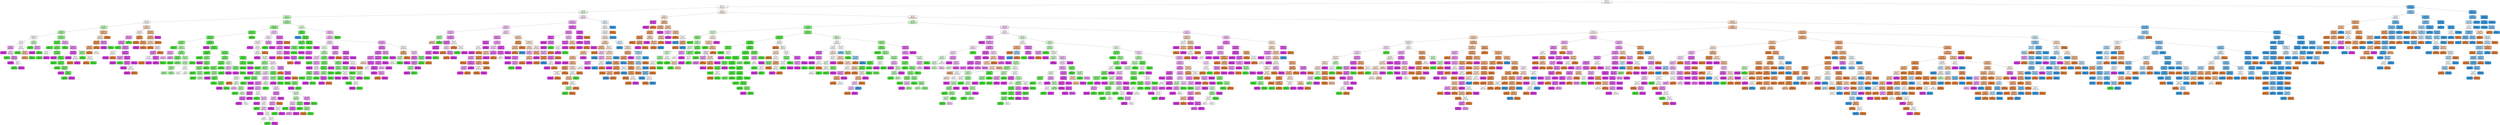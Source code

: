 digraph Tree {
node [shape=box, style="filled, rounded", color="black", fontname=helvetica] ;
edge [fontname=helvetica] ;
0 [label="Toilets <= 2.5\ngini = 0.75\nsamples = 2846\nvalue = [1179, 1121, 1117, 1071]\nclass = Muito Alto", fillcolor="#e5813904"] ;
1 [label="Toilets <= 1.5\ngini = 0.73\nsamples = 2406\nvalue = [1085, 1121, 502, 1066]\nclass = Alto", fillcolor="#47e53903"] ;
0 -> 1 [labeldistance=2.5, labelangle=45, headlabel="True"] ;
2 [label="Size <= 57.5\ngini = 0.66\nsamples = 660\nvalue = [184, 447, 52, 356]\nclass = Alto", fillcolor="#47e53922"] ;
1 -> 2 ;
3 [label="Rooms <= 1.5\ngini = 0.57\nsamples = 476\nvalue = [89, 428, 1, 242]\nclass = Alto", fillcolor="#47e5395c"] ;
2 -> 3 ;
4 [label="Condo <= 395.0\ngini = 0.67\nsamples = 107\nvalue = [57, 61, 0, 53]\nclass = Alto", fillcolor="#47e53909"] ;
3 -> 4 ;
5 [label="Size <= 48.5\ngini = 0.61\nsamples = 64\nvalue = [22, 56, 0, 30]\nclass = Alto", fillcolor="#47e53955"] ;
4 -> 5 ;
6 [label="Condo <= 25.0\ngini = 0.52\nsamples = 51\nvalue = [7, 53, 0, 25]\nclass = Alto", fillcolor="#47e53977"] ;
5 -> 6 ;
7 [label="Swimming Pool <= 0.5\ngini = 0.62\nsamples = 14\nvalue = [4, 11, 0, 10]\nclass = Alto", fillcolor="#47e53911"] ;
6 -> 7 ;
8 [label="Size <= 36.5\ngini = 0.64\nsamples = 10\nvalue = [4, 8, 0, 8]\nclass = Alto", fillcolor="#47e53900"] ;
7 -> 8 ;
9 [label="Size <= 31.5\ngini = 0.44\nsamples = 6\nvalue = [0, 4, 0, 8]\nclass = Baixo", fillcolor="#d739e57f"] ;
8 -> 9 ;
10 [label="gini = 0.0\nsamples = 1\nvalue = [0, 0, 0, 3]\nclass = Baixo", fillcolor="#d739e5ff"] ;
9 -> 10 ;
11 [label="Size <= 33.5\ngini = 0.49\nsamples = 5\nvalue = [0, 4, 0, 5]\nclass = Baixo", fillcolor="#d739e533"] ;
9 -> 11 ;
12 [label="gini = 0.0\nsamples = 2\nvalue = [0, 2, 0, 0]\nclass = Alto", fillcolor="#47e539ff"] ;
11 -> 12 ;
13 [label="Size <= 34.5\ngini = 0.41\nsamples = 3\nvalue = [0, 2, 0, 5]\nclass = Baixo", fillcolor="#d739e599"] ;
11 -> 13 ;
14 [label="gini = 0.0\nsamples = 1\nvalue = [0, 0, 0, 3]\nclass = Baixo", fillcolor="#d739e5ff"] ;
13 -> 14 ;
15 [label="Size <= 35.5\ngini = 0.5\nsamples = 2\nvalue = [0, 2, 0, 2]\nclass = Alto", fillcolor="#47e53900"] ;
13 -> 15 ;
16 [label="gini = 0.0\nsamples = 1\nvalue = [0, 2, 0, 0]\nclass = Alto", fillcolor="#47e539ff"] ;
15 -> 16 ;
17 [label="gini = 0.0\nsamples = 1\nvalue = [0, 0, 0, 2]\nclass = Baixo", fillcolor="#d739e5ff"] ;
15 -> 17 ;
18 [label="Size <= 37.5\ngini = 0.5\nsamples = 4\nvalue = [4, 4, 0, 0]\nclass = Muito Alto", fillcolor="#e5813900"] ;
8 -> 18 ;
19 [label="gini = 0.0\nsamples = 1\nvalue = [0, 2, 0, 0]\nclass = Alto", fillcolor="#47e539ff"] ;
18 -> 19 ;
20 [label="Size <= 42.0\ngini = 0.44\nsamples = 3\nvalue = [4, 2, 0, 0]\nclass = Muito Alto", fillcolor="#e581397f"] ;
18 -> 20 ;
21 [label="gini = 0.32\nsamples = 2\nvalue = [4, 1, 0, 0]\nclass = Muito Alto", fillcolor="#e58139bf"] ;
20 -> 21 ;
22 [label="gini = 0.0\nsamples = 1\nvalue = [0, 1, 0, 0]\nclass = Alto", fillcolor="#47e539ff"] ;
20 -> 22 ;
23 [label="Size <= 39.5\ngini = 0.48\nsamples = 4\nvalue = [0, 3, 0, 2]\nclass = Alto", fillcolor="#47e53955"] ;
7 -> 23 ;
24 [label="gini = 0.0\nsamples = 2\nvalue = [0, 2, 0, 0]\nclass = Alto", fillcolor="#47e539ff"] ;
23 -> 24 ;
25 [label="Size <= 44.0\ngini = 0.44\nsamples = 2\nvalue = [0, 1, 0, 2]\nclass = Baixo", fillcolor="#d739e57f"] ;
23 -> 25 ;
26 [label="gini = 0.0\nsamples = 1\nvalue = [0, 0, 0, 2]\nclass = Baixo", fillcolor="#d739e5ff"] ;
25 -> 26 ;
27 [label="gini = 0.0\nsamples = 1\nvalue = [0, 1, 0, 0]\nclass = Alto", fillcolor="#47e539ff"] ;
25 -> 27 ;
28 [label="Swimming Pool <= 0.5\ngini = 0.44\nsamples = 37\nvalue = [3, 42, 0, 15]\nclass = Alto", fillcolor="#47e53999"] ;
6 -> 28 ;
29 [label="Condo <= 273.5\ngini = 0.18\nsamples = 26\nvalue = [0, 37, 0, 4]\nclass = Alto", fillcolor="#47e539e3"] ;
28 -> 29 ;
30 [label="gini = 0.0\nsamples = 11\nvalue = [0, 20, 0, 0]\nclass = Alto", fillcolor="#47e539ff"] ;
29 -> 30 ;
31 [label="Size <= 31.5\ngini = 0.31\nsamples = 15\nvalue = [0, 17, 0, 4]\nclass = Alto", fillcolor="#47e539c3"] ;
29 -> 31 ;
32 [label="Size <= 30.5\ngini = 0.5\nsamples = 2\nvalue = [0, 1, 0, 1]\nclass = Alto", fillcolor="#47e53900"] ;
31 -> 32 ;
33 [label="gini = 0.0\nsamples = 1\nvalue = [0, 1, 0, 0]\nclass = Alto", fillcolor="#47e539ff"] ;
32 -> 33 ;
34 [label="gini = 0.0\nsamples = 1\nvalue = [0, 0, 0, 1]\nclass = Baixo", fillcolor="#d739e5ff"] ;
32 -> 34 ;
35 [label="Condo <= 275.5\ngini = 0.27\nsamples = 13\nvalue = [0, 16, 0, 3]\nclass = Alto", fillcolor="#47e539cf"] ;
31 -> 35 ;
36 [label="gini = 0.0\nsamples = 1\nvalue = [0, 0, 0, 1]\nclass = Baixo", fillcolor="#d739e5ff"] ;
35 -> 36 ;
37 [label="Size <= 34.5\ngini = 0.2\nsamples = 12\nvalue = [0, 16, 0, 2]\nclass = Alto", fillcolor="#47e539df"] ;
35 -> 37 ;
38 [label="gini = 0.0\nsamples = 3\nvalue = [0, 4, 0, 0]\nclass = Alto", fillcolor="#47e539ff"] ;
37 -> 38 ;
39 [label="Condo <= 307.5\ngini = 0.24\nsamples = 9\nvalue = [0, 12, 0, 2]\nclass = Alto", fillcolor="#47e539d4"] ;
37 -> 39 ;
40 [label="gini = 0.0\nsamples = 1\nvalue = [0, 4, 0, 0]\nclass = Alto", fillcolor="#47e539ff"] ;
39 -> 40 ;
41 [label="Condo <= 330.0\ngini = 0.32\nsamples = 8\nvalue = [0, 8, 0, 2]\nclass = Alto", fillcolor="#47e539bf"] ;
39 -> 41 ;
42 [label="gini = 0.0\nsamples = 1\nvalue = [0, 0, 0, 1]\nclass = Baixo", fillcolor="#d739e5ff"] ;
41 -> 42 ;
43 [label="Size <= 46.0\ngini = 0.2\nsamples = 7\nvalue = [0, 8, 0, 1]\nclass = Alto", fillcolor="#47e539df"] ;
41 -> 43 ;
44 [label="gini = 0.0\nsamples = 6\nvalue = [0, 8, 0, 0]\nclass = Alto", fillcolor="#47e539ff"] ;
43 -> 44 ;
45 [label="gini = 0.0\nsamples = 1\nvalue = [0, 0, 0, 1]\nclass = Baixo", fillcolor="#d739e5ff"] ;
43 -> 45 ;
46 [label="Size <= 32.5\ngini = 0.57\nsamples = 11\nvalue = [3, 5, 0, 11]\nclass = Baixo", fillcolor="#d739e56d"] ;
28 -> 46 ;
47 [label="gini = 0.0\nsamples = 1\nvalue = [0, 3, 0, 0]\nclass = Alto", fillcolor="#47e539ff"] ;
46 -> 47 ;
48 [label="Size <= 42.0\ngini = 0.48\nsamples = 10\nvalue = [3, 2, 0, 11]\nclass = Baixo", fillcolor="#d739e59d"] ;
46 -> 48 ;
49 [label="Condo <= 362.5\ngini = 0.26\nsamples = 7\nvalue = [2, 0, 0, 11]\nclass = Baixo", fillcolor="#d739e5d1"] ;
48 -> 49 ;
50 [label="gini = 0.0\nsamples = 5\nvalue = [0, 0, 0, 9]\nclass = Baixo", fillcolor="#d739e5ff"] ;
49 -> 50 ;
51 [label="Size <= 37.5\ngini = 0.5\nsamples = 2\nvalue = [2, 0, 0, 2]\nclass = Muito Alto", fillcolor="#e5813900"] ;
49 -> 51 ;
52 [label="gini = 0.0\nsamples = 1\nvalue = [2, 0, 0, 0]\nclass = Muito Alto", fillcolor="#e58139ff"] ;
51 -> 52 ;
53 [label="gini = 0.0\nsamples = 1\nvalue = [0, 0, 0, 2]\nclass = Baixo", fillcolor="#d739e5ff"] ;
51 -> 53 ;
54 [label="Condo <= 275.0\ngini = 0.44\nsamples = 3\nvalue = [1, 2, 0, 0]\nclass = Alto", fillcolor="#47e5397f"] ;
48 -> 54 ;
55 [label="gini = 0.0\nsamples = 1\nvalue = [0, 1, 0, 0]\nclass = Alto", fillcolor="#47e539ff"] ;
54 -> 55 ;
56 [label="Condo <= 309.5\ngini = 0.5\nsamples = 2\nvalue = [1, 1, 0, 0]\nclass = Muito Alto", fillcolor="#e5813900"] ;
54 -> 56 ;
57 [label="gini = 0.0\nsamples = 1\nvalue = [1, 0, 0, 0]\nclass = Muito Alto", fillcolor="#e58139ff"] ;
56 -> 57 ;
58 [label="gini = 0.0\nsamples = 1\nvalue = [0, 1, 0, 0]\nclass = Alto", fillcolor="#47e539ff"] ;
56 -> 58 ;
59 [label="Swimming Pool <= 0.5\ngini = 0.51\nsamples = 13\nvalue = [15, 3, 0, 5]\nclass = Muito Alto", fillcolor="#e581398e"] ;
5 -> 59 ;
60 [label="Size <= 51.0\ngini = 0.63\nsamples = 8\nvalue = [7, 3, 0, 5]\nclass = Muito Alto", fillcolor="#e5813933"] ;
59 -> 60 ;
61 [label="Condo <= 190.0\ngini = 0.22\nsamples = 4\nvalue = [7, 1, 0, 0]\nclass = Muito Alto", fillcolor="#e58139db"] ;
60 -> 61 ;
62 [label="Size <= 49.5\ngini = 0.38\nsamples = 3\nvalue = [3, 1, 0, 0]\nclass = Muito Alto", fillcolor="#e58139aa"] ;
61 -> 62 ;
63 [label="gini = 0.0\nsamples = 1\nvalue = [2, 0, 0, 0]\nclass = Muito Alto", fillcolor="#e58139ff"] ;
62 -> 63 ;
64 [label="gini = 0.5\nsamples = 2\nvalue = [1, 1, 0, 0]\nclass = Muito Alto", fillcolor="#e5813900"] ;
62 -> 64 ;
65 [label="gini = 0.0\nsamples = 1\nvalue = [4, 0, 0, 0]\nclass = Muito Alto", fillcolor="#e58139ff"] ;
61 -> 65 ;
66 [label="Condo <= 365.0\ngini = 0.41\nsamples = 4\nvalue = [0, 2, 0, 5]\nclass = Baixo", fillcolor="#d739e599"] ;
60 -> 66 ;
67 [label="gini = 0.0\nsamples = 3\nvalue = [0, 0, 0, 5]\nclass = Baixo", fillcolor="#d739e5ff"] ;
66 -> 67 ;
68 [label="gini = 0.0\nsamples = 1\nvalue = [0, 2, 0, 0]\nclass = Alto", fillcolor="#47e539ff"] ;
66 -> 68 ;
69 [label="gini = 0.0\nsamples = 5\nvalue = [8, 0, 0, 0]\nclass = Muito Alto", fillcolor="#e58139ff"] ;
59 -> 69 ;
70 [label="Swimming Pool <= 0.5\ngini = 0.55\nsamples = 43\nvalue = [35, 5, 0, 23]\nclass = Muito Alto", fillcolor="#e581394d"] ;
4 -> 70 ;
71 [label="Condo <= 605.0\ngini = 0.6\nsamples = 22\nvalue = [13, 4, 0, 14]\nclass = Baixo", fillcolor="#d739e50e"] ;
70 -> 71 ;
72 [label="Size <= 56.5\ngini = 0.54\nsamples = 15\nvalue = [4, 4, 0, 13]\nclass = Baixo", fillcolor="#d739e587"] ;
71 -> 72 ;
73 [label="Size <= 31.5\ngini = 0.48\nsamples = 14\nvalue = [4, 2, 0, 13]\nclass = Baixo", fillcolor="#d739e599"] ;
72 -> 73 ;
74 [label="gini = 0.0\nsamples = 1\nvalue = [0, 1, 0, 0]\nclass = Alto", fillcolor="#47e539ff"] ;
73 -> 74 ;
75 [label="Size <= 38.5\ngini = 0.43\nsamples = 13\nvalue = [4, 1, 0, 13]\nclass = Baixo", fillcolor="#d739e5a4"] ;
73 -> 75 ;
76 [label="Condo <= 437.0\ngini = 0.5\nsamples = 4\nvalue = [3, 0, 0, 3]\nclass = Muito Alto", fillcolor="#e5813900"] ;
75 -> 76 ;
77 [label="gini = 0.0\nsamples = 2\nvalue = [0, 0, 0, 3]\nclass = Baixo", fillcolor="#d739e5ff"] ;
76 -> 77 ;
78 [label="gini = 0.0\nsamples = 2\nvalue = [3, 0, 0, 0]\nclass = Muito Alto", fillcolor="#e58139ff"] ;
76 -> 78 ;
79 [label="Condo <= 451.5\ngini = 0.29\nsamples = 9\nvalue = [1, 1, 0, 10]\nclass = Baixo", fillcolor="#d739e5d1"] ;
75 -> 79 ;
80 [label="Condo <= 420.0\ngini = 0.44\nsamples = 2\nvalue = [0, 1, 0, 2]\nclass = Baixo", fillcolor="#d739e57f"] ;
79 -> 80 ;
81 [label="gini = 0.0\nsamples = 1\nvalue = [0, 0, 0, 2]\nclass = Baixo", fillcolor="#d739e5ff"] ;
80 -> 81 ;
82 [label="gini = 0.0\nsamples = 1\nvalue = [0, 1, 0, 0]\nclass = Alto", fillcolor="#47e539ff"] ;
80 -> 82 ;
83 [label="Condo <= 505.0\ngini = 0.2\nsamples = 7\nvalue = [1, 0, 0, 8]\nclass = Baixo", fillcolor="#d739e5df"] ;
79 -> 83 ;
84 [label="Condo <= 485.0\ngini = 0.32\nsamples = 4\nvalue = [1, 0, 0, 4]\nclass = Baixo", fillcolor="#d739e5bf"] ;
83 -> 84 ;
85 [label="gini = 0.0\nsamples = 2\nvalue = [0, 0, 0, 3]\nclass = Baixo", fillcolor="#d739e5ff"] ;
84 -> 85 ;
86 [label="Size <= 48.0\ngini = 0.5\nsamples = 2\nvalue = [1, 0, 0, 1]\nclass = Muito Alto", fillcolor="#e5813900"] ;
84 -> 86 ;
87 [label="gini = 0.0\nsamples = 1\nvalue = [0, 0, 0, 1]\nclass = Baixo", fillcolor="#d739e5ff"] ;
86 -> 87 ;
88 [label="gini = 0.0\nsamples = 1\nvalue = [1, 0, 0, 0]\nclass = Muito Alto", fillcolor="#e58139ff"] ;
86 -> 88 ;
89 [label="gini = 0.0\nsamples = 3\nvalue = [0, 0, 0, 4]\nclass = Baixo", fillcolor="#d739e5ff"] ;
83 -> 89 ;
90 [label="gini = 0.0\nsamples = 1\nvalue = [0, 2, 0, 0]\nclass = Alto", fillcolor="#47e539ff"] ;
72 -> 90 ;
91 [label="Size <= 41.0\ngini = 0.18\nsamples = 7\nvalue = [9, 0, 0, 1]\nclass = Muito Alto", fillcolor="#e58139e3"] ;
71 -> 91 ;
92 [label="gini = 0.0\nsamples = 3\nvalue = [5, 0, 0, 0]\nclass = Muito Alto", fillcolor="#e58139ff"] ;
91 -> 92 ;
93 [label="Size <= 43.5\ngini = 0.32\nsamples = 4\nvalue = [4, 0, 0, 1]\nclass = Muito Alto", fillcolor="#e58139bf"] ;
91 -> 93 ;
94 [label="gini = 0.0\nsamples = 1\nvalue = [0, 0, 0, 1]\nclass = Baixo", fillcolor="#d739e5ff"] ;
93 -> 94 ;
95 [label="gini = 0.0\nsamples = 3\nvalue = [4, 0, 0, 0]\nclass = Muito Alto", fillcolor="#e58139ff"] ;
93 -> 95 ;
96 [label="Condo <= 856.0\ngini = 0.45\nsamples = 21\nvalue = [22, 1, 0, 9]\nclass = Muito Alto", fillcolor="#e5813990"] ;
70 -> 96 ;
97 [label="Condo <= 575.0\ngini = 0.41\nsamples = 19\nvalue = [22, 1, 0, 7]\nclass = Muito Alto", fillcolor="#e58139a6"] ;
96 -> 97 ;
98 [label="Condo <= 431.0\ngini = 0.53\nsamples = 12\nvalue = [11, 1, 0, 7]\nclass = Muito Alto", fillcolor="#e5813955"] ;
97 -> 98 ;
99 [label="gini = 0.0\nsamples = 2\nvalue = [5, 0, 0, 0]\nclass = Muito Alto", fillcolor="#e58139ff"] ;
98 -> 99 ;
100 [label="Size <= 42.5\ngini = 0.56\nsamples = 10\nvalue = [6, 1, 0, 7]\nclass = Baixo", fillcolor="#d739e520"] ;
98 -> 100 ;
101 [label="Condo <= 475.0\ngini = 0.46\nsamples = 6\nvalue = [2, 1, 0, 7]\nclass = Baixo", fillcolor="#d739e59f"] ;
100 -> 101 ;
102 [label="Size <= 39.0\ngini = 0.5\nsamples = 2\nvalue = [2, 0, 0, 2]\nclass = Muito Alto", fillcolor="#e5813900"] ;
101 -> 102 ;
103 [label="gini = 0.0\nsamples = 1\nvalue = [2, 0, 0, 0]\nclass = Muito Alto", fillcolor="#e58139ff"] ;
102 -> 103 ;
104 [label="gini = 0.0\nsamples = 1\nvalue = [0, 0, 0, 2]\nclass = Baixo", fillcolor="#d739e5ff"] ;
102 -> 104 ;
105 [label="Size <= 39.0\ngini = 0.28\nsamples = 4\nvalue = [0, 1, 0, 5]\nclass = Baixo", fillcolor="#d739e5cc"] ;
101 -> 105 ;
106 [label="gini = 0.0\nsamples = 3\nvalue = [0, 0, 0, 5]\nclass = Baixo", fillcolor="#d739e5ff"] ;
105 -> 106 ;
107 [label="gini = 0.0\nsamples = 1\nvalue = [0, 1, 0, 0]\nclass = Alto", fillcolor="#47e539ff"] ;
105 -> 107 ;
108 [label="gini = 0.0\nsamples = 4\nvalue = [4, 0, 0, 0]\nclass = Muito Alto", fillcolor="#e58139ff"] ;
100 -> 108 ;
109 [label="gini = 0.0\nsamples = 7\nvalue = [11, 0, 0, 0]\nclass = Muito Alto", fillcolor="#e58139ff"] ;
97 -> 109 ;
110 [label="gini = 0.0\nsamples = 2\nvalue = [0, 0, 0, 2]\nclass = Baixo", fillcolor="#d739e5ff"] ;
96 -> 110 ;
111 [label="Swimming Pool <= 0.5\ngini = 0.51\nsamples = 369\nvalue = [32, 367, 1, 189]\nclass = Alto", fillcolor="#47e53971"] ;
3 -> 111 ;
112 [label="Condo <= 325.0\ngini = 0.44\nsamples = 246\nvalue = [14, 268, 0, 103]\nclass = Alto", fillcolor="#47e53995"] ;
111 -> 112 ;
113 [label="Rooms <= 2.5\ngini = 0.24\nsamples = 163\nvalue = [3, 217, 0, 32]\nclass = Alto", fillcolor="#47e539d6"] ;
112 -> 113 ;
114 [label="Condo <= 30.0\ngini = 0.25\nsamples = 157\nvalue = [3, 208, 0, 32]\nclass = Alto", fillcolor="#47e539d5"] ;
113 -> 114 ;
115 [label="Size <= 43.5\ngini = 0.41\nsamples = 45\nvalue = [3, 57, 0, 18]\nclass = Alto", fillcolor="#47e539a6"] ;
114 -> 115 ;
116 [label="gini = 0.0\nsamples = 14\nvalue = [0, 27, 0, 0]\nclass = Alto", fillcolor="#47e539ff"] ;
115 -> 116 ;
117 [label="Size <= 46.0\ngini = 0.53\nsamples = 31\nvalue = [3, 30, 0, 18]\nclass = Alto", fillcolor="#47e5395d"] ;
115 -> 117 ;
118 [label="Size <= 44.5\ngini = 0.46\nsamples = 13\nvalue = [0, 6, 0, 11]\nclass = Baixo", fillcolor="#d739e574"] ;
117 -> 118 ;
119 [label="gini = 0.48\nsamples = 3\nvalue = [0, 2, 0, 3]\nclass = Baixo", fillcolor="#d739e555"] ;
118 -> 119 ;
120 [label="gini = 0.44\nsamples = 10\nvalue = [0, 4, 0, 8]\nclass = Baixo", fillcolor="#d739e57f"] ;
118 -> 120 ;
121 [label="Size <= 48.5\ngini = 0.45\nsamples = 18\nvalue = [3, 24, 0, 7]\nclass = Alto", fillcolor="#47e539a1"] ;
117 -> 121 ;
122 [label="Size <= 47.5\ngini = 0.3\nsamples = 7\nvalue = [3, 13, 0, 0]\nclass = Alto", fillcolor="#47e539c4"] ;
121 -> 122 ;
123 [label="gini = 0.0\nsamples = 1\nvalue = [0, 2, 0, 0]\nclass = Alto", fillcolor="#47e539ff"] ;
122 -> 123 ;
124 [label="gini = 0.34\nsamples = 6\nvalue = [3, 11, 0, 0]\nclass = Alto", fillcolor="#47e539b9"] ;
122 -> 124 ;
125 [label="Size <= 55.5\ngini = 0.48\nsamples = 11\nvalue = [0, 11, 0, 7]\nclass = Alto", fillcolor="#47e5395d"] ;
121 -> 125 ;
126 [label="Size <= 50.5\ngini = 0.48\nsamples = 10\nvalue = [0, 10, 0, 7]\nclass = Alto", fillcolor="#47e5394d"] ;
125 -> 126 ;
127 [label="Size <= 49.5\ngini = 0.44\nsamples = 6\nvalue = [0, 6, 0, 3]\nclass = Alto", fillcolor="#47e5397f"] ;
126 -> 127 ;
128 [label="gini = 0.44\nsamples = 3\nvalue = [0, 4, 0, 2]\nclass = Alto", fillcolor="#47e5397f"] ;
127 -> 128 ;
129 [label="gini = 0.44\nsamples = 3\nvalue = [0, 2, 0, 1]\nclass = Alto", fillcolor="#47e5397f"] ;
127 -> 129 ;
130 [label="Size <= 52.5\ngini = 0.5\nsamples = 4\nvalue = [0, 4, 0, 4]\nclass = Alto", fillcolor="#47e53900"] ;
126 -> 130 ;
131 [label="gini = 0.5\nsamples = 2\nvalue = [0, 2, 0, 2]\nclass = Alto", fillcolor="#47e53900"] ;
130 -> 131 ;
132 [label="gini = 0.5\nsamples = 2\nvalue = [0, 2, 0, 2]\nclass = Alto", fillcolor="#47e53900"] ;
130 -> 132 ;
133 [label="gini = 0.0\nsamples = 1\nvalue = [0, 1, 0, 0]\nclass = Alto", fillcolor="#47e539ff"] ;
125 -> 133 ;
134 [label="Size <= 32.0\ngini = 0.16\nsamples = 112\nvalue = [0, 151, 0, 14]\nclass = Alto", fillcolor="#47e539e7"] ;
114 -> 134 ;
135 [label="gini = 0.0\nsamples = 1\nvalue = [0, 0, 0, 1]\nclass = Baixo", fillcolor="#d739e5ff"] ;
134 -> 135 ;
136 [label="Size <= 48.5\ngini = 0.15\nsamples = 111\nvalue = [0, 151, 0, 13]\nclass = Alto", fillcolor="#47e539e9"] ;
134 -> 136 ;
137 [label="Condo <= 297.5\ngini = 0.06\nsamples = 69\nvalue = [0, 100, 0, 3]\nclass = Alto", fillcolor="#47e539f7"] ;
136 -> 137 ;
138 [label="gini = 0.0\nsamples = 62\nvalue = [0, 92, 0, 0]\nclass = Alto", fillcolor="#47e539ff"] ;
137 -> 138 ;
139 [label="Size <= 45.5\ngini = 0.4\nsamples = 7\nvalue = [0, 8, 0, 3]\nclass = Alto", fillcolor="#47e5399f"] ;
137 -> 139 ;
140 [label="gini = 0.0\nsamples = 1\nvalue = [0, 0, 0, 1]\nclass = Baixo", fillcolor="#d739e5ff"] ;
139 -> 140 ;
141 [label="Condo <= 317.5\ngini = 0.32\nsamples = 6\nvalue = [0, 8, 0, 2]\nclass = Alto", fillcolor="#47e539bf"] ;
139 -> 141 ;
142 [label="Size <= 47.5\ngini = 0.41\nsamples = 5\nvalue = [0, 5, 0, 2]\nclass = Alto", fillcolor="#47e53999"] ;
141 -> 142 ;
143 [label="gini = 0.0\nsamples = 1\nvalue = [0, 1, 0, 0]\nclass = Alto", fillcolor="#47e539ff"] ;
142 -> 143 ;
144 [label="Condo <= 307.5\ngini = 0.44\nsamples = 4\nvalue = [0, 4, 0, 2]\nclass = Alto", fillcolor="#47e5397f"] ;
142 -> 144 ;
145 [label="gini = 0.0\nsamples = 1\nvalue = [0, 1, 0, 0]\nclass = Alto", fillcolor="#47e539ff"] ;
144 -> 145 ;
146 [label="gini = 0.48\nsamples = 3\nvalue = [0, 3, 0, 2]\nclass = Alto", fillcolor="#47e53955"] ;
144 -> 146 ;
147 [label="gini = 0.0\nsamples = 1\nvalue = [0, 3, 0, 0]\nclass = Alto", fillcolor="#47e539ff"] ;
141 -> 147 ;
148 [label="Size <= 55.5\ngini = 0.27\nsamples = 42\nvalue = [0, 51, 0, 10]\nclass = Alto", fillcolor="#47e539cd"] ;
136 -> 148 ;
149 [label="Size <= 51.5\ngini = 0.33\nsamples = 27\nvalue = [0, 30, 0, 8]\nclass = Alto", fillcolor="#47e539bb"] ;
148 -> 149 ;
150 [label="Size <= 50.5\ngini = 0.24\nsamples = 20\nvalue = [0, 25, 0, 4]\nclass = Alto", fillcolor="#47e539d6"] ;
149 -> 150 ;
151 [label="Condo <= 215.0\ngini = 0.33\nsamples = 12\nvalue = [0, 15, 0, 4]\nclass = Alto", fillcolor="#47e539bb"] ;
150 -> 151 ;
152 [label="gini = 0.0\nsamples = 4\nvalue = [0, 7, 0, 0]\nclass = Alto", fillcolor="#47e539ff"] ;
151 -> 152 ;
153 [label="Condo <= 265.0\ngini = 0.44\nsamples = 8\nvalue = [0, 8, 0, 4]\nclass = Alto", fillcolor="#47e5397f"] ;
151 -> 153 ;
154 [label="gini = 0.0\nsamples = 1\nvalue = [0, 0, 0, 3]\nclass = Baixo", fillcolor="#d739e5ff"] ;
153 -> 154 ;
155 [label="Condo <= 291.5\ngini = 0.2\nsamples = 7\nvalue = [0, 8, 0, 1]\nclass = Alto", fillcolor="#47e539df"] ;
153 -> 155 ;
156 [label="gini = 0.0\nsamples = 3\nvalue = [0, 4, 0, 0]\nclass = Alto", fillcolor="#47e539ff"] ;
155 -> 156 ;
157 [label="Condo <= 299.0\ngini = 0.32\nsamples = 4\nvalue = [0, 4, 0, 1]\nclass = Alto", fillcolor="#47e539bf"] ;
155 -> 157 ;
158 [label="gini = 0.0\nsamples = 1\nvalue = [0, 0, 0, 1]\nclass = Baixo", fillcolor="#d739e5ff"] ;
157 -> 158 ;
159 [label="gini = 0.0\nsamples = 3\nvalue = [0, 4, 0, 0]\nclass = Alto", fillcolor="#47e539ff"] ;
157 -> 159 ;
160 [label="gini = 0.0\nsamples = 8\nvalue = [0, 10, 0, 0]\nclass = Alto", fillcolor="#47e539ff"] ;
150 -> 160 ;
161 [label="Size <= 53.5\ngini = 0.49\nsamples = 7\nvalue = [0, 5, 0, 4]\nclass = Alto", fillcolor="#47e53933"] ;
149 -> 161 ;
162 [label="Condo <= 225.0\ngini = 0.48\nsamples = 4\nvalue = [0, 2, 0, 3]\nclass = Baixo", fillcolor="#d739e555"] ;
161 -> 162 ;
163 [label="gini = 0.0\nsamples = 2\nvalue = [0, 2, 0, 0]\nclass = Alto", fillcolor="#47e539ff"] ;
162 -> 163 ;
164 [label="gini = 0.0\nsamples = 2\nvalue = [0, 0, 0, 3]\nclass = Baixo", fillcolor="#d739e5ff"] ;
162 -> 164 ;
165 [label="Condo <= 282.5\ngini = 0.38\nsamples = 3\nvalue = [0, 3, 0, 1]\nclass = Alto", fillcolor="#47e539aa"] ;
161 -> 165 ;
166 [label="gini = 0.0\nsamples = 1\nvalue = [0, 0, 0, 1]\nclass = Baixo", fillcolor="#d739e5ff"] ;
165 -> 166 ;
167 [label="gini = 0.0\nsamples = 2\nvalue = [0, 3, 0, 0]\nclass = Alto", fillcolor="#47e539ff"] ;
165 -> 167 ;
168 [label="Size <= 56.5\ngini = 0.16\nsamples = 15\nvalue = [0, 21, 0, 2]\nclass = Alto", fillcolor="#47e539e7"] ;
148 -> 168 ;
169 [label="Condo <= 255.0\ngini = 0.22\nsamples = 11\nvalue = [0, 14, 0, 2]\nclass = Alto", fillcolor="#47e539db"] ;
168 -> 169 ;
170 [label="gini = 0.0\nsamples = 10\nvalue = [0, 14, 0, 0]\nclass = Alto", fillcolor="#47e539ff"] ;
169 -> 170 ;
171 [label="gini = 0.0\nsamples = 1\nvalue = [0, 0, 0, 2]\nclass = Baixo", fillcolor="#d739e5ff"] ;
169 -> 171 ;
172 [label="gini = 0.0\nsamples = 4\nvalue = [0, 7, 0, 0]\nclass = Alto", fillcolor="#47e539ff"] ;
168 -> 172 ;
173 [label="gini = 0.0\nsamples = 6\nvalue = [0, 9, 0, 0]\nclass = Alto", fillcolor="#47e539ff"] ;
113 -> 173 ;
174 [label="Condo <= 555.0\ngini = 0.56\nsamples = 83\nvalue = [11, 51, 0, 71]\nclass = Baixo", fillcolor="#d739e53e"] ;
112 -> 174 ;
175 [label="Rooms <= 2.5\ngini = 0.56\nsamples = 72\nvalue = [7, 51, 0, 55]\nclass = Baixo", fillcolor="#d739e510"] ;
174 -> 175 ;
176 [label="Condo <= 335.0\ngini = 0.56\nsamples = 70\nvalue = [7, 50, 0, 53]\nclass = Baixo", fillcolor="#d739e50d"] ;
175 -> 176 ;
177 [label="gini = 0.0\nsamples = 3\nvalue = [0, 0, 0, 5]\nclass = Baixo", fillcolor="#d739e5ff"] ;
176 -> 177 ;
178 [label="Size <= 56.5\ngini = 0.56\nsamples = 67\nvalue = [7, 50, 0, 48]\nclass = Alto", fillcolor="#47e53909"] ;
176 -> 178 ;
179 [label="Size <= 44.0\ngini = 0.54\nsamples = 66\nvalue = [5, 50, 0, 48]\nclass = Alto", fillcolor="#47e53909"] ;
178 -> 179 ;
180 [label="gini = 0.0\nsamples = 2\nvalue = [0, 0, 0, 3]\nclass = Baixo", fillcolor="#d739e5ff"] ;
179 -> 180 ;
181 [label="Condo <= 355.0\ngini = 0.54\nsamples = 64\nvalue = [5, 50, 0, 45]\nclass = Alto", fillcolor="#47e53917"] ;
179 -> 181 ;
182 [label="Condo <= 341.5\ngini = 0.47\nsamples = 11\nvalue = [1, 16, 0, 7]\nclass = Alto", fillcolor="#47e53987"] ;
181 -> 182 ;
183 [label="gini = 0.0\nsamples = 1\nvalue = [0, 1, 0, 0]\nclass = Alto", fillcolor="#47e539ff"] ;
182 -> 183 ;
184 [label="Condo <= 346.5\ngini = 0.48\nsamples = 10\nvalue = [1, 15, 0, 7]\nclass = Alto", fillcolor="#47e53980"] ;
182 -> 184 ;
185 [label="gini = 0.0\nsamples = 1\nvalue = [0, 0, 0, 1]\nclass = Baixo", fillcolor="#d739e5ff"] ;
184 -> 185 ;
186 [label="Size <= 49.5\ngini = 0.46\nsamples = 9\nvalue = [1, 15, 0, 6]\nclass = Alto", fillcolor="#47e5398f"] ;
184 -> 186 ;
187 [label="Size <= 46.0\ngini = 0.56\nsamples = 6\nvalue = [1, 7, 0, 6]\nclass = Alto", fillcolor="#47e53920"] ;
186 -> 187 ;
188 [label="gini = 0.0\nsamples = 1\nvalue = [1, 0, 0, 0]\nclass = Muito Alto", fillcolor="#e58139ff"] ;
187 -> 188 ;
189 [label="Size <= 47.5\ngini = 0.5\nsamples = 5\nvalue = [0, 7, 0, 6]\nclass = Alto", fillcolor="#47e53924"] ;
187 -> 189 ;
190 [label="gini = 0.48\nsamples = 2\nvalue = [0, 2, 0, 3]\nclass = Baixo", fillcolor="#d739e555"] ;
189 -> 190 ;
191 [label="Size <= 48.5\ngini = 0.47\nsamples = 3\nvalue = [0, 5, 0, 3]\nclass = Alto", fillcolor="#47e53966"] ;
189 -> 191 ;
192 [label="gini = 0.0\nsamples = 1\nvalue = [0, 1, 0, 0]\nclass = Alto", fillcolor="#47e539ff"] ;
191 -> 192 ;
193 [label="gini = 0.49\nsamples = 2\nvalue = [0, 4, 0, 3]\nclass = Alto", fillcolor="#47e53940"] ;
191 -> 193 ;
194 [label="gini = 0.0\nsamples = 3\nvalue = [0, 8, 0, 0]\nclass = Alto", fillcolor="#47e539ff"] ;
186 -> 194 ;
195 [label="Size <= 54.5\ngini = 0.55\nsamples = 53\nvalue = [4, 34, 0, 38]\nclass = Baixo", fillcolor="#d739e518"] ;
181 -> 195 ;
196 [label="Size <= 52.5\ngini = 0.53\nsamples = 47\nvalue = [2, 34, 0, 32]\nclass = Alto", fillcolor="#47e5390e"] ;
195 -> 196 ;
197 [label="Size <= 45.5\ngini = 0.53\nsamples = 39\nvalue = [2, 24, 0, 30]\nclass = Baixo", fillcolor="#d739e530"] ;
196 -> 197 ;
198 [label="Condo <= 460.0\ngini = 0.32\nsamples = 4\nvalue = [0, 4, 0, 1]\nclass = Alto", fillcolor="#47e539bf"] ;
197 -> 198 ;
199 [label="gini = 0.0\nsamples = 3\nvalue = [0, 4, 0, 0]\nclass = Alto", fillcolor="#47e539ff"] ;
198 -> 199 ;
200 [label="gini = 0.0\nsamples = 1\nvalue = [0, 0, 0, 1]\nclass = Baixo", fillcolor="#d739e5ff"] ;
198 -> 200 ;
201 [label="Condo <= 425.0\ngini = 0.52\nsamples = 35\nvalue = [2, 20, 0, 29]\nclass = Baixo", fillcolor="#d739e54a"] ;
197 -> 201 ;
202 [label="Size <= 47.5\ngini = 0.4\nsamples = 17\nvalue = [0, 7, 0, 18]\nclass = Baixo", fillcolor="#d739e59c"] ;
201 -> 202 ;
203 [label="gini = 0.0\nsamples = 5\nvalue = [0, 0, 0, 6]\nclass = Baixo", fillcolor="#d739e5ff"] ;
202 -> 203 ;
204 [label="Condo <= 380.0\ngini = 0.47\nsamples = 12\nvalue = [0, 7, 0, 12]\nclass = Baixo", fillcolor="#d739e56a"] ;
202 -> 204 ;
205 [label="Condo <= 365.0\ngini = 0.24\nsamples = 4\nvalue = [0, 1, 0, 6]\nclass = Baixo", fillcolor="#d739e5d4"] ;
204 -> 205 ;
206 [label="Size <= 49.5\ngini = 0.32\nsamples = 3\nvalue = [0, 1, 0, 4]\nclass = Baixo", fillcolor="#d739e5bf"] ;
205 -> 206 ;
207 [label="gini = 0.0\nsamples = 1\nvalue = [0, 0, 0, 3]\nclass = Baixo", fillcolor="#d739e5ff"] ;
206 -> 207 ;
208 [label="gini = 0.5\nsamples = 2\nvalue = [0, 1, 0, 1]\nclass = Alto", fillcolor="#47e53900"] ;
206 -> 208 ;
209 [label="gini = 0.0\nsamples = 1\nvalue = [0, 0, 0, 2]\nclass = Baixo", fillcolor="#d739e5ff"] ;
205 -> 209 ;
210 [label="Size <= 48.5\ngini = 0.5\nsamples = 8\nvalue = [0, 6, 0, 6]\nclass = Alto", fillcolor="#47e53900"] ;
204 -> 210 ;
211 [label="gini = 0.0\nsamples = 1\nvalue = [0, 2, 0, 0]\nclass = Alto", fillcolor="#47e539ff"] ;
210 -> 211 ;
212 [label="Size <= 49.5\ngini = 0.48\nsamples = 7\nvalue = [0, 4, 0, 6]\nclass = Baixo", fillcolor="#d739e555"] ;
210 -> 212 ;
213 [label="gini = 0.0\nsamples = 1\nvalue = [0, 0, 0, 2]\nclass = Baixo", fillcolor="#d739e5ff"] ;
212 -> 213 ;
214 [label="Condo <= 395.0\ngini = 0.5\nsamples = 6\nvalue = [0, 4, 0, 4]\nclass = Alto", fillcolor="#47e53900"] ;
212 -> 214 ;
215 [label="gini = 0.0\nsamples = 1\nvalue = [0, 1, 0, 0]\nclass = Alto", fillcolor="#47e539ff"] ;
214 -> 215 ;
216 [label="Size <= 50.5\ngini = 0.49\nsamples = 5\nvalue = [0, 3, 0, 4]\nclass = Baixo", fillcolor="#d739e540"] ;
214 -> 216 ;
217 [label="gini = 0.0\nsamples = 1\nvalue = [0, 0, 0, 1]\nclass = Baixo", fillcolor="#d739e5ff"] ;
216 -> 217 ;
218 [label="Size <= 51.5\ngini = 0.5\nsamples = 4\nvalue = [0, 3, 0, 3]\nclass = Alto", fillcolor="#47e53900"] ;
216 -> 218 ;
219 [label="gini = 0.5\nsamples = 2\nvalue = [0, 2, 0, 2]\nclass = Alto", fillcolor="#47e53900"] ;
218 -> 219 ;
220 [label="Condo <= 403.5\ngini = 0.5\nsamples = 2\nvalue = [0, 1, 0, 1]\nclass = Alto", fillcolor="#47e53900"] ;
218 -> 220 ;
221 [label="gini = 0.0\nsamples = 1\nvalue = [0, 1, 0, 0]\nclass = Alto", fillcolor="#47e539ff"] ;
220 -> 221 ;
222 [label="gini = 0.0\nsamples = 1\nvalue = [0, 0, 0, 1]\nclass = Baixo", fillcolor="#d739e5ff"] ;
220 -> 222 ;
223 [label="Size <= 47.5\ngini = 0.57\nsamples = 18\nvalue = [2, 13, 0, 11]\nclass = Alto", fillcolor="#47e53922"] ;
201 -> 223 ;
224 [label="gini = 0.0\nsamples = 2\nvalue = [0, 4, 0, 0]\nclass = Alto", fillcolor="#47e539ff"] ;
223 -> 224 ;
225 [label="Size <= 49.5\ngini = 0.57\nsamples = 16\nvalue = [2, 9, 0, 11]\nclass = Baixo", fillcolor="#d739e527"] ;
223 -> 225 ;
226 [label="Condo <= 525.0\ngini = 0.45\nsamples = 5\nvalue = [1, 1, 0, 5]\nclass = Baixo", fillcolor="#d739e5aa"] ;
225 -> 226 ;
227 [label="Condo <= 496.5\ngini = 0.62\nsamples = 4\nvalue = [1, 1, 0, 2]\nclass = Baixo", fillcolor="#d739e555"] ;
226 -> 227 ;
228 [label="Condo <= 460.0\ngini = 0.44\nsamples = 3\nvalue = [0, 1, 0, 2]\nclass = Baixo", fillcolor="#d739e57f"] ;
227 -> 228 ;
229 [label="gini = 0.0\nsamples = 1\nvalue = [0, 0, 0, 1]\nclass = Baixo", fillcolor="#d739e5ff"] ;
228 -> 229 ;
230 [label="Condo <= 486.5\ngini = 0.5\nsamples = 2\nvalue = [0, 1, 0, 1]\nclass = Alto", fillcolor="#47e53900"] ;
228 -> 230 ;
231 [label="gini = 0.0\nsamples = 1\nvalue = [0, 1, 0, 0]\nclass = Alto", fillcolor="#47e539ff"] ;
230 -> 231 ;
232 [label="gini = 0.0\nsamples = 1\nvalue = [0, 0, 0, 1]\nclass = Baixo", fillcolor="#d739e5ff"] ;
230 -> 232 ;
233 [label="gini = 0.0\nsamples = 1\nvalue = [1, 0, 0, 0]\nclass = Muito Alto", fillcolor="#e58139ff"] ;
227 -> 233 ;
234 [label="gini = 0.0\nsamples = 1\nvalue = [0, 0, 0, 3]\nclass = Baixo", fillcolor="#d739e5ff"] ;
226 -> 234 ;
235 [label="Size <= 51.0\ngini = 0.55\nsamples = 11\nvalue = [1, 8, 0, 6]\nclass = Alto", fillcolor="#47e53939"] ;
225 -> 235 ;
236 [label="Condo <= 475.0\ngini = 0.54\nsamples = 8\nvalue = [1, 7, 0, 4]\nclass = Alto", fillcolor="#47e53960"] ;
235 -> 236 ;
237 [label="Condo <= 442.0\ngini = 0.49\nsamples = 5\nvalue = [0, 3, 0, 4]\nclass = Baixo", fillcolor="#d739e540"] ;
236 -> 237 ;
238 [label="gini = 0.0\nsamples = 2\nvalue = [0, 2, 0, 0]\nclass = Alto", fillcolor="#47e539ff"] ;
237 -> 238 ;
239 [label="Condo <= 455.0\ngini = 0.32\nsamples = 3\nvalue = [0, 1, 0, 4]\nclass = Baixo", fillcolor="#d739e5bf"] ;
237 -> 239 ;
240 [label="gini = 0.44\nsamples = 2\nvalue = [0, 1, 0, 2]\nclass = Baixo", fillcolor="#d739e57f"] ;
239 -> 240 ;
241 [label="gini = 0.0\nsamples = 1\nvalue = [0, 0, 0, 2]\nclass = Baixo", fillcolor="#d739e5ff"] ;
239 -> 241 ;
242 [label="Condo <= 495.0\ngini = 0.32\nsamples = 3\nvalue = [1, 4, 0, 0]\nclass = Alto", fillcolor="#47e539bf"] ;
236 -> 242 ;
243 [label="gini = 0.0\nsamples = 1\nvalue = [0, 2, 0, 0]\nclass = Alto", fillcolor="#47e539ff"] ;
242 -> 243 ;
244 [label="Condo <= 525.0\ngini = 0.44\nsamples = 2\nvalue = [1, 2, 0, 0]\nclass = Alto", fillcolor="#47e5397f"] ;
242 -> 244 ;
245 [label="gini = 0.0\nsamples = 1\nvalue = [1, 0, 0, 0]\nclass = Muito Alto", fillcolor="#e58139ff"] ;
244 -> 245 ;
246 [label="gini = 0.0\nsamples = 1\nvalue = [0, 2, 0, 0]\nclass = Alto", fillcolor="#47e539ff"] ;
244 -> 246 ;
247 [label="Condo <= 514.0\ngini = 0.44\nsamples = 3\nvalue = [0, 1, 0, 2]\nclass = Baixo", fillcolor="#d739e57f"] ;
235 -> 247 ;
248 [label="gini = 0.0\nsamples = 2\nvalue = [0, 0, 0, 2]\nclass = Baixo", fillcolor="#d739e5ff"] ;
247 -> 248 ;
249 [label="gini = 0.0\nsamples = 1\nvalue = [0, 1, 0, 0]\nclass = Alto", fillcolor="#47e539ff"] ;
247 -> 249 ;
250 [label="Size <= 53.5\ngini = 0.28\nsamples = 8\nvalue = [0, 10, 0, 2]\nclass = Alto", fillcolor="#47e539cc"] ;
196 -> 250 ;
251 [label="Condo <= 466.0\ngini = 0.44\nsamples = 3\nvalue = [0, 2, 0, 1]\nclass = Alto", fillcolor="#47e5397f"] ;
250 -> 251 ;
252 [label="gini = 0.0\nsamples = 1\nvalue = [0, 0, 0, 1]\nclass = Baixo", fillcolor="#d739e5ff"] ;
251 -> 252 ;
253 [label="gini = 0.0\nsamples = 2\nvalue = [0, 2, 0, 0]\nclass = Alto", fillcolor="#47e539ff"] ;
251 -> 253 ;
254 [label="Condo <= 470.0\ngini = 0.2\nsamples = 5\nvalue = [0, 8, 0, 1]\nclass = Alto", fillcolor="#47e539df"] ;
250 -> 254 ;
255 [label="gini = 0.0\nsamples = 2\nvalue = [0, 5, 0, 0]\nclass = Alto", fillcolor="#47e539ff"] ;
254 -> 255 ;
256 [label="Condo <= 510.0\ngini = 0.38\nsamples = 3\nvalue = [0, 3, 0, 1]\nclass = Alto", fillcolor="#47e539aa"] ;
254 -> 256 ;
257 [label="gini = 0.0\nsamples = 1\nvalue = [0, 0, 0, 1]\nclass = Baixo", fillcolor="#d739e5ff"] ;
256 -> 257 ;
258 [label="gini = 0.0\nsamples = 2\nvalue = [0, 3, 0, 0]\nclass = Alto", fillcolor="#47e539ff"] ;
256 -> 258 ;
259 [label="Condo <= 365.0\ngini = 0.38\nsamples = 6\nvalue = [2, 0, 0, 6]\nclass = Baixo", fillcolor="#d739e5aa"] ;
195 -> 259 ;
260 [label="gini = 0.0\nsamples = 1\nvalue = [1, 0, 0, 0]\nclass = Muito Alto", fillcolor="#e58139ff"] ;
259 -> 260 ;
261 [label="Condo <= 490.0\ngini = 0.24\nsamples = 5\nvalue = [1, 0, 0, 6]\nclass = Baixo", fillcolor="#d739e5d4"] ;
259 -> 261 ;
262 [label="gini = 0.0\nsamples = 4\nvalue = [0, 0, 0, 6]\nclass = Baixo", fillcolor="#d739e5ff"] ;
261 -> 262 ;
263 [label="gini = 0.0\nsamples = 1\nvalue = [1, 0, 0, 0]\nclass = Muito Alto", fillcolor="#e58139ff"] ;
261 -> 263 ;
264 [label="gini = 0.0\nsamples = 1\nvalue = [2, 0, 0, 0]\nclass = Muito Alto", fillcolor="#e58139ff"] ;
178 -> 264 ;
265 [label="Condo <= 375.0\ngini = 0.44\nsamples = 2\nvalue = [0, 1, 0, 2]\nclass = Baixo", fillcolor="#d739e57f"] ;
175 -> 265 ;
266 [label="gini = 0.0\nsamples = 1\nvalue = [0, 1, 0, 0]\nclass = Alto", fillcolor="#47e539ff"] ;
265 -> 266 ;
267 [label="gini = 0.0\nsamples = 1\nvalue = [0, 0, 0, 2]\nclass = Baixo", fillcolor="#d739e5ff"] ;
265 -> 267 ;
268 [label="Condo <= 770.0\ngini = 0.32\nsamples = 11\nvalue = [4, 0, 0, 16]\nclass = Baixo", fillcolor="#d739e5bf"] ;
174 -> 268 ;
269 [label="Condo <= 704.0\ngini = 0.27\nsamples = 10\nvalue = [3, 0, 0, 16]\nclass = Baixo", fillcolor="#d739e5cf"] ;
268 -> 269 ;
270 [label="Size <= 49.5\ngini = 0.36\nsamples = 8\nvalue = [3, 0, 0, 10]\nclass = Baixo", fillcolor="#d739e5b3"] ;
269 -> 270 ;
271 [label="Condo <= 657.5\ngini = 0.48\nsamples = 3\nvalue = [2, 0, 0, 3]\nclass = Baixo", fillcolor="#d739e555"] ;
270 -> 271 ;
272 [label="gini = 0.0\nsamples = 2\nvalue = [0, 0, 0, 3]\nclass = Baixo", fillcolor="#d739e5ff"] ;
271 -> 272 ;
273 [label="gini = 0.0\nsamples = 1\nvalue = [2, 0, 0, 0]\nclass = Muito Alto", fillcolor="#e58139ff"] ;
271 -> 273 ;
274 [label="Size <= 51.5\ngini = 0.22\nsamples = 5\nvalue = [1, 0, 0, 7]\nclass = Baixo", fillcolor="#d739e5db"] ;
270 -> 274 ;
275 [label="gini = 0.0\nsamples = 1\nvalue = [0, 0, 0, 3]\nclass = Baixo", fillcolor="#d739e5ff"] ;
274 -> 275 ;
276 [label="Condo <= 564.0\ngini = 0.32\nsamples = 4\nvalue = [1, 0, 0, 4]\nclass = Baixo", fillcolor="#d739e5bf"] ;
274 -> 276 ;
277 [label="gini = 0.0\nsamples = 1\nvalue = [1, 0, 0, 0]\nclass = Muito Alto", fillcolor="#e58139ff"] ;
276 -> 277 ;
278 [label="gini = 0.0\nsamples = 3\nvalue = [0, 0, 0, 4]\nclass = Baixo", fillcolor="#d739e5ff"] ;
276 -> 278 ;
279 [label="gini = 0.0\nsamples = 2\nvalue = [0, 0, 0, 6]\nclass = Baixo", fillcolor="#d739e5ff"] ;
269 -> 279 ;
280 [label="gini = 0.0\nsamples = 1\nvalue = [1, 0, 0, 0]\nclass = Muito Alto", fillcolor="#e58139ff"] ;
268 -> 280 ;
281 [label="Size <= 44.5\ngini = 0.58\nsamples = 123\nvalue = [18, 99, 1, 86]\nclass = Alto", fillcolor="#47e5391c"] ;
111 -> 281 ;
282 [label="Size <= 31.5\ngini = 0.17\nsamples = 31\nvalue = [0, 48, 1, 4]\nclass = Alto", fillcolor="#47e539e5"] ;
281 -> 282 ;
283 [label="gini = 0.0\nsamples = 1\nvalue = [0, 0, 1, 0]\nclass = Médio", fillcolor="#399de5ff"] ;
282 -> 283 ;
284 [label="Size <= 39.5\ngini = 0.14\nsamples = 30\nvalue = [0, 48, 0, 4]\nclass = Alto", fillcolor="#47e539ea"] ;
282 -> 284 ;
285 [label="Condo <= 82.5\ngini = 0.26\nsamples = 10\nvalue = [0, 17, 0, 3]\nclass = Alto", fillcolor="#47e539d2"] ;
284 -> 285 ;
286 [label="Size <= 38.0\ngini = 0.36\nsamples = 5\nvalue = [0, 10, 0, 3]\nclass = Alto", fillcolor="#47e539b3"] ;
285 -> 286 ;
287 [label="gini = 0.0\nsamples = 4\nvalue = [0, 10, 0, 0]\nclass = Alto", fillcolor="#47e539ff"] ;
286 -> 287 ;
288 [label="gini = 0.0\nsamples = 1\nvalue = [0, 0, 0, 3]\nclass = Baixo", fillcolor="#d739e5ff"] ;
286 -> 288 ;
289 [label="gini = 0.0\nsamples = 5\nvalue = [0, 7, 0, 0]\nclass = Alto", fillcolor="#47e539ff"] ;
285 -> 289 ;
290 [label="Condo <= 428.0\ngini = 0.06\nsamples = 20\nvalue = [0, 31, 0, 1]\nclass = Alto", fillcolor="#47e539f7"] ;
284 -> 290 ;
291 [label="gini = 0.0\nsamples = 19\nvalue = [0, 31, 0, 0]\nclass = Alto", fillcolor="#47e539ff"] ;
290 -> 291 ;
292 [label="gini = 0.0\nsamples = 1\nvalue = [0, 0, 0, 1]\nclass = Baixo", fillcolor="#d739e5ff"] ;
290 -> 292 ;
293 [label="Rooms <= 2.5\ngini = 0.58\nsamples = 92\nvalue = [18, 51, 0, 82]\nclass = Baixo", fillcolor="#d739e54f"] ;
281 -> 293 ;
294 [label="Size <= 50.5\ngini = 0.57\nsamples = 90\nvalue = [18, 48, 0, 82]\nclass = Baixo", fillcolor="#d739e557"] ;
293 -> 294 ;
295 [label="Condo <= 415.0\ngini = 0.53\nsamples = 55\nvalue = [3, 38, 0, 46]\nclass = Baixo", fillcolor="#d739e52a"] ;
294 -> 295 ;
296 [label="Condo <= 75.0\ngini = 0.51\nsamples = 45\nvalue = [1, 38, 0, 36]\nclass = Alto", fillcolor="#47e5390d"] ;
295 -> 296 ;
297 [label="Size <= 46.0\ngini = 0.29\nsamples = 10\nvalue = [0, 3, 0, 14]\nclass = Baixo", fillcolor="#d739e5c8"] ;
296 -> 297 ;
298 [label="gini = 0.0\nsamples = 1\nvalue = [0, 3, 0, 0]\nclass = Alto", fillcolor="#47e539ff"] ;
297 -> 298 ;
299 [label="gini = 0.0\nsamples = 9\nvalue = [0, 0, 0, 14]\nclass = Baixo", fillcolor="#d739e5ff"] ;
297 -> 299 ;
300 [label="Size <= 47.5\ngini = 0.49\nsamples = 35\nvalue = [1, 35, 0, 22]\nclass = Alto", fillcolor="#47e5395c"] ;
296 -> 300 ;
301 [label="Condo <= 254.0\ngini = 0.53\nsamples = 15\nvalue = [1, 11, 0, 14]\nclass = Baixo", fillcolor="#d739e533"] ;
300 -> 301 ;
302 [label="gini = 0.0\nsamples = 2\nvalue = [0, 4, 0, 0]\nclass = Alto", fillcolor="#47e539ff"] ;
301 -> 302 ;
303 [label="Condo <= 275.0\ngini = 0.49\nsamples = 13\nvalue = [1, 7, 0, 14]\nclass = Baixo", fillcolor="#d739e577"] ;
301 -> 303 ;
304 [label="gini = 0.0\nsamples = 3\nvalue = [0, 0, 0, 6]\nclass = Baixo", fillcolor="#d739e5ff"] ;
303 -> 304 ;
305 [label="Size <= 46.5\ngini = 0.55\nsamples = 10\nvalue = [1, 7, 0, 8]\nclass = Baixo", fillcolor="#d739e51c"] ;
303 -> 305 ;
306 [label="Size <= 45.5\ngini = 0.32\nsamples = 3\nvalue = [0, 4, 0, 1]\nclass = Alto", fillcolor="#47e539bf"] ;
305 -> 306 ;
307 [label="gini = 0.0\nsamples = 1\nvalue = [0, 1, 0, 0]\nclass = Alto", fillcolor="#47e539ff"] ;
306 -> 307 ;
308 [label="Condo <= 315.0\ngini = 0.38\nsamples = 2\nvalue = [0, 3, 0, 1]\nclass = Alto", fillcolor="#47e539aa"] ;
306 -> 308 ;
309 [label="gini = 0.0\nsamples = 1\nvalue = [0, 0, 0, 1]\nclass = Baixo", fillcolor="#d739e5ff"] ;
308 -> 309 ;
310 [label="gini = 0.0\nsamples = 1\nvalue = [0, 3, 0, 0]\nclass = Alto", fillcolor="#47e539ff"] ;
308 -> 310 ;
311 [label="Condo <= 295.0\ngini = 0.51\nsamples = 7\nvalue = [1, 3, 0, 7]\nclass = Baixo", fillcolor="#d739e580"] ;
305 -> 311 ;
312 [label="gini = 0.0\nsamples = 3\nvalue = [0, 3, 0, 0]\nclass = Alto", fillcolor="#47e539ff"] ;
311 -> 312 ;
313 [label="Condo <= 355.0\ngini = 0.22\nsamples = 4\nvalue = [1, 0, 0, 7]\nclass = Baixo", fillcolor="#d739e5db"] ;
311 -> 313 ;
314 [label="gini = 0.0\nsamples = 3\nvalue = [0, 0, 0, 7]\nclass = Baixo", fillcolor="#d739e5ff"] ;
313 -> 314 ;
315 [label="gini = 0.0\nsamples = 1\nvalue = [1, 0, 0, 0]\nclass = Muito Alto", fillcolor="#e58139ff"] ;
313 -> 315 ;
316 [label="Size <= 48.5\ngini = 0.38\nsamples = 20\nvalue = [0, 24, 0, 8]\nclass = Alto", fillcolor="#47e539aa"] ;
300 -> 316 ;
317 [label="Condo <= 352.5\ngini = 0.36\nsamples = 6\nvalue = [0, 10, 0, 3]\nclass = Alto", fillcolor="#47e539b3"] ;
316 -> 317 ;
318 [label="Condo <= 296.0\ngini = 0.17\nsamples = 5\nvalue = [0, 10, 0, 1]\nclass = Alto", fillcolor="#47e539e6"] ;
317 -> 318 ;
319 [label="Condo <= 268.5\ngini = 0.44\nsamples = 2\nvalue = [0, 2, 0, 1]\nclass = Alto", fillcolor="#47e5397f"] ;
318 -> 319 ;
320 [label="gini = 0.0\nsamples = 1\nvalue = [0, 2, 0, 0]\nclass = Alto", fillcolor="#47e539ff"] ;
319 -> 320 ;
321 [label="gini = 0.0\nsamples = 1\nvalue = [0, 0, 0, 1]\nclass = Baixo", fillcolor="#d739e5ff"] ;
319 -> 321 ;
322 [label="gini = 0.0\nsamples = 3\nvalue = [0, 8, 0, 0]\nclass = Alto", fillcolor="#47e539ff"] ;
318 -> 322 ;
323 [label="gini = 0.0\nsamples = 1\nvalue = [0, 0, 0, 2]\nclass = Baixo", fillcolor="#d739e5ff"] ;
317 -> 323 ;
324 [label="Size <= 49.5\ngini = 0.39\nsamples = 14\nvalue = [0, 14, 0, 5]\nclass = Alto", fillcolor="#47e539a4"] ;
316 -> 324 ;
325 [label="Condo <= 312.5\ngini = 0.41\nsamples = 6\nvalue = [0, 5, 0, 2]\nclass = Alto", fillcolor="#47e53999"] ;
324 -> 325 ;
326 [label="gini = 0.0\nsamples = 2\nvalue = [0, 3, 0, 0]\nclass = Alto", fillcolor="#47e539ff"] ;
325 -> 326 ;
327 [label="Condo <= 335.0\ngini = 0.5\nsamples = 4\nvalue = [0, 2, 0, 2]\nclass = Alto", fillcolor="#47e53900"] ;
325 -> 327 ;
328 [label="gini = 0.0\nsamples = 1\nvalue = [0, 0, 0, 1]\nclass = Baixo", fillcolor="#d739e5ff"] ;
327 -> 328 ;
329 [label="Condo <= 362.5\ngini = 0.44\nsamples = 3\nvalue = [0, 2, 0, 1]\nclass = Alto", fillcolor="#47e5397f"] ;
327 -> 329 ;
330 [label="gini = 0.0\nsamples = 1\nvalue = [0, 1, 0, 0]\nclass = Alto", fillcolor="#47e539ff"] ;
329 -> 330 ;
331 [label="Condo <= 382.5\ngini = 0.5\nsamples = 2\nvalue = [0, 1, 0, 1]\nclass = Alto", fillcolor="#47e53900"] ;
329 -> 331 ;
332 [label="gini = 0.0\nsamples = 1\nvalue = [0, 0, 0, 1]\nclass = Baixo", fillcolor="#d739e5ff"] ;
331 -> 332 ;
333 [label="gini = 0.0\nsamples = 1\nvalue = [0, 1, 0, 0]\nclass = Alto", fillcolor="#47e539ff"] ;
331 -> 333 ;
334 [label="Condo <= 284.5\ngini = 0.38\nsamples = 8\nvalue = [0, 9, 0, 3]\nclass = Alto", fillcolor="#47e539aa"] ;
324 -> 334 ;
335 [label="gini = 0.0\nsamples = 3\nvalue = [0, 5, 0, 0]\nclass = Alto", fillcolor="#47e539ff"] ;
334 -> 335 ;
336 [label="Condo <= 350.0\ngini = 0.49\nsamples = 5\nvalue = [0, 4, 0, 3]\nclass = Alto", fillcolor="#47e53940"] ;
334 -> 336 ;
337 [label="gini = 0.0\nsamples = 2\nvalue = [0, 0, 0, 3]\nclass = Baixo", fillcolor="#d739e5ff"] ;
336 -> 337 ;
338 [label="gini = 0.0\nsamples = 3\nvalue = [0, 4, 0, 0]\nclass = Alto", fillcolor="#47e539ff"] ;
336 -> 338 ;
339 [label="Condo <= 425.0\ngini = 0.28\nsamples = 10\nvalue = [2, 0, 0, 10]\nclass = Baixo", fillcolor="#d739e5cc"] ;
295 -> 339 ;
340 [label="Size <= 49.0\ngini = 0.44\nsamples = 3\nvalue = [1, 0, 0, 2]\nclass = Baixo", fillcolor="#d739e57f"] ;
339 -> 340 ;
341 [label="gini = 0.0\nsamples = 2\nvalue = [0, 0, 0, 2]\nclass = Baixo", fillcolor="#d739e5ff"] ;
340 -> 341 ;
342 [label="gini = 0.0\nsamples = 1\nvalue = [1, 0, 0, 0]\nclass = Muito Alto", fillcolor="#e58139ff"] ;
340 -> 342 ;
343 [label="Size <= 48.0\ngini = 0.2\nsamples = 7\nvalue = [1, 0, 0, 8]\nclass = Baixo", fillcolor="#d739e5df"] ;
339 -> 343 ;
344 [label="Size <= 46.0\ngini = 0.32\nsamples = 4\nvalue = [1, 0, 0, 4]\nclass = Baixo", fillcolor="#d739e5bf"] ;
343 -> 344 ;
345 [label="gini = 0.0\nsamples = 2\nvalue = [0, 0, 0, 3]\nclass = Baixo", fillcolor="#d739e5ff"] ;
344 -> 345 ;
346 [label="Condo <= 467.5\ngini = 0.5\nsamples = 2\nvalue = [1, 0, 0, 1]\nclass = Muito Alto", fillcolor="#e5813900"] ;
344 -> 346 ;
347 [label="gini = 0.0\nsamples = 1\nvalue = [0, 0, 0, 1]\nclass = Baixo", fillcolor="#d739e5ff"] ;
346 -> 347 ;
348 [label="gini = 0.0\nsamples = 1\nvalue = [1, 0, 0, 0]\nclass = Muito Alto", fillcolor="#e58139ff"] ;
346 -> 348 ;
349 [label="gini = 0.0\nsamples = 3\nvalue = [0, 0, 0, 4]\nclass = Baixo", fillcolor="#d739e5ff"] ;
343 -> 349 ;
350 [label="Size <= 54.5\ngini = 0.56\nsamples = 35\nvalue = [15, 10, 0, 36]\nclass = Baixo", fillcolor="#d739e574"] ;
294 -> 350 ;
351 [label="Size <= 53.5\ngini = 0.39\nsamples = 23\nvalue = [6, 3, 0, 28]\nclass = Baixo", fillcolor="#d739e5b5"] ;
350 -> 351 ;
352 [label="Size <= 51.5\ngini = 0.36\nsamples = 20\nvalue = [6, 1, 0, 24]\nclass = Baixo", fillcolor="#d739e5b8"] ;
351 -> 352 ;
353 [label="Condo <= 150.0\ngini = 0.41\nsamples = 11\nvalue = [4, 1, 0, 14]\nclass = Baixo", fillcolor="#d739e5aa"] ;
352 -> 353 ;
354 [label="gini = 0.48\nsamples = 2\nvalue = [3, 0, 0, 2]\nclass = Muito Alto", fillcolor="#e5813955"] ;
353 -> 354 ;
355 [label="Condo <= 305.0\ngini = 0.26\nsamples = 9\nvalue = [1, 1, 0, 12]\nclass = Baixo", fillcolor="#d739e5d8"] ;
353 -> 355 ;
356 [label="gini = 0.5\nsamples = 2\nvalue = [0, 1, 0, 1]\nclass = Alto", fillcolor="#47e53900"] ;
355 -> 356 ;
357 [label="Condo <= 440.0\ngini = 0.15\nsamples = 7\nvalue = [1, 0, 0, 11]\nclass = Baixo", fillcolor="#d739e5e8"] ;
355 -> 357 ;
358 [label="gini = 0.0\nsamples = 4\nvalue = [0, 0, 0, 9]\nclass = Baixo", fillcolor="#d739e5ff"] ;
357 -> 358 ;
359 [label="Condo <= 469.5\ngini = 0.44\nsamples = 3\nvalue = [1, 0, 0, 2]\nclass = Baixo", fillcolor="#d739e57f"] ;
357 -> 359 ;
360 [label="gini = 0.0\nsamples = 1\nvalue = [1, 0, 0, 0]\nclass = Muito Alto", fillcolor="#e58139ff"] ;
359 -> 360 ;
361 [label="gini = 0.0\nsamples = 2\nvalue = [0, 0, 0, 2]\nclass = Baixo", fillcolor="#d739e5ff"] ;
359 -> 361 ;
362 [label="Size <= 52.5\ngini = 0.28\nsamples = 9\nvalue = [2, 0, 0, 10]\nclass = Baixo", fillcolor="#d739e5cc"] ;
352 -> 362 ;
363 [label="Condo <= 173.5\ngini = 0.3\nsamples = 8\nvalue = [2, 0, 0, 9]\nclass = Baixo", fillcolor="#d739e5c6"] ;
362 -> 363 ;
364 [label="gini = 0.48\nsamples = 3\nvalue = [2, 0, 0, 3]\nclass = Baixo", fillcolor="#d739e555"] ;
363 -> 364 ;
365 [label="gini = 0.0\nsamples = 5\nvalue = [0, 0, 0, 6]\nclass = Baixo", fillcolor="#d739e5ff"] ;
363 -> 365 ;
366 [label="gini = 0.0\nsamples = 1\nvalue = [0, 0, 0, 1]\nclass = Baixo", fillcolor="#d739e5ff"] ;
362 -> 366 ;
367 [label="Condo <= 230.0\ngini = 0.44\nsamples = 3\nvalue = [0, 2, 0, 4]\nclass = Baixo", fillcolor="#d739e57f"] ;
351 -> 367 ;
368 [label="gini = 0.0\nsamples = 1\nvalue = [0, 2, 0, 0]\nclass = Alto", fillcolor="#47e539ff"] ;
367 -> 368 ;
369 [label="gini = 0.0\nsamples = 2\nvalue = [0, 0, 0, 4]\nclass = Baixo", fillcolor="#d739e5ff"] ;
367 -> 369 ;
370 [label="Condo <= 140.0\ngini = 0.66\nsamples = 12\nvalue = [9, 7, 0, 8]\nclass = Muito Alto", fillcolor="#e5813910"] ;
350 -> 370 ;
371 [label="Size <= 56.5\ngini = 0.43\nsamples = 5\nvalue = [8, 2, 0, 1]\nclass = Muito Alto", fillcolor="#e58139aa"] ;
370 -> 371 ;
372 [label="Size <= 55.5\ngini = 0.62\nsamples = 3\nvalue = [1, 2, 0, 1]\nclass = Alto", fillcolor="#47e53955"] ;
371 -> 372 ;
373 [label="gini = 0.5\nsamples = 2\nvalue = [1, 0, 0, 1]\nclass = Muito Alto", fillcolor="#e5813900"] ;
372 -> 373 ;
374 [label="gini = 0.0\nsamples = 1\nvalue = [0, 2, 0, 0]\nclass = Alto", fillcolor="#47e539ff"] ;
372 -> 374 ;
375 [label="gini = 0.0\nsamples = 2\nvalue = [7, 0, 0, 0]\nclass = Muito Alto", fillcolor="#e58139ff"] ;
371 -> 375 ;
376 [label="Condo <= 499.5\ngini = 0.56\nsamples = 7\nvalue = [1, 5, 0, 7]\nclass = Baixo", fillcolor="#d739e540"] ;
370 -> 376 ;
377 [label="Size <= 56.5\ngini = 0.35\nsamples = 5\nvalue = [0, 2, 0, 7]\nclass = Baixo", fillcolor="#d739e5b6"] ;
376 -> 377 ;
378 [label="gini = 0.0\nsamples = 1\nvalue = [0, 0, 0, 2]\nclass = Baixo", fillcolor="#d739e5ff"] ;
377 -> 378 ;
379 [label="Condo <= 448.0\ngini = 0.41\nsamples = 4\nvalue = [0, 2, 0, 5]\nclass = Baixo", fillcolor="#d739e599"] ;
377 -> 379 ;
380 [label="Condo <= 398.5\ngini = 0.44\nsamples = 2\nvalue = [0, 2, 0, 1]\nclass = Alto", fillcolor="#47e5397f"] ;
379 -> 380 ;
381 [label="gini = 0.0\nsamples = 1\nvalue = [0, 0, 0, 1]\nclass = Baixo", fillcolor="#d739e5ff"] ;
380 -> 381 ;
382 [label="gini = 0.0\nsamples = 1\nvalue = [0, 2, 0, 0]\nclass = Alto", fillcolor="#47e539ff"] ;
380 -> 382 ;
383 [label="gini = 0.0\nsamples = 2\nvalue = [0, 0, 0, 4]\nclass = Baixo", fillcolor="#d739e5ff"] ;
379 -> 383 ;
384 [label="Condo <= 554.0\ngini = 0.38\nsamples = 2\nvalue = [1, 3, 0, 0]\nclass = Alto", fillcolor="#47e539aa"] ;
376 -> 384 ;
385 [label="gini = 0.0\nsamples = 1\nvalue = [0, 3, 0, 0]\nclass = Alto", fillcolor="#47e539ff"] ;
384 -> 385 ;
386 [label="gini = 0.0\nsamples = 1\nvalue = [1, 0, 0, 0]\nclass = Muito Alto", fillcolor="#e58139ff"] ;
384 -> 386 ;
387 [label="gini = 0.0\nsamples = 2\nvalue = [0, 3, 0, 0]\nclass = Alto", fillcolor="#47e539ff"] ;
293 -> 387 ;
388 [label="Size <= 77.5\ngini = 0.68\nsamples = 184\nvalue = [95, 19, 51, 114]\nclass = Baixo", fillcolor="#d739e51a"] ;
2 -> 388 ;
389 [label="Rooms <= 2.5\ngini = 0.54\nsamples = 113\nvalue = [52, 14, 2, 103]\nclass = Baixo", fillcolor="#d739e56d"] ;
388 -> 389 ;
390 [label="Size <= 60.5\ngini = 0.58\nsamples = 86\nvalue = [45, 12, 2, 67]\nclass = Baixo", fillcolor="#d739e545"] ;
389 -> 390 ;
391 [label="Condo <= 260.0\ngini = 0.61\nsamples = 29\nvalue = [9, 10, 0, 21]\nclass = Baixo", fillcolor="#d739e55e"] ;
390 -> 391 ;
392 [label="Condo <= 45.0\ngini = 0.51\nsamples = 9\nvalue = [3, 7, 0, 1]\nclass = Alto", fillcolor="#47e53980"] ;
391 -> 392 ;
393 [label="gini = 0.56\nsamples = 4\nvalue = [3, 1, 0, 1]\nclass = Muito Alto", fillcolor="#e581397f"] ;
392 -> 393 ;
394 [label="gini = 0.0\nsamples = 5\nvalue = [0, 6, 0, 0]\nclass = Alto", fillcolor="#47e539ff"] ;
392 -> 394 ;
395 [label="Swimming Pool <= 0.5\ngini = 0.47\nsamples = 20\nvalue = [6, 3, 0, 20]\nclass = Baixo", fillcolor="#d739e59b"] ;
391 -> 395 ;
396 [label="Condo <= 530.0\ngini = 0.36\nsamples = 15\nvalue = [4, 1, 0, 18]\nclass = Baixo", fillcolor="#d739e5bc"] ;
395 -> 396 ;
397 [label="Condo <= 382.5\ngini = 0.13\nsamples = 9\nvalue = [0, 1, 0, 13]\nclass = Baixo", fillcolor="#d739e5eb"] ;
396 -> 397 ;
398 [label="Size <= 59.0\ngini = 0.28\nsamples = 3\nvalue = [0, 1, 0, 5]\nclass = Baixo", fillcolor="#d739e5cc"] ;
397 -> 398 ;
399 [label="gini = 0.0\nsamples = 2\nvalue = [0, 0, 0, 5]\nclass = Baixo", fillcolor="#d739e5ff"] ;
398 -> 399 ;
400 [label="gini = 0.0\nsamples = 1\nvalue = [0, 1, 0, 0]\nclass = Alto", fillcolor="#47e539ff"] ;
398 -> 400 ;
401 [label="gini = 0.0\nsamples = 6\nvalue = [0, 0, 0, 8]\nclass = Baixo", fillcolor="#d739e5ff"] ;
397 -> 401 ;
402 [label="Rooms <= 1.5\ngini = 0.49\nsamples = 6\nvalue = [4, 0, 0, 5]\nclass = Baixo", fillcolor="#d739e533"] ;
396 -> 402 ;
403 [label="gini = 0.0\nsamples = 1\nvalue = [2, 0, 0, 0]\nclass = Muito Alto", fillcolor="#e58139ff"] ;
402 -> 403 ;
404 [label="Size <= 58.5\ngini = 0.41\nsamples = 5\nvalue = [2, 0, 0, 5]\nclass = Baixo", fillcolor="#d739e599"] ;
402 -> 404 ;
405 [label="gini = 0.0\nsamples = 1\nvalue = [2, 0, 0, 0]\nclass = Muito Alto", fillcolor="#e58139ff"] ;
404 -> 405 ;
406 [label="gini = 0.0\nsamples = 4\nvalue = [0, 0, 0, 5]\nclass = Baixo", fillcolor="#d739e5ff"] ;
404 -> 406 ;
407 [label="Size <= 59.5\ngini = 0.67\nsamples = 5\nvalue = [2, 2, 0, 2]\nclass = Muito Alto", fillcolor="#e5813900"] ;
395 -> 407 ;
408 [label="gini = 0.0\nsamples = 2\nvalue = [2, 0, 0, 0]\nclass = Muito Alto", fillcolor="#e58139ff"] ;
407 -> 408 ;
409 [label="Condo <= 487.5\ngini = 0.5\nsamples = 3\nvalue = [0, 2, 0, 2]\nclass = Alto", fillcolor="#47e53900"] ;
407 -> 409 ;
410 [label="gini = 0.0\nsamples = 1\nvalue = [0, 2, 0, 0]\nclass = Alto", fillcolor="#47e539ff"] ;
409 -> 410 ;
411 [label="gini = 0.0\nsamples = 2\nvalue = [0, 0, 0, 2]\nclass = Baixo", fillcolor="#d739e5ff"] ;
409 -> 411 ;
412 [label="Condo <= 478.5\ngini = 0.54\nsamples = 57\nvalue = [36, 2, 2, 46]\nclass = Baixo", fillcolor="#d739e533"] ;
390 -> 412 ;
413 [label="Rooms <= 1.5\ngini = 0.43\nsamples = 31\nvalue = [13, 1, 0, 33]\nclass = Baixo", fillcolor="#d739e596"] ;
412 -> 413 ;
414 [label="Condo <= 205.0\ngini = 0.2\nsamples = 5\nvalue = [1, 0, 0, 8]\nclass = Baixo", fillcolor="#d739e5df"] ;
413 -> 414 ;
415 [label="Size <= 65.5\ngini = 0.5\nsamples = 2\nvalue = [1, 0, 0, 1]\nclass = Muito Alto", fillcolor="#e5813900"] ;
414 -> 415 ;
416 [label="gini = 0.0\nsamples = 1\nvalue = [0, 0, 0, 1]\nclass = Baixo", fillcolor="#d739e5ff"] ;
415 -> 416 ;
417 [label="gini = 0.0\nsamples = 1\nvalue = [1, 0, 0, 0]\nclass = Muito Alto", fillcolor="#e58139ff"] ;
415 -> 417 ;
418 [label="gini = 0.0\nsamples = 3\nvalue = [0, 0, 0, 7]\nclass = Baixo", fillcolor="#d739e5ff"] ;
414 -> 418 ;
419 [label="Size <= 71.5\ngini = 0.47\nsamples = 26\nvalue = [12, 1, 0, 25]\nclass = Baixo", fillcolor="#d739e580"] ;
413 -> 419 ;
420 [label="Condo <= 330.0\ngini = 0.49\nsamples = 19\nvalue = [12, 0, 0, 15]\nclass = Baixo", fillcolor="#d739e533"] ;
419 -> 420 ;
421 [label="Condo <= 32.5\ngini = 0.46\nsamples = 9\nvalue = [9, 0, 0, 5]\nclass = Muito Alto", fillcolor="#e5813971"] ;
420 -> 421 ;
422 [label="Size <= 61.5\ngini = 0.44\nsamples = 5\nvalue = [2, 0, 0, 4]\nclass = Baixo", fillcolor="#d739e57f"] ;
421 -> 422 ;
423 [label="gini = 0.0\nsamples = 1\nvalue = [1, 0, 0, 0]\nclass = Muito Alto", fillcolor="#e58139ff"] ;
422 -> 423 ;
424 [label="Swimming Pool <= 0.5\ngini = 0.32\nsamples = 4\nvalue = [1, 0, 0, 4]\nclass = Baixo", fillcolor="#d739e5bf"] ;
422 -> 424 ;
425 [label="Size <= 62.5\ngini = 0.44\nsamples = 2\nvalue = [1, 0, 0, 2]\nclass = Baixo", fillcolor="#d739e57f"] ;
424 -> 425 ;
426 [label="gini = 0.0\nsamples = 1\nvalue = [0, 0, 0, 2]\nclass = Baixo", fillcolor="#d739e5ff"] ;
425 -> 426 ;
427 [label="gini = 0.0\nsamples = 1\nvalue = [1, 0, 0, 0]\nclass = Muito Alto", fillcolor="#e58139ff"] ;
425 -> 427 ;
428 [label="gini = 0.0\nsamples = 2\nvalue = [0, 0, 0, 2]\nclass = Baixo", fillcolor="#d739e5ff"] ;
424 -> 428 ;
429 [label="Condo <= 295.0\ngini = 0.22\nsamples = 4\nvalue = [7, 0, 0, 1]\nclass = Muito Alto", fillcolor="#e58139db"] ;
421 -> 429 ;
430 [label="Size <= 67.5\ngini = 0.38\nsamples = 3\nvalue = [3, 0, 0, 1]\nclass = Muito Alto", fillcolor="#e58139aa"] ;
429 -> 430 ;
431 [label="Swimming Pool <= 0.5\ngini = 0.5\nsamples = 2\nvalue = [1, 0, 0, 1]\nclass = Muito Alto", fillcolor="#e5813900"] ;
430 -> 431 ;
432 [label="gini = 0.0\nsamples = 1\nvalue = [1, 0, 0, 0]\nclass = Muito Alto", fillcolor="#e58139ff"] ;
431 -> 432 ;
433 [label="gini = 0.0\nsamples = 1\nvalue = [0, 0, 0, 1]\nclass = Baixo", fillcolor="#d739e5ff"] ;
431 -> 433 ;
434 [label="gini = 0.0\nsamples = 1\nvalue = [2, 0, 0, 0]\nclass = Muito Alto", fillcolor="#e58139ff"] ;
430 -> 434 ;
435 [label="gini = 0.0\nsamples = 1\nvalue = [4, 0, 0, 0]\nclass = Muito Alto", fillcolor="#e58139ff"] ;
429 -> 435 ;
436 [label="Size <= 66.5\ngini = 0.36\nsamples = 10\nvalue = [3, 0, 0, 10]\nclass = Baixo", fillcolor="#d739e5b3"] ;
420 -> 436 ;
437 [label="gini = 0.0\nsamples = 7\nvalue = [0, 0, 0, 10]\nclass = Baixo", fillcolor="#d739e5ff"] ;
436 -> 437 ;
438 [label="gini = 0.0\nsamples = 3\nvalue = [3, 0, 0, 0]\nclass = Muito Alto", fillcolor="#e58139ff"] ;
436 -> 438 ;
439 [label="Condo <= 150.0\ngini = 0.17\nsamples = 7\nvalue = [0, 1, 0, 10]\nclass = Baixo", fillcolor="#d739e5e6"] ;
419 -> 439 ;
440 [label="Size <= 73.5\ngini = 0.28\nsamples = 4\nvalue = [0, 1, 0, 5]\nclass = Baixo", fillcolor="#d739e5cc"] ;
439 -> 440 ;
441 [label="gini = 0.5\nsamples = 2\nvalue = [0, 1, 0, 1]\nclass = Alto", fillcolor="#47e53900"] ;
440 -> 441 ;
442 [label="gini = 0.0\nsamples = 2\nvalue = [0, 0, 0, 4]\nclass = Baixo", fillcolor="#d739e5ff"] ;
440 -> 442 ;
443 [label="gini = 0.0\nsamples = 3\nvalue = [0, 0, 0, 5]\nclass = Baixo", fillcolor="#d739e5ff"] ;
439 -> 443 ;
444 [label="Condo <= 505.0\ngini = 0.54\nsamples = 26\nvalue = [23, 1, 2, 13]\nclass = Muito Alto", fillcolor="#e5813962"] ;
412 -> 444 ;
445 [label="Size <= 72.0\ngini = 0.24\nsamples = 4\nvalue = [6, 0, 1, 0]\nclass = Muito Alto", fillcolor="#e58139d4"] ;
444 -> 445 ;
446 [label="Condo <= 498.5\ngini = 0.44\nsamples = 2\nvalue = [2, 0, 1, 0]\nclass = Muito Alto", fillcolor="#e581397f"] ;
445 -> 446 ;
447 [label="gini = 0.0\nsamples = 1\nvalue = [2, 0, 0, 0]\nclass = Muito Alto", fillcolor="#e58139ff"] ;
446 -> 447 ;
448 [label="gini = 0.0\nsamples = 1\nvalue = [0, 0, 1, 0]\nclass = Médio", fillcolor="#399de5ff"] ;
446 -> 448 ;
449 [label="gini = 0.0\nsamples = 2\nvalue = [4, 0, 0, 0]\nclass = Muito Alto", fillcolor="#e58139ff"] ;
445 -> 449 ;
450 [label="Swimming Pool <= 0.5\ngini = 0.55\nsamples = 22\nvalue = [17, 1, 1, 13]\nclass = Muito Alto", fillcolor="#e5813936"] ;
444 -> 450 ;
451 [label="Size <= 64.5\ngini = 0.59\nsamples = 12\nvalue = [9, 1, 1, 6]\nclass = Muito Alto", fillcolor="#e5813946"] ;
450 -> 451 ;
452 [label="Condo <= 682.0\ngini = 0.57\nsamples = 5\nvalue = [2, 1, 0, 4]\nclass = Baixo", fillcolor="#d739e566"] ;
451 -> 452 ;
453 [label="Size <= 63.0\ngini = 0.38\nsamples = 3\nvalue = [0, 1, 0, 3]\nclass = Baixo", fillcolor="#d739e5aa"] ;
452 -> 453 ;
454 [label="gini = 0.0\nsamples = 1\nvalue = [0, 0, 0, 1]\nclass = Baixo", fillcolor="#d739e5ff"] ;
453 -> 454 ;
455 [label="Condo <= 625.0\ngini = 0.44\nsamples = 2\nvalue = [0, 1, 0, 2]\nclass = Baixo", fillcolor="#d739e57f"] ;
453 -> 455 ;
456 [label="gini = 0.0\nsamples = 1\nvalue = [0, 1, 0, 0]\nclass = Alto", fillcolor="#47e539ff"] ;
455 -> 456 ;
457 [label="gini = 0.0\nsamples = 1\nvalue = [0, 0, 0, 2]\nclass = Baixo", fillcolor="#d739e5ff"] ;
455 -> 457 ;
458 [label="Size <= 62.5\ngini = 0.44\nsamples = 2\nvalue = [2, 0, 0, 1]\nclass = Muito Alto", fillcolor="#e581397f"] ;
452 -> 458 ;
459 [label="gini = 0.0\nsamples = 1\nvalue = [2, 0, 0, 0]\nclass = Muito Alto", fillcolor="#e58139ff"] ;
458 -> 459 ;
460 [label="gini = 0.0\nsamples = 1\nvalue = [0, 0, 0, 1]\nclass = Baixo", fillcolor="#d739e5ff"] ;
458 -> 460 ;
461 [label="Condo <= 562.5\ngini = 0.46\nsamples = 7\nvalue = [7, 0, 1, 2]\nclass = Muito Alto", fillcolor="#e581399f"] ;
451 -> 461 ;
462 [label="gini = 0.0\nsamples = 2\nvalue = [0, 0, 0, 2]\nclass = Baixo", fillcolor="#d739e5ff"] ;
461 -> 462 ;
463 [label="Condo <= 1032.5\ngini = 0.22\nsamples = 5\nvalue = [7, 0, 1, 0]\nclass = Muito Alto", fillcolor="#e58139db"] ;
461 -> 463 ;
464 [label="gini = 0.0\nsamples = 4\nvalue = [7, 0, 0, 0]\nclass = Muito Alto", fillcolor="#e58139ff"] ;
463 -> 464 ;
465 [label="gini = 0.0\nsamples = 1\nvalue = [0, 0, 1, 0]\nclass = Médio", fillcolor="#399de5ff"] ;
463 -> 465 ;
466 [label="Size <= 69.0\ngini = 0.5\nsamples = 10\nvalue = [8, 0, 0, 7]\nclass = Muito Alto", fillcolor="#e5813920"] ;
450 -> 466 ;
467 [label="Condo <= 621.5\ngini = 0.46\nsamples = 6\nvalue = [4, 0, 0, 7]\nclass = Baixo", fillcolor="#d739e56d"] ;
466 -> 467 ;
468 [label="Size <= 65.5\ngini = 0.35\nsamples = 5\nvalue = [2, 0, 0, 7]\nclass = Baixo", fillcolor="#d739e5b6"] ;
467 -> 468 ;
469 [label="Size <= 63.0\ngini = 0.5\nsamples = 2\nvalue = [2, 0, 0, 2]\nclass = Muito Alto", fillcolor="#e5813900"] ;
468 -> 469 ;
470 [label="gini = 0.0\nsamples = 1\nvalue = [0, 0, 0, 2]\nclass = Baixo", fillcolor="#d739e5ff"] ;
469 -> 470 ;
471 [label="gini = 0.0\nsamples = 1\nvalue = [2, 0, 0, 0]\nclass = Muito Alto", fillcolor="#e58139ff"] ;
469 -> 471 ;
472 [label="gini = 0.0\nsamples = 3\nvalue = [0, 0, 0, 5]\nclass = Baixo", fillcolor="#d739e5ff"] ;
468 -> 472 ;
473 [label="gini = 0.0\nsamples = 1\nvalue = [2, 0, 0, 0]\nclass = Muito Alto", fillcolor="#e58139ff"] ;
467 -> 473 ;
474 [label="gini = 0.0\nsamples = 4\nvalue = [4, 0, 0, 0]\nclass = Muito Alto", fillcolor="#e58139ff"] ;
466 -> 474 ;
475 [label="Swimming Pool <= 0.5\ngini = 0.33\nsamples = 27\nvalue = [7, 2, 0, 36]\nclass = Baixo", fillcolor="#d739e5c3"] ;
389 -> 475 ;
476 [label="Size <= 63.5\ngini = 0.48\nsamples = 14\nvalue = [5, 2, 0, 15]\nclass = Baixo", fillcolor="#d739e596"] ;
475 -> 476 ;
477 [label="Size <= 62.5\ngini = 0.22\nsamples = 6\nvalue = [0, 1, 0, 7]\nclass = Baixo", fillcolor="#d739e5db"] ;
476 -> 477 ;
478 [label="gini = 0.0\nsamples = 3\nvalue = [0, 0, 0, 4]\nclass = Baixo", fillcolor="#d739e5ff"] ;
477 -> 478 ;
479 [label="Condo <= 438.0\ngini = 0.38\nsamples = 3\nvalue = [0, 1, 0, 3]\nclass = Baixo", fillcolor="#d739e5aa"] ;
477 -> 479 ;
480 [label="gini = 0.0\nsamples = 2\nvalue = [0, 0, 0, 3]\nclass = Baixo", fillcolor="#d739e5ff"] ;
479 -> 480 ;
481 [label="gini = 0.0\nsamples = 1\nvalue = [0, 1, 0, 0]\nclass = Alto", fillcolor="#47e539ff"] ;
479 -> 481 ;
482 [label="Condo <= 550.0\ngini = 0.54\nsamples = 8\nvalue = [5, 1, 0, 8]\nclass = Baixo", fillcolor="#d739e555"] ;
476 -> 482 ;
483 [label="Condo <= 365.0\ngini = 0.28\nsamples = 5\nvalue = [0, 1, 0, 5]\nclass = Baixo", fillcolor="#d739e5cc"] ;
482 -> 483 ;
484 [label="Condo <= 170.0\ngini = 0.5\nsamples = 2\nvalue = [0, 1, 0, 1]\nclass = Alto", fillcolor="#47e53900"] ;
483 -> 484 ;
485 [label="gini = 0.0\nsamples = 1\nvalue = [0, 0, 0, 1]\nclass = Baixo", fillcolor="#d739e5ff"] ;
484 -> 485 ;
486 [label="gini = 0.0\nsamples = 1\nvalue = [0, 1, 0, 0]\nclass = Alto", fillcolor="#47e539ff"] ;
484 -> 486 ;
487 [label="gini = 0.0\nsamples = 3\nvalue = [0, 0, 0, 4]\nclass = Baixo", fillcolor="#d739e5ff"] ;
483 -> 487 ;
488 [label="Size <= 71.5\ngini = 0.47\nsamples = 3\nvalue = [5, 0, 0, 3]\nclass = Muito Alto", fillcolor="#e5813966"] ;
482 -> 488 ;
489 [label="gini = 0.0\nsamples = 2\nvalue = [5, 0, 0, 0]\nclass = Muito Alto", fillcolor="#e58139ff"] ;
488 -> 489 ;
490 [label="gini = 0.0\nsamples = 1\nvalue = [0, 0, 0, 3]\nclass = Baixo", fillcolor="#d739e5ff"] ;
488 -> 490 ;
491 [label="Size <= 73.0\ngini = 0.16\nsamples = 13\nvalue = [2, 0, 0, 21]\nclass = Baixo", fillcolor="#d739e5e7"] ;
475 -> 491 ;
492 [label="Size <= 66.0\ngini = 0.09\nsamples = 12\nvalue = [1, 0, 0, 21]\nclass = Baixo", fillcolor="#d739e5f3"] ;
491 -> 492 ;
493 [label="gini = 0.0\nsamples = 9\nvalue = [0, 0, 0, 16]\nclass = Baixo", fillcolor="#d739e5ff"] ;
492 -> 493 ;
494 [label="Size <= 68.5\ngini = 0.28\nsamples = 3\nvalue = [1, 0, 0, 5]\nclass = Baixo", fillcolor="#d739e5cc"] ;
492 -> 494 ;
495 [label="gini = 0.0\nsamples = 1\nvalue = [1, 0, 0, 0]\nclass = Muito Alto", fillcolor="#e58139ff"] ;
494 -> 495 ;
496 [label="gini = 0.0\nsamples = 2\nvalue = [0, 0, 0, 5]\nclass = Baixo", fillcolor="#d739e5ff"] ;
494 -> 496 ;
497 [label="gini = 0.0\nsamples = 1\nvalue = [1, 0, 0, 0]\nclass = Muito Alto", fillcolor="#e58139ff"] ;
491 -> 497 ;
498 [label="Suites <= 3.5\ngini = 0.62\nsamples = 71\nvalue = [43, 5, 49, 11]\nclass = Médio", fillcolor="#399de518"] ;
388 -> 498 ;
499 [label="Suites <= 1.5\ngini = 0.63\nsamples = 70\nvalue = [43, 5, 46, 11]\nclass = Médio", fillcolor="#399de50c"] ;
498 -> 499 ;
500 [label="Condo <= 1116.0\ngini = 0.63\nsamples = 69\nvalue = [42, 5, 46, 11]\nclass = Médio", fillcolor="#399de510"] ;
499 -> 500 ;
501 [label="Condo <= 711.0\ngini = 0.64\nsamples = 60\nvalue = [42, 5, 30, 11]\nclass = Muito Alto", fillcolor="#e5813935"] ;
500 -> 501 ;
502 [label="Size <= 86.5\ngini = 0.65\nsamples = 34\nvalue = [26, 5, 11, 9]\nclass = Muito Alto", fillcolor="#e5813960"] ;
501 -> 502 ;
503 [label="Size <= 84.5\ngini = 0.52\nsamples = 15\nvalue = [13, 4, 0, 3]\nclass = Muito Alto", fillcolor="#e581398f"] ;
502 -> 503 ;
504 [label="Size <= 83.5\ngini = 0.57\nsamples = 13\nvalue = [10, 4, 0, 3]\nclass = Muito Alto", fillcolor="#e5813976"] ;
503 -> 504 ;
505 [label="Rooms <= 1.5\ngini = 0.53\nsamples = 12\nvalue = [10, 4, 0, 2]\nclass = Muito Alto", fillcolor="#e5813980"] ;
504 -> 505 ;
506 [label="gini = 0.0\nsamples = 1\nvalue = [0, 0, 0, 1]\nclass = Baixo", fillcolor="#d739e5ff"] ;
505 -> 506 ;
507 [label="Rooms <= 2.5\ngini = 0.48\nsamples = 11\nvalue = [10, 4, 0, 1]\nclass = Muito Alto", fillcolor="#e581398b"] ;
505 -> 507 ;
508 [label="Size <= 79.0\ngini = 0.28\nsamples = 5\nvalue = [5, 0, 0, 1]\nclass = Muito Alto", fillcolor="#e58139cc"] ;
507 -> 508 ;
509 [label="Swimming Pool <= 0.5\ngini = 0.5\nsamples = 2\nvalue = [1, 0, 0, 1]\nclass = Muito Alto", fillcolor="#e5813900"] ;
508 -> 509 ;
510 [label="gini = 0.0\nsamples = 1\nvalue = [0, 0, 0, 1]\nclass = Baixo", fillcolor="#d739e5ff"] ;
509 -> 510 ;
511 [label="gini = 0.0\nsamples = 1\nvalue = [1, 0, 0, 0]\nclass = Muito Alto", fillcolor="#e58139ff"] ;
509 -> 511 ;
512 [label="gini = 0.0\nsamples = 3\nvalue = [4, 0, 0, 0]\nclass = Muito Alto", fillcolor="#e58139ff"] ;
508 -> 512 ;
513 [label="Swimming Pool <= 0.5\ngini = 0.49\nsamples = 6\nvalue = [5, 4, 0, 0]\nclass = Muito Alto", fillcolor="#e5813933"] ;
507 -> 513 ;
514 [label="Condo <= 680.0\ngini = 0.5\nsamples = 5\nvalue = [4, 4, 0, 0]\nclass = Muito Alto", fillcolor="#e5813900"] ;
513 -> 514 ;
515 [label="Size <= 79.0\ngini = 0.44\nsamples = 4\nvalue = [4, 2, 0, 0]\nclass = Muito Alto", fillcolor="#e581397f"] ;
514 -> 515 ;
516 [label="gini = 0.0\nsamples = 1\nvalue = [2, 0, 0, 0]\nclass = Muito Alto", fillcolor="#e58139ff"] ;
515 -> 516 ;
517 [label="Size <= 80.5\ngini = 0.5\nsamples = 3\nvalue = [2, 2, 0, 0]\nclass = Muito Alto", fillcolor="#e5813900"] ;
515 -> 517 ;
518 [label="Condo <= 485.0\ngini = 0.44\nsamples = 2\nvalue = [1, 2, 0, 0]\nclass = Alto", fillcolor="#47e5397f"] ;
517 -> 518 ;
519 [label="gini = 0.0\nsamples = 1\nvalue = [0, 2, 0, 0]\nclass = Alto", fillcolor="#47e539ff"] ;
518 -> 519 ;
520 [label="gini = 0.0\nsamples = 1\nvalue = [1, 0, 0, 0]\nclass = Muito Alto", fillcolor="#e58139ff"] ;
518 -> 520 ;
521 [label="gini = 0.0\nsamples = 1\nvalue = [1, 0, 0, 0]\nclass = Muito Alto", fillcolor="#e58139ff"] ;
517 -> 521 ;
522 [label="gini = 0.0\nsamples = 1\nvalue = [0, 2, 0, 0]\nclass = Alto", fillcolor="#47e539ff"] ;
514 -> 522 ;
523 [label="gini = 0.0\nsamples = 1\nvalue = [1, 0, 0, 0]\nclass = Muito Alto", fillcolor="#e58139ff"] ;
513 -> 523 ;
524 [label="gini = 0.0\nsamples = 1\nvalue = [0, 0, 0, 1]\nclass = Baixo", fillcolor="#d739e5ff"] ;
504 -> 524 ;
525 [label="gini = 0.0\nsamples = 2\nvalue = [3, 0, 0, 0]\nclass = Muito Alto", fillcolor="#e58139ff"] ;
503 -> 525 ;
526 [label="Rooms <= 2.5\ngini = 0.66\nsamples = 19\nvalue = [13, 1, 11, 6]\nclass = Muito Alto", fillcolor="#e5813919"] ;
502 -> 526 ;
527 [label="Size <= 92.0\ngini = 0.68\nsamples = 8\nvalue = [2, 1, 3, 5]\nclass = Baixo", fillcolor="#d739e540"] ;
526 -> 527 ;
528 [label="gini = 0.0\nsamples = 1\nvalue = [0, 0, 2, 0]\nclass = Médio", fillcolor="#399de5ff"] ;
527 -> 528 ;
529 [label="Size <= 105.5\ngini = 0.62\nsamples = 7\nvalue = [2, 1, 1, 5]\nclass = Baixo", fillcolor="#d739e56d"] ;
527 -> 529 ;
530 [label="Condo <= 120.0\ngini = 0.45\nsamples = 5\nvalue = [1, 1, 0, 5]\nclass = Baixo", fillcolor="#d739e5aa"] ;
529 -> 530 ;
531 [label="gini = 0.5\nsamples = 2\nvalue = [1, 1, 0, 0]\nclass = Muito Alto", fillcolor="#e5813900"] ;
530 -> 531 ;
532 [label="gini = 0.0\nsamples = 3\nvalue = [0, 0, 0, 5]\nclass = Baixo", fillcolor="#d739e5ff"] ;
530 -> 532 ;
533 [label="Condo <= 225.5\ngini = 0.5\nsamples = 2\nvalue = [1, 0, 1, 0]\nclass = Muito Alto", fillcolor="#e5813900"] ;
529 -> 533 ;
534 [label="gini = 0.0\nsamples = 1\nvalue = [0, 0, 1, 0]\nclass = Médio", fillcolor="#399de5ff"] ;
533 -> 534 ;
535 [label="gini = 0.0\nsamples = 1\nvalue = [1, 0, 0, 0]\nclass = Muito Alto", fillcolor="#e58139ff"] ;
533 -> 535 ;
536 [label="Swimming Pool <= 0.5\ngini = 0.53\nsamples = 11\nvalue = [11, 0, 8, 1]\nclass = Muito Alto", fillcolor="#e5813940"] ;
526 -> 536 ;
537 [label="Condo <= 261.5\ngini = 0.53\nsamples = 10\nvalue = [11, 0, 7, 1]\nclass = Muito Alto", fillcolor="#e5813955"] ;
536 -> 537 ;
538 [label="gini = 0.0\nsamples = 3\nvalue = [0, 0, 5, 0]\nclass = Médio", fillcolor="#399de5ff"] ;
537 -> 538 ;
539 [label="Size <= 95.0\ngini = 0.36\nsamples = 7\nvalue = [11, 0, 2, 1]\nclass = Muito Alto", fillcolor="#e58139bf"] ;
537 -> 539 ;
540 [label="gini = 0.0\nsamples = 1\nvalue = [0, 0, 0, 1]\nclass = Baixo", fillcolor="#d739e5ff"] ;
539 -> 540 ;
541 [label="Size <= 138.5\ngini = 0.26\nsamples = 6\nvalue = [11, 0, 2, 0]\nclass = Muito Alto", fillcolor="#e58139d1"] ;
539 -> 541 ;
542 [label="gini = 0.0\nsamples = 4\nvalue = [6, 0, 0, 0]\nclass = Muito Alto", fillcolor="#e58139ff"] ;
541 -> 542 ;
543 [label="Size <= 152.0\ngini = 0.41\nsamples = 2\nvalue = [5, 0, 2, 0]\nclass = Muito Alto", fillcolor="#e5813999"] ;
541 -> 543 ;
544 [label="gini = 0.0\nsamples = 1\nvalue = [0, 0, 2, 0]\nclass = Médio", fillcolor="#399de5ff"] ;
543 -> 544 ;
545 [label="gini = 0.0\nsamples = 1\nvalue = [5, 0, 0, 0]\nclass = Muito Alto", fillcolor="#e58139ff"] ;
543 -> 545 ;
546 [label="gini = 0.0\nsamples = 1\nvalue = [0, 0, 1, 0]\nclass = Médio", fillcolor="#399de5ff"] ;
536 -> 546 ;
547 [label="Condo <= 722.5\ngini = 0.55\nsamples = 26\nvalue = [16, 0, 19, 2]\nclass = Médio", fillcolor="#399de524"] ;
501 -> 547 ;
548 [label="gini = 0.0\nsamples = 3\nvalue = [0, 0, 7, 0]\nclass = Médio", fillcolor="#399de5ff"] ;
547 -> 548 ;
549 [label="Condo <= 892.5\ngini = 0.55\nsamples = 23\nvalue = [16, 0, 12, 2]\nclass = Muito Alto", fillcolor="#e5813939"] ;
547 -> 549 ;
550 [label="Condo <= 870.5\ngini = 0.45\nsamples = 11\nvalue = [10, 0, 2, 2]\nclass = Muito Alto", fillcolor="#e58139aa"] ;
549 -> 550 ;
551 [label="Size <= 81.0\ngini = 0.38\nsamples = 10\nvalue = [10, 0, 2, 1]\nclass = Muito Alto", fillcolor="#e58139b9"] ;
550 -> 551 ;
552 [label="gini = 0.0\nsamples = 1\nvalue = [0, 0, 1, 0]\nclass = Médio", fillcolor="#399de5ff"] ;
551 -> 552 ;
553 [label="Condo <= 751.0\ngini = 0.29\nsamples = 9\nvalue = [10, 0, 1, 1]\nclass = Muito Alto", fillcolor="#e58139d1"] ;
551 -> 553 ;
554 [label="Condo <= 737.5\ngini = 0.5\nsamples = 2\nvalue = [1, 0, 1, 0]\nclass = Muito Alto", fillcolor="#e5813900"] ;
553 -> 554 ;
555 [label="gini = 0.0\nsamples = 1\nvalue = [1, 0, 0, 0]\nclass = Muito Alto", fillcolor="#e58139ff"] ;
554 -> 555 ;
556 [label="gini = 0.0\nsamples = 1\nvalue = [0, 0, 1, 0]\nclass = Médio", fillcolor="#399de5ff"] ;
554 -> 556 ;
557 [label="Size <= 87.5\ngini = 0.18\nsamples = 7\nvalue = [9, 0, 0, 1]\nclass = Muito Alto", fillcolor="#e58139e3"] ;
553 -> 557 ;
558 [label="Condo <= 777.5\ngini = 0.32\nsamples = 3\nvalue = [4, 0, 0, 1]\nclass = Muito Alto", fillcolor="#e58139bf"] ;
557 -> 558 ;
559 [label="gini = 0.0\nsamples = 1\nvalue = [3, 0, 0, 0]\nclass = Muito Alto", fillcolor="#e58139ff"] ;
558 -> 559 ;
560 [label="Size <= 85.5\ngini = 0.5\nsamples = 2\nvalue = [1, 0, 0, 1]\nclass = Muito Alto", fillcolor="#e5813900"] ;
558 -> 560 ;
561 [label="gini = 0.0\nsamples = 1\nvalue = [1, 0, 0, 0]\nclass = Muito Alto", fillcolor="#e58139ff"] ;
560 -> 561 ;
562 [label="gini = 0.0\nsamples = 1\nvalue = [0, 0, 0, 1]\nclass = Baixo", fillcolor="#d739e5ff"] ;
560 -> 562 ;
563 [label="gini = 0.0\nsamples = 4\nvalue = [5, 0, 0, 0]\nclass = Muito Alto", fillcolor="#e58139ff"] ;
557 -> 563 ;
564 [label="gini = 0.0\nsamples = 1\nvalue = [0, 0, 0, 1]\nclass = Baixo", fillcolor="#d739e5ff"] ;
550 -> 564 ;
565 [label="Swimming Pool <= 0.5\ngini = 0.47\nsamples = 12\nvalue = [6, 0, 10, 0]\nclass = Médio", fillcolor="#399de566"] ;
549 -> 565 ;
566 [label="Size <= 110.5\ngini = 0.49\nsamples = 11\nvalue = [6, 0, 8, 0]\nclass = Médio", fillcolor="#399de540"] ;
565 -> 566 ;
567 [label="Size <= 94.0\ngini = 0.44\nsamples = 9\nvalue = [4, 0, 8, 0]\nclass = Médio", fillcolor="#399de57f"] ;
566 -> 567 ;
568 [label="Rooms <= 2.5\ngini = 0.49\nsamples = 5\nvalue = [4, 0, 3, 0]\nclass = Muito Alto", fillcolor="#e5813940"] ;
567 -> 568 ;
569 [label="Condo <= 912.5\ngini = 0.38\nsamples = 3\nvalue = [1, 0, 3, 0]\nclass = Médio", fillcolor="#399de5aa"] ;
568 -> 569 ;
570 [label="gini = 0.0\nsamples = 1\nvalue = [0, 0, 2, 0]\nclass = Médio", fillcolor="#399de5ff"] ;
569 -> 570 ;
571 [label="Condo <= 961.0\ngini = 0.5\nsamples = 2\nvalue = [1, 0, 1, 0]\nclass = Muito Alto", fillcolor="#e5813900"] ;
569 -> 571 ;
572 [label="gini = 0.0\nsamples = 1\nvalue = [1, 0, 0, 0]\nclass = Muito Alto", fillcolor="#e58139ff"] ;
571 -> 572 ;
573 [label="gini = 0.0\nsamples = 1\nvalue = [0, 0, 1, 0]\nclass = Médio", fillcolor="#399de5ff"] ;
571 -> 573 ;
574 [label="gini = 0.0\nsamples = 2\nvalue = [3, 0, 0, 0]\nclass = Muito Alto", fillcolor="#e58139ff"] ;
568 -> 574 ;
575 [label="gini = 0.0\nsamples = 4\nvalue = [0, 0, 5, 0]\nclass = Médio", fillcolor="#399de5ff"] ;
567 -> 575 ;
576 [label="gini = 0.0\nsamples = 2\nvalue = [2, 0, 0, 0]\nclass = Muito Alto", fillcolor="#e58139ff"] ;
566 -> 576 ;
577 [label="gini = 0.0\nsamples = 1\nvalue = [0, 0, 2, 0]\nclass = Médio", fillcolor="#399de5ff"] ;
565 -> 577 ;
578 [label="gini = 0.0\nsamples = 9\nvalue = [0, 0, 16, 0]\nclass = Médio", fillcolor="#399de5ff"] ;
500 -> 578 ;
579 [label="gini = 0.0\nsamples = 1\nvalue = [1, 0, 0, 0]\nclass = Muito Alto", fillcolor="#e58139ff"] ;
499 -> 579 ;
580 [label="gini = 0.0\nsamples = 1\nvalue = [0, 0, 3, 0]\nclass = Médio", fillcolor="#399de5ff"] ;
498 -> 580 ;
581 [label="Suites <= 0.5\ngini = 0.74\nsamples = 1746\nvalue = [901, 674, 450, 710]\nclass = Muito Alto", fillcolor="#e5813918"] ;
1 -> 581 ;
582 [label="Size <= 63.5\ngini = 0.58\nsamples = 26\nvalue = [19, 0, 4, 15]\nclass = Muito Alto", fillcolor="#e581392c"] ;
581 -> 582 ;
583 [label="Condo <= 315.0\ngini = 0.18\nsamples = 6\nvalue = [1, 0, 0, 9]\nclass = Baixo", fillcolor="#d739e5e3"] ;
582 -> 583 ;
584 [label="gini = 0.0\nsamples = 5\nvalue = [0, 0, 0, 9]\nclass = Baixo", fillcolor="#d739e5ff"] ;
583 -> 584 ;
585 [label="gini = 0.0\nsamples = 1\nvalue = [1, 0, 0, 0]\nclass = Muito Alto", fillcolor="#e58139ff"] ;
583 -> 585 ;
586 [label="Rooms <= 2.5\ngini = 0.52\nsamples = 20\nvalue = [18, 0, 4, 6]\nclass = Muito Alto", fillcolor="#e581398b"] ;
582 -> 586 ;
587 [label="Size <= 85.0\ngini = 0.44\nsamples = 11\nvalue = [10, 0, 1, 3]\nclass = Muito Alto", fillcolor="#e58139a2"] ;
586 -> 587 ;
588 [label="Size <= 75.0\ngini = 0.38\nsamples = 10\nvalue = [10, 0, 1, 2]\nclass = Muito Alto", fillcolor="#e58139b9"] ;
587 -> 588 ;
589 [label="Condo <= 195.0\ngini = 0.2\nsamples = 7\nvalue = [8, 0, 0, 1]\nclass = Muito Alto", fillcolor="#e58139df"] ;
588 -> 589 ;
590 [label="gini = 0.0\nsamples = 3\nvalue = [4, 0, 0, 0]\nclass = Muito Alto", fillcolor="#e58139ff"] ;
589 -> 590 ;
591 [label="Condo <= 415.0\ngini = 0.32\nsamples = 4\nvalue = [4, 0, 0, 1]\nclass = Muito Alto", fillcolor="#e58139bf"] ;
589 -> 591 ;
592 [label="gini = 0.0\nsamples = 1\nvalue = [0, 0, 0, 1]\nclass = Baixo", fillcolor="#d739e5ff"] ;
591 -> 592 ;
593 [label="gini = 0.0\nsamples = 3\nvalue = [4, 0, 0, 0]\nclass = Muito Alto", fillcolor="#e58139ff"] ;
591 -> 593 ;
594 [label="Rooms <= 1.5\ngini = 0.62\nsamples = 3\nvalue = [2, 0, 1, 1]\nclass = Muito Alto", fillcolor="#e5813955"] ;
588 -> 594 ;
595 [label="gini = 0.0\nsamples = 1\nvalue = [0, 0, 0, 1]\nclass = Baixo", fillcolor="#d739e5ff"] ;
594 -> 595 ;
596 [label="Condo <= 670.0\ngini = 0.44\nsamples = 2\nvalue = [2, 0, 1, 0]\nclass = Muito Alto", fillcolor="#e581397f"] ;
594 -> 596 ;
597 [label="gini = 0.0\nsamples = 1\nvalue = [2, 0, 0, 0]\nclass = Muito Alto", fillcolor="#e58139ff"] ;
596 -> 597 ;
598 [label="gini = 0.0\nsamples = 1\nvalue = [0, 0, 1, 0]\nclass = Médio", fillcolor="#399de5ff"] ;
596 -> 598 ;
599 [label="gini = 0.0\nsamples = 1\nvalue = [0, 0, 0, 1]\nclass = Baixo", fillcolor="#d739e5ff"] ;
587 -> 599 ;
600 [label="Condo <= 625.0\ngini = 0.58\nsamples = 9\nvalue = [8, 0, 3, 3]\nclass = Muito Alto", fillcolor="#e5813974"] ;
586 -> 600 ;
601 [label="Swimming Pool <= 0.5\ngini = 0.48\nsamples = 3\nvalue = [2, 0, 0, 3]\nclass = Baixo", fillcolor="#d739e555"] ;
600 -> 601 ;
602 [label="Size <= 66.0\ngini = 0.44\nsamples = 2\nvalue = [2, 0, 0, 1]\nclass = Muito Alto", fillcolor="#e581397f"] ;
601 -> 602 ;
603 [label="gini = 0.0\nsamples = 1\nvalue = [2, 0, 0, 0]\nclass = Muito Alto", fillcolor="#e58139ff"] ;
602 -> 603 ;
604 [label="gini = 0.0\nsamples = 1\nvalue = [0, 0, 0, 1]\nclass = Baixo", fillcolor="#d739e5ff"] ;
602 -> 604 ;
605 [label="gini = 0.0\nsamples = 1\nvalue = [0, 0, 0, 2]\nclass = Baixo", fillcolor="#d739e5ff"] ;
601 -> 605 ;
606 [label="Condo <= 832.5\ngini = 0.44\nsamples = 6\nvalue = [6, 0, 3, 0]\nclass = Muito Alto", fillcolor="#e581397f"] ;
600 -> 606 ;
607 [label="gini = 0.0\nsamples = 2\nvalue = [3, 0, 0, 0]\nclass = Muito Alto", fillcolor="#e58139ff"] ;
606 -> 607 ;
608 [label="Condo <= 907.5\ngini = 0.5\nsamples = 4\nvalue = [3, 0, 3, 0]\nclass = Muito Alto", fillcolor="#e5813900"] ;
606 -> 608 ;
609 [label="gini = 0.0\nsamples = 1\nvalue = [0, 0, 2, 0]\nclass = Médio", fillcolor="#399de5ff"] ;
608 -> 609 ;
610 [label="Condo <= 1161.5\ngini = 0.38\nsamples = 3\nvalue = [3, 0, 1, 0]\nclass = Muito Alto", fillcolor="#e58139aa"] ;
608 -> 610 ;
611 [label="gini = 0.0\nsamples = 2\nvalue = [3, 0, 0, 0]\nclass = Muito Alto", fillcolor="#e58139ff"] ;
610 -> 611 ;
612 [label="gini = 0.0\nsamples = 1\nvalue = [0, 0, 1, 0]\nclass = Médio", fillcolor="#399de5ff"] ;
610 -> 612 ;
613 [label="Size <= 58.5\ngini = 0.74\nsamples = 1720\nvalue = [882, 674, 446, 695]\nclass = Muito Alto", fillcolor="#e5813918"] ;
581 -> 613 ;
614 [label="Size <= 48.5\ngini = 0.59\nsamples = 783\nvalue = [153, 634, 10, 412]\nclass = Alto", fillcolor="#47e53947"] ;
613 -> 614 ;
615 [label="Size <= 36.5\ngini = 0.45\nsamples = 365\nvalue = [53, 409, 6, 110]\nclass = Alto", fillcolor="#47e539a3"] ;
614 -> 615 ;
616 [label="Condo <= 335.0\ngini = 0.65\nsamples = 43\nvalue = [16, 25, 0, 17]\nclass = Alto", fillcolor="#47e53932"] ;
615 -> 616 ;
617 [label="Size <= 32.5\ngini = 0.47\nsamples = 23\nvalue = [3, 20, 0, 6]\nclass = Alto", fillcolor="#47e5399b"] ;
616 -> 617 ;
618 [label="gini = 0.0\nsamples = 6\nvalue = [0, 8, 0, 0]\nclass = Alto", fillcolor="#47e539ff"] ;
617 -> 618 ;
619 [label="Rooms <= 1.5\ngini = 0.57\nsamples = 17\nvalue = [3, 12, 0, 6]\nclass = Alto", fillcolor="#47e53966"] ;
617 -> 619 ;
620 [label="Condo <= 295.0\ngini = 0.64\nsamples = 11\nvalue = [3, 6, 0, 5]\nclass = Alto", fillcolor="#47e5391c"] ;
619 -> 620 ;
621 [label="Swimming Pool <= 0.5\ngini = 0.59\nsamples = 7\nvalue = [3, 4, 0, 1]\nclass = Alto", fillcolor="#47e53933"] ;
620 -> 621 ;
622 [label="Size <= 34.0\ngini = 0.44\nsamples = 3\nvalue = [1, 2, 0, 0]\nclass = Alto", fillcolor="#47e5397f"] ;
621 -> 622 ;
623 [label="Condo <= 145.0\ngini = 0.5\nsamples = 2\nvalue = [1, 1, 0, 0]\nclass = Muito Alto", fillcolor="#e5813900"] ;
622 -> 623 ;
624 [label="gini = 0.0\nsamples = 1\nvalue = [1, 0, 0, 0]\nclass = Muito Alto", fillcolor="#e58139ff"] ;
623 -> 624 ;
625 [label="gini = 0.0\nsamples = 1\nvalue = [0, 1, 0, 0]\nclass = Alto", fillcolor="#47e539ff"] ;
623 -> 625 ;
626 [label="gini = 0.0\nsamples = 1\nvalue = [0, 1, 0, 0]\nclass = Alto", fillcolor="#47e539ff"] ;
622 -> 626 ;
627 [label="Size <= 34.0\ngini = 0.64\nsamples = 4\nvalue = [2, 2, 0, 1]\nclass = Muito Alto", fillcolor="#e5813900"] ;
621 -> 627 ;
628 [label="gini = 0.0\nsamples = 1\nvalue = [0, 1, 0, 0]\nclass = Alto", fillcolor="#47e539ff"] ;
627 -> 628 ;
629 [label="Condo <= 225.0\ngini = 0.62\nsamples = 3\nvalue = [2, 1, 0, 1]\nclass = Muito Alto", fillcolor="#e5813955"] ;
627 -> 629 ;
630 [label="gini = 0.0\nsamples = 1\nvalue = [0, 1, 0, 0]\nclass = Alto", fillcolor="#47e539ff"] ;
629 -> 630 ;
631 [label="gini = 0.44\nsamples = 2\nvalue = [2, 0, 0, 1]\nclass = Muito Alto", fillcolor="#e581397f"] ;
629 -> 631 ;
632 [label="Size <= 34.5\ngini = 0.44\nsamples = 4\nvalue = [0, 2, 0, 4]\nclass = Baixo", fillcolor="#d739e57f"] ;
620 -> 632 ;
633 [label="gini = 0.5\nsamples = 2\nvalue = [0, 2, 0, 2]\nclass = Alto", fillcolor="#47e53900"] ;
632 -> 633 ;
634 [label="gini = 0.0\nsamples = 2\nvalue = [0, 0, 0, 2]\nclass = Baixo", fillcolor="#d739e5ff"] ;
632 -> 634 ;
635 [label="Size <= 34.5\ngini = 0.24\nsamples = 6\nvalue = [0, 6, 0, 1]\nclass = Alto", fillcolor="#47e539d4"] ;
619 -> 635 ;
636 [label="Swimming Pool <= 0.5\ngini = 0.38\nsamples = 4\nvalue = [0, 3, 0, 1]\nclass = Alto", fillcolor="#47e539aa"] ;
635 -> 636 ;
637 [label="Condo <= 195.0\ngini = 0.5\nsamples = 2\nvalue = [0, 1, 0, 1]\nclass = Alto", fillcolor="#47e53900"] ;
636 -> 637 ;
638 [label="gini = 0.0\nsamples = 1\nvalue = [0, 0, 0, 1]\nclass = Baixo", fillcolor="#d739e5ff"] ;
637 -> 638 ;
639 [label="gini = 0.0\nsamples = 1\nvalue = [0, 1, 0, 0]\nclass = Alto", fillcolor="#47e539ff"] ;
637 -> 639 ;
640 [label="gini = 0.0\nsamples = 2\nvalue = [0, 2, 0, 0]\nclass = Alto", fillcolor="#47e539ff"] ;
636 -> 640 ;
641 [label="gini = 0.0\nsamples = 2\nvalue = [0, 3, 0, 0]\nclass = Alto", fillcolor="#47e539ff"] ;
635 -> 641 ;
642 [label="Size <= 35.5\ngini = 0.63\nsamples = 20\nvalue = [13, 5, 0, 11]\nclass = Muito Alto", fillcolor="#e581391c"] ;
616 -> 642 ;
643 [label="Swimming Pool <= 0.5\ngini = 0.6\nsamples = 17\nvalue = [13, 5, 0, 6]\nclass = Muito Alto", fillcolor="#e5813963"] ;
642 -> 643 ;
644 [label="gini = 0.0\nsamples = 2\nvalue = [0, 4, 0, 0]\nclass = Alto", fillcolor="#47e539ff"] ;
643 -> 644 ;
645 [label="Size <= 33.5\ngini = 0.48\nsamples = 15\nvalue = [13, 1, 0, 6]\nclass = Muito Alto", fillcolor="#e5813980"] ;
643 -> 645 ;
646 [label="Size <= 30.5\ngini = 0.57\nsamples = 9\nvalue = [5, 1, 0, 6]\nclass = Baixo", fillcolor="#d739e524"] ;
645 -> 646 ;
647 [label="Condo <= 535.0\ngini = 0.56\nsamples = 3\nvalue = [1, 1, 0, 3]\nclass = Baixo", fillcolor="#d739e57f"] ;
646 -> 647 ;
648 [label="gini = 0.38\nsamples = 2\nvalue = [0, 1, 0, 3]\nclass = Baixo", fillcolor="#d739e5aa"] ;
647 -> 648 ;
649 [label="gini = 0.0\nsamples = 1\nvalue = [1, 0, 0, 0]\nclass = Muito Alto", fillcolor="#e58139ff"] ;
647 -> 649 ;
650 [label="Condo <= 556.5\ngini = 0.49\nsamples = 6\nvalue = [4, 0, 0, 3]\nclass = Muito Alto", fillcolor="#e5813940"] ;
646 -> 650 ;
651 [label="Condo <= 395.0\ngini = 0.32\nsamples = 4\nvalue = [4, 0, 0, 1]\nclass = Muito Alto", fillcolor="#e58139bf"] ;
650 -> 651 ;
652 [label="gini = 0.0\nsamples = 1\nvalue = [0, 0, 0, 1]\nclass = Baixo", fillcolor="#d739e5ff"] ;
651 -> 652 ;
653 [label="gini = 0.0\nsamples = 3\nvalue = [4, 0, 0, 0]\nclass = Muito Alto", fillcolor="#e58139ff"] ;
651 -> 653 ;
654 [label="gini = 0.0\nsamples = 2\nvalue = [0, 0, 0, 2]\nclass = Baixo", fillcolor="#d739e5ff"] ;
650 -> 654 ;
655 [label="gini = 0.0\nsamples = 6\nvalue = [8, 0, 0, 0]\nclass = Muito Alto", fillcolor="#e58139ff"] ;
645 -> 655 ;
656 [label="gini = 0.0\nsamples = 3\nvalue = [0, 0, 0, 5]\nclass = Baixo", fillcolor="#d739e5ff"] ;
642 -> 656 ;
657 [label="Swimming Pool <= 0.5\ngini = 0.42\nsamples = 322\nvalue = [37, 384, 6, 93]\nclass = Alto", fillcolor="#47e539ae"] ;
615 -> 657 ;
658 [label="Condo <= 411.5\ngini = 0.17\nsamples = 183\nvalue = [9, 275, 0, 19]\nclass = Alto", fillcolor="#47e539e6"] ;
657 -> 658 ;
659 [label="Size <= 38.5\ngini = 0.08\nsamples = 167\nvalue = [1, 265, 0, 10]\nclass = Alto", fillcolor="#47e539f4"] ;
658 -> 659 ;
660 [label="Condo <= 245.0\ngini = 0.18\nsamples = 14\nvalue = [0, 18, 0, 2]\nclass = Alto", fillcolor="#47e539e3"] ;
659 -> 660 ;
661 [label="gini = 0.0\nsamples = 12\nvalue = [0, 16, 0, 0]\nclass = Alto", fillcolor="#47e539ff"] ;
660 -> 661 ;
662 [label="Condo <= 295.0\ngini = 0.5\nsamples = 2\nvalue = [0, 2, 0, 2]\nclass = Alto", fillcolor="#47e53900"] ;
660 -> 662 ;
663 [label="gini = 0.0\nsamples = 1\nvalue = [0, 0, 0, 2]\nclass = Baixo", fillcolor="#d739e5ff"] ;
662 -> 663 ;
664 [label="gini = 0.0\nsamples = 1\nvalue = [0, 2, 0, 0]\nclass = Alto", fillcolor="#47e539ff"] ;
662 -> 664 ;
665 [label="Condo <= 387.5\ngini = 0.07\nsamples = 153\nvalue = [1, 247, 0, 8]\nclass = Alto", fillcolor="#47e539f6"] ;
659 -> 665 ;
666 [label="Size <= 47.5\ngini = 0.06\nsamples = 145\nvalue = [1, 237, 0, 6]\nclass = Alto", fillcolor="#47e539f8"] ;
665 -> 666 ;
667 [label="Rooms <= 1.5\ngini = 0.04\nsamples = 112\nvalue = [1, 184, 0, 3]\nclass = Alto", fillcolor="#47e539f9"] ;
666 -> 667 ;
668 [label="Condo <= 295.0\ngini = 0.34\nsamples = 6\nvalue = [1, 8, 0, 1]\nclass = Alto", fillcolor="#47e539c6"] ;
667 -> 668 ;
669 [label="Size <= 44.0\ngini = 0.2\nsamples = 5\nvalue = [1, 8, 0, 0]\nclass = Alto", fillcolor="#47e539df"] ;
668 -> 669 ;
670 [label="gini = 0.0\nsamples = 3\nvalue = [0, 7, 0, 0]\nclass = Alto", fillcolor="#47e539ff"] ;
669 -> 670 ;
671 [label="Condo <= 85.5\ngini = 0.5\nsamples = 2\nvalue = [1, 1, 0, 0]\nclass = Muito Alto", fillcolor="#e5813900"] ;
669 -> 671 ;
672 [label="gini = 0.0\nsamples = 1\nvalue = [1, 0, 0, 0]\nclass = Muito Alto", fillcolor="#e58139ff"] ;
671 -> 672 ;
673 [label="gini = 0.0\nsamples = 1\nvalue = [0, 1, 0, 0]\nclass = Alto", fillcolor="#47e539ff"] ;
671 -> 673 ;
674 [label="gini = 0.0\nsamples = 1\nvalue = [0, 0, 0, 1]\nclass = Baixo", fillcolor="#d739e5ff"] ;
668 -> 674 ;
675 [label="Size <= 43.5\ngini = 0.02\nsamples = 106\nvalue = [0, 176, 0, 2]\nclass = Alto", fillcolor="#47e539fc"] ;
667 -> 675 ;
676 [label="gini = 0.0\nsamples = 49\nvalue = [0, 87, 0, 0]\nclass = Alto", fillcolor="#47e539ff"] ;
675 -> 676 ;
677 [label="Size <= 44.5\ngini = 0.04\nsamples = 57\nvalue = [0, 89, 0, 2]\nclass = Alto", fillcolor="#47e539f9"] ;
675 -> 677 ;
678 [label="Condo <= 65.0\ngini = 0.12\nsamples = 10\nvalue = [0, 15, 0, 1]\nclass = Alto", fillcolor="#47e539ee"] ;
677 -> 678 ;
679 [label="gini = 0.32\nsamples = 4\nvalue = [0, 4, 0, 1]\nclass = Alto", fillcolor="#47e539bf"] ;
678 -> 679 ;
680 [label="gini = 0.0\nsamples = 6\nvalue = [0, 11, 0, 0]\nclass = Alto", fillcolor="#47e539ff"] ;
678 -> 680 ;
681 [label="Size <= 46.5\ngini = 0.03\nsamples = 47\nvalue = [0, 74, 0, 1]\nclass = Alto", fillcolor="#47e539fc"] ;
677 -> 681 ;
682 [label="Size <= 45.5\ngini = 0.05\nsamples = 26\nvalue = [0, 39, 0, 1]\nclass = Alto", fillcolor="#47e539f8"] ;
681 -> 682 ;
683 [label="gini = 0.0\nsamples = 18\nvalue = [0, 27, 0, 0]\nclass = Alto", fillcolor="#47e539ff"] ;
682 -> 683 ;
684 [label="Condo <= 204.5\ngini = 0.14\nsamples = 8\nvalue = [0, 12, 0, 1]\nclass = Alto", fillcolor="#47e539ea"] ;
682 -> 684 ;
685 [label="gini = 0.0\nsamples = 4\nvalue = [0, 9, 0, 0]\nclass = Alto", fillcolor="#47e539ff"] ;
684 -> 685 ;
686 [label="Condo <= 235.0\ngini = 0.38\nsamples = 4\nvalue = [0, 3, 0, 1]\nclass = Alto", fillcolor="#47e539aa"] ;
684 -> 686 ;
687 [label="gini = 0.0\nsamples = 1\nvalue = [0, 0, 0, 1]\nclass = Baixo", fillcolor="#d739e5ff"] ;
686 -> 687 ;
688 [label="gini = 0.0\nsamples = 3\nvalue = [0, 3, 0, 0]\nclass = Alto", fillcolor="#47e539ff"] ;
686 -> 688 ;
689 [label="gini = 0.0\nsamples = 21\nvalue = [0, 35, 0, 0]\nclass = Alto", fillcolor="#47e539ff"] ;
681 -> 689 ;
690 [label="Condo <= 35.0\ngini = 0.1\nsamples = 33\nvalue = [0, 53, 0, 3]\nclass = Alto", fillcolor="#47e539f1"] ;
666 -> 690 ;
691 [label="gini = 0.4\nsamples = 9\nvalue = [0, 8, 0, 3]\nclass = Alto", fillcolor="#47e5399f"] ;
690 -> 691 ;
692 [label="gini = 0.0\nsamples = 24\nvalue = [0, 45, 0, 0]\nclass = Alto", fillcolor="#47e539ff"] ;
690 -> 692 ;
693 [label="Condo <= 391.5\ngini = 0.28\nsamples = 8\nvalue = [0, 10, 0, 2]\nclass = Alto", fillcolor="#47e539cc"] ;
665 -> 693 ;
694 [label="Size <= 46.5\ngini = 0.44\nsamples = 3\nvalue = [0, 1, 0, 2]\nclass = Baixo", fillcolor="#d739e57f"] ;
693 -> 694 ;
695 [label="gini = 0.5\nsamples = 2\nvalue = [0, 1, 0, 1]\nclass = Alto", fillcolor="#47e53900"] ;
694 -> 695 ;
696 [label="gini = 0.0\nsamples = 1\nvalue = [0, 0, 0, 1]\nclass = Baixo", fillcolor="#d739e5ff"] ;
694 -> 696 ;
697 [label="gini = 0.0\nsamples = 5\nvalue = [0, 9, 0, 0]\nclass = Alto", fillcolor="#47e539ff"] ;
693 -> 697 ;
698 [label="Condo <= 424.5\ngini = 0.66\nsamples = 16\nvalue = [8, 10, 0, 9]\nclass = Alto", fillcolor="#47e5390e"] ;
658 -> 698 ;
699 [label="gini = 0.0\nsamples = 1\nvalue = [3, 0, 0, 0]\nclass = Muito Alto", fillcolor="#e58139ff"] ;
698 -> 699 ;
700 [label="Rooms <= 1.5\ngini = 0.64\nsamples = 15\nvalue = [5, 10, 0, 9]\nclass = Alto", fillcolor="#47e53911"] ;
698 -> 700 ;
701 [label="Condo <= 522.0\ngini = 0.62\nsamples = 8\nvalue = [5, 3, 0, 2]\nclass = Muito Alto", fillcolor="#e5813949"] ;
700 -> 701 ;
702 [label="gini = 0.0\nsamples = 1\nvalue = [2, 0, 0, 0]\nclass = Muito Alto", fillcolor="#e58139ff"] ;
701 -> 702 ;
703 [label="Size <= 41.5\ngini = 0.66\nsamples = 7\nvalue = [3, 3, 0, 2]\nclass = Muito Alto", fillcolor="#e5813900"] ;
701 -> 703 ;
704 [label="Condo <= 641.5\ngini = 0.38\nsamples = 3\nvalue = [0, 3, 0, 1]\nclass = Alto", fillcolor="#47e539aa"] ;
703 -> 704 ;
705 [label="gini = 0.0\nsamples = 1\nvalue = [0, 2, 0, 0]\nclass = Alto", fillcolor="#47e539ff"] ;
704 -> 705 ;
706 [label="Size <= 39.5\ngini = 0.5\nsamples = 2\nvalue = [0, 1, 0, 1]\nclass = Alto", fillcolor="#47e53900"] ;
704 -> 706 ;
707 [label="gini = 0.0\nsamples = 1\nvalue = [0, 0, 0, 1]\nclass = Baixo", fillcolor="#d739e5ff"] ;
706 -> 707 ;
708 [label="gini = 0.0\nsamples = 1\nvalue = [0, 1, 0, 0]\nclass = Alto", fillcolor="#47e539ff"] ;
706 -> 708 ;
709 [label="Size <= 43.5\ngini = 0.38\nsamples = 4\nvalue = [3, 0, 0, 1]\nclass = Muito Alto", fillcolor="#e58139aa"] ;
703 -> 709 ;
710 [label="gini = 0.0\nsamples = 2\nvalue = [2, 0, 0, 0]\nclass = Muito Alto", fillcolor="#e58139ff"] ;
709 -> 710 ;
711 [label="Condo <= 638.5\ngini = 0.5\nsamples = 2\nvalue = [1, 0, 0, 1]\nclass = Muito Alto", fillcolor="#e5813900"] ;
709 -> 711 ;
712 [label="gini = 0.0\nsamples = 1\nvalue = [0, 0, 0, 1]\nclass = Baixo", fillcolor="#d739e5ff"] ;
711 -> 712 ;
713 [label="gini = 0.0\nsamples = 1\nvalue = [1, 0, 0, 0]\nclass = Muito Alto", fillcolor="#e58139ff"] ;
711 -> 713 ;
714 [label="Condo <= 491.0\ngini = 0.5\nsamples = 7\nvalue = [0, 7, 0, 7]\nclass = Alto", fillcolor="#47e53900"] ;
700 -> 714 ;
715 [label="Condo <= 457.5\ngini = 0.38\nsamples = 3\nvalue = [0, 6, 0, 2]\nclass = Alto", fillcolor="#47e539aa"] ;
714 -> 715 ;
716 [label="Condo <= 432.0\ngini = 0.5\nsamples = 2\nvalue = [0, 2, 0, 2]\nclass = Alto", fillcolor="#47e53900"] ;
715 -> 716 ;
717 [label="gini = 0.0\nsamples = 1\nvalue = [0, 2, 0, 0]\nclass = Alto", fillcolor="#47e539ff"] ;
716 -> 717 ;
718 [label="gini = 0.0\nsamples = 1\nvalue = [0, 0, 0, 2]\nclass = Baixo", fillcolor="#d739e5ff"] ;
716 -> 718 ;
719 [label="gini = 0.0\nsamples = 1\nvalue = [0, 4, 0, 0]\nclass = Alto", fillcolor="#47e539ff"] ;
715 -> 719 ;
720 [label="Condo <= 515.0\ngini = 0.28\nsamples = 4\nvalue = [0, 1, 0, 5]\nclass = Baixo", fillcolor="#d739e5cc"] ;
714 -> 720 ;
721 [label="Condo <= 506.0\ngini = 0.44\nsamples = 2\nvalue = [0, 1, 0, 2]\nclass = Baixo", fillcolor="#d739e57f"] ;
720 -> 721 ;
722 [label="gini = 0.0\nsamples = 1\nvalue = [0, 0, 0, 2]\nclass = Baixo", fillcolor="#d739e5ff"] ;
721 -> 722 ;
723 [label="gini = 0.0\nsamples = 1\nvalue = [0, 1, 0, 0]\nclass = Alto", fillcolor="#47e539ff"] ;
721 -> 723 ;
724 [label="gini = 0.0\nsamples = 2\nvalue = [0, 0, 0, 3]\nclass = Baixo", fillcolor="#d739e5ff"] ;
720 -> 724 ;
725 [label="Rooms <= 1.5\ngini = 0.61\nsamples = 139\nvalue = [28, 109, 6, 74]\nclass = Alto", fillcolor="#47e5393e"] ;
657 -> 725 ;
726 [label="Size <= 46.5\ngini = 0.68\nsamples = 42\nvalue = [28, 11, 6, 27]\nclass = Muito Alto", fillcolor="#e5813906"] ;
725 -> 726 ;
727 [label="Size <= 38.5\ngini = 0.6\nsamples = 36\nvalue = [26, 6, 1, 27]\nclass = Baixo", fillcolor="#d739e507"] ;
726 -> 727 ;
728 [label="Size <= 37.5\ngini = 0.34\nsamples = 7\nvalue = [1, 1, 0, 8]\nclass = Baixo", fillcolor="#d739e5c6"] ;
727 -> 728 ;
729 [label="gini = 0.0\nsamples = 3\nvalue = [0, 0, 0, 4]\nclass = Baixo", fillcolor="#d739e5ff"] ;
728 -> 729 ;
730 [label="Condo <= 407.5\ngini = 0.5\nsamples = 4\nvalue = [1, 1, 0, 4]\nclass = Baixo", fillcolor="#d739e599"] ;
728 -> 730 ;
731 [label="gini = 0.0\nsamples = 2\nvalue = [0, 0, 0, 4]\nclass = Baixo", fillcolor="#d739e5ff"] ;
730 -> 731 ;
732 [label="Condo <= 442.5\ngini = 0.5\nsamples = 2\nvalue = [1, 1, 0, 0]\nclass = Muito Alto", fillcolor="#e5813900"] ;
730 -> 732 ;
733 [label="gini = 0.0\nsamples = 1\nvalue = [0, 1, 0, 0]\nclass = Alto", fillcolor="#47e539ff"] ;
732 -> 733 ;
734 [label="gini = 0.0\nsamples = 1\nvalue = [1, 0, 0, 0]\nclass = Muito Alto", fillcolor="#e58139ff"] ;
732 -> 734 ;
735 [label="Condo <= 278.5\ngini = 0.6\nsamples = 29\nvalue = [25, 5, 1, 19]\nclass = Muito Alto", fillcolor="#e5813931"] ;
727 -> 735 ;
736 [label="Condo <= 235.0\ngini = 0.65\nsamples = 8\nvalue = [3, 5, 0, 5]\nclass = Alto", fillcolor="#47e53900"] ;
735 -> 736 ;
737 [label="Size <= 39.5\ngini = 0.65\nsamples = 7\nvalue = [3, 5, 0, 4]\nclass = Alto", fillcolor="#47e53920"] ;
736 -> 737 ;
738 [label="Condo <= 100.0\ngini = 0.66\nsamples = 4\nvalue = [3, 2, 0, 3]\nclass = Muito Alto", fillcolor="#e5813900"] ;
737 -> 738 ;
739 [label="gini = 0.5\nsamples = 3\nvalue = [3, 0, 0, 3]\nclass = Muito Alto", fillcolor="#e5813900"] ;
738 -> 739 ;
740 [label="gini = 0.0\nsamples = 1\nvalue = [0, 2, 0, 0]\nclass = Alto", fillcolor="#47e539ff"] ;
738 -> 740 ;
741 [label="Size <= 44.0\ngini = 0.38\nsamples = 3\nvalue = [0, 3, 0, 1]\nclass = Alto", fillcolor="#47e539aa"] ;
737 -> 741 ;
742 [label="gini = 0.0\nsamples = 2\nvalue = [0, 3, 0, 0]\nclass = Alto", fillcolor="#47e539ff"] ;
741 -> 742 ;
743 [label="gini = 0.0\nsamples = 1\nvalue = [0, 0, 0, 1]\nclass = Baixo", fillcolor="#d739e5ff"] ;
741 -> 743 ;
744 [label="gini = 0.0\nsamples = 1\nvalue = [0, 0, 0, 1]\nclass = Baixo", fillcolor="#d739e5ff"] ;
736 -> 744 ;
745 [label="Size <= 39.5\ngini = 0.5\nsamples = 21\nvalue = [22, 0, 1, 14]\nclass = Muito Alto", fillcolor="#e5813959"] ;
735 -> 745 ;
746 [label="gini = 0.0\nsamples = 2\nvalue = [2, 0, 0, 0]\nclass = Muito Alto", fillcolor="#e58139ff"] ;
745 -> 746 ;
747 [label="Size <= 40.5\ngini = 0.51\nsamples = 19\nvalue = [20, 0, 1, 14]\nclass = Muito Alto", fillcolor="#e5813949"] ;
745 -> 747 ;
748 [label="Condo <= 430.0\ngini = 0.5\nsamples = 9\nvalue = [7, 0, 0, 7]\nclass = Muito Alto", fillcolor="#e5813900"] ;
747 -> 748 ;
749 [label="Condo <= 325.0\ngini = 0.42\nsamples = 6\nvalue = [3, 0, 0, 7]\nclass = Baixo", fillcolor="#d739e592"] ;
748 -> 749 ;
750 [label="Condo <= 293.5\ngini = 0.38\nsamples = 3\nvalue = [3, 0, 0, 1]\nclass = Muito Alto", fillcolor="#e58139aa"] ;
749 -> 750 ;
751 [label="gini = 0.0\nsamples = 1\nvalue = [2, 0, 0, 0]\nclass = Muito Alto", fillcolor="#e58139ff"] ;
750 -> 751 ;
752 [label="gini = 0.5\nsamples = 2\nvalue = [1, 0, 0, 1]\nclass = Muito Alto", fillcolor="#e5813900"] ;
750 -> 752 ;
753 [label="gini = 0.0\nsamples = 3\nvalue = [0, 0, 0, 6]\nclass = Baixo", fillcolor="#d739e5ff"] ;
749 -> 753 ;
754 [label="gini = 0.0\nsamples = 3\nvalue = [4, 0, 0, 0]\nclass = Muito Alto", fillcolor="#e58139ff"] ;
748 -> 754 ;
755 [label="Size <= 41.5\ngini = 0.5\nsamples = 10\nvalue = [13, 0, 1, 7]\nclass = Muito Alto", fillcolor="#e581396d"] ;
747 -> 755 ;
756 [label="gini = 0.0\nsamples = 2\nvalue = [5, 0, 0, 0]\nclass = Muito Alto", fillcolor="#e58139ff"] ;
755 -> 756 ;
757 [label="Condo <= 881.5\ngini = 0.55\nsamples = 8\nvalue = [8, 0, 1, 7]\nclass = Muito Alto", fillcolor="#e581391c"] ;
755 -> 757 ;
758 [label="Size <= 44.0\ngini = 0.49\nsamples = 6\nvalue = [8, 0, 1, 3]\nclass = Muito Alto", fillcolor="#e581398e"] ;
757 -> 758 ;
759 [label="Size <= 42.5\ngini = 0.61\nsamples = 3\nvalue = [2, 0, 1, 3]\nclass = Baixo", fillcolor="#d739e540"] ;
758 -> 759 ;
760 [label="Condo <= 625.0\ngini = 0.48\nsamples = 2\nvalue = [2, 0, 0, 3]\nclass = Baixo", fillcolor="#d739e555"] ;
759 -> 760 ;
761 [label="gini = 0.0\nsamples = 1\nvalue = [2, 0, 0, 0]\nclass = Muito Alto", fillcolor="#e58139ff"] ;
760 -> 761 ;
762 [label="gini = 0.0\nsamples = 1\nvalue = [0, 0, 0, 3]\nclass = Baixo", fillcolor="#d739e5ff"] ;
760 -> 762 ;
763 [label="gini = 0.0\nsamples = 1\nvalue = [0, 0, 1, 0]\nclass = Médio", fillcolor="#399de5ff"] ;
759 -> 763 ;
764 [label="gini = 0.0\nsamples = 3\nvalue = [6, 0, 0, 0]\nclass = Muito Alto", fillcolor="#e58139ff"] ;
758 -> 764 ;
765 [label="gini = 0.0\nsamples = 2\nvalue = [0, 0, 0, 4]\nclass = Baixo", fillcolor="#d739e5ff"] ;
757 -> 765 ;
766 [label="Condo <= 200.0\ngini = 0.62\nsamples = 6\nvalue = [2, 5, 5, 0]\nclass = Alto", fillcolor="#47e53900"] ;
726 -> 766 ;
767 [label="gini = 0.38\nsamples = 2\nvalue = [1, 0, 3, 0]\nclass = Médio", fillcolor="#399de5aa"] ;
766 -> 767 ;
768 [label="Condo <= 695.0\ngini = 0.53\nsamples = 4\nvalue = [1, 5, 2, 0]\nclass = Alto", fillcolor="#47e53980"] ;
766 -> 768 ;
769 [label="gini = 0.0\nsamples = 2\nvalue = [0, 5, 0, 0]\nclass = Alto", fillcolor="#47e539ff"] ;
768 -> 769 ;
770 [label="Condo <= 995.5\ngini = 0.44\nsamples = 2\nvalue = [1, 0, 2, 0]\nclass = Médio", fillcolor="#399de57f"] ;
768 -> 770 ;
771 [label="gini = 0.0\nsamples = 1\nvalue = [1, 0, 0, 0]\nclass = Muito Alto", fillcolor="#e58139ff"] ;
770 -> 771 ;
772 [label="gini = 0.0\nsamples = 1\nvalue = [0, 0, 2, 0]\nclass = Médio", fillcolor="#399de5ff"] ;
770 -> 772 ;
773 [label="Condo <= 360.0\ngini = 0.44\nsamples = 97\nvalue = [0, 98, 0, 47]\nclass = Alto", fillcolor="#47e53985"] ;
725 -> 773 ;
774 [label="Size <= 41.5\ngini = 0.32\nsamples = 78\nvalue = [0, 92, 0, 23]\nclass = Alto", fillcolor="#47e539bf"] ;
773 -> 774 ;
775 [label="gini = 0.0\nsamples = 34\nvalue = [0, 44, 0, 0]\nclass = Alto", fillcolor="#47e539ff"] ;
774 -> 775 ;
776 [label="Size <= 44.5\ngini = 0.44\nsamples = 44\nvalue = [0, 48, 0, 23]\nclass = Alto", fillcolor="#47e53985"] ;
774 -> 776 ;
777 [label="Condo <= 215.0\ngini = 0.3\nsamples = 11\nvalue = [0, 13, 0, 3]\nclass = Alto", fillcolor="#47e539c4"] ;
776 -> 777 ;
778 [label="Condo <= 100.0\ngini = 0.15\nsamples = 8\nvalue = [0, 11, 0, 1]\nclass = Alto", fillcolor="#47e539e8"] ;
777 -> 778 ;
779 [label="Size <= 43.5\ngini = 0.2\nsamples = 6\nvalue = [0, 8, 0, 1]\nclass = Alto", fillcolor="#47e539df"] ;
778 -> 779 ;
780 [label="gini = 0.0\nsamples = 2\nvalue = [0, 3, 0, 0]\nclass = Alto", fillcolor="#47e539ff"] ;
779 -> 780 ;
781 [label="gini = 0.28\nsamples = 4\nvalue = [0, 5, 0, 1]\nclass = Alto", fillcolor="#47e539cc"] ;
779 -> 781 ;
782 [label="gini = 0.0\nsamples = 2\nvalue = [0, 3, 0, 0]\nclass = Alto", fillcolor="#47e539ff"] ;
778 -> 782 ;
783 [label="Condo <= 225.0\ngini = 0.5\nsamples = 3\nvalue = [0, 2, 0, 2]\nclass = Alto", fillcolor="#47e53900"] ;
777 -> 783 ;
784 [label="gini = 0.0\nsamples = 1\nvalue = [0, 0, 0, 2]\nclass = Baixo", fillcolor="#d739e5ff"] ;
783 -> 784 ;
785 [label="gini = 0.0\nsamples = 2\nvalue = [0, 2, 0, 0]\nclass = Alto", fillcolor="#47e539ff"] ;
783 -> 785 ;
786 [label="Condo <= 100.0\ngini = 0.46\nsamples = 33\nvalue = [0, 35, 0, 20]\nclass = Alto", fillcolor="#47e5396d"] ;
776 -> 786 ;
787 [label="Size <= 45.5\ngini = 0.47\nsamples = 13\nvalue = [0, 8, 0, 13]\nclass = Baixo", fillcolor="#d739e562"] ;
786 -> 787 ;
788 [label="gini = 0.0\nsamples = 4\nvalue = [0, 0, 0, 7]\nclass = Baixo", fillcolor="#d739e5ff"] ;
787 -> 788 ;
789 [label="Size <= 47.5\ngini = 0.49\nsamples = 9\nvalue = [0, 8, 0, 6]\nclass = Alto", fillcolor="#47e53940"] ;
787 -> 789 ;
790 [label="Size <= 46.5\ngini = 0.47\nsamples = 8\nvalue = [0, 8, 0, 5]\nclass = Alto", fillcolor="#47e53960"] ;
789 -> 790 ;
791 [label="gini = 0.0\nsamples = 1\nvalue = [0, 1, 0, 0]\nclass = Alto", fillcolor="#47e539ff"] ;
790 -> 791 ;
792 [label="gini = 0.49\nsamples = 7\nvalue = [0, 7, 0, 5]\nclass = Alto", fillcolor="#47e53949"] ;
790 -> 792 ;
793 [label="gini = 0.0\nsamples = 1\nvalue = [0, 0, 0, 1]\nclass = Baixo", fillcolor="#d739e5ff"] ;
789 -> 793 ;
794 [label="Size <= 46.5\ngini = 0.33\nsamples = 20\nvalue = [0, 27, 0, 7]\nclass = Alto", fillcolor="#47e539bd"] ;
786 -> 794 ;
795 [label="gini = 0.0\nsamples = 6\nvalue = [0, 8, 0, 0]\nclass = Alto", fillcolor="#47e539ff"] ;
794 -> 795 ;
796 [label="Rooms <= 2.5\ngini = 0.39\nsamples = 14\nvalue = [0, 19, 0, 7]\nclass = Alto", fillcolor="#47e539a1"] ;
794 -> 796 ;
797 [label="Size <= 47.5\ngini = 0.4\nsamples = 13\nvalue = [0, 18, 0, 7]\nclass = Alto", fillcolor="#47e5399c"] ;
796 -> 797 ;
798 [label="Condo <= 312.5\ngini = 0.38\nsamples = 7\nvalue = [0, 9, 0, 3]\nclass = Alto", fillcolor="#47e539aa"] ;
797 -> 798 ;
799 [label="gini = 0.0\nsamples = 4\nvalue = [0, 7, 0, 0]\nclass = Alto", fillcolor="#47e539ff"] ;
798 -> 799 ;
800 [label="Condo <= 337.5\ngini = 0.48\nsamples = 3\nvalue = [0, 2, 0, 3]\nclass = Baixo", fillcolor="#d739e555"] ;
798 -> 800 ;
801 [label="gini = 0.0\nsamples = 1\nvalue = [0, 0, 0, 2]\nclass = Baixo", fillcolor="#d739e5ff"] ;
800 -> 801 ;
802 [label="gini = 0.44\nsamples = 2\nvalue = [0, 2, 0, 1]\nclass = Alto", fillcolor="#47e5397f"] ;
800 -> 802 ;
803 [label="Condo <= 300.0\ngini = 0.43\nsamples = 6\nvalue = [0, 9, 0, 4]\nclass = Alto", fillcolor="#47e5398e"] ;
797 -> 803 ;
804 [label="gini = 0.0\nsamples = 1\nvalue = [0, 1, 0, 0]\nclass = Alto", fillcolor="#47e539ff"] ;
803 -> 804 ;
805 [label="Condo <= 335.0\ngini = 0.44\nsamples = 5\nvalue = [0, 8, 0, 4]\nclass = Alto", fillcolor="#47e5397f"] ;
803 -> 805 ;
806 [label="gini = 0.48\nsamples = 2\nvalue = [0, 3, 0, 2]\nclass = Alto", fillcolor="#47e53955"] ;
805 -> 806 ;
807 [label="gini = 0.41\nsamples = 3\nvalue = [0, 5, 0, 2]\nclass = Alto", fillcolor="#47e53999"] ;
805 -> 807 ;
808 [label="gini = 0.0\nsamples = 1\nvalue = [0, 1, 0, 0]\nclass = Alto", fillcolor="#47e539ff"] ;
796 -> 808 ;
809 [label="Condo <= 403.5\ngini = 0.32\nsamples = 19\nvalue = [0, 6, 0, 24]\nclass = Baixo", fillcolor="#d739e5bf"] ;
773 -> 809 ;
810 [label="Size <= 47.5\ngini = 0.43\nsamples = 11\nvalue = [0, 6, 0, 13]\nclass = Baixo", fillcolor="#d739e589"] ;
809 -> 810 ;
811 [label="gini = 0.0\nsamples = 5\nvalue = [0, 0, 0, 8]\nclass = Baixo", fillcolor="#d739e5ff"] ;
810 -> 811 ;
812 [label="Condo <= 396.0\ngini = 0.5\nsamples = 6\nvalue = [0, 6, 0, 5]\nclass = Alto", fillcolor="#47e5392a"] ;
810 -> 812 ;
813 [label="Condo <= 386.0\ngini = 0.47\nsamples = 4\nvalue = [0, 3, 0, 5]\nclass = Baixo", fillcolor="#d739e566"] ;
812 -> 813 ;
814 [label="gini = 0.49\nsamples = 3\nvalue = [0, 3, 0, 4]\nclass = Baixo", fillcolor="#d739e540"] ;
813 -> 814 ;
815 [label="gini = 0.0\nsamples = 1\nvalue = [0, 0, 0, 1]\nclass = Baixo", fillcolor="#d739e5ff"] ;
813 -> 815 ;
816 [label="gini = 0.0\nsamples = 2\nvalue = [0, 3, 0, 0]\nclass = Alto", fillcolor="#47e539ff"] ;
812 -> 816 ;
817 [label="gini = 0.0\nsamples = 8\nvalue = [0, 0, 0, 11]\nclass = Baixo", fillcolor="#d739e5ff"] ;
809 -> 817 ;
818 [label="Condo <= 448.0\ngini = 0.62\nsamples = 418\nvalue = [100, 225, 4, 302]\nclass = Baixo", fillcolor="#d739e530"] ;
614 -> 818 ;
819 [label="Condo <= 2.0\ngini = 0.58\nsamples = 325\nvalue = [46, 215, 2, 228]\nclass = Baixo", fillcolor="#d739e50c"] ;
818 -> 819 ;
820 [label="Rooms <= 1.5\ngini = 0.52\nsamples = 88\nvalue = [15, 32, 0, 82]\nclass = Baixo", fillcolor="#d739e583"] ;
819 -> 820 ;
821 [label="gini = 0.0\nsamples = 1\nvalue = [0, 0, 0, 1]\nclass = Baixo", fillcolor="#d739e5ff"] ;
820 -> 821 ;
822 [label="Swimming Pool <= 0.5\ngini = 0.52\nsamples = 87\nvalue = [15, 32, 0, 81]\nclass = Baixo", fillcolor="#d739e582"] ;
820 -> 822 ;
823 [label="Rooms <= 2.5\ngini = 0.52\nsamples = 36\nvalue = [1, 22, 0, 25]\nclass = Baixo", fillcolor="#d739e51d"] ;
822 -> 823 ;
824 [label="Size <= 52.5\ngini = 0.52\nsamples = 35\nvalue = [1, 21, 0, 25]\nclass = Baixo", fillcolor="#d739e527"] ;
823 -> 824 ;
825 [label="Size <= 51.5\ngini = 0.53\nsamples = 22\nvalue = [1, 15, 0, 12]\nclass = Alto", fillcolor="#47e53930"] ;
824 -> 825 ;
826 [label="Size <= 50.5\ngini = 0.5\nsamples = 20\nvalue = [0, 14, 0, 12]\nclass = Alto", fillcolor="#47e53924"] ;
825 -> 826 ;
827 [label="gini = 0.49\nsamples = 15\nvalue = [0, 11, 0, 8]\nclass = Alto", fillcolor="#47e53946"] ;
826 -> 827 ;
828 [label="gini = 0.49\nsamples = 5\nvalue = [0, 3, 0, 4]\nclass = Baixo", fillcolor="#d739e540"] ;
826 -> 828 ;
829 [label="gini = 0.5\nsamples = 2\nvalue = [1, 1, 0, 0]\nclass = Muito Alto", fillcolor="#e5813900"] ;
825 -> 829 ;
830 [label="Size <= 55.5\ngini = 0.43\nsamples = 13\nvalue = [0, 6, 0, 13]\nclass = Baixo", fillcolor="#d739e589"] ;
824 -> 830 ;
831 [label="gini = 0.0\nsamples = 3\nvalue = [0, 0, 0, 4]\nclass = Baixo", fillcolor="#d739e5ff"] ;
830 -> 831 ;
832 [label="Size <= 57.0\ngini = 0.48\nsamples = 10\nvalue = [0, 6, 0, 9]\nclass = Baixo", fillcolor="#d739e555"] ;
830 -> 832 ;
833 [label="gini = 0.49\nsamples = 6\nvalue = [0, 5, 0, 4]\nclass = Alto", fillcolor="#47e53933"] ;
832 -> 833 ;
834 [label="gini = 0.28\nsamples = 4\nvalue = [0, 1, 0, 5]\nclass = Baixo", fillcolor="#d739e5cc"] ;
832 -> 834 ;
835 [label="gini = 0.0\nsamples = 1\nvalue = [0, 1, 0, 0]\nclass = Alto", fillcolor="#47e539ff"] ;
823 -> 835 ;
836 [label="Size <= 53.5\ngini = 0.46\nsamples = 51\nvalue = [14, 10, 0, 56]\nclass = Baixo", fillcolor="#d739e5a2"] ;
822 -> 836 ;
837 [label="Condo <= 0.5\ngini = 0.26\nsamples = 30\nvalue = [0, 7, 0, 38]\nclass = Baixo", fillcolor="#d739e5d0"] ;
836 -> 837 ;
838 [label="Size <= 50.5\ngini = 0.28\nsamples = 29\nvalue = [0, 7, 0, 35]\nclass = Baixo", fillcolor="#d739e5cc"] ;
837 -> 838 ;
839 [label="Size <= 49.5\ngini = 0.23\nsamples = 19\nvalue = [0, 4, 0, 26]\nclass = Baixo", fillcolor="#d739e5d8"] ;
838 -> 839 ;
840 [label="gini = 0.35\nsamples = 7\nvalue = [0, 2, 0, 7]\nclass = Baixo", fillcolor="#d739e5b6"] ;
839 -> 840 ;
841 [label="gini = 0.17\nsamples = 12\nvalue = [0, 2, 0, 19]\nclass = Baixo", fillcolor="#d739e5e4"] ;
839 -> 841 ;
842 [label="Size <= 52.0\ngini = 0.38\nsamples = 10\nvalue = [0, 3, 0, 9]\nclass = Baixo", fillcolor="#d739e5aa"] ;
838 -> 842 ;
843 [label="gini = 0.38\nsamples = 3\nvalue = [0, 1, 0, 3]\nclass = Baixo", fillcolor="#d739e5aa"] ;
842 -> 843 ;
844 [label="gini = 0.38\nsamples = 7\nvalue = [0, 2, 0, 6]\nclass = Baixo", fillcolor="#d739e5aa"] ;
842 -> 844 ;
845 [label="gini = 0.0\nsamples = 1\nvalue = [0, 0, 0, 3]\nclass = Baixo", fillcolor="#d739e5ff"] ;
837 -> 845 ;
846 [label="Size <= 57.5\ngini = 0.57\nsamples = 21\nvalue = [14, 3, 0, 18]\nclass = Baixo", fillcolor="#d739e531"] ;
836 -> 846 ;
847 [label="Rooms <= 2.5\ngini = 0.57\nsamples = 14\nvalue = [12, 3, 0, 6]\nclass = Muito Alto", fillcolor="#e5813966"] ;
846 -> 847 ;
848 [label="Size <= 56.5\ngini = 0.58\nsamples = 13\nvalue = [11, 3, 0, 6]\nclass = Muito Alto", fillcolor="#e581395b"] ;
847 -> 848 ;
849 [label="Size <= 54.5\ngini = 0.64\nsamples = 10\nvalue = [6, 3, 0, 4]\nclass = Muito Alto", fillcolor="#e5813939"] ;
848 -> 849 ;
850 [label="gini = 0.38\nsamples = 2\nvalue = [3, 0, 0, 1]\nclass = Muito Alto", fillcolor="#e58139aa"] ;
849 -> 850 ;
851 [label="Size <= 55.5\ngini = 0.67\nsamples = 8\nvalue = [3, 3, 0, 3]\nclass = Muito Alto", fillcolor="#e5813900"] ;
849 -> 851 ;
852 [label="gini = 0.65\nsamples = 6\nvalue = [3, 2, 0, 2]\nclass = Muito Alto", fillcolor="#e5813933"] ;
851 -> 852 ;
853 [label="gini = 0.5\nsamples = 2\nvalue = [0, 1, 0, 1]\nclass = Alto", fillcolor="#47e53900"] ;
851 -> 853 ;
854 [label="gini = 0.41\nsamples = 3\nvalue = [5, 0, 0, 2]\nclass = Muito Alto", fillcolor="#e5813999"] ;
848 -> 854 ;
855 [label="gini = 0.0\nsamples = 1\nvalue = [1, 0, 0, 0]\nclass = Muito Alto", fillcolor="#e58139ff"] ;
847 -> 855 ;
856 [label="Rooms <= 2.5\ngini = 0.24\nsamples = 7\nvalue = [2, 0, 0, 12]\nclass = Baixo", fillcolor="#d739e5d4"] ;
846 -> 856 ;
857 [label="gini = 0.32\nsamples = 4\nvalue = [2, 0, 0, 8]\nclass = Baixo", fillcolor="#d739e5bf"] ;
856 -> 857 ;
858 [label="gini = 0.0\nsamples = 3\nvalue = [0, 0, 0, 4]\nclass = Baixo", fillcolor="#d739e5ff"] ;
856 -> 858 ;
859 [label="Rooms <= 1.5\ngini = 0.57\nsamples = 237\nvalue = [31, 183, 2, 146]\nclass = Alto", fillcolor="#47e5392c"] ;
819 -> 859 ;
860 [label="Size <= 50.5\ngini = 0.66\nsamples = 9\nvalue = [6, 1, 2, 6]\nclass = Muito Alto", fillcolor="#e5813900"] ;
859 -> 860 ;
861 [label="Swimming Pool <= 0.5\ngini = 0.41\nsamples = 4\nvalue = [5, 0, 2, 0]\nclass = Muito Alto", fillcolor="#e5813999"] ;
860 -> 861 ;
862 [label="gini = 0.0\nsamples = 2\nvalue = [4, 0, 0, 0]\nclass = Muito Alto", fillcolor="#e58139ff"] ;
861 -> 862 ;
863 [label="Size <= 49.5\ngini = 0.44\nsamples = 2\nvalue = [1, 0, 2, 0]\nclass = Médio", fillcolor="#399de57f"] ;
861 -> 863 ;
864 [label="gini = 0.0\nsamples = 1\nvalue = [0, 0, 2, 0]\nclass = Médio", fillcolor="#399de5ff"] ;
863 -> 864 ;
865 [label="gini = 0.0\nsamples = 1\nvalue = [1, 0, 0, 0]\nclass = Muito Alto", fillcolor="#e58139ff"] ;
863 -> 865 ;
866 [label="Swimming Pool <= 0.5\ngini = 0.41\nsamples = 5\nvalue = [1, 1, 0, 6]\nclass = Baixo", fillcolor="#d739e5b6"] ;
860 -> 866 ;
867 [label="Condo <= 272.5\ngini = 0.32\nsamples = 3\nvalue = [0, 1, 0, 4]\nclass = Baixo", fillcolor="#d739e5bf"] ;
866 -> 867 ;
868 [label="gini = 0.0\nsamples = 1\nvalue = [0, 1, 0, 0]\nclass = Alto", fillcolor="#47e539ff"] ;
867 -> 868 ;
869 [label="gini = 0.0\nsamples = 2\nvalue = [0, 0, 0, 4]\nclass = Baixo", fillcolor="#d739e5ff"] ;
867 -> 869 ;
870 [label="Condo <= 360.0\ngini = 0.44\nsamples = 2\nvalue = [1, 0, 0, 2]\nclass = Baixo", fillcolor="#d739e57f"] ;
866 -> 870 ;
871 [label="gini = 0.0\nsamples = 1\nvalue = [1, 0, 0, 0]\nclass = Muito Alto", fillcolor="#e58139ff"] ;
870 -> 871 ;
872 [label="gini = 0.0\nsamples = 1\nvalue = [0, 0, 0, 2]\nclass = Baixo", fillcolor="#d739e5ff"] ;
870 -> 872 ;
873 [label="Size <= 52.5\ngini = 0.56\nsamples = 228\nvalue = [25, 182, 0, 140]\nclass = Alto", fillcolor="#47e53934"] ;
859 -> 873 ;
874 [label="Condo <= 195.0\ngini = 0.49\nsamples = 111\nvalue = [2, 98, 0, 66]\nclass = Alto", fillcolor="#47e53952"] ;
873 -> 874 ;
875 [label="gini = 0.0\nsamples = 19\nvalue = [0, 29, 0, 0]\nclass = Alto", fillcolor="#47e539ff"] ;
874 -> 875 ;
876 [label="Swimming Pool <= 0.5\ngini = 0.51\nsamples = 92\nvalue = [2, 69, 0, 66]\nclass = Alto", fillcolor="#47e5390b"] ;
874 -> 876 ;
877 [label="Condo <= 401.5\ngini = 0.49\nsamples = 54\nvalue = [0, 50, 0, 37]\nclass = Alto", fillcolor="#47e53942"] ;
876 -> 877 ;
878 [label="Condo <= 314.0\ngini = 0.48\nsamples = 50\nvalue = [0, 50, 0, 32]\nclass = Alto", fillcolor="#47e5395c"] ;
877 -> 878 ;
879 [label="Condo <= 295.0\ngini = 0.43\nsamples = 27\nvalue = [0, 31, 0, 14]\nclass = Alto", fillcolor="#47e5398c"] ;
878 -> 879 ;
880 [label="Size <= 50.5\ngini = 0.49\nsamples = 18\nvalue = [0, 18, 0, 13]\nclass = Alto", fillcolor="#47e53947"] ;
879 -> 880 ;
881 [label="Condo <= 207.5\ngini = 0.5\nsamples = 11\nvalue = [0, 9, 0, 9]\nclass = Alto", fillcolor="#47e53900"] ;
880 -> 881 ;
882 [label="gini = 0.0\nsamples = 1\nvalue = [0, 0, 0, 3]\nclass = Baixo", fillcolor="#d739e5ff"] ;
881 -> 882 ;
883 [label="Condo <= 281.5\ngini = 0.48\nsamples = 10\nvalue = [0, 9, 0, 6]\nclass = Alto", fillcolor="#47e53955"] ;
881 -> 883 ;
884 [label="Size <= 49.5\ngini = 0.43\nsamples = 8\nvalue = [0, 9, 0, 4]\nclass = Alto", fillcolor="#47e5398e"] ;
883 -> 884 ;
885 [label="gini = 0.0\nsamples = 1\nvalue = [0, 1, 0, 0]\nclass = Alto", fillcolor="#47e539ff"] ;
884 -> 885 ;
886 [label="Condo <= 255.0\ngini = 0.44\nsamples = 7\nvalue = [0, 8, 0, 4]\nclass = Alto", fillcolor="#47e5397f"] ;
884 -> 886 ;
887 [label="Condo <= 232.5\ngini = 0.49\nsamples = 5\nvalue = [0, 5, 0, 4]\nclass = Alto", fillcolor="#47e53933"] ;
886 -> 887 ;
888 [label="gini = 0.0\nsamples = 2\nvalue = [0, 2, 0, 0]\nclass = Alto", fillcolor="#47e539ff"] ;
887 -> 888 ;
889 [label="gini = 0.49\nsamples = 3\nvalue = [0, 3, 0, 4]\nclass = Baixo", fillcolor="#d739e540"] ;
887 -> 889 ;
890 [label="gini = 0.0\nsamples = 2\nvalue = [0, 3, 0, 0]\nclass = Alto", fillcolor="#47e539ff"] ;
886 -> 890 ;
891 [label="gini = 0.0\nsamples = 2\nvalue = [0, 0, 0, 2]\nclass = Baixo", fillcolor="#d739e5ff"] ;
883 -> 891 ;
892 [label="Size <= 51.5\ngini = 0.43\nsamples = 7\nvalue = [0, 9, 0, 4]\nclass = Alto", fillcolor="#47e5398e"] ;
880 -> 892 ;
893 [label="gini = 0.0\nsamples = 2\nvalue = [0, 4, 0, 0]\nclass = Alto", fillcolor="#47e539ff"] ;
892 -> 893 ;
894 [label="Condo <= 238.5\ngini = 0.49\nsamples = 5\nvalue = [0, 5, 0, 4]\nclass = Alto", fillcolor="#47e53933"] ;
892 -> 894 ;
895 [label="gini = 0.0\nsamples = 1\nvalue = [0, 0, 0, 1]\nclass = Baixo", fillcolor="#d739e5ff"] ;
894 -> 895 ;
896 [label="Condo <= 282.5\ngini = 0.47\nsamples = 4\nvalue = [0, 5, 0, 3]\nclass = Alto", fillcolor="#47e53966"] ;
894 -> 896 ;
897 [label="Condo <= 278.5\ngini = 0.41\nsamples = 3\nvalue = [0, 5, 0, 2]\nclass = Alto", fillcolor="#47e53999"] ;
896 -> 897 ;
898 [label="gini = 0.0\nsamples = 1\nvalue = [0, 1, 0, 0]\nclass = Alto", fillcolor="#47e539ff"] ;
897 -> 898 ;
899 [label="gini = 0.44\nsamples = 2\nvalue = [0, 4, 0, 2]\nclass = Alto", fillcolor="#47e5397f"] ;
897 -> 899 ;
900 [label="gini = 0.0\nsamples = 1\nvalue = [0, 0, 0, 1]\nclass = Baixo", fillcolor="#d739e5ff"] ;
896 -> 900 ;
901 [label="Size <= 49.5\ngini = 0.13\nsamples = 9\nvalue = [0, 13, 0, 1]\nclass = Alto", fillcolor="#47e539eb"] ;
879 -> 901 ;
902 [label="Condo <= 306.5\ngini = 0.44\nsamples = 2\nvalue = [0, 2, 0, 1]\nclass = Alto", fillcolor="#47e5397f"] ;
901 -> 902 ;
903 [label="gini = 0.0\nsamples = 1\nvalue = [0, 0, 0, 1]\nclass = Baixo", fillcolor="#d739e5ff"] ;
902 -> 903 ;
904 [label="gini = 0.0\nsamples = 1\nvalue = [0, 2, 0, 0]\nclass = Alto", fillcolor="#47e539ff"] ;
902 -> 904 ;
905 [label="gini = 0.0\nsamples = 7\nvalue = [0, 11, 0, 0]\nclass = Alto", fillcolor="#47e539ff"] ;
901 -> 905 ;
906 [label="Size <= 49.5\ngini = 0.5\nsamples = 23\nvalue = [0, 19, 0, 18]\nclass = Alto", fillcolor="#47e5390d"] ;
878 -> 906 ;
907 [label="Condo <= 374.5\ngini = 0.48\nsamples = 3\nvalue = [0, 3, 0, 2]\nclass = Alto", fillcolor="#47e53955"] ;
906 -> 907 ;
908 [label="Condo <= 354.5\ngini = 0.44\nsamples = 2\nvalue = [0, 1, 0, 2]\nclass = Baixo", fillcolor="#d739e57f"] ;
907 -> 908 ;
909 [label="gini = 0.0\nsamples = 1\nvalue = [0, 1, 0, 0]\nclass = Alto", fillcolor="#47e539ff"] ;
908 -> 909 ;
910 [label="gini = 0.0\nsamples = 1\nvalue = [0, 0, 0, 2]\nclass = Baixo", fillcolor="#d739e5ff"] ;
908 -> 910 ;
911 [label="gini = 0.0\nsamples = 1\nvalue = [0, 2, 0, 0]\nclass = Alto", fillcolor="#47e539ff"] ;
907 -> 911 ;
912 [label="Condo <= 318.5\ngini = 0.5\nsamples = 20\nvalue = [0, 16, 0, 16]\nclass = Alto", fillcolor="#47e53900"] ;
906 -> 912 ;
913 [label="Size <= 51.0\ngini = 0.24\nsamples = 3\nvalue = [0, 1, 0, 6]\nclass = Baixo", fillcolor="#d739e5d4"] ;
912 -> 913 ;
914 [label="gini = 0.0\nsamples = 1\nvalue = [0, 0, 0, 5]\nclass = Baixo", fillcolor="#d739e5ff"] ;
913 -> 914 ;
915 [label="gini = 0.5\nsamples = 2\nvalue = [0, 1, 0, 1]\nclass = Alto", fillcolor="#47e53900"] ;
913 -> 915 ;
916 [label="Size <= 51.5\ngini = 0.48\nsamples = 17\nvalue = [0, 15, 0, 10]\nclass = Alto", fillcolor="#47e53955"] ;
912 -> 916 ;
917 [label="Condo <= 385.0\ngini = 0.46\nsamples = 12\nvalue = [0, 11, 0, 6]\nclass = Alto", fillcolor="#47e53974"] ;
916 -> 917 ;
918 [label="Condo <= 335.0\ngini = 0.18\nsamples = 7\nvalue = [0, 9, 0, 1]\nclass = Alto", fillcolor="#47e539e3"] ;
917 -> 918 ;
919 [label="gini = 0.0\nsamples = 1\nvalue = [0, 3, 0, 0]\nclass = Alto", fillcolor="#47e539ff"] ;
918 -> 919 ;
920 [label="Condo <= 353.0\ngini = 0.24\nsamples = 6\nvalue = [0, 6, 0, 1]\nclass = Alto", fillcolor="#47e539d4"] ;
918 -> 920 ;
921 [label="Size <= 50.5\ngini = 0.38\nsamples = 4\nvalue = [0, 3, 0, 1]\nclass = Alto", fillcolor="#47e539aa"] ;
920 -> 921 ;
922 [label="gini = 0.0\nsamples = 2\nvalue = [0, 2, 0, 0]\nclass = Alto", fillcolor="#47e539ff"] ;
921 -> 922 ;
923 [label="gini = 0.5\nsamples = 2\nvalue = [0, 1, 0, 1]\nclass = Alto", fillcolor="#47e53900"] ;
921 -> 923 ;
924 [label="gini = 0.0\nsamples = 2\nvalue = [0, 3, 0, 0]\nclass = Alto", fillcolor="#47e539ff"] ;
920 -> 924 ;
925 [label="Size <= 50.5\ngini = 0.41\nsamples = 5\nvalue = [0, 2, 0, 5]\nclass = Baixo", fillcolor="#d739e599"] ;
917 -> 925 ;
926 [label="Condo <= 395.0\ngini = 0.28\nsamples = 4\nvalue = [0, 1, 0, 5]\nclass = Baixo", fillcolor="#d739e5cc"] ;
925 -> 926 ;
927 [label="gini = 0.0\nsamples = 1\nvalue = [0, 0, 0, 1]\nclass = Baixo", fillcolor="#d739e5ff"] ;
926 -> 927 ;
928 [label="gini = 0.32\nsamples = 3\nvalue = [0, 1, 0, 4]\nclass = Baixo", fillcolor="#d739e5bf"] ;
926 -> 928 ;
929 [label="gini = 0.0\nsamples = 1\nvalue = [0, 1, 0, 0]\nclass = Alto", fillcolor="#47e539ff"] ;
925 -> 929 ;
930 [label="Condo <= 390.0\ngini = 0.5\nsamples = 5\nvalue = [0, 4, 0, 4]\nclass = Alto", fillcolor="#47e53900"] ;
916 -> 930 ;
931 [label="gini = 0.0\nsamples = 2\nvalue = [0, 0, 0, 4]\nclass = Baixo", fillcolor="#d739e5ff"] ;
930 -> 931 ;
932 [label="gini = 0.0\nsamples = 3\nvalue = [0, 4, 0, 0]\nclass = Alto", fillcolor="#47e539ff"] ;
930 -> 932 ;
933 [label="gini = 0.0\nsamples = 4\nvalue = [0, 0, 0, 5]\nclass = Baixo", fillcolor="#d739e5ff"] ;
877 -> 933 ;
934 [label="Condo <= 414.0\ngini = 0.52\nsamples = 38\nvalue = [2, 19, 0, 29]\nclass = Baixo", fillcolor="#d739e552"] ;
876 -> 934 ;
935 [label="Condo <= 389.0\ngini = 0.54\nsamples = 32\nvalue = [2, 19, 0, 22]\nclass = Baixo", fillcolor="#d739e520"] ;
934 -> 935 ;
936 [label="Condo <= 310.0\ngini = 0.51\nsamples = 24\nvalue = [2, 10, 0, 20]\nclass = Baixo", fillcolor="#d739e574"] ;
935 -> 936 ;
937 [label="Size <= 49.5\ngini = 0.5\nsamples = 12\nvalue = [0, 8, 0, 7]\nclass = Alto", fillcolor="#47e53920"] ;
936 -> 937 ;
938 [label="Condo <= 295.0\ngini = 0.28\nsamples = 5\nvalue = [0, 5, 0, 1]\nclass = Alto", fillcolor="#47e539cc"] ;
937 -> 938 ;
939 [label="gini = 0.0\nsamples = 3\nvalue = [0, 4, 0, 0]\nclass = Alto", fillcolor="#47e539ff"] ;
938 -> 939 ;
940 [label="gini = 0.5\nsamples = 2\nvalue = [0, 1, 0, 1]\nclass = Alto", fillcolor="#47e53900"] ;
938 -> 940 ;
941 [label="Size <= 50.5\ngini = 0.44\nsamples = 7\nvalue = [0, 3, 0, 6]\nclass = Baixo", fillcolor="#d739e57f"] ;
937 -> 941 ;
942 [label="gini = 0.0\nsamples = 3\nvalue = [0, 0, 0, 4]\nclass = Baixo", fillcolor="#d739e5ff"] ;
941 -> 942 ;
943 [label="Size <= 51.5\ngini = 0.48\nsamples = 4\nvalue = [0, 3, 0, 2]\nclass = Alto", fillcolor="#47e53955"] ;
941 -> 943 ;
944 [label="Condo <= 262.5\ngini = 0.5\nsamples = 2\nvalue = [0, 1, 0, 1]\nclass = Alto", fillcolor="#47e53900"] ;
943 -> 944 ;
945 [label="gini = 0.0\nsamples = 1\nvalue = [0, 1, 0, 0]\nclass = Alto", fillcolor="#47e539ff"] ;
944 -> 945 ;
946 [label="gini = 0.0\nsamples = 1\nvalue = [0, 0, 0, 1]\nclass = Baixo", fillcolor="#d739e5ff"] ;
944 -> 946 ;
947 [label="gini = 0.44\nsamples = 2\nvalue = [0, 2, 0, 1]\nclass = Alto", fillcolor="#47e5397f"] ;
943 -> 947 ;
948 [label="Condo <= 373.5\ngini = 0.39\nsamples = 12\nvalue = [2, 2, 0, 13]\nclass = Baixo", fillcolor="#d739e5bb"] ;
936 -> 948 ;
949 [label="Size <= 50.5\ngini = 0.14\nsamples = 9\nvalue = [0, 1, 0, 12]\nclass = Baixo", fillcolor="#d739e5ea"] ;
948 -> 949 ;
950 [label="Size <= 49.5\ngini = 0.18\nsamples = 7\nvalue = [0, 1, 0, 9]\nclass = Baixo", fillcolor="#d739e5e3"] ;
949 -> 950 ;
951 [label="gini = 0.0\nsamples = 2\nvalue = [0, 0, 0, 2]\nclass = Baixo", fillcolor="#d739e5ff"] ;
950 -> 951 ;
952 [label="Condo <= 345.0\ngini = 0.22\nsamples = 5\nvalue = [0, 1, 0, 7]\nclass = Baixo", fillcolor="#d739e5db"] ;
950 -> 952 ;
953 [label="gini = 0.0\nsamples = 1\nvalue = [0, 0, 0, 2]\nclass = Baixo", fillcolor="#d739e5ff"] ;
952 -> 953 ;
954 [label="gini = 0.28\nsamples = 4\nvalue = [0, 1, 0, 5]\nclass = Baixo", fillcolor="#d739e5cc"] ;
952 -> 954 ;
955 [label="gini = 0.0\nsamples = 2\nvalue = [0, 0, 0, 3]\nclass = Baixo", fillcolor="#d739e5ff"] ;
949 -> 955 ;
956 [label="Condo <= 384.0\ngini = 0.62\nsamples = 3\nvalue = [2, 1, 0, 1]\nclass = Muito Alto", fillcolor="#e5813955"] ;
948 -> 956 ;
957 [label="gini = 0.44\nsamples = 2\nvalue = [2, 1, 0, 0]\nclass = Muito Alto", fillcolor="#e581397f"] ;
956 -> 957 ;
958 [label="gini = 0.0\nsamples = 1\nvalue = [0, 0, 0, 1]\nclass = Baixo", fillcolor="#d739e5ff"] ;
956 -> 958 ;
959 [label="Size <= 50.5\ngini = 0.3\nsamples = 8\nvalue = [0, 9, 0, 2]\nclass = Alto", fillcolor="#47e539c6"] ;
935 -> 959 ;
960 [label="gini = 0.0\nsamples = 3\nvalue = [0, 6, 0, 0]\nclass = Alto", fillcolor="#47e539ff"] ;
959 -> 960 ;
961 [label="Condo <= 398.5\ngini = 0.48\nsamples = 5\nvalue = [0, 3, 0, 2]\nclass = Alto", fillcolor="#47e53955"] ;
959 -> 961 ;
962 [label="gini = 0.0\nsamples = 2\nvalue = [0, 2, 0, 0]\nclass = Alto", fillcolor="#47e539ff"] ;
961 -> 962 ;
963 [label="gini = 0.44\nsamples = 3\nvalue = [0, 1, 0, 2]\nclass = Baixo", fillcolor="#d739e57f"] ;
961 -> 963 ;
964 [label="gini = 0.0\nsamples = 6\nvalue = [0, 0, 0, 7]\nclass = Baixo", fillcolor="#d739e5ff"] ;
934 -> 964 ;
965 [label="Condo <= 272.5\ngini = 0.6\nsamples = 117\nvalue = [23, 84, 0, 74]\nclass = Alto", fillcolor="#47e53918"] ;
873 -> 965 ;
966 [label="Condo <= 195.0\ngini = 0.29\nsamples = 22\nvalue = [0, 28, 0, 6]\nclass = Alto", fillcolor="#47e539c8"] ;
965 -> 966 ;
967 [label="gini = 0.0\nsamples = 11\nvalue = [0, 16, 0, 0]\nclass = Alto", fillcolor="#47e539ff"] ;
966 -> 967 ;
968 [label="Rooms <= 2.5\ngini = 0.44\nsamples = 11\nvalue = [0, 12, 0, 6]\nclass = Alto", fillcolor="#47e5397f"] ;
966 -> 968 ;
969 [label="Size <= 54.5\ngini = 0.38\nsamples = 10\nvalue = [0, 12, 0, 4]\nclass = Alto", fillcolor="#47e539aa"] ;
968 -> 969 ;
970 [label="Size <= 53.5\ngini = 0.5\nsamples = 5\nvalue = [0, 4, 0, 4]\nclass = Alto", fillcolor="#47e53900"] ;
969 -> 970 ;
971 [label="Condo <= 255.0\ngini = 0.32\nsamples = 3\nvalue = [0, 4, 0, 1]\nclass = Alto", fillcolor="#47e539bf"] ;
970 -> 971 ;
972 [label="Swimming Pool <= 0.5\ngini = 0.38\nsamples = 2\nvalue = [0, 3, 0, 1]\nclass = Alto", fillcolor="#47e539aa"] ;
971 -> 972 ;
973 [label="gini = 0.0\nsamples = 1\nvalue = [0, 3, 0, 0]\nclass = Alto", fillcolor="#47e539ff"] ;
972 -> 973 ;
974 [label="gini = 0.0\nsamples = 1\nvalue = [0, 0, 0, 1]\nclass = Baixo", fillcolor="#d739e5ff"] ;
972 -> 974 ;
975 [label="gini = 0.0\nsamples = 1\nvalue = [0, 1, 0, 0]\nclass = Alto", fillcolor="#47e539ff"] ;
971 -> 975 ;
976 [label="gini = 0.0\nsamples = 2\nvalue = [0, 0, 0, 3]\nclass = Baixo", fillcolor="#d739e5ff"] ;
970 -> 976 ;
977 [label="gini = 0.0\nsamples = 5\nvalue = [0, 8, 0, 0]\nclass = Alto", fillcolor="#47e539ff"] ;
969 -> 977 ;
978 [label="gini = 0.0\nsamples = 1\nvalue = [0, 0, 0, 2]\nclass = Baixo", fillcolor="#d739e5ff"] ;
968 -> 978 ;
979 [label="Swimming Pool <= 0.5\ngini = 0.62\nsamples = 95\nvalue = [23, 56, 0, 68]\nclass = Baixo", fillcolor="#d739e522"] ;
965 -> 979 ;
980 [label="Size <= 57.5\ngini = 0.48\nsamples = 40\nvalue = [1, 43, 0, 24]\nclass = Alto", fillcolor="#47e5396e"] ;
979 -> 980 ;
981 [label="Rooms <= 2.5\ngini = 0.5\nsamples = 34\nvalue = [1, 35, 0, 23]\nclass = Alto", fillcolor="#47e53955"] ;
980 -> 981 ;
982 [label="Condo <= 376.0\ngini = 0.51\nsamples = 31\nvalue = [1, 30, 0, 23]\nclass = Alto", fillcolor="#47e5393a"] ;
981 -> 982 ;
983 [label="Condo <= 320.0\ngini = 0.52\nsamples = 18\nvalue = [1, 12, 0, 17]\nclass = Baixo", fillcolor="#d739e547"] ;
982 -> 983 ;
984 [label="Condo <= 279.0\ngini = 0.49\nsamples = 8\nvalue = [0, 9, 0, 7]\nclass = Alto", fillcolor="#47e53939"] ;
983 -> 984 ;
985 [label="gini = 0.0\nsamples = 1\nvalue = [0, 0, 0, 3]\nclass = Baixo", fillcolor="#d739e5ff"] ;
984 -> 985 ;
986 [label="Size <= 54.5\ngini = 0.43\nsamples = 7\nvalue = [0, 9, 0, 4]\nclass = Alto", fillcolor="#47e5398e"] ;
984 -> 986 ;
987 [label="Condo <= 305.0\ngini = 0.44\nsamples = 2\nvalue = [0, 1, 0, 2]\nclass = Baixo", fillcolor="#d739e57f"] ;
986 -> 987 ;
988 [label="gini = 0.0\nsamples = 1\nvalue = [0, 0, 0, 2]\nclass = Baixo", fillcolor="#d739e5ff"] ;
987 -> 988 ;
989 [label="gini = 0.0\nsamples = 1\nvalue = [0, 1, 0, 0]\nclass = Alto", fillcolor="#47e539ff"] ;
987 -> 989 ;
990 [label="Condo <= 291.5\ngini = 0.32\nsamples = 5\nvalue = [0, 8, 0, 2]\nclass = Alto", fillcolor="#47e539bf"] ;
986 -> 990 ;
991 [label="gini = 0.0\nsamples = 1\nvalue = [0, 3, 0, 0]\nclass = Alto", fillcolor="#47e539ff"] ;
990 -> 991 ;
992 [label="Size <= 56.0\ngini = 0.41\nsamples = 4\nvalue = [0, 5, 0, 2]\nclass = Alto", fillcolor="#47e53999"] ;
990 -> 992 ;
993 [label="gini = 0.0\nsamples = 2\nvalue = [0, 3, 0, 0]\nclass = Alto", fillcolor="#47e539ff"] ;
992 -> 993 ;
994 [label="gini = 0.5\nsamples = 2\nvalue = [0, 2, 0, 2]\nclass = Alto", fillcolor="#47e53900"] ;
992 -> 994 ;
995 [label="Condo <= 372.5\ngini = 0.44\nsamples = 10\nvalue = [1, 3, 0, 10]\nclass = Baixo", fillcolor="#d739e5a2"] ;
983 -> 995 ;
996 [label="Size <= 55.0\ngini = 0.49\nsamples = 9\nvalue = [1, 3, 0, 8]\nclass = Baixo", fillcolor="#d739e58e"] ;
995 -> 996 ;
997 [label="Size <= 53.5\ngini = 0.48\nsamples = 5\nvalue = [0, 3, 0, 2]\nclass = Alto", fillcolor="#47e53955"] ;
996 -> 997 ;
998 [label="gini = 0.0\nsamples = 1\nvalue = [0, 1, 0, 0]\nclass = Alto", fillcolor="#47e539ff"] ;
997 -> 998 ;
999 [label="Condo <= 340.0\ngini = 0.5\nsamples = 4\nvalue = [0, 2, 0, 2]\nclass = Alto", fillcolor="#47e53900"] ;
997 -> 999 ;
1000 [label="gini = 0.0\nsamples = 1\nvalue = [0, 1, 0, 0]\nclass = Alto", fillcolor="#47e539ff"] ;
999 -> 1000 ;
1001 [label="Condo <= 360.0\ngini = 0.44\nsamples = 3\nvalue = [0, 1, 0, 2]\nclass = Baixo", fillcolor="#d739e57f"] ;
999 -> 1001 ;
1002 [label="gini = 0.0\nsamples = 1\nvalue = [0, 0, 0, 1]\nclass = Baixo", fillcolor="#d739e5ff"] ;
1001 -> 1002 ;
1003 [label="gini = 0.5\nsamples = 2\nvalue = [0, 1, 0, 1]\nclass = Alto", fillcolor="#47e53900"] ;
1001 -> 1003 ;
1004 [label="Condo <= 340.0\ngini = 0.24\nsamples = 4\nvalue = [1, 0, 0, 6]\nclass = Baixo", fillcolor="#d739e5d4"] ;
996 -> 1004 ;
1005 [label="gini = 0.0\nsamples = 2\nvalue = [0, 0, 0, 5]\nclass = Baixo", fillcolor="#d739e5ff"] ;
1004 -> 1005 ;
1006 [label="gini = 0.5\nsamples = 2\nvalue = [1, 0, 0, 1]\nclass = Muito Alto", fillcolor="#e5813900"] ;
1004 -> 1006 ;
1007 [label="gini = 0.0\nsamples = 1\nvalue = [0, 0, 0, 2]\nclass = Baixo", fillcolor="#d739e5ff"] ;
995 -> 1007 ;
1008 [label="Size <= 54.5\ngini = 0.38\nsamples = 13\nvalue = [0, 18, 0, 6]\nclass = Alto", fillcolor="#47e539aa"] ;
982 -> 1008 ;
1009 [label="Condo <= 397.5\ngini = 0.13\nsamples = 7\nvalue = [0, 13, 0, 1]\nclass = Alto", fillcolor="#47e539eb"] ;
1008 -> 1009 ;
1010 [label="gini = 0.0\nsamples = 4\nvalue = [0, 7, 0, 0]\nclass = Alto", fillcolor="#47e539ff"] ;
1009 -> 1010 ;
1011 [label="Condo <= 405.0\ngini = 0.24\nsamples = 3\nvalue = [0, 6, 0, 1]\nclass = Alto", fillcolor="#47e539d4"] ;
1009 -> 1011 ;
1012 [label="gini = 0.5\nsamples = 2\nvalue = [0, 1, 0, 1]\nclass = Alto", fillcolor="#47e53900"] ;
1011 -> 1012 ;
1013 [label="gini = 0.0\nsamples = 1\nvalue = [0, 5, 0, 0]\nclass = Alto", fillcolor="#47e539ff"] ;
1011 -> 1013 ;
1014 [label="Condo <= 427.0\ngini = 0.5\nsamples = 6\nvalue = [0, 5, 0, 5]\nclass = Alto", fillcolor="#47e53900"] ;
1008 -> 1014 ;
1015 [label="Condo <= 386.0\ngini = 0.47\nsamples = 5\nvalue = [0, 3, 0, 5]\nclass = Baixo", fillcolor="#d739e566"] ;
1014 -> 1015 ;
1016 [label="gini = 0.0\nsamples = 1\nvalue = [0, 1, 0, 0]\nclass = Alto", fillcolor="#47e539ff"] ;
1015 -> 1016 ;
1017 [label="Condo <= 397.5\ngini = 0.41\nsamples = 4\nvalue = [0, 2, 0, 5]\nclass = Baixo", fillcolor="#d739e599"] ;
1015 -> 1017 ;
1018 [label="gini = 0.0\nsamples = 1\nvalue = [0, 0, 0, 3]\nclass = Baixo", fillcolor="#d739e5ff"] ;
1017 -> 1018 ;
1019 [label="Condo <= 402.5\ngini = 0.5\nsamples = 3\nvalue = [0, 2, 0, 2]\nclass = Alto", fillcolor="#47e53900"] ;
1017 -> 1019 ;
1020 [label="gini = 0.0\nsamples = 1\nvalue = [0, 2, 0, 0]\nclass = Alto", fillcolor="#47e539ff"] ;
1019 -> 1020 ;
1021 [label="gini = 0.0\nsamples = 2\nvalue = [0, 0, 0, 2]\nclass = Baixo", fillcolor="#d739e5ff"] ;
1019 -> 1021 ;
1022 [label="gini = 0.0\nsamples = 1\nvalue = [0, 2, 0, 0]\nclass = Alto", fillcolor="#47e539ff"] ;
1014 -> 1022 ;
1023 [label="gini = 0.0\nsamples = 3\nvalue = [0, 5, 0, 0]\nclass = Alto", fillcolor="#47e539ff"] ;
981 -> 1023 ;
1024 [label="Condo <= 345.0\ngini = 0.2\nsamples = 6\nvalue = [0, 8, 0, 1]\nclass = Alto", fillcolor="#47e539df"] ;
980 -> 1024 ;
1025 [label="Condo <= 320.0\ngini = 0.5\nsamples = 2\nvalue = [0, 1, 0, 1]\nclass = Alto", fillcolor="#47e53900"] ;
1024 -> 1025 ;
1026 [label="gini = 0.0\nsamples = 1\nvalue = [0, 1, 0, 0]\nclass = Alto", fillcolor="#47e539ff"] ;
1025 -> 1026 ;
1027 [label="gini = 0.0\nsamples = 1\nvalue = [0, 0, 0, 1]\nclass = Baixo", fillcolor="#d739e5ff"] ;
1025 -> 1027 ;
1028 [label="gini = 0.0\nsamples = 4\nvalue = [0, 7, 0, 0]\nclass = Alto", fillcolor="#47e539ff"] ;
1024 -> 1028 ;
1029 [label="Rooms <= 2.5\ngini = 0.59\nsamples = 55\nvalue = [22, 13, 0, 44]\nclass = Baixo", fillcolor="#d739e562"] ;
979 -> 1029 ;
1030 [label="Condo <= 397.5\ngini = 0.57\nsamples = 49\nvalue = [18, 11, 0, 39]\nclass = Baixo", fillcolor="#d739e56b"] ;
1029 -> 1030 ;
1031 [label="Size <= 53.5\ngini = 0.49\nsamples = 37\nvalue = [8, 8, 0, 34]\nclass = Baixo", fillcolor="#d739e59e"] ;
1030 -> 1031 ;
1032 [label="Condo <= 355.0\ngini = 0.22\nsamples = 10\nvalue = [2, 0, 0, 14]\nclass = Baixo", fillcolor="#d739e5db"] ;
1031 -> 1032 ;
1033 [label="gini = 0.0\nsamples = 2\nvalue = [0, 0, 0, 3]\nclass = Baixo", fillcolor="#d739e5ff"] ;
1032 -> 1033 ;
1034 [label="Condo <= 370.0\ngini = 0.26\nsamples = 8\nvalue = [2, 0, 0, 11]\nclass = Baixo", fillcolor="#d739e5d1"] ;
1032 -> 1034 ;
1035 [label="gini = 0.5\nsamples = 2\nvalue = [1, 0, 0, 1]\nclass = Muito Alto", fillcolor="#e5813900"] ;
1034 -> 1035 ;
1036 [label="Condo <= 385.0\ngini = 0.17\nsamples = 6\nvalue = [1, 0, 0, 10]\nclass = Baixo", fillcolor="#d739e5e6"] ;
1034 -> 1036 ;
1037 [label="gini = 0.18\nsamples = 5\nvalue = [1, 0, 0, 9]\nclass = Baixo", fillcolor="#d739e5e3"] ;
1036 -> 1037 ;
1038 [label="gini = 0.0\nsamples = 1\nvalue = [0, 0, 0, 1]\nclass = Baixo", fillcolor="#d739e5ff"] ;
1036 -> 1038 ;
1039 [label="Size <= 55.5\ngini = 0.57\nsamples = 27\nvalue = [6, 8, 0, 20]\nclass = Baixo", fillcolor="#d739e576"] ;
1031 -> 1039 ;
1040 [label="Size <= 54.5\ngini = 0.62\nsamples = 16\nvalue = [6, 4, 0, 10]\nclass = Baixo", fillcolor="#d739e549"] ;
1039 -> 1040 ;
1041 [label="Condo <= 295.0\ngini = 0.48\nsamples = 4\nvalue = [0, 3, 0, 2]\nclass = Alto", fillcolor="#47e53955"] ;
1040 -> 1041 ;
1042 [label="Condo <= 285.0\ngini = 0.44\nsamples = 3\nvalue = [0, 1, 0, 2]\nclass = Baixo", fillcolor="#d739e57f"] ;
1041 -> 1042 ;
1043 [label="gini = 0.0\nsamples = 1\nvalue = [0, 0, 0, 1]\nclass = Baixo", fillcolor="#d739e5ff"] ;
1042 -> 1043 ;
1044 [label="gini = 0.5\nsamples = 2\nvalue = [0, 1, 0, 1]\nclass = Alto", fillcolor="#47e53900"] ;
1042 -> 1044 ;
1045 [label="gini = 0.0\nsamples = 1\nvalue = [0, 2, 0, 0]\nclass = Alto", fillcolor="#47e539ff"] ;
1041 -> 1045 ;
1046 [label="Condo <= 303.0\ngini = 0.55\nsamples = 12\nvalue = [6, 1, 0, 8]\nclass = Baixo", fillcolor="#d739e539"] ;
1040 -> 1046 ;
1047 [label="gini = 0.0\nsamples = 1\nvalue = [0, 1, 0, 0]\nclass = Alto", fillcolor="#47e539ff"] ;
1046 -> 1047 ;
1048 [label="Condo <= 370.0\ngini = 0.49\nsamples = 11\nvalue = [6, 0, 0, 8]\nclass = Baixo", fillcolor="#d739e540"] ;
1046 -> 1048 ;
1049 [label="Condo <= 325.0\ngini = 0.42\nsamples = 7\nvalue = [3, 0, 0, 7]\nclass = Baixo", fillcolor="#d739e592"] ;
1048 -> 1049 ;
1050 [label="Condo <= 314.0\ngini = 0.44\nsamples = 2\nvalue = [2, 0, 0, 1]\nclass = Muito Alto", fillcolor="#e581397f"] ;
1049 -> 1050 ;
1051 [label="gini = 0.0\nsamples = 1\nvalue = [0, 0, 0, 1]\nclass = Baixo", fillcolor="#d739e5ff"] ;
1050 -> 1051 ;
1052 [label="gini = 0.0\nsamples = 1\nvalue = [2, 0, 0, 0]\nclass = Muito Alto", fillcolor="#e58139ff"] ;
1050 -> 1052 ;
1053 [label="Condo <= 340.0\ngini = 0.24\nsamples = 5\nvalue = [1, 0, 0, 6]\nclass = Baixo", fillcolor="#d739e5d4"] ;
1049 -> 1053 ;
1054 [label="gini = 0.0\nsamples = 1\nvalue = [0, 0, 0, 1]\nclass = Baixo", fillcolor="#d739e5ff"] ;
1053 -> 1054 ;
1055 [label="Condo <= 355.0\ngini = 0.28\nsamples = 4\nvalue = [1, 0, 0, 5]\nclass = Baixo", fillcolor="#d739e5cc"] ;
1053 -> 1055 ;
1056 [label="gini = 0.32\nsamples = 3\nvalue = [1, 0, 0, 4]\nclass = Baixo", fillcolor="#d739e5bf"] ;
1055 -> 1056 ;
1057 [label="gini = 0.0\nsamples = 1\nvalue = [0, 0, 0, 1]\nclass = Baixo", fillcolor="#d739e5ff"] ;
1055 -> 1057 ;
1058 [label="gini = 0.38\nsamples = 4\nvalue = [3, 0, 0, 1]\nclass = Muito Alto", fillcolor="#e58139aa"] ;
1048 -> 1058 ;
1059 [label="Size <= 57.5\ngini = 0.41\nsamples = 11\nvalue = [0, 4, 0, 10]\nclass = Baixo", fillcolor="#d739e599"] ;
1039 -> 1059 ;
1060 [label="Condo <= 290.0\ngini = 0.46\nsamples = 9\nvalue = [0, 4, 0, 7]\nclass = Baixo", fillcolor="#d739e56d"] ;
1059 -> 1060 ;
1061 [label="gini = 0.0\nsamples = 2\nvalue = [0, 0, 0, 4]\nclass = Baixo", fillcolor="#d739e5ff"] ;
1060 -> 1061 ;
1062 [label="Condo <= 385.0\ngini = 0.49\nsamples = 7\nvalue = [0, 4, 0, 3]\nclass = Alto", fillcolor="#47e53940"] ;
1060 -> 1062 ;
1063 [label="Size <= 56.5\ngini = 0.44\nsamples = 6\nvalue = [0, 4, 0, 2]\nclass = Alto", fillcolor="#47e5397f"] ;
1062 -> 1063 ;
1064 [label="Condo <= 340.0\ngini = 0.5\nsamples = 4\nvalue = [0, 2, 0, 2]\nclass = Alto", fillcolor="#47e53900"] ;
1063 -> 1064 ;
1065 [label="gini = 0.5\nsamples = 2\nvalue = [0, 1, 0, 1]\nclass = Alto", fillcolor="#47e53900"] ;
1064 -> 1065 ;
1066 [label="gini = 0.5\nsamples = 2\nvalue = [0, 1, 0, 1]\nclass = Alto", fillcolor="#47e53900"] ;
1064 -> 1066 ;
1067 [label="gini = 0.0\nsamples = 2\nvalue = [0, 2, 0, 0]\nclass = Alto", fillcolor="#47e539ff"] ;
1063 -> 1067 ;
1068 [label="gini = 0.0\nsamples = 1\nvalue = [0, 0, 0, 1]\nclass = Baixo", fillcolor="#d739e5ff"] ;
1062 -> 1068 ;
1069 [label="gini = 0.0\nsamples = 2\nvalue = [0, 0, 0, 3]\nclass = Baixo", fillcolor="#d739e5ff"] ;
1059 -> 1069 ;
1070 [label="Condo <= 432.5\ngini = 0.59\nsamples = 12\nvalue = [10, 3, 0, 5]\nclass = Muito Alto", fillcolor="#e5813962"] ;
1030 -> 1070 ;
1071 [label="Size <= 56.0\ngini = 0.3\nsamples = 8\nvalue = [9, 0, 0, 2]\nclass = Muito Alto", fillcolor="#e58139c6"] ;
1070 -> 1071 ;
1072 [label="gini = 0.0\nsamples = 5\nvalue = [8, 0, 0, 0]\nclass = Muito Alto", fillcolor="#e58139ff"] ;
1071 -> 1072 ;
1073 [label="Condo <= 410.0\ngini = 0.44\nsamples = 3\nvalue = [1, 0, 0, 2]\nclass = Baixo", fillcolor="#d739e57f"] ;
1071 -> 1073 ;
1074 [label="gini = 0.0\nsamples = 1\nvalue = [1, 0, 0, 0]\nclass = Muito Alto", fillcolor="#e58139ff"] ;
1073 -> 1074 ;
1075 [label="gini = 0.0\nsamples = 2\nvalue = [0, 0, 0, 2]\nclass = Baixo", fillcolor="#d739e5ff"] ;
1073 -> 1075 ;
1076 [label="Condo <= 436.0\ngini = 0.61\nsamples = 4\nvalue = [1, 3, 0, 3]\nclass = Alto", fillcolor="#47e53900"] ;
1070 -> 1076 ;
1077 [label="gini = 0.0\nsamples = 1\nvalue = [0, 0, 0, 3]\nclass = Baixo", fillcolor="#d739e5ff"] ;
1076 -> 1077 ;
1078 [label="Size <= 56.5\ngini = 0.38\nsamples = 3\nvalue = [1, 3, 0, 0]\nclass = Alto", fillcolor="#47e539aa"] ;
1076 -> 1078 ;
1079 [label="gini = 0.0\nsamples = 1\nvalue = [0, 1, 0, 0]\nclass = Alto", fillcolor="#47e539ff"] ;
1078 -> 1079 ;
1080 [label="Condo <= 437.5\ngini = 0.44\nsamples = 2\nvalue = [1, 2, 0, 0]\nclass = Alto", fillcolor="#47e5397f"] ;
1078 -> 1080 ;
1081 [label="gini = 0.0\nsamples = 1\nvalue = [0, 2, 0, 0]\nclass = Alto", fillcolor="#47e539ff"] ;
1080 -> 1081 ;
1082 [label="gini = 0.0\nsamples = 1\nvalue = [1, 0, 0, 0]\nclass = Muito Alto", fillcolor="#e58139ff"] ;
1080 -> 1082 ;
1083 [label="Condo <= 345.0\ngini = 0.63\nsamples = 6\nvalue = [4, 2, 0, 5]\nclass = Baixo", fillcolor="#d739e524"] ;
1029 -> 1083 ;
1084 [label="Condo <= 310.0\ngini = 0.5\nsamples = 2\nvalue = [2, 2, 0, 0]\nclass = Muito Alto", fillcolor="#e5813900"] ;
1083 -> 1084 ;
1085 [label="gini = 0.0\nsamples = 1\nvalue = [2, 0, 0, 0]\nclass = Muito Alto", fillcolor="#e58139ff"] ;
1084 -> 1085 ;
1086 [label="gini = 0.0\nsamples = 1\nvalue = [0, 2, 0, 0]\nclass = Alto", fillcolor="#47e539ff"] ;
1084 -> 1086 ;
1087 [label="Size <= 56.0\ngini = 0.41\nsamples = 4\nvalue = [2, 0, 0, 5]\nclass = Baixo", fillcolor="#d739e599"] ;
1083 -> 1087 ;
1088 [label="gini = 0.0\nsamples = 1\nvalue = [2, 0, 0, 0]\nclass = Muito Alto", fillcolor="#e58139ff"] ;
1087 -> 1088 ;
1089 [label="gini = 0.0\nsamples = 3\nvalue = [0, 0, 0, 5]\nclass = Baixo", fillcolor="#d739e5ff"] ;
1087 -> 1089 ;
1090 [label="Rooms <= 1.5\ngini = 0.57\nsamples = 93\nvalue = [54, 10, 2, 74]\nclass = Baixo", fillcolor="#d739e53b"] ;
818 -> 1090 ;
1091 [label="Swimming Pool <= 0.5\ngini = 0.48\nsamples = 11\nvalue = [11, 0, 0, 7]\nclass = Muito Alto", fillcolor="#e581395d"] ;
1090 -> 1091 ;
1092 [label="Condo <= 701.5\ngini = 0.5\nsamples = 3\nvalue = [2, 0, 0, 2]\nclass = Muito Alto", fillcolor="#e5813900"] ;
1091 -> 1092 ;
1093 [label="gini = 0.0\nsamples = 1\nvalue = [0, 0, 0, 1]\nclass = Baixo", fillcolor="#d739e5ff"] ;
1092 -> 1093 ;
1094 [label="Condo <= 780.5\ngini = 0.44\nsamples = 2\nvalue = [2, 0, 0, 1]\nclass = Muito Alto", fillcolor="#e581397f"] ;
1092 -> 1094 ;
1095 [label="gini = 0.0\nsamples = 1\nvalue = [2, 0, 0, 0]\nclass = Muito Alto", fillcolor="#e58139ff"] ;
1094 -> 1095 ;
1096 [label="gini = 0.0\nsamples = 1\nvalue = [0, 0, 0, 1]\nclass = Baixo", fillcolor="#d739e5ff"] ;
1094 -> 1096 ;
1097 [label="Condo <= 775.0\ngini = 0.46\nsamples = 8\nvalue = [9, 0, 0, 5]\nclass = Muito Alto", fillcolor="#e5813971"] ;
1091 -> 1097 ;
1098 [label="Condo <= 497.0\ngini = 0.38\nsamples = 6\nvalue = [9, 0, 0, 3]\nclass = Muito Alto", fillcolor="#e58139aa"] ;
1097 -> 1098 ;
1099 [label="Condo <= 462.0\ngini = 0.5\nsamples = 2\nvalue = [3, 0, 0, 3]\nclass = Muito Alto", fillcolor="#e5813900"] ;
1098 -> 1099 ;
1100 [label="gini = 0.0\nsamples = 1\nvalue = [3, 0, 0, 0]\nclass = Muito Alto", fillcolor="#e58139ff"] ;
1099 -> 1100 ;
1101 [label="gini = 0.0\nsamples = 1\nvalue = [0, 0, 0, 3]\nclass = Baixo", fillcolor="#d739e5ff"] ;
1099 -> 1101 ;
1102 [label="gini = 0.0\nsamples = 4\nvalue = [6, 0, 0, 0]\nclass = Muito Alto", fillcolor="#e58139ff"] ;
1098 -> 1102 ;
1103 [label="gini = 0.0\nsamples = 2\nvalue = [0, 0, 0, 2]\nclass = Baixo", fillcolor="#d739e5ff"] ;
1097 -> 1103 ;
1104 [label="Size <= 54.5\ngini = 0.57\nsamples = 82\nvalue = [43, 10, 2, 67]\nclass = Baixo", fillcolor="#d739e54d"] ;
1090 -> 1104 ;
1105 [label="Size <= 50.5\ngini = 0.4\nsamples = 37\nvalue = [11, 3, 0, 42]\nclass = Baixo", fillcolor="#d739e5b0"] ;
1104 -> 1105 ;
1106 [label="Size <= 49.5\ngini = 0.47\nsamples = 17\nvalue = [8, 1, 0, 18]\nclass = Baixo", fillcolor="#d739e586"] ;
1105 -> 1106 ;
1107 [label="Swimming Pool <= 0.5\ngini = 0.32\nsamples = 3\nvalue = [0, 1, 0, 4]\nclass = Baixo", fillcolor="#d739e5bf"] ;
1106 -> 1107 ;
1108 [label="gini = 0.5\nsamples = 2\nvalue = [0, 1, 0, 1]\nclass = Alto", fillcolor="#47e53900"] ;
1107 -> 1108 ;
1109 [label="gini = 0.0\nsamples = 1\nvalue = [0, 0, 0, 3]\nclass = Baixo", fillcolor="#d739e5ff"] ;
1107 -> 1109 ;
1110 [label="Condo <= 555.0\ngini = 0.46\nsamples = 14\nvalue = [8, 0, 0, 14]\nclass = Baixo", fillcolor="#d739e56d"] ;
1106 -> 1110 ;
1111 [label="gini = 0.0\nsamples = 9\nvalue = [0, 0, 0, 12]\nclass = Baixo", fillcolor="#d739e5ff"] ;
1110 -> 1111 ;
1112 [label="Swimming Pool <= 0.5\ngini = 0.32\nsamples = 5\nvalue = [8, 0, 0, 2]\nclass = Muito Alto", fillcolor="#e58139bf"] ;
1110 -> 1112 ;
1113 [label="gini = 0.0\nsamples = 1\nvalue = [3, 0, 0, 0]\nclass = Muito Alto", fillcolor="#e58139ff"] ;
1112 -> 1113 ;
1114 [label="Condo <= 607.5\ngini = 0.41\nsamples = 4\nvalue = [5, 0, 0, 2]\nclass = Muito Alto", fillcolor="#e5813999"] ;
1112 -> 1114 ;
1115 [label="gini = 0.0\nsamples = 2\nvalue = [4, 0, 0, 0]\nclass = Muito Alto", fillcolor="#e58139ff"] ;
1114 -> 1115 ;
1116 [label="Condo <= 764.5\ngini = 0.44\nsamples = 2\nvalue = [1, 0, 0, 2]\nclass = Baixo", fillcolor="#d739e57f"] ;
1114 -> 1116 ;
1117 [label="gini = 0.0\nsamples = 1\nvalue = [0, 0, 0, 2]\nclass = Baixo", fillcolor="#d739e5ff"] ;
1116 -> 1117 ;
1118 [label="gini = 0.0\nsamples = 1\nvalue = [1, 0, 0, 0]\nclass = Muito Alto", fillcolor="#e58139ff"] ;
1116 -> 1118 ;
1119 [label="Condo <= 630.0\ngini = 0.3\nsamples = 20\nvalue = [3, 2, 0, 24]\nclass = Baixo", fillcolor="#d739e5ce"] ;
1105 -> 1119 ;
1120 [label="Size <= 53.5\ngini = 0.15\nsamples = 17\nvalue = [0, 2, 0, 23]\nclass = Baixo", fillcolor="#d739e5e9"] ;
1119 -> 1120 ;
1121 [label="gini = 0.0\nsamples = 11\nvalue = [0, 0, 0, 15]\nclass = Baixo", fillcolor="#d739e5ff"] ;
1120 -> 1121 ;
1122 [label="Condo <= 503.5\ngini = 0.32\nsamples = 6\nvalue = [0, 2, 0, 8]\nclass = Baixo", fillcolor="#d739e5bf"] ;
1120 -> 1122 ;
1123 [label="gini = 0.0\nsamples = 2\nvalue = [0, 0, 0, 4]\nclass = Baixo", fillcolor="#d739e5ff"] ;
1122 -> 1123 ;
1124 [label="Swimming Pool <= 0.5\ngini = 0.44\nsamples = 4\nvalue = [0, 2, 0, 4]\nclass = Baixo", fillcolor="#d739e57f"] ;
1122 -> 1124 ;
1125 [label="gini = 0.0\nsamples = 2\nvalue = [0, 0, 0, 3]\nclass = Baixo", fillcolor="#d739e5ff"] ;
1124 -> 1125 ;
1126 [label="Condo <= 538.5\ngini = 0.44\nsamples = 2\nvalue = [0, 2, 0, 1]\nclass = Alto", fillcolor="#47e5397f"] ;
1124 -> 1126 ;
1127 [label="gini = 0.0\nsamples = 1\nvalue = [0, 2, 0, 0]\nclass = Alto", fillcolor="#47e539ff"] ;
1126 -> 1127 ;
1128 [label="gini = 0.0\nsamples = 1\nvalue = [0, 0, 0, 1]\nclass = Baixo", fillcolor="#d739e5ff"] ;
1126 -> 1128 ;
1129 [label="Size <= 52.5\ngini = 0.38\nsamples = 3\nvalue = [3, 0, 0, 1]\nclass = Muito Alto", fillcolor="#e58139aa"] ;
1119 -> 1129 ;
1130 [label="gini = 0.0\nsamples = 1\nvalue = [2, 0, 0, 0]\nclass = Muito Alto", fillcolor="#e58139ff"] ;
1129 -> 1130 ;
1131 [label="Condo <= 750.5\ngini = 0.5\nsamples = 2\nvalue = [1, 0, 0, 1]\nclass = Muito Alto", fillcolor="#e5813900"] ;
1129 -> 1131 ;
1132 [label="gini = 0.0\nsamples = 1\nvalue = [0, 0, 0, 1]\nclass = Baixo", fillcolor="#d739e5ff"] ;
1131 -> 1132 ;
1133 [label="gini = 0.0\nsamples = 1\nvalue = [1, 0, 0, 0]\nclass = Muito Alto", fillcolor="#e58139ff"] ;
1131 -> 1133 ;
1134 [label="Rooms <= 2.5\ngini = 0.61\nsamples = 45\nvalue = [32, 7, 2, 25]\nclass = Muito Alto", fillcolor="#e581392c"] ;
1104 -> 1134 ;
1135 [label="Condo <= 455.0\ngini = 0.6\nsamples = 40\nvalue = [31, 7, 2, 19]\nclass = Muito Alto", fillcolor="#e581394d"] ;
1134 -> 1135 ;
1136 [label="Swimming Pool <= 0.5\ngini = 0.5\nsamples = 4\nvalue = [1, 0, 1, 4]\nclass = Baixo", fillcolor="#d739e599"] ;
1135 -> 1136 ;
1137 [label="gini = 0.0\nsamples = 1\nvalue = [0, 0, 0, 2]\nclass = Baixo", fillcolor="#d739e5ff"] ;
1136 -> 1137 ;
1138 [label="Size <= 56.5\ngini = 0.62\nsamples = 3\nvalue = [1, 0, 1, 2]\nclass = Baixo", fillcolor="#d739e555"] ;
1136 -> 1138 ;
1139 [label="gini = 0.5\nsamples = 2\nvalue = [1, 0, 1, 0]\nclass = Muito Alto", fillcolor="#e5813900"] ;
1138 -> 1139 ;
1140 [label="gini = 0.0\nsamples = 1\nvalue = [0, 0, 0, 2]\nclass = Baixo", fillcolor="#d739e5ff"] ;
1138 -> 1140 ;
1141 [label="Condo <= 1450.0\ngini = 0.58\nsamples = 36\nvalue = [30, 7, 1, 15]\nclass = Muito Alto", fillcolor="#e5813965"] ;
1135 -> 1141 ;
1142 [label="Size <= 56.5\ngini = 0.57\nsamples = 35\nvalue = [30, 7, 0, 15]\nclass = Muito Alto", fillcolor="#e5813967"] ;
1141 -> 1142 ;
1143 [label="Size <= 55.5\ngini = 0.65\nsamples = 15\nvalue = [9, 5, 0, 8]\nclass = Muito Alto", fillcolor="#e5813912"] ;
1142 -> 1143 ;
1144 [label="Swimming Pool <= 0.5\ngini = 0.64\nsamples = 9\nvalue = [6, 5, 0, 3]\nclass = Muito Alto", fillcolor="#e581391c"] ;
1143 -> 1144 ;
1145 [label="gini = 0.0\nsamples = 2\nvalue = [0, 0, 0, 2]\nclass = Baixo", fillcolor="#d739e5ff"] ;
1144 -> 1145 ;
1146 [label="Condo <= 617.5\ngini = 0.57\nsamples = 7\nvalue = [6, 5, 0, 1]\nclass = Muito Alto", fillcolor="#e5813924"] ;
1144 -> 1146 ;
1147 [label="Condo <= 545.0\ngini = 0.28\nsamples = 4\nvalue = [0, 5, 0, 1]\nclass = Alto", fillcolor="#47e539cc"] ;
1146 -> 1147 ;
1148 [label="gini = 0.0\nsamples = 2\nvalue = [0, 3, 0, 0]\nclass = Alto", fillcolor="#47e539ff"] ;
1147 -> 1148 ;
1149 [label="Condo <= 577.5\ngini = 0.44\nsamples = 2\nvalue = [0, 2, 0, 1]\nclass = Alto", fillcolor="#47e5397f"] ;
1147 -> 1149 ;
1150 [label="gini = 0.0\nsamples = 1\nvalue = [0, 0, 0, 1]\nclass = Baixo", fillcolor="#d739e5ff"] ;
1149 -> 1150 ;
1151 [label="gini = 0.0\nsamples = 1\nvalue = [0, 2, 0, 0]\nclass = Alto", fillcolor="#47e539ff"] ;
1149 -> 1151 ;
1152 [label="gini = 0.0\nsamples = 3\nvalue = [6, 0, 0, 0]\nclass = Muito Alto", fillcolor="#e58139ff"] ;
1146 -> 1152 ;
1153 [label="Condo <= 517.0\ngini = 0.47\nsamples = 6\nvalue = [3, 0, 0, 5]\nclass = Baixo", fillcolor="#d739e566"] ;
1143 -> 1153 ;
1154 [label="gini = 0.0\nsamples = 1\nvalue = [3, 0, 0, 0]\nclass = Muito Alto", fillcolor="#e58139ff"] ;
1153 -> 1154 ;
1155 [label="gini = 0.0\nsamples = 5\nvalue = [0, 0, 0, 5]\nclass = Baixo", fillcolor="#d739e5ff"] ;
1153 -> 1155 ;
1156 [label="Condo <= 677.5\ngini = 0.45\nsamples = 20\nvalue = [21, 2, 0, 7]\nclass = Muito Alto", fillcolor="#e581399b"] ;
1142 -> 1156 ;
1157 [label="Condo <= 580.0\ngini = 0.38\nsamples = 18\nvalue = [20, 2, 0, 4]\nclass = Muito Alto", fillcolor="#e58139b9"] ;
1156 -> 1157 ;
1158 [label="Condo <= 490.0\ngini = 0.48\nsamples = 13\nvalue = [13, 2, 0, 4]\nclass = Muito Alto", fillcolor="#e5813999"] ;
1157 -> 1158 ;
1159 [label="Size <= 57.5\ngini = 0.2\nsamples = 5\nvalue = [8, 1, 0, 0]\nclass = Muito Alto", fillcolor="#e58139df"] ;
1158 -> 1159 ;
1160 [label="gini = 0.0\nsamples = 2\nvalue = [4, 0, 0, 0]\nclass = Muito Alto", fillcolor="#e58139ff"] ;
1159 -> 1160 ;
1161 [label="Swimming Pool <= 0.5\ngini = 0.32\nsamples = 3\nvalue = [4, 1, 0, 0]\nclass = Muito Alto", fillcolor="#e58139bf"] ;
1159 -> 1161 ;
1162 [label="gini = 0.0\nsamples = 1\nvalue = [0, 1, 0, 0]\nclass = Alto", fillcolor="#47e539ff"] ;
1161 -> 1162 ;
1163 [label="gini = 0.0\nsamples = 2\nvalue = [4, 0, 0, 0]\nclass = Muito Alto", fillcolor="#e58139ff"] ;
1161 -> 1163 ;
1164 [label="Condo <= 512.5\ngini = 0.58\nsamples = 8\nvalue = [5, 1, 0, 4]\nclass = Muito Alto", fillcolor="#e581392a"] ;
1158 -> 1164 ;
1165 [label="Swimming Pool <= 0.5\ngini = 0.5\nsamples = 2\nvalue = [0, 1, 0, 1]\nclass = Alto", fillcolor="#47e53900"] ;
1164 -> 1165 ;
1166 [label="gini = 0.0\nsamples = 1\nvalue = [0, 1, 0, 0]\nclass = Alto", fillcolor="#47e539ff"] ;
1165 -> 1166 ;
1167 [label="gini = 0.0\nsamples = 1\nvalue = [0, 0, 0, 1]\nclass = Baixo", fillcolor="#d739e5ff"] ;
1165 -> 1167 ;
1168 [label="Size <= 57.5\ngini = 0.47\nsamples = 6\nvalue = [5, 0, 0, 3]\nclass = Muito Alto", fillcolor="#e5813966"] ;
1164 -> 1168 ;
1169 [label="gini = 0.0\nsamples = 2\nvalue = [0, 0, 0, 3]\nclass = Baixo", fillcolor="#d739e5ff"] ;
1168 -> 1169 ;
1170 [label="gini = 0.0\nsamples = 4\nvalue = [5, 0, 0, 0]\nclass = Muito Alto", fillcolor="#e58139ff"] ;
1168 -> 1170 ;
1171 [label="gini = 0.0\nsamples = 5\nvalue = [7, 0, 0, 0]\nclass = Muito Alto", fillcolor="#e58139ff"] ;
1157 -> 1171 ;
1172 [label="Condo <= 781.5\ngini = 0.38\nsamples = 2\nvalue = [1, 0, 0, 3]\nclass = Baixo", fillcolor="#d739e5aa"] ;
1156 -> 1172 ;
1173 [label="gini = 0.0\nsamples = 1\nvalue = [0, 0, 0, 3]\nclass = Baixo", fillcolor="#d739e5ff"] ;
1172 -> 1173 ;
1174 [label="gini = 0.0\nsamples = 1\nvalue = [1, 0, 0, 0]\nclass = Muito Alto", fillcolor="#e58139ff"] ;
1172 -> 1174 ;
1175 [label="gini = 0.0\nsamples = 1\nvalue = [0, 0, 1, 0]\nclass = Médio", fillcolor="#399de5ff"] ;
1141 -> 1175 ;
1176 [label="Condo <= 557.0\ngini = 0.24\nsamples = 5\nvalue = [1, 0, 0, 6]\nclass = Baixo", fillcolor="#d739e5d4"] ;
1134 -> 1176 ;
1177 [label="gini = 0.0\nsamples = 4\nvalue = [0, 0, 0, 6]\nclass = Baixo", fillcolor="#d739e5ff"] ;
1176 -> 1177 ;
1178 [label="gini = 0.0\nsamples = 1\nvalue = [1, 0, 0, 0]\nclass = Muito Alto", fillcolor="#e58139ff"] ;
1176 -> 1178 ;
1179 [label="Size <= 91.5\ngini = 0.64\nsamples = 937\nvalue = [729, 40, 436, 283]\nclass = Muito Alto", fillcolor="#e5813947"] ;
613 -> 1179 ;
1180 [label="Size <= 66.5\ngini = 0.58\nsamples = 699\nvalue = [646, 39, 141, 279]\nclass = Muito Alto", fillcolor="#e5813971"] ;
1179 -> 1180 ;
1181 [label="Rooms <= 2.5\ngini = 0.59\nsamples = 293\nvalue = [217, 27, 19, 189]\nclass = Muito Alto", fillcolor="#e581391b"] ;
1180 -> 1181 ;
1182 [label="Condo <= 417.5\ngini = 0.58\nsamples = 192\nvalue = [166, 22, 14, 98]\nclass = Muito Alto", fillcolor="#e5813956"] ;
1181 -> 1182 ;
1183 [label="Swimming Pool <= 0.5\ngini = 0.65\nsamples = 93\nvalue = [54, 22, 5, 60]\nclass = Baixo", fillcolor="#d739e512"] ;
1182 -> 1183 ;
1184 [label="Condo <= 407.5\ngini = 0.66\nsamples = 41\nvalue = [15, 16, 0, 20]\nclass = Baixo", fillcolor="#d739e51d"] ;
1183 -> 1184 ;
1185 [label="Condo <= 255.0\ngini = 0.65\nsamples = 39\nvalue = [15, 12, 0, 20]\nclass = Baixo", fillcolor="#d739e528"] ;
1184 -> 1185 ;
1186 [label="Condo <= 142.5\ngini = 0.64\nsamples = 21\nvalue = [11, 9, 0, 5]\nclass = Muito Alto", fillcolor="#e5813920"] ;
1185 -> 1186 ;
1187 [label="Condo <= 50.0\ngini = 0.64\nsamples = 17\nvalue = [9, 6, 0, 5]\nclass = Muito Alto", fillcolor="#e5813937"] ;
1186 -> 1187 ;
1188 [label="Size <= 62.5\ngini = 0.63\nsamples = 16\nvalue = [9, 6, 0, 4]\nclass = Muito Alto", fillcolor="#e581393b"] ;
1187 -> 1188 ;
1189 [label="Size <= 61.5\ngini = 0.49\nsamples = 8\nvalue = [0, 5, 0, 4]\nclass = Alto", fillcolor="#47e53933"] ;
1188 -> 1189 ;
1190 [label="Size <= 60.5\ngini = 0.49\nsamples = 7\nvalue = [0, 3, 0, 4]\nclass = Baixo", fillcolor="#d739e540"] ;
1189 -> 1190 ;
1191 [label="gini = 0.38\nsamples = 4\nvalue = [0, 3, 0, 1]\nclass = Alto", fillcolor="#47e539aa"] ;
1190 -> 1191 ;
1192 [label="gini = 0.0\nsamples = 3\nvalue = [0, 0, 0, 3]\nclass = Baixo", fillcolor="#d739e5ff"] ;
1190 -> 1192 ;
1193 [label="gini = 0.0\nsamples = 1\nvalue = [0, 2, 0, 0]\nclass = Alto", fillcolor="#47e539ff"] ;
1189 -> 1193 ;
1194 [label="Size <= 65.5\ngini = 0.18\nsamples = 8\nvalue = [9, 1, 0, 0]\nclass = Muito Alto", fillcolor="#e58139e3"] ;
1188 -> 1194 ;
1195 [label="Size <= 64.5\ngini = 0.28\nsamples = 6\nvalue = [5, 1, 0, 0]\nclass = Muito Alto", fillcolor="#e58139cc"] ;
1194 -> 1195 ;
1196 [label="gini = 0.0\nsamples = 3\nvalue = [3, 0, 0, 0]\nclass = Muito Alto", fillcolor="#e58139ff"] ;
1195 -> 1196 ;
1197 [label="gini = 0.44\nsamples = 3\nvalue = [2, 1, 0, 0]\nclass = Muito Alto", fillcolor="#e581397f"] ;
1195 -> 1197 ;
1198 [label="gini = 0.0\nsamples = 2\nvalue = [4, 0, 0, 0]\nclass = Muito Alto", fillcolor="#e58139ff"] ;
1194 -> 1198 ;
1199 [label="gini = 0.0\nsamples = 1\nvalue = [0, 0, 0, 1]\nclass = Baixo", fillcolor="#d739e5ff"] ;
1187 -> 1199 ;
1200 [label="Size <= 61.5\ngini = 0.48\nsamples = 4\nvalue = [2, 3, 0, 0]\nclass = Alto", fillcolor="#47e53955"] ;
1186 -> 1200 ;
1201 [label="Condo <= 222.5\ngini = 0.5\nsamples = 3\nvalue = [2, 2, 0, 0]\nclass = Muito Alto", fillcolor="#e5813900"] ;
1200 -> 1201 ;
1202 [label="gini = 0.0\nsamples = 2\nvalue = [0, 2, 0, 0]\nclass = Alto", fillcolor="#47e539ff"] ;
1201 -> 1202 ;
1203 [label="gini = 0.0\nsamples = 1\nvalue = [2, 0, 0, 0]\nclass = Muito Alto", fillcolor="#e58139ff"] ;
1201 -> 1203 ;
1204 [label="gini = 0.0\nsamples = 1\nvalue = [0, 1, 0, 0]\nclass = Alto", fillcolor="#47e539ff"] ;
1200 -> 1204 ;
1205 [label="Condo <= 392.5\ngini = 0.48\nsamples = 18\nvalue = [4, 3, 0, 15]\nclass = Baixo", fillcolor="#d739e59c"] ;
1185 -> 1205 ;
1206 [label="Condo <= 357.5\ngini = 0.29\nsamples = 14\nvalue = [1, 2, 0, 15]\nclass = Baixo", fillcolor="#d739e5cf"] ;
1205 -> 1206 ;
1207 [label="Condo <= 335.0\ngini = 0.49\nsamples = 8\nvalue = [1, 2, 0, 6]\nclass = Baixo", fillcolor="#d739e592"] ;
1206 -> 1207 ;
1208 [label="Condo <= 296.5\ngini = 0.41\nsamples = 7\nvalue = [1, 1, 0, 6]\nclass = Baixo", fillcolor="#d739e5b6"] ;
1207 -> 1208 ;
1209 [label="gini = 0.0\nsamples = 2\nvalue = [0, 0, 0, 2]\nclass = Baixo", fillcolor="#d739e5ff"] ;
1208 -> 1209 ;
1210 [label="Condo <= 310.0\ngini = 0.5\nsamples = 5\nvalue = [1, 1, 0, 4]\nclass = Baixo", fillcolor="#d739e599"] ;
1208 -> 1210 ;
1211 [label="Size <= 64.5\ngini = 0.62\nsamples = 3\nvalue = [1, 1, 0, 2]\nclass = Baixo", fillcolor="#d739e555"] ;
1210 -> 1211 ;
1212 [label="Size <= 62.0\ngini = 0.5\nsamples = 2\nvalue = [1, 1, 0, 0]\nclass = Muito Alto", fillcolor="#e5813900"] ;
1211 -> 1212 ;
1213 [label="gini = 0.0\nsamples = 1\nvalue = [0, 1, 0, 0]\nclass = Alto", fillcolor="#47e539ff"] ;
1212 -> 1213 ;
1214 [label="gini = 0.0\nsamples = 1\nvalue = [1, 0, 0, 0]\nclass = Muito Alto", fillcolor="#e58139ff"] ;
1212 -> 1214 ;
1215 [label="gini = 0.0\nsamples = 1\nvalue = [0, 0, 0, 2]\nclass = Baixo", fillcolor="#d739e5ff"] ;
1211 -> 1215 ;
1216 [label="gini = 0.0\nsamples = 2\nvalue = [0, 0, 0, 2]\nclass = Baixo", fillcolor="#d739e5ff"] ;
1210 -> 1216 ;
1217 [label="gini = 0.0\nsamples = 1\nvalue = [0, 1, 0, 0]\nclass = Alto", fillcolor="#47e539ff"] ;
1207 -> 1217 ;
1218 [label="gini = 0.0\nsamples = 6\nvalue = [0, 0, 0, 9]\nclass = Baixo", fillcolor="#d739e5ff"] ;
1206 -> 1218 ;
1219 [label="Size <= 65.0\ngini = 0.38\nsamples = 4\nvalue = [3, 1, 0, 0]\nclass = Muito Alto", fillcolor="#e58139aa"] ;
1205 -> 1219 ;
1220 [label="gini = 0.0\nsamples = 2\nvalue = [2, 0, 0, 0]\nclass = Muito Alto", fillcolor="#e58139ff"] ;
1219 -> 1220 ;
1221 [label="Condo <= 397.5\ngini = 0.5\nsamples = 2\nvalue = [1, 1, 0, 0]\nclass = Muito Alto", fillcolor="#e5813900"] ;
1219 -> 1221 ;
1222 [label="gini = 0.0\nsamples = 1\nvalue = [1, 0, 0, 0]\nclass = Muito Alto", fillcolor="#e58139ff"] ;
1221 -> 1222 ;
1223 [label="gini = 0.0\nsamples = 1\nvalue = [0, 1, 0, 0]\nclass = Alto", fillcolor="#47e539ff"] ;
1221 -> 1223 ;
1224 [label="gini = 0.0\nsamples = 2\nvalue = [0, 4, 0, 0]\nclass = Alto", fillcolor="#47e539ff"] ;
1184 -> 1224 ;
1225 [label="Size <= 63.5\ngini = 0.61\nsamples = 52\nvalue = [39, 6, 5, 40]\nclass = Baixo", fillcolor="#d739e505"] ;
1183 -> 1225 ;
1226 [label="Condo <= 121.0\ngini = 0.55\nsamples = 35\nvalue = [19, 3, 3, 37]\nclass = Baixo", fillcolor="#d739e56b"] ;
1225 -> 1226 ;
1227 [label="Size <= 62.5\ngini = 0.58\nsamples = 16\nvalue = [15, 0, 3, 13]\nclass = Muito Alto", fillcolor="#e581391c"] ;
1226 -> 1227 ;
1228 [label="Size <= 61.5\ngini = 0.58\nsamples = 14\nvalue = [15, 0, 3, 11]\nclass = Muito Alto", fillcolor="#e5813939"] ;
1227 -> 1228 ;
1229 [label="Size <= 60.5\ngini = 0.56\nsamples = 11\nvalue = [13, 0, 2, 10]\nclass = Muito Alto", fillcolor="#e5813933"] ;
1228 -> 1229 ;
1230 [label="Size <= 59.5\ngini = 0.56\nsamples = 10\nvalue = [13, 0, 2, 9]\nclass = Muito Alto", fillcolor="#e5813944"] ;
1229 -> 1230 ;
1231 [label="gini = 0.62\nsamples = 7\nvalue = [6, 0, 2, 5]\nclass = Muito Alto", fillcolor="#e5813920"] ;
1230 -> 1231 ;
1232 [label="gini = 0.46\nsamples = 3\nvalue = [7, 0, 0, 4]\nclass = Muito Alto", fillcolor="#e581396d"] ;
1230 -> 1232 ;
1233 [label="gini = 0.0\nsamples = 1\nvalue = [0, 0, 0, 1]\nclass = Baixo", fillcolor="#d739e5ff"] ;
1229 -> 1233 ;
1234 [label="gini = 0.62\nsamples = 3\nvalue = [2, 0, 1, 1]\nclass = Muito Alto", fillcolor="#e5813955"] ;
1228 -> 1234 ;
1235 [label="gini = 0.0\nsamples = 2\nvalue = [0, 0, 0, 2]\nclass = Baixo", fillcolor="#d739e5ff"] ;
1227 -> 1235 ;
1236 [label="Size <= 60.5\ngini = 0.37\nsamples = 19\nvalue = [4, 3, 0, 24]\nclass = Baixo", fillcolor="#d739e5bd"] ;
1226 -> 1236 ;
1237 [label="Size <= 59.5\ngini = 0.2\nsamples = 11\nvalue = [0, 2, 0, 16]\nclass = Baixo", fillcolor="#d739e5df"] ;
1236 -> 1237 ;
1238 [label="Condo <= 290.0\ngini = 0.32\nsamples = 6\nvalue = [0, 2, 0, 8]\nclass = Baixo", fillcolor="#d739e5bf"] ;
1237 -> 1238 ;
1239 [label="gini = 0.0\nsamples = 1\nvalue = [0, 2, 0, 0]\nclass = Alto", fillcolor="#47e539ff"] ;
1238 -> 1239 ;
1240 [label="gini = 0.0\nsamples = 5\nvalue = [0, 0, 0, 8]\nclass = Baixo", fillcolor="#d739e5ff"] ;
1238 -> 1240 ;
1241 [label="gini = 0.0\nsamples = 5\nvalue = [0, 0, 0, 8]\nclass = Baixo", fillcolor="#d739e5ff"] ;
1237 -> 1241 ;
1242 [label="Size <= 61.5\ngini = 0.52\nsamples = 8\nvalue = [4, 1, 0, 8]\nclass = Baixo", fillcolor="#d739e571"] ;
1236 -> 1242 ;
1243 [label="Condo <= 325.0\ngini = 0.57\nsamples = 4\nvalue = [4, 1, 0, 2]\nclass = Muito Alto", fillcolor="#e5813966"] ;
1242 -> 1243 ;
1244 [label="Condo <= 271.0\ngini = 0.44\nsamples = 3\nvalue = [0, 1, 0, 2]\nclass = Baixo", fillcolor="#d739e57f"] ;
1243 -> 1244 ;
1245 [label="gini = 0.0\nsamples = 1\nvalue = [0, 0, 0, 1]\nclass = Baixo", fillcolor="#d739e5ff"] ;
1244 -> 1245 ;
1246 [label="gini = 0.5\nsamples = 2\nvalue = [0, 1, 0, 1]\nclass = Alto", fillcolor="#47e53900"] ;
1244 -> 1246 ;
1247 [label="gini = 0.0\nsamples = 1\nvalue = [4, 0, 0, 0]\nclass = Muito Alto", fillcolor="#e58139ff"] ;
1243 -> 1247 ;
1248 [label="gini = 0.0\nsamples = 4\nvalue = [0, 0, 0, 6]\nclass = Baixo", fillcolor="#d739e5ff"] ;
1242 -> 1248 ;
1249 [label="Condo <= 367.5\ngini = 0.46\nsamples = 17\nvalue = [20, 3, 2, 3]\nclass = Muito Alto", fillcolor="#e58139ad"] ;
1225 -> 1249 ;
1250 [label="Size <= 65.5\ngini = 0.31\nsamples = 13\nvalue = [18, 0, 2, 2]\nclass = Muito Alto", fillcolor="#e58139cc"] ;
1249 -> 1250 ;
1251 [label="Condo <= 295.0\ngini = 0.2\nsamples = 11\nvalue = [16, 0, 0, 2]\nclass = Muito Alto", fillcolor="#e58139df"] ;
1250 -> 1251 ;
1252 [label="Condo <= 145.0\ngini = 0.3\nsamples = 8\nvalue = [9, 0, 0, 2]\nclass = Muito Alto", fillcolor="#e58139c6"] ;
1251 -> 1252 ;
1253 [label="Size <= 64.5\ngini = 0.18\nsamples = 7\nvalue = [9, 0, 0, 1]\nclass = Muito Alto", fillcolor="#e58139e3"] ;
1252 -> 1253 ;
1254 [label="gini = 0.0\nsamples = 3\nvalue = [5, 0, 0, 0]\nclass = Muito Alto", fillcolor="#e58139ff"] ;
1253 -> 1254 ;
1255 [label="gini = 0.32\nsamples = 4\nvalue = [4, 0, 0, 1]\nclass = Muito Alto", fillcolor="#e58139bf"] ;
1253 -> 1255 ;
1256 [label="gini = 0.0\nsamples = 1\nvalue = [0, 0, 0, 1]\nclass = Baixo", fillcolor="#d739e5ff"] ;
1252 -> 1256 ;
1257 [label="gini = 0.0\nsamples = 3\nvalue = [7, 0, 0, 0]\nclass = Muito Alto", fillcolor="#e58139ff"] ;
1251 -> 1257 ;
1258 [label="gini = 0.5\nsamples = 2\nvalue = [2, 0, 2, 0]\nclass = Muito Alto", fillcolor="#e5813900"] ;
1250 -> 1258 ;
1259 [label="Size <= 64.5\ngini = 0.61\nsamples = 4\nvalue = [2, 3, 0, 1]\nclass = Alto", fillcolor="#47e53940"] ;
1249 -> 1259 ;
1260 [label="gini = 0.0\nsamples = 1\nvalue = [0, 0, 0, 1]\nclass = Baixo", fillcolor="#d739e5ff"] ;
1259 -> 1260 ;
1261 [label="Condo <= 388.5\ngini = 0.48\nsamples = 3\nvalue = [2, 3, 0, 0]\nclass = Alto", fillcolor="#47e53955"] ;
1259 -> 1261 ;
1262 [label="gini = 0.0\nsamples = 1\nvalue = [0, 3, 0, 0]\nclass = Alto", fillcolor="#47e539ff"] ;
1261 -> 1262 ;
1263 [label="gini = 0.0\nsamples = 2\nvalue = [2, 0, 0, 0]\nclass = Muito Alto", fillcolor="#e58139ff"] ;
1261 -> 1263 ;
1264 [label="Condo <= 560.0\ngini = 0.44\nsamples = 99\nvalue = [112, 0, 9, 38]\nclass = Muito Alto", fillcolor="#e581399c"] ;
1182 -> 1264 ;
1265 [label="Swimming Pool <= 0.5\ngini = 0.45\nsamples = 58\nvalue = [59, 0, 1, 29]\nclass = Muito Alto", fillcolor="#e581397f"] ;
1264 -> 1265 ;
1266 [label="Condo <= 445.0\ngini = 0.47\nsamples = 17\nvalue = [10, 0, 0, 16]\nclass = Baixo", fillcolor="#d739e560"] ;
1265 -> 1266 ;
1267 [label="gini = 0.0\nsamples = 2\nvalue = [2, 0, 0, 0]\nclass = Muito Alto", fillcolor="#e58139ff"] ;
1266 -> 1267 ;
1268 [label="Rooms <= 1.5\ngini = 0.44\nsamples = 15\nvalue = [8, 0, 0, 16]\nclass = Baixo", fillcolor="#d739e57f"] ;
1266 -> 1268 ;
1269 [label="gini = 0.0\nsamples = 1\nvalue = [0, 0, 0, 1]\nclass = Baixo", fillcolor="#d739e5ff"] ;
1268 -> 1269 ;
1270 [label="Condo <= 479.5\ngini = 0.45\nsamples = 14\nvalue = [8, 0, 0, 15]\nclass = Baixo", fillcolor="#d739e577"] ;
1268 -> 1270 ;
1271 [label="gini = 0.0\nsamples = 4\nvalue = [0, 0, 0, 7]\nclass = Baixo", fillcolor="#d739e5ff"] ;
1270 -> 1271 ;
1272 [label="Size <= 63.5\ngini = 0.5\nsamples = 10\nvalue = [8, 0, 0, 8]\nclass = Muito Alto", fillcolor="#e5813900"] ;
1270 -> 1272 ;
1273 [label="Condo <= 545.0\ngini = 0.2\nsamples = 6\nvalue = [1, 0, 0, 8]\nclass = Baixo", fillcolor="#d739e5df"] ;
1272 -> 1273 ;
1274 [label="gini = 0.0\nsamples = 4\nvalue = [0, 0, 0, 5]\nclass = Baixo", fillcolor="#d739e5ff"] ;
1273 -> 1274 ;
1275 [label="gini = 0.38\nsamples = 2\nvalue = [1, 0, 0, 3]\nclass = Baixo", fillcolor="#d739e5aa"] ;
1273 -> 1275 ;
1276 [label="gini = 0.0\nsamples = 4\nvalue = [7, 0, 0, 0]\nclass = Muito Alto", fillcolor="#e58139ff"] ;
1272 -> 1276 ;
1277 [label="Condo <= 454.0\ngini = 0.35\nsamples = 41\nvalue = [49, 0, 1, 13]\nclass = Muito Alto", fillcolor="#e58139b8"] ;
1265 -> 1277 ;
1278 [label="Condo <= 441.5\ngini = 0.18\nsamples = 13\nvalue = [18, 0, 0, 2]\nclass = Muito Alto", fillcolor="#e58139e3"] ;
1277 -> 1278 ;
1279 [label="Size <= 61.5\ngini = 0.35\nsamples = 7\nvalue = [7, 0, 0, 2]\nclass = Muito Alto", fillcolor="#e58139b6"] ;
1278 -> 1279 ;
1280 [label="Condo <= 427.0\ngini = 0.44\nsamples = 3\nvalue = [1, 0, 0, 2]\nclass = Baixo", fillcolor="#d739e57f"] ;
1279 -> 1280 ;
1281 [label="gini = 0.0\nsamples = 1\nvalue = [0, 0, 0, 1]\nclass = Baixo", fillcolor="#d739e5ff"] ;
1280 -> 1281 ;
1282 [label="Condo <= 436.0\ngini = 0.5\nsamples = 2\nvalue = [1, 0, 0, 1]\nclass = Muito Alto", fillcolor="#e5813900"] ;
1280 -> 1282 ;
1283 [label="gini = 0.0\nsamples = 1\nvalue = [1, 0, 0, 0]\nclass = Muito Alto", fillcolor="#e58139ff"] ;
1282 -> 1283 ;
1284 [label="gini = 0.0\nsamples = 1\nvalue = [0, 0, 0, 1]\nclass = Baixo", fillcolor="#d739e5ff"] ;
1282 -> 1284 ;
1285 [label="gini = 0.0\nsamples = 4\nvalue = [6, 0, 0, 0]\nclass = Muito Alto", fillcolor="#e58139ff"] ;
1279 -> 1285 ;
1286 [label="gini = 0.0\nsamples = 6\nvalue = [11, 0, 0, 0]\nclass = Muito Alto", fillcolor="#e58139ff"] ;
1278 -> 1286 ;
1287 [label="Condo <= 459.0\ngini = 0.41\nsamples = 28\nvalue = [31, 0, 1, 11]\nclass = Muito Alto", fillcolor="#e581399f"] ;
1277 -> 1287 ;
1288 [label="gini = 0.0\nsamples = 1\nvalue = [0, 0, 0, 1]\nclass = Baixo", fillcolor="#d739e5ff"] ;
1287 -> 1288 ;
1289 [label="Size <= 62.5\ngini = 0.4\nsamples = 27\nvalue = [31, 0, 1, 10]\nclass = Muito Alto", fillcolor="#e58139a7"] ;
1287 -> 1289 ;
1290 [label="Condo <= 465.0\ngini = 0.5\nsamples = 16\nvalue = [15, 0, 1, 8]\nclass = Muito Alto", fillcolor="#e5813970"] ;
1289 -> 1290 ;
1291 [label="gini = 0.0\nsamples = 2\nvalue = [4, 0, 0, 0]\nclass = Muito Alto", fillcolor="#e58139ff"] ;
1290 -> 1291 ;
1292 [label="Condo <= 535.0\ngini = 0.53\nsamples = 14\nvalue = [11, 0, 1, 8]\nclass = Muito Alto", fillcolor="#e5813940"] ;
1290 -> 1292 ;
1293 [label="Condo <= 510.0\ngini = 0.49\nsamples = 12\nvalue = [10, 0, 0, 8]\nclass = Muito Alto", fillcolor="#e5813933"] ;
1292 -> 1293 ;
1294 [label="Condo <= 472.5\ngini = 0.46\nsamples = 9\nvalue = [9, 0, 0, 5]\nclass = Muito Alto", fillcolor="#e5813971"] ;
1293 -> 1294 ;
1295 [label="Size <= 60.5\ngini = 0.44\nsamples = 2\nvalue = [1, 0, 0, 2]\nclass = Baixo", fillcolor="#d739e57f"] ;
1294 -> 1295 ;
1296 [label="gini = 0.0\nsamples = 1\nvalue = [1, 0, 0, 0]\nclass = Muito Alto", fillcolor="#e58139ff"] ;
1295 -> 1296 ;
1297 [label="gini = 0.0\nsamples = 1\nvalue = [0, 0, 0, 2]\nclass = Baixo", fillcolor="#d739e5ff"] ;
1295 -> 1297 ;
1298 [label="Size <= 59.5\ngini = 0.4\nsamples = 7\nvalue = [8, 0, 0, 3]\nclass = Muito Alto", fillcolor="#e581399f"] ;
1294 -> 1298 ;
1299 [label="gini = 0.0\nsamples = 2\nvalue = [2, 0, 0, 0]\nclass = Muito Alto", fillcolor="#e58139ff"] ;
1298 -> 1299 ;
1300 [label="Condo <= 477.5\ngini = 0.44\nsamples = 5\nvalue = [6, 0, 0, 3]\nclass = Muito Alto", fillcolor="#e581397f"] ;
1298 -> 1300 ;
1301 [label="gini = 0.0\nsamples = 1\nvalue = [3, 0, 0, 0]\nclass = Muito Alto", fillcolor="#e58139ff"] ;
1300 -> 1301 ;
1302 [label="Size <= 61.5\ngini = 0.5\nsamples = 4\nvalue = [3, 0, 0, 3]\nclass = Muito Alto", fillcolor="#e5813900"] ;
1300 -> 1302 ;
1303 [label="Condo <= 490.0\ngini = 0.38\nsamples = 3\nvalue = [1, 0, 0, 3]\nclass = Baixo", fillcolor="#d739e5aa"] ;
1302 -> 1303 ;
1304 [label="gini = 0.0\nsamples = 1\nvalue = [0, 0, 0, 1]\nclass = Baixo", fillcolor="#d739e5ff"] ;
1303 -> 1304 ;
1305 [label="gini = 0.44\nsamples = 2\nvalue = [1, 0, 0, 2]\nclass = Baixo", fillcolor="#d739e57f"] ;
1303 -> 1305 ;
1306 [label="gini = 0.0\nsamples = 1\nvalue = [2, 0, 0, 0]\nclass = Muito Alto", fillcolor="#e58139ff"] ;
1302 -> 1306 ;
1307 [label="Condo <= 525.0\ngini = 0.38\nsamples = 3\nvalue = [1, 0, 0, 3]\nclass = Baixo", fillcolor="#d739e5aa"] ;
1293 -> 1307 ;
1308 [label="gini = 0.0\nsamples = 1\nvalue = [0, 0, 0, 2]\nclass = Baixo", fillcolor="#d739e5ff"] ;
1307 -> 1308 ;
1309 [label="Size <= 60.5\ngini = 0.5\nsamples = 2\nvalue = [1, 0, 0, 1]\nclass = Muito Alto", fillcolor="#e5813900"] ;
1307 -> 1309 ;
1310 [label="gini = 0.0\nsamples = 1\nvalue = [1, 0, 0, 0]\nclass = Muito Alto", fillcolor="#e58139ff"] ;
1309 -> 1310 ;
1311 [label="gini = 0.0\nsamples = 1\nvalue = [0, 0, 0, 1]\nclass = Baixo", fillcolor="#d739e5ff"] ;
1309 -> 1311 ;
1312 [label="Size <= 61.0\ngini = 0.5\nsamples = 2\nvalue = [1, 0, 1, 0]\nclass = Muito Alto", fillcolor="#e5813900"] ;
1292 -> 1312 ;
1313 [label="gini = 0.0\nsamples = 1\nvalue = [0, 0, 1, 0]\nclass = Médio", fillcolor="#399de5ff"] ;
1312 -> 1313 ;
1314 [label="gini = 0.0\nsamples = 1\nvalue = [1, 0, 0, 0]\nclass = Muito Alto", fillcolor="#e58139ff"] ;
1312 -> 1314 ;
1315 [label="Size <= 64.5\ngini = 0.2\nsamples = 11\nvalue = [16, 0, 0, 2]\nclass = Muito Alto", fillcolor="#e58139df"] ;
1289 -> 1315 ;
1316 [label="Condo <= 470.0\ngini = 0.24\nsamples = 9\nvalue = [12, 0, 0, 2]\nclass = Muito Alto", fillcolor="#e58139d4"] ;
1315 -> 1316 ;
1317 [label="gini = 0.0\nsamples = 1\nvalue = [0, 0, 0, 1]\nclass = Baixo", fillcolor="#d739e5ff"] ;
1316 -> 1317 ;
1318 [label="Size <= 63.5\ngini = 0.14\nsamples = 8\nvalue = [12, 0, 0, 1]\nclass = Muito Alto", fillcolor="#e58139ea"] ;
1316 -> 1318 ;
1319 [label="gini = 0.0\nsamples = 5\nvalue = [9, 0, 0, 0]\nclass = Muito Alto", fillcolor="#e58139ff"] ;
1318 -> 1319 ;
1320 [label="Condo <= 525.0\ngini = 0.38\nsamples = 3\nvalue = [3, 0, 0, 1]\nclass = Muito Alto", fillcolor="#e58139aa"] ;
1318 -> 1320 ;
1321 [label="gini = 0.5\nsamples = 2\nvalue = [1, 0, 0, 1]\nclass = Muito Alto", fillcolor="#e5813900"] ;
1320 -> 1321 ;
1322 [label="gini = 0.0\nsamples = 1\nvalue = [2, 0, 0, 0]\nclass = Muito Alto", fillcolor="#e58139ff"] ;
1320 -> 1322 ;
1323 [label="gini = 0.0\nsamples = 2\nvalue = [4, 0, 0, 0]\nclass = Muito Alto", fillcolor="#e58139ff"] ;
1315 -> 1323 ;
1324 [label="Condo <= 619.5\ngini = 0.4\nsamples = 41\nvalue = [53, 0, 8, 9]\nclass = Muito Alto", fillcolor="#e58139b8"] ;
1264 -> 1324 ;
1325 [label="gini = 0.0\nsamples = 13\nvalue = [19, 0, 0, 0]\nclass = Muito Alto", fillcolor="#e58139ff"] ;
1324 -> 1325 ;
1326 [label="Swimming Pool <= 0.5\ngini = 0.5\nsamples = 28\nvalue = [34, 0, 8, 9]\nclass = Muito Alto", fillcolor="#e5813998"] ;
1324 -> 1326 ;
1327 [label="Size <= 63.5\ngini = 0.28\nsamples = 4\nvalue = [5, 0, 0, 1]\nclass = Muito Alto", fillcolor="#e58139cc"] ;
1326 -> 1327 ;
1328 [label="Condo <= 698.5\ngini = 0.32\nsamples = 3\nvalue = [4, 0, 0, 1]\nclass = Muito Alto", fillcolor="#e58139bf"] ;
1327 -> 1328 ;
1329 [label="gini = 0.0\nsamples = 2\nvalue = [4, 0, 0, 0]\nclass = Muito Alto", fillcolor="#e58139ff"] ;
1328 -> 1329 ;
1330 [label="gini = 0.0\nsamples = 1\nvalue = [0, 0, 0, 1]\nclass = Baixo", fillcolor="#d739e5ff"] ;
1328 -> 1330 ;
1331 [label="gini = 0.0\nsamples = 1\nvalue = [1, 0, 0, 0]\nclass = Muito Alto", fillcolor="#e58139ff"] ;
1327 -> 1331 ;
1332 [label="Rooms <= 1.5\ngini = 0.52\nsamples = 24\nvalue = [29, 0, 8, 8]\nclass = Muito Alto", fillcolor="#e5813991"] ;
1326 -> 1332 ;
1333 [label="gini = 0.0\nsamples = 1\nvalue = [0, 0, 1, 0]\nclass = Médio", fillcolor="#399de5ff"] ;
1332 -> 1333 ;
1334 [label="Size <= 62.5\ngini = 0.51\nsamples = 23\nvalue = [29, 0, 7, 8]\nclass = Muito Alto", fillcolor="#e5813995"] ;
1332 -> 1334 ;
1335 [label="Size <= 60.5\ngini = 0.21\nsamples = 14\nvalue = [22, 0, 3, 0]\nclass = Muito Alto", fillcolor="#e58139dc"] ;
1334 -> 1335 ;
1336 [label="Size <= 59.5\ngini = 0.29\nsamples = 10\nvalue = [14, 0, 3, 0]\nclass = Muito Alto", fillcolor="#e58139c8"] ;
1335 -> 1336 ;
1337 [label="Condo <= 790.0\ngini = 0.32\nsamples = 3\nvalue = [4, 0, 1, 0]\nclass = Muito Alto", fillcolor="#e58139bf"] ;
1336 -> 1337 ;
1338 [label="Condo <= 675.0\ngini = 0.5\nsamples = 2\nvalue = [1, 0, 1, 0]\nclass = Muito Alto", fillcolor="#e5813900"] ;
1337 -> 1338 ;
1339 [label="gini = 0.0\nsamples = 1\nvalue = [1, 0, 0, 0]\nclass = Muito Alto", fillcolor="#e58139ff"] ;
1338 -> 1339 ;
1340 [label="gini = 0.0\nsamples = 1\nvalue = [0, 0, 1, 0]\nclass = Médio", fillcolor="#399de5ff"] ;
1338 -> 1340 ;
1341 [label="gini = 0.0\nsamples = 1\nvalue = [3, 0, 0, 0]\nclass = Muito Alto", fillcolor="#e58139ff"] ;
1337 -> 1341 ;
1342 [label="Condo <= 922.5\ngini = 0.28\nsamples = 7\nvalue = [10, 0, 2, 0]\nclass = Muito Alto", fillcolor="#e58139cc"] ;
1336 -> 1342 ;
1343 [label="Condo <= 858.0\ngini = 0.38\nsamples = 5\nvalue = [6, 0, 2, 0]\nclass = Muito Alto", fillcolor="#e58139aa"] ;
1342 -> 1343 ;
1344 [label="Condo <= 634.5\ngini = 0.24\nsamples = 4\nvalue = [6, 0, 1, 0]\nclass = Muito Alto", fillcolor="#e58139d4"] ;
1343 -> 1344 ;
1345 [label="gini = 0.0\nsamples = 1\nvalue = [3, 0, 0, 0]\nclass = Muito Alto", fillcolor="#e58139ff"] ;
1344 -> 1345 ;
1346 [label="Condo <= 644.5\ngini = 0.38\nsamples = 3\nvalue = [3, 0, 1, 0]\nclass = Muito Alto", fillcolor="#e58139aa"] ;
1344 -> 1346 ;
1347 [label="gini = 0.0\nsamples = 1\nvalue = [0, 0, 1, 0]\nclass = Médio", fillcolor="#399de5ff"] ;
1346 -> 1347 ;
1348 [label="gini = 0.0\nsamples = 2\nvalue = [3, 0, 0, 0]\nclass = Muito Alto", fillcolor="#e58139ff"] ;
1346 -> 1348 ;
1349 [label="gini = 0.0\nsamples = 1\nvalue = [0, 0, 1, 0]\nclass = Médio", fillcolor="#399de5ff"] ;
1343 -> 1349 ;
1350 [label="gini = 0.0\nsamples = 2\nvalue = [4, 0, 0, 0]\nclass = Muito Alto", fillcolor="#e58139ff"] ;
1342 -> 1350 ;
1351 [label="gini = 0.0\nsamples = 4\nvalue = [8, 0, 0, 0]\nclass = Muito Alto", fillcolor="#e58139ff"] ;
1335 -> 1351 ;
1352 [label="Condo <= 795.0\ngini = 0.64\nsamples = 9\nvalue = [7, 0, 4, 8]\nclass = Baixo", fillcolor="#d739e515"] ;
1334 -> 1352 ;
1353 [label="Condo <= 740.0\ngini = 0.56\nsamples = 6\nvalue = [7, 0, 1, 5]\nclass = Muito Alto", fillcolor="#e5813940"] ;
1352 -> 1353 ;
1354 [label="Condo <= 634.5\ngini = 0.53\nsamples = 4\nvalue = [2, 0, 1, 5]\nclass = Baixo", fillcolor="#d739e580"] ;
1353 -> 1354 ;
1355 [label="gini = 0.0\nsamples = 1\nvalue = [0, 0, 0, 3]\nclass = Baixo", fillcolor="#d739e5ff"] ;
1354 -> 1355 ;
1356 [label="Size <= 64.5\ngini = 0.64\nsamples = 3\nvalue = [2, 0, 1, 2]\nclass = Muito Alto", fillcolor="#e5813900"] ;
1354 -> 1356 ;
1357 [label="Condo <= 685.0\ngini = 0.5\nsamples = 2\nvalue = [2, 0, 0, 2]\nclass = Muito Alto", fillcolor="#e5813900"] ;
1356 -> 1357 ;
1358 [label="gini = 0.0\nsamples = 1\nvalue = [2, 0, 0, 0]\nclass = Muito Alto", fillcolor="#e58139ff"] ;
1357 -> 1358 ;
1359 [label="gini = 0.0\nsamples = 1\nvalue = [0, 0, 0, 2]\nclass = Baixo", fillcolor="#d739e5ff"] ;
1357 -> 1359 ;
1360 [label="gini = 0.0\nsamples = 1\nvalue = [0, 0, 1, 0]\nclass = Médio", fillcolor="#399de5ff"] ;
1356 -> 1360 ;
1361 [label="gini = 0.0\nsamples = 2\nvalue = [5, 0, 0, 0]\nclass = Muito Alto", fillcolor="#e58139ff"] ;
1353 -> 1361 ;
1362 [label="Condo <= 821.0\ngini = 0.5\nsamples = 3\nvalue = [0, 0, 3, 3]\nclass = Médio", fillcolor="#399de500"] ;
1352 -> 1362 ;
1363 [label="gini = 0.0\nsamples = 2\nvalue = [0, 0, 3, 0]\nclass = Médio", fillcolor="#399de5ff"] ;
1362 -> 1363 ;
1364 [label="gini = 0.0\nsamples = 1\nvalue = [0, 0, 0, 3]\nclass = Baixo", fillcolor="#d739e5ff"] ;
1362 -> 1364 ;
1365 [label="Swimming Pool <= 0.5\ngini = 0.53\nsamples = 101\nvalue = [51, 5, 5, 91]\nclass = Baixo", fillcolor="#d739e565"] ;
1181 -> 1365 ;
1366 [label="Condo <= 516.5\ngini = 0.47\nsamples = 26\nvalue = [15, 0, 0, 25]\nclass = Baixo", fillcolor="#d739e566"] ;
1365 -> 1366 ;
1367 [label="Condo <= 100.5\ngini = 0.4\nsamples = 19\nvalue = [8, 0, 0, 21]\nclass = Baixo", fillcolor="#d739e59e"] ;
1366 -> 1367 ;
1368 [label="Size <= 61.0\ngini = 0.5\nsamples = 7\nvalue = [5, 0, 0, 5]\nclass = Muito Alto", fillcolor="#e5813900"] ;
1367 -> 1368 ;
1369 [label="gini = 0.0\nsamples = 3\nvalue = [0, 0, 0, 4]\nclass = Baixo", fillcolor="#d739e5ff"] ;
1368 -> 1369 ;
1370 [label="Size <= 63.5\ngini = 0.28\nsamples = 4\nvalue = [5, 0, 0, 1]\nclass = Muito Alto", fillcolor="#e58139cc"] ;
1368 -> 1370 ;
1371 [label="gini = 0.0\nsamples = 1\nvalue = [3, 0, 0, 0]\nclass = Muito Alto", fillcolor="#e58139ff"] ;
1370 -> 1371 ;
1372 [label="Size <= 64.5\ngini = 0.44\nsamples = 3\nvalue = [2, 0, 0, 1]\nclass = Muito Alto", fillcolor="#e581397f"] ;
1370 -> 1372 ;
1373 [label="gini = 0.0\nsamples = 1\nvalue = [0, 0, 0, 1]\nclass = Baixo", fillcolor="#d739e5ff"] ;
1372 -> 1373 ;
1374 [label="gini = 0.0\nsamples = 2\nvalue = [2, 0, 0, 0]\nclass = Muito Alto", fillcolor="#e58139ff"] ;
1372 -> 1374 ;
1375 [label="Condo <= 383.5\ngini = 0.27\nsamples = 12\nvalue = [3, 0, 0, 16]\nclass = Baixo", fillcolor="#d739e5cf"] ;
1367 -> 1375 ;
1376 [label="gini = 0.0\nsamples = 3\nvalue = [0, 0, 0, 4]\nclass = Baixo", fillcolor="#d739e5ff"] ;
1375 -> 1376 ;
1377 [label="Size <= 65.5\ngini = 0.32\nsamples = 9\nvalue = [3, 0, 0, 12]\nclass = Baixo", fillcolor="#d739e5bf"] ;
1375 -> 1377 ;
1378 [label="Condo <= 419.0\ngini = 0.44\nsamples = 7\nvalue = [3, 0, 0, 6]\nclass = Baixo", fillcolor="#d739e57f"] ;
1377 -> 1378 ;
1379 [label="gini = 0.0\nsamples = 1\nvalue = [1, 0, 0, 0]\nclass = Muito Alto", fillcolor="#e58139ff"] ;
1378 -> 1379 ;
1380 [label="Size <= 64.5\ngini = 0.38\nsamples = 6\nvalue = [2, 0, 0, 6]\nclass = Baixo", fillcolor="#d739e5aa"] ;
1378 -> 1380 ;
1381 [label="Size <= 61.5\ngini = 0.24\nsamples = 5\nvalue = [1, 0, 0, 6]\nclass = Baixo", fillcolor="#d739e5d4"] ;
1380 -> 1381 ;
1382 [label="Condo <= 470.0\ngini = 0.44\nsamples = 2\nvalue = [1, 0, 0, 2]\nclass = Baixo", fillcolor="#d739e57f"] ;
1381 -> 1382 ;
1383 [label="gini = 0.0\nsamples = 1\nvalue = [0, 0, 0, 2]\nclass = Baixo", fillcolor="#d739e5ff"] ;
1382 -> 1383 ;
1384 [label="gini = 0.0\nsamples = 1\nvalue = [1, 0, 0, 0]\nclass = Muito Alto", fillcolor="#e58139ff"] ;
1382 -> 1384 ;
1385 [label="gini = 0.0\nsamples = 3\nvalue = [0, 0, 0, 4]\nclass = Baixo", fillcolor="#d739e5ff"] ;
1381 -> 1385 ;
1386 [label="gini = 0.0\nsamples = 1\nvalue = [1, 0, 0, 0]\nclass = Muito Alto", fillcolor="#e58139ff"] ;
1380 -> 1386 ;
1387 [label="gini = 0.0\nsamples = 2\nvalue = [0, 0, 0, 6]\nclass = Baixo", fillcolor="#d739e5ff"] ;
1377 -> 1387 ;
1388 [label="Condo <= 545.0\ngini = 0.46\nsamples = 7\nvalue = [7, 0, 0, 4]\nclass = Muito Alto", fillcolor="#e581396d"] ;
1366 -> 1388 ;
1389 [label="gini = 0.0\nsamples = 3\nvalue = [5, 0, 0, 0]\nclass = Muito Alto", fillcolor="#e58139ff"] ;
1388 -> 1389 ;
1390 [label="Size <= 61.0\ngini = 0.44\nsamples = 4\nvalue = [2, 0, 0, 4]\nclass = Baixo", fillcolor="#d739e57f"] ;
1388 -> 1390 ;
1391 [label="gini = 0.0\nsamples = 1\nvalue = [0, 0, 0, 3]\nclass = Baixo", fillcolor="#d739e5ff"] ;
1390 -> 1391 ;
1392 [label="Condo <= 845.5\ngini = 0.44\nsamples = 3\nvalue = [2, 0, 0, 1]\nclass = Muito Alto", fillcolor="#e581397f"] ;
1390 -> 1392 ;
1393 [label="Size <= 63.5\ngini = 0.5\nsamples = 2\nvalue = [1, 0, 0, 1]\nclass = Muito Alto", fillcolor="#e5813900"] ;
1392 -> 1393 ;
1394 [label="gini = 0.0\nsamples = 1\nvalue = [1, 0, 0, 0]\nclass = Muito Alto", fillcolor="#e58139ff"] ;
1393 -> 1394 ;
1395 [label="gini = 0.0\nsamples = 1\nvalue = [0, 0, 0, 1]\nclass = Baixo", fillcolor="#d739e5ff"] ;
1393 -> 1395 ;
1396 [label="gini = 0.0\nsamples = 1\nvalue = [1, 0, 0, 0]\nclass = Muito Alto", fillcolor="#e58139ff"] ;
1392 -> 1396 ;
1397 [label="Condo <= 548.5\ngini = 0.55\nsamples = 75\nvalue = [36, 5, 5, 66]\nclass = Baixo", fillcolor="#d739e565"] ;
1365 -> 1397 ;
1398 [label="Size <= 65.5\ngini = 0.51\nsamples = 64\nvalue = [25, 5, 4, 63]\nclass = Baixo", fillcolor="#d739e587"] ;
1397 -> 1398 ;
1399 [label="Size <= 64.5\ngini = 0.49\nsamples = 60\nvalue = [19, 5, 4, 59]\nclass = Baixo", fillcolor="#d739e596"] ;
1398 -> 1399 ;
1400 [label="Condo <= 443.5\ngini = 0.42\nsamples = 44\nvalue = [16, 1, 0, 42]\nclass = Baixo", fillcolor="#d739e59a"] ;
1399 -> 1400 ;
1401 [label="Condo <= 275.0\ngini = 0.39\nsamples = 39\nvalue = [12, 1, 0, 38]\nclass = Baixo", fillcolor="#d739e5aa"] ;
1400 -> 1401 ;
1402 [label="Condo <= 0.5\ngini = 0.49\nsamples = 17\nvalue = [7, 1, 0, 14]\nclass = Baixo", fillcolor="#d739e577"] ;
1401 -> 1402 ;
1403 [label="Size <= 62.5\ngini = 0.36\nsamples = 13\nvalue = [4, 0, 0, 13]\nclass = Baixo", fillcolor="#d739e5b1"] ;
1402 -> 1403 ;
1404 [label="Size <= 61.0\ngini = 0.2\nsamples = 7\nvalue = [1, 0, 0, 8]\nclass = Baixo", fillcolor="#d739e5df"] ;
1403 -> 1404 ;
1405 [label="Size <= 59.5\ngini = 0.32\nsamples = 4\nvalue = [1, 0, 0, 4]\nclass = Baixo", fillcolor="#d739e5bf"] ;
1404 -> 1405 ;
1406 [label="gini = 0.0\nsamples = 2\nvalue = [0, 0, 0, 2]\nclass = Baixo", fillcolor="#d739e5ff"] ;
1405 -> 1406 ;
1407 [label="gini = 0.44\nsamples = 2\nvalue = [1, 0, 0, 2]\nclass = Baixo", fillcolor="#d739e57f"] ;
1405 -> 1407 ;
1408 [label="gini = 0.0\nsamples = 3\nvalue = [0, 0, 0, 4]\nclass = Baixo", fillcolor="#d739e5ff"] ;
1404 -> 1408 ;
1409 [label="Size <= 63.5\ngini = 0.47\nsamples = 6\nvalue = [3, 0, 0, 5]\nclass = Baixo", fillcolor="#d739e566"] ;
1403 -> 1409 ;
1410 [label="gini = 0.0\nsamples = 1\nvalue = [1, 0, 0, 0]\nclass = Muito Alto", fillcolor="#e58139ff"] ;
1409 -> 1410 ;
1411 [label="gini = 0.41\nsamples = 5\nvalue = [2, 0, 0, 5]\nclass = Baixo", fillcolor="#d739e599"] ;
1409 -> 1411 ;
1412 [label="Condo <= 125.5\ngini = 0.56\nsamples = 4\nvalue = [3, 1, 0, 1]\nclass = Muito Alto", fillcolor="#e581397f"] ;
1402 -> 1412 ;
1413 [label="gini = 0.0\nsamples = 2\nvalue = [3, 0, 0, 0]\nclass = Muito Alto", fillcolor="#e58139ff"] ;
1412 -> 1413 ;
1414 [label="Size <= 62.0\ngini = 0.5\nsamples = 2\nvalue = [0, 1, 0, 1]\nclass = Alto", fillcolor="#47e53900"] ;
1412 -> 1414 ;
1415 [label="gini = 0.0\nsamples = 1\nvalue = [0, 1, 0, 0]\nclass = Alto", fillcolor="#47e539ff"] ;
1414 -> 1415 ;
1416 [label="gini = 0.0\nsamples = 1\nvalue = [0, 0, 0, 1]\nclass = Baixo", fillcolor="#d739e5ff"] ;
1414 -> 1416 ;
1417 [label="Size <= 60.5\ngini = 0.29\nsamples = 22\nvalue = [5, 0, 0, 24]\nclass = Baixo", fillcolor="#d739e5ca"] ;
1401 -> 1417 ;
1418 [label="Condo <= 365.0\ngini = 0.46\nsamples = 9\nvalue = [4, 0, 0, 7]\nclass = Baixo", fillcolor="#d739e56d"] ;
1417 -> 1418 ;
1419 [label="gini = 0.0\nsamples = 5\nvalue = [0, 0, 0, 6]\nclass = Baixo", fillcolor="#d739e5ff"] ;
1418 -> 1419 ;
1420 [label="Condo <= 390.0\ngini = 0.32\nsamples = 4\nvalue = [4, 0, 0, 1]\nclass = Muito Alto", fillcolor="#e58139bf"] ;
1418 -> 1420 ;
1421 [label="gini = 0.0\nsamples = 1\nvalue = [2, 0, 0, 0]\nclass = Muito Alto", fillcolor="#e58139ff"] ;
1420 -> 1421 ;
1422 [label="Condo <= 410.5\ngini = 0.44\nsamples = 3\nvalue = [2, 0, 0, 1]\nclass = Muito Alto", fillcolor="#e581397f"] ;
1420 -> 1422 ;
1423 [label="gini = 0.5\nsamples = 2\nvalue = [1, 0, 0, 1]\nclass = Muito Alto", fillcolor="#e5813900"] ;
1422 -> 1423 ;
1424 [label="gini = 0.0\nsamples = 1\nvalue = [1, 0, 0, 0]\nclass = Muito Alto", fillcolor="#e58139ff"] ;
1422 -> 1424 ;
1425 [label="Size <= 62.5\ngini = 0.1\nsamples = 13\nvalue = [1, 0, 0, 17]\nclass = Baixo", fillcolor="#d739e5f0"] ;
1417 -> 1425 ;
1426 [label="gini = 0.0\nsamples = 7\nvalue = [0, 0, 0, 9]\nclass = Baixo", fillcolor="#d739e5ff"] ;
1425 -> 1426 ;
1427 [label="Size <= 63.5\ngini = 0.2\nsamples = 6\nvalue = [1, 0, 0, 8]\nclass = Baixo", fillcolor="#d739e5df"] ;
1425 -> 1427 ;
1428 [label="Condo <= 370.0\ngini = 0.28\nsamples = 5\nvalue = [1, 0, 0, 5]\nclass = Baixo", fillcolor="#d739e5cc"] ;
1427 -> 1428 ;
1429 [label="Condo <= 325.0\ngini = 0.44\nsamples = 3\nvalue = [1, 0, 0, 2]\nclass = Baixo", fillcolor="#d739e57f"] ;
1428 -> 1429 ;
1430 [label="gini = 0.0\nsamples = 1\nvalue = [0, 0, 0, 1]\nclass = Baixo", fillcolor="#d739e5ff"] ;
1429 -> 1430 ;
1431 [label="gini = 0.5\nsamples = 2\nvalue = [1, 0, 0, 1]\nclass = Muito Alto", fillcolor="#e5813900"] ;
1429 -> 1431 ;
1432 [label="gini = 0.0\nsamples = 2\nvalue = [0, 0, 0, 3]\nclass = Baixo", fillcolor="#d739e5ff"] ;
1428 -> 1432 ;
1433 [label="gini = 0.0\nsamples = 1\nvalue = [0, 0, 0, 3]\nclass = Baixo", fillcolor="#d739e5ff"] ;
1427 -> 1433 ;
1434 [label="Condo <= 465.0\ngini = 0.5\nsamples = 5\nvalue = [4, 0, 0, 4]\nclass = Muito Alto", fillcolor="#e5813900"] ;
1400 -> 1434 ;
1435 [label="gini = 0.0\nsamples = 2\nvalue = [4, 0, 0, 0]\nclass = Muito Alto", fillcolor="#e58139ff"] ;
1434 -> 1435 ;
1436 [label="gini = 0.0\nsamples = 3\nvalue = [0, 0, 0, 4]\nclass = Baixo", fillcolor="#d739e5ff"] ;
1434 -> 1436 ;
1437 [label="Condo <= 455.0\ngini = 0.58\nsamples = 16\nvalue = [3, 4, 4, 17]\nclass = Baixo", fillcolor="#d739e58a"] ;
1399 -> 1437 ;
1438 [label="Condo <= 355.0\ngini = 0.32\nsamples = 13\nvalue = [0, 4, 0, 16]\nclass = Baixo", fillcolor="#d739e5bf"] ;
1437 -> 1438 ;
1439 [label="Condo <= 345.0\ngini = 0.49\nsamples = 7\nvalue = [0, 4, 0, 5]\nclass = Baixo", fillcolor="#d739e533"] ;
1438 -> 1439 ;
1440 [label="Condo <= 150.0\ngini = 0.32\nsamples = 5\nvalue = [0, 1, 0, 4]\nclass = Baixo", fillcolor="#d739e5bf"] ;
1439 -> 1440 ;
1441 [label="gini = 0.44\nsamples = 3\nvalue = [0, 1, 0, 2]\nclass = Baixo", fillcolor="#d739e57f"] ;
1440 -> 1441 ;
1442 [label="gini = 0.0\nsamples = 2\nvalue = [0, 0, 0, 2]\nclass = Baixo", fillcolor="#d739e5ff"] ;
1440 -> 1442 ;
1443 [label="gini = 0.38\nsamples = 2\nvalue = [0, 3, 0, 1]\nclass = Alto", fillcolor="#47e539aa"] ;
1439 -> 1443 ;
1444 [label="gini = 0.0\nsamples = 6\nvalue = [0, 0, 0, 11]\nclass = Baixo", fillcolor="#d739e5ff"] ;
1438 -> 1444 ;
1445 [label="Condo <= 480.0\ngini = 0.59\nsamples = 3\nvalue = [3, 0, 4, 1]\nclass = Médio", fillcolor="#399de533"] ;
1437 -> 1445 ;
1446 [label="gini = 0.0\nsamples = 1\nvalue = [0, 0, 4, 0]\nclass = Médio", fillcolor="#399de5ff"] ;
1445 -> 1446 ;
1447 [label="Condo <= 523.5\ngini = 0.38\nsamples = 2\nvalue = [3, 0, 0, 1]\nclass = Muito Alto", fillcolor="#e58139aa"] ;
1445 -> 1447 ;
1448 [label="gini = 0.0\nsamples = 1\nvalue = [3, 0, 0, 0]\nclass = Muito Alto", fillcolor="#e58139ff"] ;
1447 -> 1448 ;
1449 [label="gini = 0.0\nsamples = 1\nvalue = [0, 0, 0, 1]\nclass = Baixo", fillcolor="#d739e5ff"] ;
1447 -> 1449 ;
1450 [label="Condo <= 150.0\ngini = 0.48\nsamples = 4\nvalue = [6, 0, 0, 4]\nclass = Muito Alto", fillcolor="#e5813955"] ;
1398 -> 1450 ;
1451 [label="gini = 0.0\nsamples = 1\nvalue = [4, 0, 0, 0]\nclass = Muito Alto", fillcolor="#e58139ff"] ;
1450 -> 1451 ;
1452 [label="Condo <= 340.0\ngini = 0.44\nsamples = 3\nvalue = [2, 0, 0, 4]\nclass = Baixo", fillcolor="#d739e57f"] ;
1450 -> 1452 ;
1453 [label="gini = 0.0\nsamples = 1\nvalue = [0, 0, 0, 2]\nclass = Baixo", fillcolor="#d739e5ff"] ;
1452 -> 1453 ;
1454 [label="Condo <= 456.0\ngini = 0.5\nsamples = 2\nvalue = [2, 0, 0, 2]\nclass = Muito Alto", fillcolor="#e5813900"] ;
1452 -> 1454 ;
1455 [label="gini = 0.0\nsamples = 1\nvalue = [2, 0, 0, 0]\nclass = Muito Alto", fillcolor="#e58139ff"] ;
1454 -> 1455 ;
1456 [label="gini = 0.0\nsamples = 1\nvalue = [0, 0, 0, 2]\nclass = Baixo", fillcolor="#d739e5ff"] ;
1454 -> 1456 ;
1457 [label="Condo <= 775.0\ngini = 0.42\nsamples = 11\nvalue = [11, 0, 1, 3]\nclass = Muito Alto", fillcolor="#e58139aa"] ;
1397 -> 1457 ;
1458 [label="Size <= 65.5\ngini = 0.34\nsamples = 10\nvalue = [11, 0, 0, 3]\nclass = Muito Alto", fillcolor="#e58139b9"] ;
1457 -> 1458 ;
1459 [label="gini = 0.0\nsamples = 5\nvalue = [7, 0, 0, 0]\nclass = Muito Alto", fillcolor="#e58139ff"] ;
1458 -> 1459 ;
1460 [label="Condo <= 743.0\ngini = 0.49\nsamples = 5\nvalue = [4, 0, 0, 3]\nclass = Muito Alto", fillcolor="#e5813940"] ;
1458 -> 1460 ;
1461 [label="Condo <= 705.5\ngini = 0.38\nsamples = 4\nvalue = [1, 0, 0, 3]\nclass = Baixo", fillcolor="#d739e5aa"] ;
1460 -> 1461 ;
1462 [label="Condo <= 654.0\ngini = 0.5\nsamples = 2\nvalue = [1, 0, 0, 1]\nclass = Muito Alto", fillcolor="#e5813900"] ;
1461 -> 1462 ;
1463 [label="gini = 0.0\nsamples = 1\nvalue = [0, 0, 0, 1]\nclass = Baixo", fillcolor="#d739e5ff"] ;
1462 -> 1463 ;
1464 [label="gini = 0.0\nsamples = 1\nvalue = [1, 0, 0, 0]\nclass = Muito Alto", fillcolor="#e58139ff"] ;
1462 -> 1464 ;
1465 [label="gini = 0.0\nsamples = 2\nvalue = [0, 0, 0, 2]\nclass = Baixo", fillcolor="#d739e5ff"] ;
1461 -> 1465 ;
1466 [label="gini = 0.0\nsamples = 1\nvalue = [3, 0, 0, 0]\nclass = Muito Alto", fillcolor="#e58139ff"] ;
1460 -> 1466 ;
1467 [label="gini = 0.0\nsamples = 1\nvalue = [0, 0, 1, 0]\nclass = Médio", fillcolor="#399de5ff"] ;
1457 -> 1467 ;
1468 [label="Condo <= 899.5\ngini = 0.51\nsamples = 406\nvalue = [429, 12, 122, 90]\nclass = Muito Alto", fillcolor="#e5813993"] ;
1180 -> 1468 ;
1469 [label="Swimming Pool <= 0.5\ngini = 0.48\nsamples = 370\nvalue = [407, 12, 90, 83]\nclass = Muito Alto", fillcolor="#e58139a1"] ;
1468 -> 1469 ;
1470 [label="Condo <= 570.0\ngini = 0.56\nsamples = 110\nvalue = [109, 9, 16, 49]\nclass = Muito Alto", fillcolor="#e5813972"] ;
1469 -> 1470 ;
1471 [label="Size <= 74.5\ngini = 0.59\nsamples = 68\nvalue = [59, 6, 7, 46]\nclass = Muito Alto", fillcolor="#e581392e"] ;
1470 -> 1471 ;
1472 [label="Size <= 70.5\ngini = 0.6\nsamples = 34\nvalue = [18, 4, 5, 32]\nclass = Baixo", fillcolor="#d739e557"] ;
1471 -> 1472 ;
1473 [label="Condo <= 528.5\ngini = 0.66\nsamples = 24\nvalue = [15, 4, 5, 19]\nclass = Baixo", fillcolor="#d739e524"] ;
1472 -> 1473 ;
1474 [label="Size <= 67.5\ngini = 0.65\nsamples = 22\nvalue = [10, 4, 5, 19]\nclass = Baixo", fillcolor="#d739e552"] ;
1473 -> 1474 ;
1475 [label="Condo <= 504.0\ngini = 0.44\nsamples = 2\nvalue = [1, 0, 2, 0]\nclass = Médio", fillcolor="#399de57f"] ;
1474 -> 1475 ;
1476 [label="gini = 0.0\nsamples = 1\nvalue = [0, 0, 2, 0]\nclass = Médio", fillcolor="#399de5ff"] ;
1475 -> 1476 ;
1477 [label="gini = 0.0\nsamples = 1\nvalue = [1, 0, 0, 0]\nclass = Muito Alto", fillcolor="#e58139ff"] ;
1475 -> 1477 ;
1478 [label="Rooms <= 2.5\ngini = 0.62\nsamples = 20\nvalue = [9, 4, 3, 19]\nclass = Baixo", fillcolor="#d739e562"] ;
1474 -> 1478 ;
1479 [label="Size <= 69.5\ngini = 0.65\nsamples = 10\nvalue = [6, 4, 0, 7]\nclass = Baixo", fillcolor="#d739e517"] ;
1478 -> 1479 ;
1480 [label="Size <= 68.5\ngini = 0.61\nsamples = 4\nvalue = [2, 1, 0, 3]\nclass = Baixo", fillcolor="#d739e540"] ;
1479 -> 1480 ;
1481 [label="Condo <= 125.0\ngini = 0.64\nsamples = 3\nvalue = [2, 1, 0, 2]\nclass = Muito Alto", fillcolor="#e5813900"] ;
1480 -> 1481 ;
1482 [label="gini = 0.0\nsamples = 1\nvalue = [2, 0, 0, 0]\nclass = Muito Alto", fillcolor="#e58139ff"] ;
1481 -> 1482 ;
1483 [label="Condo <= 357.5\ngini = 0.44\nsamples = 2\nvalue = [0, 1, 0, 2]\nclass = Baixo", fillcolor="#d739e57f"] ;
1481 -> 1483 ;
1484 [label="gini = 0.0\nsamples = 1\nvalue = [0, 1, 0, 0]\nclass = Alto", fillcolor="#47e539ff"] ;
1483 -> 1484 ;
1485 [label="gini = 0.0\nsamples = 1\nvalue = [0, 0, 0, 2]\nclass = Baixo", fillcolor="#d739e5ff"] ;
1483 -> 1485 ;
1486 [label="gini = 0.0\nsamples = 1\nvalue = [0, 0, 0, 1]\nclass = Baixo", fillcolor="#d739e5ff"] ;
1480 -> 1486 ;
1487 [label="Condo <= 257.5\ngini = 0.66\nsamples = 6\nvalue = [4, 3, 0, 4]\nclass = Muito Alto", fillcolor="#e5813900"] ;
1479 -> 1487 ;
1488 [label="gini = 0.0\nsamples = 1\nvalue = [0, 2, 0, 0]\nclass = Alto", fillcolor="#47e539ff"] ;
1487 -> 1488 ;
1489 [label="Condo <= 373.0\ngini = 0.59\nsamples = 5\nvalue = [4, 1, 0, 4]\nclass = Muito Alto", fillcolor="#e5813900"] ;
1487 -> 1489 ;
1490 [label="gini = 0.0\nsamples = 1\nvalue = [3, 0, 0, 0]\nclass = Muito Alto", fillcolor="#e58139ff"] ;
1489 -> 1490 ;
1491 [label="Condo <= 435.5\ngini = 0.5\nsamples = 4\nvalue = [1, 1, 0, 4]\nclass = Baixo", fillcolor="#d739e599"] ;
1489 -> 1491 ;
1492 [label="gini = 0.0\nsamples = 1\nvalue = [0, 0, 0, 3]\nclass = Baixo", fillcolor="#d739e5ff"] ;
1491 -> 1492 ;
1493 [label="Condo <= 480.0\ngini = 0.67\nsamples = 3\nvalue = [1, 1, 0, 1]\nclass = Muito Alto", fillcolor="#e5813900"] ;
1491 -> 1493 ;
1494 [label="gini = 0.0\nsamples = 1\nvalue = [0, 1, 0, 0]\nclass = Alto", fillcolor="#47e539ff"] ;
1493 -> 1494 ;
1495 [label="Condo <= 511.0\ngini = 0.5\nsamples = 2\nvalue = [1, 0, 0, 1]\nclass = Muito Alto", fillcolor="#e5813900"] ;
1493 -> 1495 ;
1496 [label="gini = 0.0\nsamples = 1\nvalue = [1, 0, 0, 0]\nclass = Muito Alto", fillcolor="#e58139ff"] ;
1495 -> 1496 ;
1497 [label="gini = 0.0\nsamples = 1\nvalue = [0, 0, 0, 1]\nclass = Baixo", fillcolor="#d739e5ff"] ;
1495 -> 1497 ;
1498 [label="Size <= 68.5\ngini = 0.5\nsamples = 10\nvalue = [3, 0, 3, 12]\nclass = Baixo", fillcolor="#d739e599"] ;
1478 -> 1498 ;
1499 [label="Condo <= 225.0\ngini = 0.5\nsamples = 3\nvalue = [2, 0, 0, 2]\nclass = Muito Alto", fillcolor="#e5813900"] ;
1498 -> 1499 ;
1500 [label="gini = 0.44\nsamples = 2\nvalue = [1, 0, 0, 2]\nclass = Baixo", fillcolor="#d739e57f"] ;
1499 -> 1500 ;
1501 [label="gini = 0.0\nsamples = 1\nvalue = [1, 0, 0, 0]\nclass = Muito Alto", fillcolor="#e58139ff"] ;
1499 -> 1501 ;
1502 [label="Condo <= 125.0\ngini = 0.44\nsamples = 7\nvalue = [1, 0, 3, 10]\nclass = Baixo", fillcolor="#d739e5a2"] ;
1498 -> 1502 ;
1503 [label="gini = 0.59\nsamples = 4\nvalue = [1, 0, 3, 4]\nclass = Baixo", fillcolor="#d739e533"] ;
1502 -> 1503 ;
1504 [label="gini = 0.0\nsamples = 3\nvalue = [0, 0, 0, 6]\nclass = Baixo", fillcolor="#d739e5ff"] ;
1502 -> 1504 ;
1505 [label="gini = 0.0\nsamples = 2\nvalue = [5, 0, 0, 0]\nclass = Muito Alto", fillcolor="#e58139ff"] ;
1473 -> 1505 ;
1506 [label="Condo <= 525.0\ngini = 0.3\nsamples = 10\nvalue = [3, 0, 0, 13]\nclass = Baixo", fillcolor="#d739e5c4"] ;
1472 -> 1506 ;
1507 [label="Condo <= 499.5\ngini = 0.4\nsamples = 8\nvalue = [3, 0, 0, 8]\nclass = Baixo", fillcolor="#d739e59f"] ;
1506 -> 1507 ;
1508 [label="Size <= 71.5\ngini = 0.32\nsamples = 7\nvalue = [2, 0, 0, 8]\nclass = Baixo", fillcolor="#d739e5bf"] ;
1507 -> 1508 ;
1509 [label="gini = 0.0\nsamples = 1\nvalue = [1, 0, 0, 0]\nclass = Muito Alto", fillcolor="#e58139ff"] ;
1508 -> 1509 ;
1510 [label="Rooms <= 2.5\ngini = 0.2\nsamples = 6\nvalue = [1, 0, 0, 8]\nclass = Baixo", fillcolor="#d739e5df"] ;
1508 -> 1510 ;
1511 [label="gini = 0.0\nsamples = 2\nvalue = [0, 0, 0, 2]\nclass = Baixo", fillcolor="#d739e5ff"] ;
1510 -> 1511 ;
1512 [label="Size <= 72.5\ngini = 0.24\nsamples = 4\nvalue = [1, 0, 0, 6]\nclass = Baixo", fillcolor="#d739e5d4"] ;
1510 -> 1512 ;
1513 [label="gini = 0.38\nsamples = 2\nvalue = [1, 0, 0, 3]\nclass = Baixo", fillcolor="#d739e5aa"] ;
1512 -> 1513 ;
1514 [label="gini = 0.0\nsamples = 2\nvalue = [0, 0, 0, 3]\nclass = Baixo", fillcolor="#d739e5ff"] ;
1512 -> 1514 ;
1515 [label="gini = 0.0\nsamples = 1\nvalue = [1, 0, 0, 0]\nclass = Muito Alto", fillcolor="#e58139ff"] ;
1507 -> 1515 ;
1516 [label="gini = 0.0\nsamples = 2\nvalue = [0, 0, 0, 5]\nclass = Baixo", fillcolor="#d739e5ff"] ;
1506 -> 1516 ;
1517 [label="Size <= 79.5\ngini = 0.46\nsamples = 34\nvalue = [41, 2, 2, 14]\nclass = Muito Alto", fillcolor="#e5813999"] ;
1471 -> 1517 ;
1518 [label="Condo <= 515.5\ngini = 0.19\nsamples = 15\nvalue = [25, 0, 0, 3]\nclass = Muito Alto", fillcolor="#e58139e0"] ;
1517 -> 1518 ;
1519 [label="gini = 0.0\nsamples = 14\nvalue = [25, 0, 0, 0]\nclass = Muito Alto", fillcolor="#e58139ff"] ;
1518 -> 1519 ;
1520 [label="gini = 0.0\nsamples = 1\nvalue = [0, 0, 0, 3]\nclass = Baixo", fillcolor="#d739e5ff"] ;
1518 -> 1520 ;
1521 [label="Size <= 80.5\ngini = 0.6\nsamples = 19\nvalue = [16, 2, 2, 11]\nclass = Muito Alto", fillcolor="#e5813940"] ;
1517 -> 1521 ;
1522 [label="gini = 0.0\nsamples = 2\nvalue = [0, 0, 0, 5]\nclass = Baixo", fillcolor="#d739e5ff"] ;
1521 -> 1522 ;
1523 [label="Condo <= 375.0\ngini = 0.56\nsamples = 17\nvalue = [16, 2, 2, 6]\nclass = Muito Alto", fillcolor="#e5813980"] ;
1521 -> 1523 ;
1524 [label="Size <= 90.5\ngini = 0.13\nsamples = 9\nvalue = [13, 0, 1, 0]\nclass = Muito Alto", fillcolor="#e58139eb"] ;
1523 -> 1524 ;
1525 [label="gini = 0.0\nsamples = 7\nvalue = [12, 0, 0, 0]\nclass = Muito Alto", fillcolor="#e58139ff"] ;
1524 -> 1525 ;
1526 [label="Rooms <= 2.5\ngini = 0.5\nsamples = 2\nvalue = [1, 0, 1, 0]\nclass = Muito Alto", fillcolor="#e5813900"] ;
1524 -> 1526 ;
1527 [label="gini = 0.0\nsamples = 1\nvalue = [1, 0, 0, 0]\nclass = Muito Alto", fillcolor="#e58139ff"] ;
1526 -> 1527 ;
1528 [label="gini = 0.0\nsamples = 1\nvalue = [0, 0, 1, 0]\nclass = Médio", fillcolor="#399de5ff"] ;
1526 -> 1528 ;
1529 [label="Condo <= 487.5\ngini = 0.65\nsamples = 8\nvalue = [3, 2, 1, 6]\nclass = Baixo", fillcolor="#d739e555"] ;
1523 -> 1529 ;
1530 [label="Rooms <= 2.5\ngini = 0.28\nsamples = 4\nvalue = [0, 0, 1, 5]\nclass = Baixo", fillcolor="#d739e5cc"] ;
1529 -> 1530 ;
1531 [label="Size <= 88.5\ngini = 0.5\nsamples = 2\nvalue = [0, 0, 1, 1]\nclass = Médio", fillcolor="#399de500"] ;
1530 -> 1531 ;
1532 [label="gini = 0.0\nsamples = 1\nvalue = [0, 0, 0, 1]\nclass = Baixo", fillcolor="#d739e5ff"] ;
1531 -> 1532 ;
1533 [label="gini = 0.0\nsamples = 1\nvalue = [0, 0, 1, 0]\nclass = Médio", fillcolor="#399de5ff"] ;
1531 -> 1533 ;
1534 [label="gini = 0.0\nsamples = 2\nvalue = [0, 0, 0, 4]\nclass = Baixo", fillcolor="#d739e5ff"] ;
1530 -> 1534 ;
1535 [label="Rooms <= 3.5\ngini = 0.61\nsamples = 4\nvalue = [3, 2, 0, 1]\nclass = Muito Alto", fillcolor="#e5813940"] ;
1529 -> 1535 ;
1536 [label="Size <= 83.0\ngini = 0.48\nsamples = 3\nvalue = [3, 2, 0, 0]\nclass = Muito Alto", fillcolor="#e5813955"] ;
1535 -> 1536 ;
1537 [label="gini = 0.0\nsamples = 1\nvalue = [0, 2, 0, 0]\nclass = Alto", fillcolor="#47e539ff"] ;
1536 -> 1537 ;
1538 [label="gini = 0.0\nsamples = 2\nvalue = [3, 0, 0, 0]\nclass = Muito Alto", fillcolor="#e58139ff"] ;
1536 -> 1538 ;
1539 [label="gini = 0.0\nsamples = 1\nvalue = [0, 0, 0, 1]\nclass = Baixo", fillcolor="#d739e5ff"] ;
1535 -> 1539 ;
1540 [label="Rooms <= 1.5\ngini = 0.38\nsamples = 42\nvalue = [50, 3, 9, 3]\nclass = Muito Alto", fillcolor="#e58139bb"] ;
1470 -> 1540 ;
1541 [label="gini = 0.0\nsamples = 2\nvalue = [6, 0, 0, 0]\nclass = Muito Alto", fillcolor="#e58139ff"] ;
1540 -> 1541 ;
1542 [label="Size <= 84.5\ngini = 0.42\nsamples = 40\nvalue = [44, 3, 9, 3]\nclass = Muito Alto", fillcolor="#e58139b2"] ;
1540 -> 1542 ;
1543 [label="Condo <= 655.0\ngini = 0.36\nsamples = 34\nvalue = [42, 3, 5, 3]\nclass = Muito Alto", fillcolor="#e58139c5"] ;
1542 -> 1543 ;
1544 [label="Size <= 71.5\ngini = 0.42\nsamples = 11\nvalue = [17, 3, 0, 3]\nclass = Muito Alto", fillcolor="#e58139b2"] ;
1543 -> 1544 ;
1545 [label="Size <= 70.5\ngini = 0.48\nsamples = 3\nvalue = [0, 3, 0, 2]\nclass = Alto", fillcolor="#47e53955"] ;
1544 -> 1545 ;
1546 [label="gini = 0.0\nsamples = 2\nvalue = [0, 0, 0, 2]\nclass = Baixo", fillcolor="#d739e5ff"] ;
1545 -> 1546 ;
1547 [label="gini = 0.0\nsamples = 1\nvalue = [0, 3, 0, 0]\nclass = Alto", fillcolor="#47e539ff"] ;
1545 -> 1547 ;
1548 [label="Condo <= 592.5\ngini = 0.1\nsamples = 8\nvalue = [17, 0, 0, 1]\nclass = Muito Alto", fillcolor="#e58139f0"] ;
1544 -> 1548 ;
1549 [label="Size <= 79.0\ngini = 0.32\nsamples = 3\nvalue = [4, 0, 0, 1]\nclass = Muito Alto", fillcolor="#e58139bf"] ;
1548 -> 1549 ;
1550 [label="Condo <= 584.0\ngini = 0.5\nsamples = 2\nvalue = [1, 0, 0, 1]\nclass = Muito Alto", fillcolor="#e5813900"] ;
1549 -> 1550 ;
1551 [label="gini = 0.0\nsamples = 1\nvalue = [1, 0, 0, 0]\nclass = Muito Alto", fillcolor="#e58139ff"] ;
1550 -> 1551 ;
1552 [label="gini = 0.0\nsamples = 1\nvalue = [0, 0, 0, 1]\nclass = Baixo", fillcolor="#d739e5ff"] ;
1550 -> 1552 ;
1553 [label="gini = 0.0\nsamples = 1\nvalue = [3, 0, 0, 0]\nclass = Muito Alto", fillcolor="#e58139ff"] ;
1549 -> 1553 ;
1554 [label="gini = 0.0\nsamples = 5\nvalue = [13, 0, 0, 0]\nclass = Muito Alto", fillcolor="#e58139ff"] ;
1548 -> 1554 ;
1555 [label="Rooms <= 2.5\ngini = 0.28\nsamples = 23\nvalue = [25, 0, 5, 0]\nclass = Muito Alto", fillcolor="#e58139cc"] ;
1543 -> 1555 ;
1556 [label="Size <= 73.5\ngini = 0.4\nsamples = 13\nvalue = [13, 0, 5, 0]\nclass = Muito Alto", fillcolor="#e581399d"] ;
1555 -> 1556 ;
1557 [label="Size <= 70.5\ngini = 0.13\nsamples = 9\nvalue = [13, 0, 1, 0]\nclass = Muito Alto", fillcolor="#e58139eb"] ;
1556 -> 1557 ;
1558 [label="Condo <= 824.0\ngini = 0.38\nsamples = 3\nvalue = [3, 0, 1, 0]\nclass = Muito Alto", fillcolor="#e58139aa"] ;
1557 -> 1558 ;
1559 [label="Size <= 69.0\ngini = 0.5\nsamples = 2\nvalue = [1, 0, 1, 0]\nclass = Muito Alto", fillcolor="#e5813900"] ;
1558 -> 1559 ;
1560 [label="gini = 0.0\nsamples = 1\nvalue = [1, 0, 0, 0]\nclass = Muito Alto", fillcolor="#e58139ff"] ;
1559 -> 1560 ;
1561 [label="gini = 0.0\nsamples = 1\nvalue = [0, 0, 1, 0]\nclass = Médio", fillcolor="#399de5ff"] ;
1559 -> 1561 ;
1562 [label="gini = 0.0\nsamples = 1\nvalue = [2, 0, 0, 0]\nclass = Muito Alto", fillcolor="#e58139ff"] ;
1558 -> 1562 ;
1563 [label="gini = 0.0\nsamples = 6\nvalue = [10, 0, 0, 0]\nclass = Muito Alto", fillcolor="#e58139ff"] ;
1557 -> 1563 ;
1564 [label="gini = 0.0\nsamples = 4\nvalue = [0, 0, 4, 0]\nclass = Médio", fillcolor="#399de5ff"] ;
1556 -> 1564 ;
1565 [label="gini = 0.0\nsamples = 10\nvalue = [12, 0, 0, 0]\nclass = Muito Alto", fillcolor="#e58139ff"] ;
1555 -> 1565 ;
1566 [label="Size <= 88.0\ngini = 0.44\nsamples = 6\nvalue = [2, 0, 4, 0]\nclass = Médio", fillcolor="#399de57f"] ;
1542 -> 1566 ;
1567 [label="Rooms <= 2.5\ngini = 0.5\nsamples = 4\nvalue = [2, 0, 2, 0]\nclass = Muito Alto", fillcolor="#e5813900"] ;
1566 -> 1567 ;
1568 [label="gini = 0.0\nsamples = 1\nvalue = [0, 0, 1, 0]\nclass = Médio", fillcolor="#399de5ff"] ;
1567 -> 1568 ;
1569 [label="Condo <= 750.0\ngini = 0.44\nsamples = 3\nvalue = [2, 0, 1, 0]\nclass = Muito Alto", fillcolor="#e581397f"] ;
1567 -> 1569 ;
1570 [label="gini = 0.0\nsamples = 2\nvalue = [2, 0, 0, 0]\nclass = Muito Alto", fillcolor="#e58139ff"] ;
1569 -> 1570 ;
1571 [label="gini = 0.0\nsamples = 1\nvalue = [0, 0, 1, 0]\nclass = Médio", fillcolor="#399de5ff"] ;
1569 -> 1571 ;
1572 [label="gini = 0.0\nsamples = 2\nvalue = [0, 0, 2, 0]\nclass = Médio", fillcolor="#399de5ff"] ;
1566 -> 1572 ;
1573 [label="Rooms <= 2.5\ngini = 0.43\nsamples = 260\nvalue = [298, 3, 74, 34]\nclass = Muito Alto", fillcolor="#e58139ab"] ;
1469 -> 1573 ;
1574 [label="Rooms <= 1.5\ngini = 0.45\nsamples = 105\nvalue = [109, 0, 37, 9]\nclass = Muito Alto", fillcolor="#e581399c"] ;
1573 -> 1574 ;
1575 [label="Condo <= 797.0\ngini = 0.3\nsamples = 6\nvalue = [9, 0, 2, 0]\nclass = Muito Alto", fillcolor="#e58139c6"] ;
1574 -> 1575 ;
1576 [label="gini = 0.0\nsamples = 5\nvalue = [9, 0, 0, 0]\nclass = Muito Alto", fillcolor="#e58139ff"] ;
1575 -> 1576 ;
1577 [label="gini = 0.0\nsamples = 1\nvalue = [0, 0, 2, 0]\nclass = Médio", fillcolor="#399de5ff"] ;
1575 -> 1577 ;
1578 [label="Condo <= 678.0\ngini = 0.45\nsamples = 99\nvalue = [100, 0, 35, 9]\nclass = Muito Alto", fillcolor="#e5813998"] ;
1574 -> 1578 ;
1579 [label="Size <= 85.5\ngini = 0.36\nsamples = 72\nvalue = [82, 0, 15, 8]\nclass = Muito Alto", fillcolor="#e58139be"] ;
1578 -> 1579 ;
1580 [label="Size <= 69.5\ngini = 0.32\nsamples = 69\nvalue = [82, 0, 14, 5]\nclass = Muito Alto", fillcolor="#e58139c7"] ;
1579 -> 1580 ;
1581 [label="Condo <= 561.5\ngini = 0.2\nsamples = 37\nvalue = [48, 0, 5, 1]\nclass = Muito Alto", fillcolor="#e58139e0"] ;
1580 -> 1581 ;
1582 [label="Condo <= 176.0\ngini = 0.16\nsamples = 31\nvalue = [43, 0, 3, 1]\nclass = Muito Alto", fillcolor="#e58139e8"] ;
1581 -> 1582 ;
1583 [label="Size <= 68.5\ngini = 0.32\nsamples = 10\nvalue = [12, 0, 3, 0]\nclass = Muito Alto", fillcolor="#e58139bf"] ;
1582 -> 1583 ;
1584 [label="Size <= 67.5\ngini = 0.36\nsamples = 8\nvalue = [10, 0, 3, 0]\nclass = Muito Alto", fillcolor="#e58139b3"] ;
1583 -> 1584 ;
1585 [label="gini = 0.32\nsamples = 6\nvalue = [8, 0, 2, 0]\nclass = Muito Alto", fillcolor="#e58139bf"] ;
1584 -> 1585 ;
1586 [label="gini = 0.44\nsamples = 2\nvalue = [2, 0, 1, 0]\nclass = Muito Alto", fillcolor="#e581397f"] ;
1584 -> 1586 ;
1587 [label="gini = 0.0\nsamples = 2\nvalue = [2, 0, 0, 0]\nclass = Muito Alto", fillcolor="#e58139ff"] ;
1583 -> 1587 ;
1588 [label="Condo <= 465.0\ngini = 0.06\nsamples = 21\nvalue = [31, 0, 0, 1]\nclass = Muito Alto", fillcolor="#e58139f7"] ;
1582 -> 1588 ;
1589 [label="gini = 0.0\nsamples = 13\nvalue = [18, 0, 0, 0]\nclass = Muito Alto", fillcolor="#e58139ff"] ;
1588 -> 1589 ;
1590 [label="Condo <= 475.0\ngini = 0.13\nsamples = 8\nvalue = [13, 0, 0, 1]\nclass = Muito Alto", fillcolor="#e58139eb"] ;
1588 -> 1590 ;
1591 [label="gini = 0.44\nsamples = 2\nvalue = [2, 0, 0, 1]\nclass = Muito Alto", fillcolor="#e581397f"] ;
1590 -> 1591 ;
1592 [label="gini = 0.0\nsamples = 6\nvalue = [11, 0, 0, 0]\nclass = Muito Alto", fillcolor="#e58139ff"] ;
1590 -> 1592 ;
1593 [label="Size <= 67.5\ngini = 0.41\nsamples = 6\nvalue = [5, 0, 2, 0]\nclass = Muito Alto", fillcolor="#e5813999"] ;
1581 -> 1593 ;
1594 [label="Condo <= 585.0\ngini = 0.44\nsamples = 2\nvalue = [1, 0, 2, 0]\nclass = Médio", fillcolor="#399de57f"] ;
1593 -> 1594 ;
1595 [label="gini = 0.0\nsamples = 1\nvalue = [0, 0, 2, 0]\nclass = Médio", fillcolor="#399de5ff"] ;
1594 -> 1595 ;
1596 [label="gini = 0.0\nsamples = 1\nvalue = [1, 0, 0, 0]\nclass = Muito Alto", fillcolor="#e58139ff"] ;
1594 -> 1596 ;
1597 [label="gini = 0.0\nsamples = 4\nvalue = [4, 0, 0, 0]\nclass = Muito Alto", fillcolor="#e58139ff"] ;
1593 -> 1597 ;
1598 [label="Condo <= 375.0\ngini = 0.43\nsamples = 32\nvalue = [34, 0, 9, 4]\nclass = Muito Alto", fillcolor="#e58139a8"] ;
1580 -> 1598 ;
1599 [label="Size <= 70.5\ngini = 0.6\nsamples = 11\nvalue = [8, 0, 7, 2]\nclass = Muito Alto", fillcolor="#e581391a"] ;
1598 -> 1599 ;
1600 [label="Condo <= 175.0\ngini = 0.62\nsamples = 5\nvalue = [5, 0, 3, 2]\nclass = Muito Alto", fillcolor="#e5813949"] ;
1599 -> 1600 ;
1601 [label="gini = 0.47\nsamples = 4\nvalue = [5, 0, 3, 0]\nclass = Muito Alto", fillcolor="#e5813966"] ;
1600 -> 1601 ;
1602 [label="gini = 0.0\nsamples = 1\nvalue = [0, 0, 0, 2]\nclass = Baixo", fillcolor="#d739e5ff"] ;
1600 -> 1602 ;
1603 [label="Size <= 73.0\ngini = 0.49\nsamples = 6\nvalue = [3, 0, 4, 0]\nclass = Médio", fillcolor="#399de540"] ;
1599 -> 1603 ;
1604 [label="gini = 0.0\nsamples = 1\nvalue = [0, 0, 1, 0]\nclass = Médio", fillcolor="#399de5ff"] ;
1603 -> 1604 ;
1605 [label="Size <= 76.5\ngini = 0.5\nsamples = 5\nvalue = [3, 0, 3, 0]\nclass = Muito Alto", fillcolor="#e5813900"] ;
1603 -> 1605 ;
1606 [label="gini = 0.0\nsamples = 1\nvalue = [1, 0, 0, 0]\nclass = Muito Alto", fillcolor="#e58139ff"] ;
1605 -> 1606 ;
1607 [label="gini = 0.48\nsamples = 4\nvalue = [2, 0, 3, 0]\nclass = Médio", fillcolor="#399de555"] ;
1605 -> 1607 ;
1608 [label="Condo <= 560.0\ngini = 0.24\nsamples = 21\nvalue = [26, 0, 2, 2]\nclass = Muito Alto", fillcolor="#e58139db"] ;
1598 -> 1608 ;
1609 [label="Size <= 72.5\ngini = 0.41\nsamples = 11\nvalue = [12, 0, 2, 2]\nclass = Muito Alto", fillcolor="#e58139b6"] ;
1608 -> 1609 ;
1610 [label="Condo <= 490.0\ngini = 0.3\nsamples = 8\nvalue = [9, 0, 2, 0]\nclass = Muito Alto", fillcolor="#e58139c6"] ;
1609 -> 1610 ;
1611 [label="gini = 0.0\nsamples = 5\nvalue = [8, 0, 0, 0]\nclass = Muito Alto", fillcolor="#e58139ff"] ;
1610 -> 1611 ;
1612 [label="Condo <= 525.0\ngini = 0.44\nsamples = 3\nvalue = [1, 0, 2, 0]\nclass = Médio", fillcolor="#399de57f"] ;
1610 -> 1612 ;
1613 [label="gini = 0.5\nsamples = 2\nvalue = [1, 0, 1, 0]\nclass = Muito Alto", fillcolor="#e5813900"] ;
1612 -> 1613 ;
1614 [label="gini = 0.0\nsamples = 1\nvalue = [0, 0, 1, 0]\nclass = Médio", fillcolor="#399de5ff"] ;
1612 -> 1614 ;
1615 [label="Size <= 79.0\ngini = 0.48\nsamples = 3\nvalue = [3, 0, 0, 2]\nclass = Muito Alto", fillcolor="#e5813955"] ;
1609 -> 1615 ;
1616 [label="gini = 0.44\nsamples = 2\nvalue = [1, 0, 0, 2]\nclass = Baixo", fillcolor="#d739e57f"] ;
1615 -> 1616 ;
1617 [label="gini = 0.0\nsamples = 1\nvalue = [2, 0, 0, 0]\nclass = Muito Alto", fillcolor="#e58139ff"] ;
1615 -> 1617 ;
1618 [label="gini = 0.0\nsamples = 10\nvalue = [14, 0, 0, 0]\nclass = Muito Alto", fillcolor="#e58139ff"] ;
1608 -> 1618 ;
1619 [label="Condo <= 450.0\ngini = 0.38\nsamples = 3\nvalue = [0, 0, 1, 3]\nclass = Baixo", fillcolor="#d739e5aa"] ;
1579 -> 1619 ;
1620 [label="gini = 0.0\nsamples = 2\nvalue = [0, 0, 0, 3]\nclass = Baixo", fillcolor="#d739e5ff"] ;
1619 -> 1620 ;
1621 [label="gini = 0.0\nsamples = 1\nvalue = [0, 0, 1, 0]\nclass = Médio", fillcolor="#399de5ff"] ;
1619 -> 1621 ;
1622 [label="Size <= 82.5\ngini = 0.52\nsamples = 27\nvalue = [18, 0, 20, 1]\nclass = Médio", fillcolor="#399de518"] ;
1578 -> 1622 ;
1623 [label="Condo <= 685.0\ngini = 0.53\nsamples = 25\nvalue = [18, 0, 17, 1]\nclass = Muito Alto", fillcolor="#e581390d"] ;
1622 -> 1623 ;
1624 [label="gini = 0.45\nsamples = 3\nvalue = [1, 0, 5, 1]\nclass = Médio", fillcolor="#399de5aa"] ;
1623 -> 1624 ;
1625 [label="Condo <= 827.5\ngini = 0.49\nsamples = 22\nvalue = [17, 0, 12, 0]\nclass = Muito Alto", fillcolor="#e581394b"] ;
1623 -> 1625 ;
1626 [label="Condo <= 805.0\ngini = 0.5\nsamples = 19\nvalue = [12, 0, 11, 0]\nclass = Muito Alto", fillcolor="#e5813915"] ;
1625 -> 1626 ;
1627 [label="Size <= 69.5\ngini = 0.49\nsamples = 17\nvalue = [12, 0, 9, 0]\nclass = Muito Alto", fillcolor="#e5813940"] ;
1626 -> 1627 ;
1628 [label="gini = 0.0\nsamples = 6\nvalue = [8, 0, 0, 0]\nclass = Muito Alto", fillcolor="#e58139ff"] ;
1627 -> 1628 ;
1629 [label="Size <= 74.0\ngini = 0.43\nsamples = 11\nvalue = [4, 0, 9, 0]\nclass = Médio", fillcolor="#399de58e"] ;
1627 -> 1629 ;
1630 [label="Condo <= 695.0\ngini = 0.48\nsamples = 9\nvalue = [4, 0, 6, 0]\nclass = Médio", fillcolor="#399de555"] ;
1629 -> 1630 ;
1631 [label="gini = 0.0\nsamples = 1\nvalue = [1, 0, 0, 0]\nclass = Muito Alto", fillcolor="#e58139ff"] ;
1630 -> 1631 ;
1632 [label="Condo <= 760.0\ngini = 0.44\nsamples = 8\nvalue = [3, 0, 6, 0]\nclass = Médio", fillcolor="#399de57f"] ;
1630 -> 1632 ;
1633 [label="Size <= 71.5\ngini = 0.47\nsamples = 7\nvalue = [3, 0, 5, 0]\nclass = Médio", fillcolor="#399de566"] ;
1632 -> 1633 ;
1634 [label="gini = 0.0\nsamples = 4\nvalue = [0, 0, 4, 0]\nclass = Médio", fillcolor="#399de5ff"] ;
1633 -> 1634 ;
1635 [label="Size <= 72.5\ngini = 0.38\nsamples = 3\nvalue = [3, 0, 1, 0]\nclass = Muito Alto", fillcolor="#e58139aa"] ;
1633 -> 1635 ;
1636 [label="gini = 0.0\nsamples = 1\nvalue = [2, 0, 0, 0]\nclass = Muito Alto", fillcolor="#e58139ff"] ;
1635 -> 1636 ;
1637 [label="Condo <= 725.0\ngini = 0.5\nsamples = 2\nvalue = [1, 0, 1, 0]\nclass = Muito Alto", fillcolor="#e5813900"] ;
1635 -> 1637 ;
1638 [label="gini = 0.0\nsamples = 1\nvalue = [0, 0, 1, 0]\nclass = Médio", fillcolor="#399de5ff"] ;
1637 -> 1638 ;
1639 [label="gini = 0.0\nsamples = 1\nvalue = [1, 0, 0, 0]\nclass = Muito Alto", fillcolor="#e58139ff"] ;
1637 -> 1639 ;
1640 [label="gini = 0.0\nsamples = 1\nvalue = [0, 0, 1, 0]\nclass = Médio", fillcolor="#399de5ff"] ;
1632 -> 1640 ;
1641 [label="gini = 0.0\nsamples = 2\nvalue = [0, 0, 3, 0]\nclass = Médio", fillcolor="#399de5ff"] ;
1629 -> 1641 ;
1642 [label="gini = 0.0\nsamples = 2\nvalue = [0, 0, 2, 0]\nclass = Médio", fillcolor="#399de5ff"] ;
1626 -> 1642 ;
1643 [label="Size <= 78.5\ngini = 0.28\nsamples = 3\nvalue = [5, 0, 1, 0]\nclass = Muito Alto", fillcolor="#e58139cc"] ;
1625 -> 1643 ;
1644 [label="Size <= 76.5\ngini = 0.44\nsamples = 2\nvalue = [2, 0, 1, 0]\nclass = Muito Alto", fillcolor="#e581397f"] ;
1643 -> 1644 ;
1645 [label="gini = 0.0\nsamples = 1\nvalue = [2, 0, 0, 0]\nclass = Muito Alto", fillcolor="#e58139ff"] ;
1644 -> 1645 ;
1646 [label="gini = 0.0\nsamples = 1\nvalue = [0, 0, 1, 0]\nclass = Médio", fillcolor="#399de5ff"] ;
1644 -> 1646 ;
1647 [label="gini = 0.0\nsamples = 1\nvalue = [3, 0, 0, 0]\nclass = Muito Alto", fillcolor="#e58139ff"] ;
1643 -> 1647 ;
1648 [label="gini = 0.0\nsamples = 2\nvalue = [0, 0, 3, 0]\nclass = Médio", fillcolor="#399de5ff"] ;
1622 -> 1648 ;
1649 [label="Condo <= 832.5\ngini = 0.42\nsamples = 155\nvalue = [189, 3, 37, 25]\nclass = Muito Alto", fillcolor="#e58139b3"] ;
1573 -> 1649 ;
1650 [label="Condo <= 622.5\ngini = 0.45\nsamples = 143\nvalue = [164, 3, 37, 24]\nclass = Muito Alto", fillcolor="#e58139aa"] ;
1649 -> 1650 ;
1651 [label="Size <= 86.5\ngini = 0.38\nsamples = 99\nvalue = [113, 3, 18, 12]\nclass = Muito Alto", fillcolor="#e58139bd"] ;
1650 -> 1651 ;
1652 [label="Size <= 69.5\ngini = 0.26\nsamples = 82\nvalue = [100, 0, 6, 11]\nclass = Muito Alto", fillcolor="#e58139d6"] ;
1651 -> 1652 ;
1653 [label="Condo <= 535.0\ngini = 0.4\nsamples = 17\nvalue = [18, 0, 0, 7]\nclass = Muito Alto", fillcolor="#e581399c"] ;
1652 -> 1653 ;
1654 [label="Size <= 68.5\ngini = 0.49\nsamples = 11\nvalue = [9, 0, 0, 7]\nclass = Muito Alto", fillcolor="#e5813939"] ;
1653 -> 1654 ;
1655 [label="Condo <= 500.5\ngini = 0.46\nsamples = 10\nvalue = [9, 0, 0, 5]\nclass = Muito Alto", fillcolor="#e5813971"] ;
1654 -> 1655 ;
1656 [label="Size <= 67.5\ngini = 0.43\nsamples = 9\nvalue = [9, 0, 0, 4]\nclass = Muito Alto", fillcolor="#e581398e"] ;
1655 -> 1656 ;
1657 [label="Condo <= 230.0\ngini = 0.5\nsamples = 3\nvalue = [2, 0, 0, 2]\nclass = Muito Alto", fillcolor="#e5813900"] ;
1656 -> 1657 ;
1658 [label="gini = 0.0\nsamples = 1\nvalue = [0, 0, 0, 2]\nclass = Baixo", fillcolor="#d739e5ff"] ;
1657 -> 1658 ;
1659 [label="gini = 0.0\nsamples = 2\nvalue = [2, 0, 0, 0]\nclass = Muito Alto", fillcolor="#e58139ff"] ;
1657 -> 1659 ;
1660 [label="Condo <= 175.0\ngini = 0.35\nsamples = 6\nvalue = [7, 0, 0, 2]\nclass = Muito Alto", fillcolor="#e58139b6"] ;
1656 -> 1660 ;
1661 [label="gini = 0.0\nsamples = 3\nvalue = [6, 0, 0, 0]\nclass = Muito Alto", fillcolor="#e58139ff"] ;
1660 -> 1661 ;
1662 [label="Condo <= 460.0\ngini = 0.44\nsamples = 3\nvalue = [1, 0, 0, 2]\nclass = Baixo", fillcolor="#d739e57f"] ;
1660 -> 1662 ;
1663 [label="gini = 0.0\nsamples = 2\nvalue = [0, 0, 0, 2]\nclass = Baixo", fillcolor="#d739e5ff"] ;
1662 -> 1663 ;
1664 [label="gini = 0.0\nsamples = 1\nvalue = [1, 0, 0, 0]\nclass = Muito Alto", fillcolor="#e58139ff"] ;
1662 -> 1664 ;
1665 [label="gini = 0.0\nsamples = 1\nvalue = [0, 0, 0, 1]\nclass = Baixo", fillcolor="#d739e5ff"] ;
1655 -> 1665 ;
1666 [label="gini = 0.0\nsamples = 1\nvalue = [0, 0, 0, 2]\nclass = Baixo", fillcolor="#d739e5ff"] ;
1654 -> 1666 ;
1667 [label="gini = 0.0\nsamples = 6\nvalue = [9, 0, 0, 0]\nclass = Muito Alto", fillcolor="#e58139ff"] ;
1653 -> 1667 ;
1668 [label="Condo <= 551.5\ngini = 0.2\nsamples = 65\nvalue = [82, 0, 6, 4]\nclass = Muito Alto", fillcolor="#e58139e1"] ;
1652 -> 1668 ;
1669 [label="Condo <= 533.0\ngini = 0.25\nsamples = 47\nvalue = [56, 0, 5, 4]\nclass = Muito Alto", fillcolor="#e58139d9"] ;
1668 -> 1669 ;
1670 [label="Condo <= 489.0\ngini = 0.18\nsamples = 43\nvalue = [55, 0, 3, 3]\nclass = Muito Alto", fillcolor="#e58139e5"] ;
1669 -> 1670 ;
1671 [label="Size <= 81.5\ngini = 0.21\nsamples = 30\nvalue = [38, 0, 2, 3]\nclass = Muito Alto", fillcolor="#e58139df"] ;
1670 -> 1671 ;
1672 [label="Condo <= 415.0\ngini = 0.14\nsamples = 28\nvalue = [37, 0, 0, 3]\nclass = Muito Alto", fillcolor="#e58139ea"] ;
1671 -> 1672 ;
1673 [label="Size <= 80.5\ngini = 0.06\nsamples = 19\nvalue = [29, 0, 0, 1]\nclass = Muito Alto", fillcolor="#e58139f6"] ;
1672 -> 1673 ;
1674 [label="gini = 0.0\nsamples = 17\nvalue = [28, 0, 0, 0]\nclass = Muito Alto", fillcolor="#e58139ff"] ;
1673 -> 1674 ;
1675 [label="gini = 0.5\nsamples = 2\nvalue = [1, 0, 0, 1]\nclass = Muito Alto", fillcolor="#e5813900"] ;
1673 -> 1675 ;
1676 [label="Size <= 76.0\ngini = 0.32\nsamples = 9\nvalue = [8, 0, 0, 2]\nclass = Muito Alto", fillcolor="#e58139bf"] ;
1672 -> 1676 ;
1677 [label="gini = 0.0\nsamples = 5\nvalue = [6, 0, 0, 0]\nclass = Muito Alto", fillcolor="#e58139ff"] ;
1676 -> 1677 ;
1678 [label="Condo <= 435.0\ngini = 0.5\nsamples = 4\nvalue = [2, 0, 0, 2]\nclass = Muito Alto", fillcolor="#e5813900"] ;
1676 -> 1678 ;
1679 [label="gini = 0.0\nsamples = 1\nvalue = [0, 0, 0, 1]\nclass = Baixo", fillcolor="#d739e5ff"] ;
1678 -> 1679 ;
1680 [label="Condo <= 465.0\ngini = 0.44\nsamples = 3\nvalue = [2, 0, 0, 1]\nclass = Muito Alto", fillcolor="#e581397f"] ;
1678 -> 1680 ;
1681 [label="gini = 0.0\nsamples = 1\nvalue = [1, 0, 0, 0]\nclass = Muito Alto", fillcolor="#e58139ff"] ;
1680 -> 1681 ;
1682 [label="Size <= 79.0\ngini = 0.5\nsamples = 2\nvalue = [1, 0, 0, 1]\nclass = Muito Alto", fillcolor="#e5813900"] ;
1680 -> 1682 ;
1683 [label="gini = 0.0\nsamples = 1\nvalue = [0, 0, 0, 1]\nclass = Baixo", fillcolor="#d739e5ff"] ;
1682 -> 1683 ;
1684 [label="gini = 0.0\nsamples = 1\nvalue = [1, 0, 0, 0]\nclass = Muito Alto", fillcolor="#e58139ff"] ;
1682 -> 1684 ;
1685 [label="gini = 0.44\nsamples = 2\nvalue = [1, 0, 2, 0]\nclass = Médio", fillcolor="#399de57f"] ;
1671 -> 1685 ;
1686 [label="Size <= 71.5\ngini = 0.1\nsamples = 13\nvalue = [17, 0, 1, 0]\nclass = Muito Alto", fillcolor="#e58139f0"] ;
1670 -> 1686 ;
1687 [label="Condo <= 502.5\ngini = 0.5\nsamples = 2\nvalue = [1, 0, 1, 0]\nclass = Muito Alto", fillcolor="#e5813900"] ;
1686 -> 1687 ;
1688 [label="gini = 0.0\nsamples = 1\nvalue = [0, 0, 1, 0]\nclass = Médio", fillcolor="#399de5ff"] ;
1687 -> 1688 ;
1689 [label="gini = 0.0\nsamples = 1\nvalue = [1, 0, 0, 0]\nclass = Muito Alto", fillcolor="#e58139ff"] ;
1687 -> 1689 ;
1690 [label="gini = 0.0\nsamples = 11\nvalue = [16, 0, 0, 0]\nclass = Muito Alto", fillcolor="#e58139ff"] ;
1686 -> 1690 ;
1691 [label="Condo <= 545.0\ngini = 0.62\nsamples = 4\nvalue = [1, 0, 2, 1]\nclass = Médio", fillcolor="#399de555"] ;
1669 -> 1691 ;
1692 [label="gini = 0.0\nsamples = 1\nvalue = [0, 0, 1, 0]\nclass = Médio", fillcolor="#399de5ff"] ;
1691 -> 1692 ;
1693 [label="Size <= 75.5\ngini = 0.67\nsamples = 3\nvalue = [1, 0, 1, 1]\nclass = Muito Alto", fillcolor="#e5813900"] ;
1691 -> 1693 ;
1694 [label="gini = 0.0\nsamples = 1\nvalue = [1, 0, 0, 0]\nclass = Muito Alto", fillcolor="#e58139ff"] ;
1693 -> 1694 ;
1695 [label="Size <= 77.5\ngini = 0.5\nsamples = 2\nvalue = [0, 0, 1, 1]\nclass = Médio", fillcolor="#399de500"] ;
1693 -> 1695 ;
1696 [label="gini = 0.0\nsamples = 1\nvalue = [0, 0, 0, 1]\nclass = Baixo", fillcolor="#d739e5ff"] ;
1695 -> 1696 ;
1697 [label="gini = 0.0\nsamples = 1\nvalue = [0, 0, 1, 0]\nclass = Médio", fillcolor="#399de5ff"] ;
1695 -> 1697 ;
1698 [label="Size <= 82.5\ngini = 0.07\nsamples = 18\nvalue = [26, 0, 1, 0]\nclass = Muito Alto", fillcolor="#e58139f5"] ;
1668 -> 1698 ;
1699 [label="gini = 0.0\nsamples = 11\nvalue = [16, 0, 0, 0]\nclass = Muito Alto", fillcolor="#e58139ff"] ;
1698 -> 1699 ;
1700 [label="Condo <= 595.0\ngini = 0.17\nsamples = 7\nvalue = [10, 0, 1, 0]\nclass = Muito Alto", fillcolor="#e58139e6"] ;
1698 -> 1700 ;
1701 [label="gini = 0.0\nsamples = 4\nvalue = [6, 0, 0, 0]\nclass = Muito Alto", fillcolor="#e58139ff"] ;
1700 -> 1701 ;
1702 [label="Size <= 84.0\ngini = 0.32\nsamples = 3\nvalue = [4, 0, 1, 0]\nclass = Muito Alto", fillcolor="#e58139bf"] ;
1700 -> 1702 ;
1703 [label="gini = 0.5\nsamples = 2\nvalue = [1, 0, 1, 0]\nclass = Muito Alto", fillcolor="#e5813900"] ;
1702 -> 1703 ;
1704 [label="gini = 0.0\nsamples = 1\nvalue = [3, 0, 0, 0]\nclass = Muito Alto", fillcolor="#e58139ff"] ;
1702 -> 1704 ;
1705 [label="Condo <= 425.0\ngini = 0.62\nsamples = 17\nvalue = [13, 3, 12, 1]\nclass = Muito Alto", fillcolor="#e581390f"] ;
1651 -> 1705 ;
1706 [label="Size <= 88.5\ngini = 0.67\nsamples = 8\nvalue = [4, 3, 7, 1]\nclass = Médio", fillcolor="#399de546"] ;
1705 -> 1706 ;
1707 [label="gini = 0.0\nsamples = 3\nvalue = [0, 0, 6, 0]\nclass = Médio", fillcolor="#399de5ff"] ;
1706 -> 1707 ;
1708 [label="Size <= 89.5\ngini = 0.67\nsamples = 5\nvalue = [4, 3, 1, 1]\nclass = Muito Alto", fillcolor="#e581392a"] ;
1706 -> 1708 ;
1709 [label="gini = 0.0\nsamples = 1\nvalue = [3, 0, 0, 0]\nclass = Muito Alto", fillcolor="#e58139ff"] ;
1708 -> 1709 ;
1710 [label="gini = 0.67\nsamples = 4\nvalue = [1, 3, 1, 1]\nclass = Alto", fillcolor="#47e53966"] ;
1708 -> 1710 ;
1711 [label="Size <= 89.0\ngini = 0.46\nsamples = 9\nvalue = [9, 0, 5, 0]\nclass = Muito Alto", fillcolor="#e5813971"] ;
1705 -> 1711 ;
1712 [label="Size <= 87.5\ngini = 0.49\nsamples = 5\nvalue = [3, 0, 4, 0]\nclass = Médio", fillcolor="#399de540"] ;
1711 -> 1712 ;
1713 [label="Condo <= 554.5\ngini = 0.44\nsamples = 2\nvalue = [2, 0, 1, 0]\nclass = Muito Alto", fillcolor="#e581397f"] ;
1712 -> 1713 ;
1714 [label="gini = 0.0\nsamples = 1\nvalue = [0, 0, 1, 0]\nclass = Médio", fillcolor="#399de5ff"] ;
1713 -> 1714 ;
1715 [label="gini = 0.0\nsamples = 1\nvalue = [2, 0, 0, 0]\nclass = Muito Alto", fillcolor="#e58139ff"] ;
1713 -> 1715 ;
1716 [label="Condo <= 538.5\ngini = 0.38\nsamples = 3\nvalue = [1, 0, 3, 0]\nclass = Médio", fillcolor="#399de5aa"] ;
1712 -> 1716 ;
1717 [label="gini = 0.0\nsamples = 1\nvalue = [1, 0, 0, 0]\nclass = Muito Alto", fillcolor="#e58139ff"] ;
1716 -> 1717 ;
1718 [label="gini = 0.0\nsamples = 2\nvalue = [0, 0, 3, 0]\nclass = Médio", fillcolor="#399de5ff"] ;
1716 -> 1718 ;
1719 [label="Condo <= 607.0\ngini = 0.24\nsamples = 4\nvalue = [6, 0, 1, 0]\nclass = Muito Alto", fillcolor="#e58139d4"] ;
1711 -> 1719 ;
1720 [label="gini = 0.0\nsamples = 3\nvalue = [6, 0, 0, 0]\nclass = Muito Alto", fillcolor="#e58139ff"] ;
1719 -> 1720 ;
1721 [label="gini = 0.0\nsamples = 1\nvalue = [0, 0, 1, 0]\nclass = Médio", fillcolor="#399de5ff"] ;
1719 -> 1721 ;
1722 [label="Condo <= 627.5\ngini = 0.54\nsamples = 44\nvalue = [51, 0, 19, 12]\nclass = Muito Alto", fillcolor="#e5813982"] ;
1650 -> 1722 ;
1723 [label="Size <= 78.0\ngini = 0.5\nsamples = 2\nvalue = [0, 0, 1, 1]\nclass = Médio", fillcolor="#399de500"] ;
1722 -> 1723 ;
1724 [label="gini = 0.0\nsamples = 1\nvalue = [0, 0, 0, 1]\nclass = Baixo", fillcolor="#d739e5ff"] ;
1723 -> 1724 ;
1725 [label="gini = 0.0\nsamples = 1\nvalue = [0, 0, 1, 0]\nclass = Médio", fillcolor="#399de5ff"] ;
1723 -> 1725 ;
1726 [label="Condo <= 757.5\ngini = 0.52\nsamples = 42\nvalue = [51, 0, 18, 11]\nclass = Muito Alto", fillcolor="#e5813988"] ;
1722 -> 1726 ;
1727 [label="Condo <= 692.0\ngini = 0.49\nsamples = 34\nvalue = [46, 0, 16, 7]\nclass = Muito Alto", fillcolor="#e5813990"] ;
1726 -> 1727 ;
1728 [label="Size <= 70.5\ngini = 0.48\nsamples = 19\nvalue = [26, 0, 5, 7]\nclass = Muito Alto", fillcolor="#e581399c"] ;
1727 -> 1728 ;
1729 [label="Size <= 69.0\ngini = 0.54\nsamples = 6\nvalue = [4, 0, 1, 7]\nclass = Baixo", fillcolor="#d739e560"] ;
1728 -> 1729 ;
1730 [label="gini = 0.0\nsamples = 1\nvalue = [1, 0, 0, 0]\nclass = Muito Alto", fillcolor="#e58139ff"] ;
1729 -> 1730 ;
1731 [label="Condo <= 665.0\ngini = 0.51\nsamples = 5\nvalue = [3, 0, 1, 7]\nclass = Baixo", fillcolor="#d739e580"] ;
1729 -> 1731 ;
1732 [label="gini = 0.57\nsamples = 4\nvalue = [3, 0, 1, 5]\nclass = Baixo", fillcolor="#d739e555"] ;
1731 -> 1732 ;
1733 [label="gini = 0.0\nsamples = 1\nvalue = [0, 0, 0, 2]\nclass = Baixo", fillcolor="#d739e5ff"] ;
1731 -> 1733 ;
1734 [label="Size <= 79.5\ngini = 0.26\nsamples = 13\nvalue = [22, 0, 4, 0]\nclass = Muito Alto", fillcolor="#e58139d1"] ;
1728 -> 1734 ;
1735 [label="Condo <= 638.5\ngini = 0.39\nsamples = 8\nvalue = [11, 0, 4, 0]\nclass = Muito Alto", fillcolor="#e58139a2"] ;
1734 -> 1735 ;
1736 [label="gini = 0.0\nsamples = 2\nvalue = [0, 0, 3, 0]\nclass = Médio", fillcolor="#399de5ff"] ;
1735 -> 1736 ;
1737 [label="Size <= 75.0\ngini = 0.15\nsamples = 6\nvalue = [11, 0, 1, 0]\nclass = Muito Alto", fillcolor="#e58139e8"] ;
1735 -> 1737 ;
1738 [label="gini = 0.0\nsamples = 4\nvalue = [7, 0, 0, 0]\nclass = Muito Alto", fillcolor="#e58139ff"] ;
1737 -> 1738 ;
1739 [label="Size <= 77.0\ngini = 0.32\nsamples = 2\nvalue = [4, 0, 1, 0]\nclass = Muito Alto", fillcolor="#e58139bf"] ;
1737 -> 1739 ;
1740 [label="gini = 0.0\nsamples = 1\nvalue = [0, 0, 1, 0]\nclass = Médio", fillcolor="#399de5ff"] ;
1739 -> 1740 ;
1741 [label="gini = 0.0\nsamples = 1\nvalue = [4, 0, 0, 0]\nclass = Muito Alto", fillcolor="#e58139ff"] ;
1739 -> 1741 ;
1742 [label="gini = 0.0\nsamples = 5\nvalue = [11, 0, 0, 0]\nclass = Muito Alto", fillcolor="#e58139ff"] ;
1734 -> 1742 ;
1743 [label="Size <= 74.0\ngini = 0.46\nsamples = 15\nvalue = [20, 0, 11, 0]\nclass = Muito Alto", fillcolor="#e5813973"] ;
1727 -> 1743 ;
1744 [label="gini = 0.0\nsamples = 2\nvalue = [4, 0, 0, 0]\nclass = Muito Alto", fillcolor="#e58139ff"] ;
1743 -> 1744 ;
1745 [label="Condo <= 733.0\ngini = 0.48\nsamples = 13\nvalue = [16, 0, 11, 0]\nclass = Muito Alto", fillcolor="#e5813950"] ;
1743 -> 1745 ;
1746 [label="Size <= 88.0\ngini = 0.49\nsamples = 5\nvalue = [5, 0, 7, 0]\nclass = Médio", fillcolor="#399de549"] ;
1745 -> 1746 ;
1747 [label="Size <= 79.0\ngini = 0.35\nsamples = 4\nvalue = [2, 0, 7, 0]\nclass = Médio", fillcolor="#399de5b6"] ;
1746 -> 1747 ;
1748 [label="Condo <= 716.0\ngini = 0.48\nsamples = 2\nvalue = [2, 0, 3, 0]\nclass = Médio", fillcolor="#399de555"] ;
1747 -> 1748 ;
1749 [label="gini = 0.0\nsamples = 1\nvalue = [2, 0, 0, 0]\nclass = Muito Alto", fillcolor="#e58139ff"] ;
1748 -> 1749 ;
1750 [label="gini = 0.0\nsamples = 1\nvalue = [0, 0, 3, 0]\nclass = Médio", fillcolor="#399de5ff"] ;
1748 -> 1750 ;
1751 [label="gini = 0.0\nsamples = 2\nvalue = [0, 0, 4, 0]\nclass = Médio", fillcolor="#399de5ff"] ;
1747 -> 1751 ;
1752 [label="gini = 0.0\nsamples = 1\nvalue = [3, 0, 0, 0]\nclass = Muito Alto", fillcolor="#e58139ff"] ;
1746 -> 1752 ;
1753 [label="Size <= 84.0\ngini = 0.39\nsamples = 8\nvalue = [11, 0, 4, 0]\nclass = Muito Alto", fillcolor="#e58139a2"] ;
1745 -> 1753 ;
1754 [label="Condo <= 742.5\ngini = 0.17\nsamples = 6\nvalue = [10, 0, 1, 0]\nclass = Muito Alto", fillcolor="#e58139e6"] ;
1753 -> 1754 ;
1755 [label="gini = 0.0\nsamples = 2\nvalue = [7, 0, 0, 0]\nclass = Muito Alto", fillcolor="#e58139ff"] ;
1754 -> 1755 ;
1756 [label="Size <= 82.5\ngini = 0.38\nsamples = 4\nvalue = [3, 0, 1, 0]\nclass = Muito Alto", fillcolor="#e58139aa"] ;
1754 -> 1756 ;
1757 [label="gini = 0.0\nsamples = 3\nvalue = [3, 0, 0, 0]\nclass = Muito Alto", fillcolor="#e58139ff"] ;
1756 -> 1757 ;
1758 [label="gini = 0.0\nsamples = 1\nvalue = [0, 0, 1, 0]\nclass = Médio", fillcolor="#399de5ff"] ;
1756 -> 1758 ;
1759 [label="Size <= 88.0\ngini = 0.38\nsamples = 2\nvalue = [1, 0, 3, 0]\nclass = Médio", fillcolor="#399de5aa"] ;
1753 -> 1759 ;
1760 [label="gini = 0.0\nsamples = 1\nvalue = [0, 0, 3, 0]\nclass = Médio", fillcolor="#399de5ff"] ;
1759 -> 1760 ;
1761 [label="gini = 0.0\nsamples = 1\nvalue = [1, 0, 0, 0]\nclass = Muito Alto", fillcolor="#e58139ff"] ;
1759 -> 1761 ;
1762 [label="Size <= 74.5\ngini = 0.63\nsamples = 8\nvalue = [5, 0, 2, 4]\nclass = Muito Alto", fillcolor="#e5813924"] ;
1726 -> 1762 ;
1763 [label="Size <= 72.0\ngini = 0.32\nsamples = 3\nvalue = [1, 0, 0, 4]\nclass = Baixo", fillcolor="#d739e5bf"] ;
1762 -> 1763 ;
1764 [label="gini = 0.0\nsamples = 1\nvalue = [1, 0, 0, 0]\nclass = Muito Alto", fillcolor="#e58139ff"] ;
1763 -> 1764 ;
1765 [label="gini = 0.0\nsamples = 2\nvalue = [0, 0, 0, 4]\nclass = Baixo", fillcolor="#d739e5ff"] ;
1763 -> 1765 ;
1766 [label="Condo <= 815.0\ngini = 0.44\nsamples = 5\nvalue = [4, 0, 2, 0]\nclass = Muito Alto", fillcolor="#e581397f"] ;
1762 -> 1766 ;
1767 [label="Condo <= 790.0\ngini = 0.32\nsamples = 4\nvalue = [4, 0, 1, 0]\nclass = Muito Alto", fillcolor="#e58139bf"] ;
1766 -> 1767 ;
1768 [label="gini = 0.0\nsamples = 1\nvalue = [1, 0, 0, 0]\nclass = Muito Alto", fillcolor="#e58139ff"] ;
1767 -> 1768 ;
1769 [label="Size <= 77.0\ngini = 0.38\nsamples = 3\nvalue = [3, 0, 1, 0]\nclass = Muito Alto", fillcolor="#e58139aa"] ;
1767 -> 1769 ;
1770 [label="gini = 0.0\nsamples = 1\nvalue = [2, 0, 0, 0]\nclass = Muito Alto", fillcolor="#e58139ff"] ;
1769 -> 1770 ;
1771 [label="Size <= 84.5\ngini = 0.5\nsamples = 2\nvalue = [1, 0, 1, 0]\nclass = Muito Alto", fillcolor="#e5813900"] ;
1769 -> 1771 ;
1772 [label="gini = 0.0\nsamples = 1\nvalue = [0, 0, 1, 0]\nclass = Médio", fillcolor="#399de5ff"] ;
1771 -> 1772 ;
1773 [label="gini = 0.0\nsamples = 1\nvalue = [1, 0, 0, 0]\nclass = Muito Alto", fillcolor="#e58139ff"] ;
1771 -> 1773 ;
1774 [label="gini = 0.0\nsamples = 1\nvalue = [0, 0, 1, 0]\nclass = Médio", fillcolor="#399de5ff"] ;
1766 -> 1774 ;
1775 [label="Size <= 69.0\ngini = 0.07\nsamples = 12\nvalue = [25, 0, 0, 1]\nclass = Muito Alto", fillcolor="#e58139f5"] ;
1649 -> 1775 ;
1776 [label="gini = 0.0\nsamples = 1\nvalue = [0, 0, 0, 1]\nclass = Baixo", fillcolor="#d739e5ff"] ;
1775 -> 1776 ;
1777 [label="gini = 0.0\nsamples = 11\nvalue = [25, 0, 0, 0]\nclass = Muito Alto", fillcolor="#e58139ff"] ;
1775 -> 1777 ;
1778 [label="Rooms <= 2.5\ngini = 0.58\nsamples = 36\nvalue = [22, 0, 32, 7]\nclass = Médio", fillcolor="#399de541"] ;
1468 -> 1778 ;
1779 [label="Swimming Pool <= 0.5\ngini = 0.52\nsamples = 20\nvalue = [7, 0, 22, 5]\nclass = Médio", fillcolor="#399de58e"] ;
1778 -> 1779 ;
1780 [label="Size <= 86.5\ngini = 0.62\nsamples = 10\nvalue = [5, 0, 9, 4]\nclass = Médio", fillcolor="#399de54e"] ;
1779 -> 1780 ;
1781 [label="Size <= 71.5\ngini = 0.59\nsamples = 9\nvalue = [3, 0, 9, 4]\nclass = Médio", fillcolor="#399de56a"] ;
1780 -> 1781 ;
1782 [label="Condo <= 1026.5\ngini = 0.44\nsamples = 2\nvalue = [1, 0, 0, 2]\nclass = Baixo", fillcolor="#d739e57f"] ;
1781 -> 1782 ;
1783 [label="gini = 0.0\nsamples = 1\nvalue = [0, 0, 0, 2]\nclass = Baixo", fillcolor="#d739e5ff"] ;
1782 -> 1783 ;
1784 [label="gini = 0.0\nsamples = 1\nvalue = [1, 0, 0, 0]\nclass = Muito Alto", fillcolor="#e58139ff"] ;
1782 -> 1784 ;
1785 [label="Size <= 81.0\ngini = 0.47\nsamples = 7\nvalue = [2, 0, 9, 2]\nclass = Médio", fillcolor="#399de5a2"] ;
1781 -> 1785 ;
1786 [label="Size <= 76.5\ngini = 0.56\nsamples = 6\nvalue = [2, 0, 6, 2]\nclass = Médio", fillcolor="#399de57f"] ;
1785 -> 1786 ;
1787 [label="Size <= 74.0\ngini = 0.32\nsamples = 3\nvalue = [1, 0, 4, 0]\nclass = Médio", fillcolor="#399de5bf"] ;
1786 -> 1787 ;
1788 [label="gini = 0.0\nsamples = 1\nvalue = [0, 0, 2, 0]\nclass = Médio", fillcolor="#399de5ff"] ;
1787 -> 1788 ;
1789 [label="Condo <= 1275.0\ngini = 0.44\nsamples = 2\nvalue = [1, 0, 2, 0]\nclass = Médio", fillcolor="#399de57f"] ;
1787 -> 1789 ;
1790 [label="gini = 0.0\nsamples = 1\nvalue = [1, 0, 0, 0]\nclass = Muito Alto", fillcolor="#e58139ff"] ;
1789 -> 1790 ;
1791 [label="gini = 0.0\nsamples = 1\nvalue = [0, 0, 2, 0]\nclass = Médio", fillcolor="#399de5ff"] ;
1789 -> 1791 ;
1792 [label="Condo <= 985.0\ngini = 0.64\nsamples = 3\nvalue = [1, 0, 2, 2]\nclass = Médio", fillcolor="#399de500"] ;
1786 -> 1792 ;
1793 [label="gini = 0.0\nsamples = 1\nvalue = [0, 0, 0, 2]\nclass = Baixo", fillcolor="#d739e5ff"] ;
1792 -> 1793 ;
1794 [label="Condo <= 1100.0\ngini = 0.44\nsamples = 2\nvalue = [1, 0, 2, 0]\nclass = Médio", fillcolor="#399de57f"] ;
1792 -> 1794 ;
1795 [label="gini = 0.0\nsamples = 1\nvalue = [1, 0, 0, 0]\nclass = Muito Alto", fillcolor="#e58139ff"] ;
1794 -> 1795 ;
1796 [label="gini = 0.0\nsamples = 1\nvalue = [0, 0, 2, 0]\nclass = Médio", fillcolor="#399de5ff"] ;
1794 -> 1796 ;
1797 [label="gini = 0.0\nsamples = 1\nvalue = [0, 0, 3, 0]\nclass = Médio", fillcolor="#399de5ff"] ;
1785 -> 1797 ;
1798 [label="gini = 0.0\nsamples = 1\nvalue = [2, 0, 0, 0]\nclass = Muito Alto", fillcolor="#e58139ff"] ;
1780 -> 1798 ;
1799 [label="Condo <= 1024.0\ngini = 0.32\nsamples = 10\nvalue = [2, 0, 13, 1]\nclass = Médio", fillcolor="#399de5c8"] ;
1779 -> 1799 ;
1800 [label="Rooms <= 1.5\ngini = 0.46\nsamples = 6\nvalue = [2, 0, 7, 1]\nclass = Médio", fillcolor="#399de59f"] ;
1799 -> 1800 ;
1801 [label="gini = 0.0\nsamples = 1\nvalue = [0, 0, 2, 0]\nclass = Médio", fillcolor="#399de5ff"] ;
1800 -> 1801 ;
1802 [label="Size <= 70.5\ngini = 0.53\nsamples = 5\nvalue = [2, 0, 5, 1]\nclass = Médio", fillcolor="#399de580"] ;
1800 -> 1802 ;
1803 [label="gini = 0.0\nsamples = 1\nvalue = [0, 0, 0, 1]\nclass = Baixo", fillcolor="#d739e5ff"] ;
1802 -> 1803 ;
1804 [label="Size <= 78.0\ngini = 0.41\nsamples = 4\nvalue = [2, 0, 5, 0]\nclass = Médio", fillcolor="#399de599"] ;
1802 -> 1804 ;
1805 [label="gini = 0.0\nsamples = 1\nvalue = [0, 0, 2, 0]\nclass = Médio", fillcolor="#399de5ff"] ;
1804 -> 1805 ;
1806 [label="Condo <= 975.0\ngini = 0.48\nsamples = 3\nvalue = [2, 0, 3, 0]\nclass = Médio", fillcolor="#399de555"] ;
1804 -> 1806 ;
1807 [label="gini = 0.0\nsamples = 2\nvalue = [0, 0, 3, 0]\nclass = Médio", fillcolor="#399de5ff"] ;
1806 -> 1807 ;
1808 [label="gini = 0.0\nsamples = 1\nvalue = [2, 0, 0, 0]\nclass = Muito Alto", fillcolor="#e58139ff"] ;
1806 -> 1808 ;
1809 [label="gini = 0.0\nsamples = 4\nvalue = [0, 0, 6, 0]\nclass = Médio", fillcolor="#399de5ff"] ;
1799 -> 1809 ;
1810 [label="Size <= 87.5\ngini = 0.55\nsamples = 16\nvalue = [15, 0, 10, 2]\nclass = Muito Alto", fillcolor="#e581394b"] ;
1778 -> 1810 ;
1811 [label="Swimming Pool <= 0.5\ngini = 0.58\nsamples = 13\nvalue = [9, 0, 10, 2]\nclass = Médio", fillcolor="#399de515"] ;
1810 -> 1811 ;
1812 [label="Condo <= 975.0\ngini = 0.62\nsamples = 5\nvalue = [2, 0, 4, 2]\nclass = Médio", fillcolor="#399de555"] ;
1811 -> 1812 ;
1813 [label="gini = 0.0\nsamples = 2\nvalue = [0, 0, 3, 0]\nclass = Médio", fillcolor="#399de5ff"] ;
1812 -> 1813 ;
1814 [label="Size <= 82.5\ngini = 0.64\nsamples = 3\nvalue = [2, 0, 1, 2]\nclass = Muito Alto", fillcolor="#e5813900"] ;
1812 -> 1814 ;
1815 [label="gini = 0.0\nsamples = 1\nvalue = [0, 0, 0, 2]\nclass = Baixo", fillcolor="#d739e5ff"] ;
1814 -> 1815 ;
1816 [label="Condo <= 1535.0\ngini = 0.44\nsamples = 2\nvalue = [2, 0, 1, 0]\nclass = Muito Alto", fillcolor="#e581397f"] ;
1814 -> 1816 ;
1817 [label="gini = 0.0\nsamples = 1\nvalue = [2, 0, 0, 0]\nclass = Muito Alto", fillcolor="#e58139ff"] ;
1816 -> 1817 ;
1818 [label="gini = 0.0\nsamples = 1\nvalue = [0, 0, 1, 0]\nclass = Médio", fillcolor="#399de5ff"] ;
1816 -> 1818 ;
1819 [label="Size <= 72.5\ngini = 0.5\nsamples = 8\nvalue = [7, 0, 6, 0]\nclass = Muito Alto", fillcolor="#e5813924"] ;
1811 -> 1819 ;
1820 [label="gini = 0.0\nsamples = 2\nvalue = [0, 0, 3, 0]\nclass = Médio", fillcolor="#399de5ff"] ;
1819 -> 1820 ;
1821 [label="Condo <= 955.0\ngini = 0.42\nsamples = 6\nvalue = [7, 0, 3, 0]\nclass = Muito Alto", fillcolor="#e5813992"] ;
1819 -> 1821 ;
1822 [label="gini = 0.0\nsamples = 2\nvalue = [5, 0, 0, 0]\nclass = Muito Alto", fillcolor="#e58139ff"] ;
1821 -> 1822 ;
1823 [label="Size <= 74.5\ngini = 0.48\nsamples = 4\nvalue = [2, 0, 3, 0]\nclass = Médio", fillcolor="#399de555"] ;
1821 -> 1823 ;
1824 [label="gini = 0.0\nsamples = 1\nvalue = [2, 0, 0, 0]\nclass = Muito Alto", fillcolor="#e58139ff"] ;
1823 -> 1824 ;
1825 [label="gini = 0.0\nsamples = 3\nvalue = [0, 0, 3, 0]\nclass = Médio", fillcolor="#399de5ff"] ;
1823 -> 1825 ;
1826 [label="gini = 0.0\nsamples = 3\nvalue = [6, 0, 0, 0]\nclass = Muito Alto", fillcolor="#e58139ff"] ;
1810 -> 1826 ;
1827 [label="Condo <= 1019.0\ngini = 0.36\nsamples = 238\nvalue = [83, 1, 295, 4]\nclass = Médio", fillcolor="#399de5b4"] ;
1179 -> 1827 ;
1828 [label="Condo <= 1004.0\ngini = 0.46\nsamples = 142\nvalue = [72, 1, 155, 4]\nclass = Médio", fillcolor="#399de584"] ;
1827 -> 1828 ;
1829 [label="Rooms <= 2.5\ngini = 0.45\nsamples = 140\nvalue = [67, 1, 155, 4]\nclass = Médio", fillcolor="#399de58c"] ;
1828 -> 1829 ;
1830 [label="Swimming Pool <= 0.5\ngini = 0.5\nsamples = 21\nvalue = [16, 0, 17, 0]\nclass = Médio", fillcolor="#399de50f"] ;
1829 -> 1830 ;
1831 [label="Size <= 95.5\ngini = 0.47\nsamples = 13\nvalue = [8, 0, 13, 0]\nclass = Médio", fillcolor="#399de562"] ;
1830 -> 1831 ;
1832 [label="gini = 0.0\nsamples = 3\nvalue = [0, 0, 3, 0]\nclass = Médio", fillcolor="#399de5ff"] ;
1831 -> 1832 ;
1833 [label="Rooms <= 1.5\ngini = 0.49\nsamples = 10\nvalue = [8, 0, 10, 0]\nclass = Médio", fillcolor="#399de533"] ;
1831 -> 1833 ;
1834 [label="gini = 0.0\nsamples = 1\nvalue = [0, 0, 1, 0]\nclass = Médio", fillcolor="#399de5ff"] ;
1833 -> 1834 ;
1835 [label="Size <= 118.0\ngini = 0.5\nsamples = 9\nvalue = [8, 0, 9, 0]\nclass = Médio", fillcolor="#399de51c"] ;
1833 -> 1835 ;
1836 [label="Size <= 102.0\ngini = 0.48\nsamples = 8\nvalue = [6, 0, 9, 0]\nclass = Médio", fillcolor="#399de555"] ;
1835 -> 1836 ;
1837 [label="Condo <= 798.5\ngini = 0.38\nsamples = 3\nvalue = [3, 0, 1, 0]\nclass = Muito Alto", fillcolor="#e58139aa"] ;
1836 -> 1837 ;
1838 [label="gini = 0.0\nsamples = 2\nvalue = [3, 0, 0, 0]\nclass = Muito Alto", fillcolor="#e58139ff"] ;
1837 -> 1838 ;
1839 [label="gini = 0.0\nsamples = 1\nvalue = [0, 0, 1, 0]\nclass = Médio", fillcolor="#399de5ff"] ;
1837 -> 1839 ;
1840 [label="Condo <= 525.0\ngini = 0.4\nsamples = 5\nvalue = [3, 0, 8, 0]\nclass = Médio", fillcolor="#399de59f"] ;
1836 -> 1840 ;
1841 [label="gini = 0.0\nsamples = 1\nvalue = [1, 0, 0, 0]\nclass = Muito Alto", fillcolor="#e58139ff"] ;
1840 -> 1841 ;
1842 [label="Condo <= 730.0\ngini = 0.32\nsamples = 4\nvalue = [2, 0, 8, 0]\nclass = Médio", fillcolor="#399de5bf"] ;
1840 -> 1842 ;
1843 [label="gini = 0.0\nsamples = 1\nvalue = [0, 0, 5, 0]\nclass = Médio", fillcolor="#399de5ff"] ;
1842 -> 1843 ;
1844 [label="Size <= 109.5\ngini = 0.48\nsamples = 3\nvalue = [2, 0, 3, 0]\nclass = Médio", fillcolor="#399de555"] ;
1842 -> 1844 ;
1845 [label="gini = 0.0\nsamples = 2\nvalue = [0, 0, 3, 0]\nclass = Médio", fillcolor="#399de5ff"] ;
1844 -> 1845 ;
1846 [label="gini = 0.0\nsamples = 1\nvalue = [2, 0, 0, 0]\nclass = Muito Alto", fillcolor="#e58139ff"] ;
1844 -> 1846 ;
1847 [label="gini = 0.0\nsamples = 1\nvalue = [2, 0, 0, 0]\nclass = Muito Alto", fillcolor="#e58139ff"] ;
1835 -> 1847 ;
1848 [label="Condo <= 126.0\ngini = 0.44\nsamples = 8\nvalue = [8, 0, 4, 0]\nclass = Muito Alto", fillcolor="#e581397f"] ;
1830 -> 1848 ;
1849 [label="gini = 0.0\nsamples = 2\nvalue = [0, 0, 3, 0]\nclass = Médio", fillcolor="#399de5ff"] ;
1848 -> 1849 ;
1850 [label="Condo <= 671.0\ngini = 0.2\nsamples = 6\nvalue = [8, 0, 1, 0]\nclass = Muito Alto", fillcolor="#e58139df"] ;
1848 -> 1850 ;
1851 [label="gini = 0.0\nsamples = 4\nvalue = [6, 0, 0, 0]\nclass = Muito Alto", fillcolor="#e58139ff"] ;
1850 -> 1851 ;
1852 [label="Condo <= 767.5\ngini = 0.44\nsamples = 2\nvalue = [2, 0, 1, 0]\nclass = Muito Alto", fillcolor="#e581397f"] ;
1850 -> 1852 ;
1853 [label="gini = 0.0\nsamples = 1\nvalue = [0, 0, 1, 0]\nclass = Médio", fillcolor="#399de5ff"] ;
1852 -> 1853 ;
1854 [label="gini = 0.0\nsamples = 1\nvalue = [2, 0, 0, 0]\nclass = Muito Alto", fillcolor="#e58139ff"] ;
1852 -> 1854 ;
1855 [label="Swimming Pool <= 0.5\ngini = 0.42\nsamples = 119\nvalue = [51, 1, 138, 4]\nclass = Médio", fillcolor="#399de59b"] ;
1829 -> 1855 ;
1856 [label="Rooms <= 3.5\ngini = 0.46\nsamples = 44\nvalue = [18, 1, 51, 4]\nclass = Médio", fillcolor="#399de596"] ;
1855 -> 1856 ;
1857 [label="Condo <= 565.0\ngini = 0.47\nsamples = 42\nvalue = [18, 1, 49, 4]\nclass = Médio", fillcolor="#399de592"] ;
1856 -> 1857 ;
1858 [label="Condo <= 125.0\ngini = 0.61\nsamples = 22\nvalue = [12, 1, 17, 4]\nclass = Médio", fillcolor="#399de53a"] ;
1857 -> 1858 ;
1859 [label="Size <= 109.5\ngini = 0.56\nsamples = 14\nvalue = [3, 1, 13, 4]\nclass = Médio", fillcolor="#399de587"] ;
1858 -> 1859 ;
1860 [label="Size <= 106.5\ngini = 0.68\nsamples = 7\nvalue = [2, 1, 5, 4]\nclass = Médio", fillcolor="#399de520"] ;
1859 -> 1860 ;
1861 [label="Size <= 97.0\ngini = 0.53\nsamples = 6\nvalue = [2, 1, 5, 0]\nclass = Médio", fillcolor="#399de580"] ;
1860 -> 1861 ;
1862 [label="Size <= 93.0\ngini = 0.32\nsamples = 3\nvalue = [0, 1, 4, 0]\nclass = Médio", fillcolor="#399de5bf"] ;
1861 -> 1862 ;
1863 [label="gini = 0.0\nsamples = 1\nvalue = [0, 0, 2, 0]\nclass = Médio", fillcolor="#399de5ff"] ;
1862 -> 1863 ;
1864 [label="Size <= 95.0\ngini = 0.44\nsamples = 2\nvalue = [0, 1, 2, 0]\nclass = Médio", fillcolor="#399de57f"] ;
1862 -> 1864 ;
1865 [label="gini = 0.0\nsamples = 1\nvalue = [0, 1, 0, 0]\nclass = Alto", fillcolor="#47e539ff"] ;
1864 -> 1865 ;
1866 [label="gini = 0.0\nsamples = 1\nvalue = [0, 0, 2, 0]\nclass = Médio", fillcolor="#399de5ff"] ;
1864 -> 1866 ;
1867 [label="Size <= 102.0\ngini = 0.44\nsamples = 3\nvalue = [2, 0, 1, 0]\nclass = Muito Alto", fillcolor="#e581397f"] ;
1861 -> 1867 ;
1868 [label="gini = 0.0\nsamples = 2\nvalue = [2, 0, 0, 0]\nclass = Muito Alto", fillcolor="#e58139ff"] ;
1867 -> 1868 ;
1869 [label="gini = 0.0\nsamples = 1\nvalue = [0, 0, 1, 0]\nclass = Médio", fillcolor="#399de5ff"] ;
1867 -> 1869 ;
1870 [label="gini = 0.0\nsamples = 1\nvalue = [0, 0, 0, 4]\nclass = Baixo", fillcolor="#d739e5ff"] ;
1860 -> 1870 ;
1871 [label="Size <= 155.0\ngini = 0.2\nsamples = 7\nvalue = [1, 0, 8, 0]\nclass = Médio", fillcolor="#399de5df"] ;
1859 -> 1871 ;
1872 [label="gini = 0.0\nsamples = 5\nvalue = [0, 0, 7, 0]\nclass = Médio", fillcolor="#399de5ff"] ;
1871 -> 1872 ;
1873 [label="Size <= 281.5\ngini = 0.5\nsamples = 2\nvalue = [1, 0, 1, 0]\nclass = Muito Alto", fillcolor="#e5813900"] ;
1871 -> 1873 ;
1874 [label="gini = 0.0\nsamples = 1\nvalue = [1, 0, 0, 0]\nclass = Muito Alto", fillcolor="#e58139ff"] ;
1873 -> 1874 ;
1875 [label="gini = 0.0\nsamples = 1\nvalue = [0, 0, 1, 0]\nclass = Médio", fillcolor="#399de5ff"] ;
1873 -> 1875 ;
1876 [label="Size <= 112.5\ngini = 0.43\nsamples = 8\nvalue = [9, 0, 4, 0]\nclass = Muito Alto", fillcolor="#e581398e"] ;
1858 -> 1876 ;
1877 [label="Size <= 102.5\ngini = 0.48\nsamples = 4\nvalue = [2, 0, 3, 0]\nclass = Médio", fillcolor="#399de555"] ;
1876 -> 1877 ;
1878 [label="gini = 0.0\nsamples = 1\nvalue = [1, 0, 0, 0]\nclass = Muito Alto", fillcolor="#e58139ff"] ;
1877 -> 1878 ;
1879 [label="gini = 0.38\nsamples = 3\nvalue = [1, 0, 3, 0]\nclass = Médio", fillcolor="#399de5aa"] ;
1877 -> 1879 ;
1880 [label="Condo <= 415.0\ngini = 0.22\nsamples = 4\nvalue = [7, 0, 1, 0]\nclass = Muito Alto", fillcolor="#e58139db"] ;
1876 -> 1880 ;
1881 [label="gini = 0.0\nsamples = 3\nvalue = [7, 0, 0, 0]\nclass = Muito Alto", fillcolor="#e58139ff"] ;
1880 -> 1881 ;
1882 [label="gini = 0.0\nsamples = 1\nvalue = [0, 0, 1, 0]\nclass = Médio", fillcolor="#399de5ff"] ;
1880 -> 1882 ;
1883 [label="Size <= 131.0\ngini = 0.27\nsamples = 20\nvalue = [6, 0, 32, 0]\nclass = Médio", fillcolor="#399de5cf"] ;
1857 -> 1883 ;
1884 [label="Size <= 110.5\ngini = 0.14\nsamples = 14\nvalue = [2, 0, 25, 0]\nclass = Médio", fillcolor="#399de5eb"] ;
1883 -> 1884 ;
1885 [label="Condo <= 890.0\ngini = 0.26\nsamples = 7\nvalue = [2, 0, 11, 0]\nclass = Médio", fillcolor="#399de5d1"] ;
1884 -> 1885 ;
1886 [label="Size <= 96.5\ngini = 0.15\nsamples = 6\nvalue = [1, 0, 11, 0]\nclass = Médio", fillcolor="#399de5e8"] ;
1885 -> 1886 ;
1887 [label="gini = 0.0\nsamples = 3\nvalue = [0, 0, 7, 0]\nclass = Médio", fillcolor="#399de5ff"] ;
1886 -> 1887 ;
1888 [label="Condo <= 784.0\ngini = 0.32\nsamples = 3\nvalue = [1, 0, 4, 0]\nclass = Médio", fillcolor="#399de5bf"] ;
1886 -> 1888 ;
1889 [label="gini = 0.0\nsamples = 1\nvalue = [1, 0, 0, 0]\nclass = Muito Alto", fillcolor="#e58139ff"] ;
1888 -> 1889 ;
1890 [label="gini = 0.0\nsamples = 2\nvalue = [0, 0, 4, 0]\nclass = Médio", fillcolor="#399de5ff"] ;
1888 -> 1890 ;
1891 [label="gini = 0.0\nsamples = 1\nvalue = [1, 0, 0, 0]\nclass = Muito Alto", fillcolor="#e58139ff"] ;
1885 -> 1891 ;
1892 [label="gini = 0.0\nsamples = 7\nvalue = [0, 0, 14, 0]\nclass = Médio", fillcolor="#399de5ff"] ;
1884 -> 1892 ;
1893 [label="Condo <= 653.0\ngini = 0.46\nsamples = 6\nvalue = [4, 0, 7, 0]\nclass = Médio", fillcolor="#399de56d"] ;
1883 -> 1893 ;
1894 [label="gini = 0.0\nsamples = 1\nvalue = [0, 0, 2, 0]\nclass = Médio", fillcolor="#399de5ff"] ;
1893 -> 1894 ;
1895 [label="Size <= 133.5\ngini = 0.49\nsamples = 5\nvalue = [4, 0, 5, 0]\nclass = Médio", fillcolor="#399de533"] ;
1893 -> 1895 ;
1896 [label="gini = 0.0\nsamples = 2\nvalue = [4, 0, 0, 0]\nclass = Muito Alto", fillcolor="#e58139ff"] ;
1895 -> 1896 ;
1897 [label="gini = 0.0\nsamples = 3\nvalue = [0, 0, 5, 0]\nclass = Médio", fillcolor="#399de5ff"] ;
1895 -> 1897 ;
1898 [label="gini = 0.0\nsamples = 2\nvalue = [0, 0, 2, 0]\nclass = Médio", fillcolor="#399de5ff"] ;
1856 -> 1898 ;
1899 [label="Size <= 101.5\ngini = 0.4\nsamples = 75\nvalue = [33, 0, 87, 0]\nclass = Médio", fillcolor="#399de59e"] ;
1855 -> 1899 ;
1900 [label="Size <= 100.5\ngini = 0.5\nsamples = 35\nvalue = [26, 0, 31, 0]\nclass = Médio", fillcolor="#399de529"] ;
1899 -> 1900 ;
1901 [label="Size <= 95.5\ngini = 0.49\nsamples = 34\nvalue = [23, 0, 31, 0]\nclass = Médio", fillcolor="#399de542"] ;
1900 -> 1901 ;
1902 [label="Condo <= 889.0\ngini = 0.5\nsamples = 20\nvalue = [18, 0, 17, 0]\nclass = Muito Alto", fillcolor="#e581390e"] ;
1901 -> 1902 ;
1903 [label="Size <= 94.5\ngini = 0.47\nsamples = 15\nvalue = [9, 0, 15, 0]\nclass = Médio", fillcolor="#399de566"] ;
1902 -> 1903 ;
1904 [label="Condo <= 290.0\ngini = 0.3\nsamples = 10\nvalue = [3, 0, 13, 0]\nclass = Médio", fillcolor="#399de5c4"] ;
1903 -> 1904 ;
1905 [label="gini = 0.0\nsamples = 3\nvalue = [0, 0, 6, 0]\nclass = Médio", fillcolor="#399de5ff"] ;
1904 -> 1905 ;
1906 [label="Size <= 93.5\ngini = 0.42\nsamples = 7\nvalue = [3, 0, 7, 0]\nclass = Médio", fillcolor="#399de592"] ;
1904 -> 1906 ;
1907 [label="Condo <= 605.0\ngini = 0.5\nsamples = 5\nvalue = [3, 0, 3, 0]\nclass = Muito Alto", fillcolor="#e5813900"] ;
1906 -> 1907 ;
1908 [label="gini = 0.0\nsamples = 1\nvalue = [1, 0, 0, 0]\nclass = Muito Alto", fillcolor="#e58139ff"] ;
1907 -> 1908 ;
1909 [label="Size <= 92.5\ngini = 0.48\nsamples = 4\nvalue = [2, 0, 3, 0]\nclass = Médio", fillcolor="#399de555"] ;
1907 -> 1909 ;
1910 [label="gini = 0.0\nsamples = 3\nvalue = [0, 0, 3, 0]\nclass = Médio", fillcolor="#399de5ff"] ;
1909 -> 1910 ;
1911 [label="gini = 0.0\nsamples = 1\nvalue = [2, 0, 0, 0]\nclass = Muito Alto", fillcolor="#e58139ff"] ;
1909 -> 1911 ;
1912 [label="gini = 0.0\nsamples = 2\nvalue = [0, 0, 4, 0]\nclass = Médio", fillcolor="#399de5ff"] ;
1906 -> 1912 ;
1913 [label="Rooms <= 3.5\ngini = 0.38\nsamples = 5\nvalue = [6, 0, 2, 0]\nclass = Muito Alto", fillcolor="#e58139aa"] ;
1903 -> 1913 ;
1914 [label="Condo <= 550.0\ngini = 0.44\nsamples = 3\nvalue = [4, 0, 2, 0]\nclass = Muito Alto", fillcolor="#e581397f"] ;
1913 -> 1914 ;
1915 [label="gini = 0.0\nsamples = 2\nvalue = [4, 0, 0, 0]\nclass = Muito Alto", fillcolor="#e58139ff"] ;
1914 -> 1915 ;
1916 [label="gini = 0.0\nsamples = 1\nvalue = [0, 0, 2, 0]\nclass = Médio", fillcolor="#399de5ff"] ;
1914 -> 1916 ;
1917 [label="gini = 0.0\nsamples = 2\nvalue = [2, 0, 0, 0]\nclass = Muito Alto", fillcolor="#e58139ff"] ;
1913 -> 1917 ;
1918 [label="Condo <= 950.0\ngini = 0.3\nsamples = 5\nvalue = [9, 0, 2, 0]\nclass = Muito Alto", fillcolor="#e58139c6"] ;
1902 -> 1918 ;
1919 [label="Size <= 93.0\ngini = 0.35\nsamples = 4\nvalue = [7, 0, 2, 0]\nclass = Muito Alto", fillcolor="#e58139b6"] ;
1918 -> 1919 ;
1920 [label="gini = 0.0\nsamples = 1\nvalue = [3, 0, 0, 0]\nclass = Muito Alto", fillcolor="#e58139ff"] ;
1919 -> 1920 ;
1921 [label="Size <= 94.5\ngini = 0.44\nsamples = 3\nvalue = [4, 0, 2, 0]\nclass = Muito Alto", fillcolor="#e581397f"] ;
1919 -> 1921 ;
1922 [label="gini = 0.5\nsamples = 2\nvalue = [2, 0, 2, 0]\nclass = Muito Alto", fillcolor="#e5813900"] ;
1921 -> 1922 ;
1923 [label="gini = 0.0\nsamples = 1\nvalue = [2, 0, 0, 0]\nclass = Muito Alto", fillcolor="#e58139ff"] ;
1921 -> 1923 ;
1924 [label="gini = 0.0\nsamples = 1\nvalue = [2, 0, 0, 0]\nclass = Muito Alto", fillcolor="#e58139ff"] ;
1918 -> 1924 ;
1925 [label="Size <= 97.5\ngini = 0.39\nsamples = 14\nvalue = [5, 0, 14, 0]\nclass = Médio", fillcolor="#399de5a4"] ;
1901 -> 1925 ;
1926 [label="Condo <= 245.0\ngini = 0.34\nsamples = 10\nvalue = [3, 0, 11, 0]\nclass = Médio", fillcolor="#399de5b9"] ;
1925 -> 1926 ;
1927 [label="gini = 0.0\nsamples = 1\nvalue = [2, 0, 0, 0]\nclass = Muito Alto", fillcolor="#e58139ff"] ;
1926 -> 1927 ;
1928 [label="Condo <= 915.0\ngini = 0.15\nsamples = 9\nvalue = [1, 0, 11, 0]\nclass = Médio", fillcolor="#399de5e8"] ;
1926 -> 1928 ;
1929 [label="gini = 0.0\nsamples = 8\nvalue = [0, 0, 11, 0]\nclass = Médio", fillcolor="#399de5ff"] ;
1928 -> 1929 ;
1930 [label="gini = 0.0\nsamples = 1\nvalue = [1, 0, 0, 0]\nclass = Muito Alto", fillcolor="#e58139ff"] ;
1928 -> 1930 ;
1931 [label="Size <= 99.0\ngini = 0.48\nsamples = 4\nvalue = [2, 0, 3, 0]\nclass = Médio", fillcolor="#399de555"] ;
1925 -> 1931 ;
1932 [label="Condo <= 795.0\ngini = 0.5\nsamples = 2\nvalue = [1, 0, 1, 0]\nclass = Muito Alto", fillcolor="#e5813900"] ;
1931 -> 1932 ;
1933 [label="gini = 0.0\nsamples = 1\nvalue = [0, 0, 1, 0]\nclass = Médio", fillcolor="#399de5ff"] ;
1932 -> 1933 ;
1934 [label="gini = 0.0\nsamples = 1\nvalue = [1, 0, 0, 0]\nclass = Muito Alto", fillcolor="#e58139ff"] ;
1932 -> 1934 ;
1935 [label="Condo <= 425.0\ngini = 0.44\nsamples = 2\nvalue = [1, 0, 2, 0]\nclass = Médio", fillcolor="#399de57f"] ;
1931 -> 1935 ;
1936 [label="gini = 0.0\nsamples = 1\nvalue = [0, 0, 2, 0]\nclass = Médio", fillcolor="#399de5ff"] ;
1935 -> 1936 ;
1937 [label="gini = 0.0\nsamples = 1\nvalue = [1, 0, 0, 0]\nclass = Muito Alto", fillcolor="#e58139ff"] ;
1935 -> 1937 ;
1938 [label="gini = 0.0\nsamples = 1\nvalue = [3, 0, 0, 0]\nclass = Muito Alto", fillcolor="#e58139ff"] ;
1900 -> 1938 ;
1939 [label="Suites <= 2.0\ngini = 0.2\nsamples = 40\nvalue = [7, 0, 56, 0]\nclass = Médio", fillcolor="#399de5df"] ;
1899 -> 1939 ;
1940 [label="Size <= 210.0\ngini = 0.2\nsamples = 39\nvalue = [7, 0, 55, 0]\nclass = Médio", fillcolor="#399de5df"] ;
1939 -> 1940 ;
1941 [label="Rooms <= 3.5\ngini = 0.15\nsamples = 38\nvalue = [5, 0, 55, 0]\nclass = Médio", fillcolor="#399de5e8"] ;
1940 -> 1941 ;
1942 [label="Size <= 111.0\ngini = 0.16\nsamples = 36\nvalue = [5, 0, 52, 0]\nclass = Médio", fillcolor="#399de5e6"] ;
1941 -> 1942 ;
1943 [label="Condo <= 0.5\ngini = 0.3\nsamples = 12\nvalue = [3, 0, 13, 0]\nclass = Médio", fillcolor="#399de5c4"] ;
1942 -> 1943 ;
1944 [label="gini = 0.0\nsamples = 5\nvalue = [0, 0, 8, 0]\nclass = Médio", fillcolor="#399de5ff"] ;
1943 -> 1944 ;
1945 [label="Condo <= 325.5\ngini = 0.47\nsamples = 7\nvalue = [3, 0, 5, 0]\nclass = Médio", fillcolor="#399de566"] ;
1943 -> 1945 ;
1946 [label="gini = 0.0\nsamples = 1\nvalue = [2, 0, 0, 0]\nclass = Muito Alto", fillcolor="#e58139ff"] ;
1945 -> 1946 ;
1947 [label="Size <= 109.5\ngini = 0.28\nsamples = 6\nvalue = [1, 0, 5, 0]\nclass = Médio", fillcolor="#399de5cc"] ;
1945 -> 1947 ;
1948 [label="gini = 0.0\nsamples = 3\nvalue = [0, 0, 3, 0]\nclass = Médio", fillcolor="#399de5ff"] ;
1947 -> 1948 ;
1949 [label="Condo <= 890.0\ngini = 0.44\nsamples = 3\nvalue = [1, 0, 2, 0]\nclass = Médio", fillcolor="#399de57f"] ;
1947 -> 1949 ;
1950 [label="gini = 0.0\nsamples = 1\nvalue = [1, 0, 0, 0]\nclass = Muito Alto", fillcolor="#e58139ff"] ;
1949 -> 1950 ;
1951 [label="gini = 0.0\nsamples = 2\nvalue = [0, 0, 2, 0]\nclass = Médio", fillcolor="#399de5ff"] ;
1949 -> 1951 ;
1952 [label="Size <= 138.0\ngini = 0.09\nsamples = 24\nvalue = [2, 0, 39, 0]\nclass = Médio", fillcolor="#399de5f2"] ;
1942 -> 1952 ;
1953 [label="Size <= 131.0\ngini = 0.14\nsamples = 15\nvalue = [2, 0, 24, 0]\nclass = Médio", fillcolor="#399de5ea"] ;
1952 -> 1953 ;
1954 [label="Size <= 120.0\ngini = 0.08\nsamples = 14\nvalue = [1, 0, 24, 0]\nclass = Médio", fillcolor="#399de5f4"] ;
1953 -> 1954 ;
1955 [label="Condo <= 870.0\ngini = 0.15\nsamples = 7\nvalue = [1, 0, 11, 0]\nclass = Médio", fillcolor="#399de5e8"] ;
1954 -> 1955 ;
1956 [label="gini = 0.0\nsamples = 5\nvalue = [0, 0, 9, 0]\nclass = Médio", fillcolor="#399de5ff"] ;
1955 -> 1956 ;
1957 [label="Size <= 115.0\ngini = 0.44\nsamples = 2\nvalue = [1, 0, 2, 0]\nclass = Médio", fillcolor="#399de57f"] ;
1955 -> 1957 ;
1958 [label="gini = 0.0\nsamples = 1\nvalue = [0, 0, 2, 0]\nclass = Médio", fillcolor="#399de5ff"] ;
1957 -> 1958 ;
1959 [label="gini = 0.0\nsamples = 1\nvalue = [1, 0, 0, 0]\nclass = Muito Alto", fillcolor="#e58139ff"] ;
1957 -> 1959 ;
1960 [label="gini = 0.0\nsamples = 7\nvalue = [0, 0, 13, 0]\nclass = Médio", fillcolor="#399de5ff"] ;
1954 -> 1960 ;
1961 [label="gini = 0.0\nsamples = 1\nvalue = [1, 0, 0, 0]\nclass = Muito Alto", fillcolor="#e58139ff"] ;
1953 -> 1961 ;
1962 [label="gini = 0.0\nsamples = 9\nvalue = [0, 0, 15, 0]\nclass = Médio", fillcolor="#399de5ff"] ;
1952 -> 1962 ;
1963 [label="gini = 0.0\nsamples = 2\nvalue = [0, 0, 3, 0]\nclass = Médio", fillcolor="#399de5ff"] ;
1941 -> 1963 ;
1964 [label="gini = 0.0\nsamples = 1\nvalue = [2, 0, 0, 0]\nclass = Muito Alto", fillcolor="#e58139ff"] ;
1940 -> 1964 ;
1965 [label="gini = 0.0\nsamples = 1\nvalue = [0, 0, 1, 0]\nclass = Médio", fillcolor="#399de5ff"] ;
1939 -> 1965 ;
1966 [label="gini = 0.0\nsamples = 2\nvalue = [5, 0, 0, 0]\nclass = Muito Alto", fillcolor="#e58139ff"] ;
1828 -> 1966 ;
1967 [label="Size <= 117.5\ngini = 0.14\nsamples = 96\nvalue = [11, 0, 140, 0]\nclass = Médio", fillcolor="#399de5eb"] ;
1827 -> 1967 ;
1968 [label="Rooms <= 1.5\ngini = 0.23\nsamples = 39\nvalue = [9, 0, 58, 0]\nclass = Médio", fillcolor="#399de5d7"] ;
1967 -> 1968 ;
1969 [label="gini = 0.0\nsamples = 2\nvalue = [0, 0, 4, 0]\nclass = Médio", fillcolor="#399de5ff"] ;
1968 -> 1969 ;
1970 [label="Condo <= 1440.0\ngini = 0.24\nsamples = 37\nvalue = [9, 0, 54, 0]\nclass = Médio", fillcolor="#399de5d4"] ;
1968 -> 1970 ;
1971 [label="Condo <= 1143.0\ngini = 0.11\nsamples = 31\nvalue = [3, 0, 46, 0]\nclass = Médio", fillcolor="#399de5ee"] ;
1970 -> 1971 ;
1972 [label="gini = 0.0\nsamples = 12\nvalue = [0, 0, 21, 0]\nclass = Médio", fillcolor="#399de5ff"] ;
1971 -> 1972 ;
1973 [label="Rooms <= 2.5\ngini = 0.19\nsamples = 19\nvalue = [3, 0, 25, 0]\nclass = Médio", fillcolor="#399de5e0"] ;
1971 -> 1973 ;
1974 [label="Size <= 107.5\ngini = 0.38\nsamples = 3\nvalue = [1, 0, 3, 0]\nclass = Médio", fillcolor="#399de5aa"] ;
1973 -> 1974 ;
1975 [label="gini = 0.0\nsamples = 2\nvalue = [0, 0, 3, 0]\nclass = Médio", fillcolor="#399de5ff"] ;
1974 -> 1975 ;
1976 [label="gini = 0.0\nsamples = 1\nvalue = [1, 0, 0, 0]\nclass = Muito Alto", fillcolor="#e58139ff"] ;
1974 -> 1976 ;
1977 [label="Condo <= 1365.0\ngini = 0.15\nsamples = 16\nvalue = [2, 0, 22, 0]\nclass = Médio", fillcolor="#399de5e8"] ;
1973 -> 1977 ;
1978 [label="Swimming Pool <= 0.5\ngini = 0.09\nsamples = 13\nvalue = [1, 0, 20, 0]\nclass = Médio", fillcolor="#399de5f2"] ;
1977 -> 1978 ;
1979 [label="gini = 0.0\nsamples = 5\nvalue = [0, 0, 8, 0]\nclass = Médio", fillcolor="#399de5ff"] ;
1978 -> 1979 ;
1980 [label="Size <= 112.0\ngini = 0.14\nsamples = 8\nvalue = [1, 0, 12, 0]\nclass = Médio", fillcolor="#399de5ea"] ;
1978 -> 1980 ;
1981 [label="gini = 0.0\nsamples = 7\nvalue = [0, 0, 12, 0]\nclass = Médio", fillcolor="#399de5ff"] ;
1980 -> 1981 ;
1982 [label="gini = 0.0\nsamples = 1\nvalue = [1, 0, 0, 0]\nclass = Muito Alto", fillcolor="#e58139ff"] ;
1980 -> 1982 ;
1983 [label="Size <= 111.5\ngini = 0.44\nsamples = 3\nvalue = [1, 0, 2, 0]\nclass = Médio", fillcolor="#399de57f"] ;
1977 -> 1983 ;
1984 [label="gini = 0.0\nsamples = 2\nvalue = [0, 0, 2, 0]\nclass = Médio", fillcolor="#399de5ff"] ;
1983 -> 1984 ;
1985 [label="gini = 0.0\nsamples = 1\nvalue = [1, 0, 0, 0]\nclass = Muito Alto", fillcolor="#e58139ff"] ;
1983 -> 1985 ;
1986 [label="Swimming Pool <= 0.5\ngini = 0.49\nsamples = 6\nvalue = [6, 0, 8, 0]\nclass = Médio", fillcolor="#399de540"] ;
1970 -> 1986 ;
1987 [label="Size <= 104.0\ngini = 0.48\nsamples = 2\nvalue = [2, 0, 3, 0]\nclass = Médio", fillcolor="#399de555"] ;
1986 -> 1987 ;
1988 [label="gini = 0.0\nsamples = 1\nvalue = [2, 0, 0, 0]\nclass = Muito Alto", fillcolor="#e58139ff"] ;
1987 -> 1988 ;
1989 [label="gini = 0.0\nsamples = 1\nvalue = [0, 0, 3, 0]\nclass = Médio", fillcolor="#399de5ff"] ;
1987 -> 1989 ;
1990 [label="Size <= 108.5\ngini = 0.49\nsamples = 4\nvalue = [4, 0, 5, 0]\nclass = Médio", fillcolor="#399de533"] ;
1986 -> 1990 ;
1991 [label="gini = 0.0\nsamples = 1\nvalue = [0, 0, 3, 0]\nclass = Médio", fillcolor="#399de5ff"] ;
1990 -> 1991 ;
1992 [label="Size <= 112.0\ngini = 0.44\nsamples = 3\nvalue = [4, 0, 2, 0]\nclass = Muito Alto", fillcolor="#e581397f"] ;
1990 -> 1992 ;
1993 [label="gini = 0.0\nsamples = 2\nvalue = [4, 0, 0, 0]\nclass = Muito Alto", fillcolor="#e58139ff"] ;
1992 -> 1993 ;
1994 [label="gini = 0.0\nsamples = 1\nvalue = [0, 0, 2, 0]\nclass = Médio", fillcolor="#399de5ff"] ;
1992 -> 1994 ;
1995 [label="Size <= 290.0\ngini = 0.05\nsamples = 57\nvalue = [2, 0, 82, 0]\nclass = Médio", fillcolor="#399de5f9"] ;
1967 -> 1995 ;
1996 [label="Swimming Pool <= 0.5\ngini = 0.03\nsamples = 52\nvalue = [1, 0, 76, 0]\nclass = Médio", fillcolor="#399de5fc"] ;
1995 -> 1996 ;
1997 [label="Condo <= 1210.0\ngini = 0.04\nsamples = 30\nvalue = [1, 0, 45, 0]\nclass = Médio", fillcolor="#399de5f9"] ;
1996 -> 1997 ;
1998 [label="Condo <= 1175.0\ngini = 0.22\nsamples = 5\nvalue = [1, 0, 7, 0]\nclass = Médio", fillcolor="#399de5db"] ;
1997 -> 1998 ;
1999 [label="gini = 0.0\nsamples = 3\nvalue = [0, 0, 5, 0]\nclass = Médio", fillcolor="#399de5ff"] ;
1998 -> 1999 ;
2000 [label="Size <= 152.0\ngini = 0.44\nsamples = 2\nvalue = [1, 0, 2, 0]\nclass = Médio", fillcolor="#399de57f"] ;
1998 -> 2000 ;
2001 [label="gini = 0.0\nsamples = 1\nvalue = [0, 0, 2, 0]\nclass = Médio", fillcolor="#399de5ff"] ;
2000 -> 2001 ;
2002 [label="gini = 0.0\nsamples = 1\nvalue = [1, 0, 0, 0]\nclass = Muito Alto", fillcolor="#e58139ff"] ;
2000 -> 2002 ;
2003 [label="gini = 0.0\nsamples = 25\nvalue = [0, 0, 38, 0]\nclass = Médio", fillcolor="#399de5ff"] ;
1997 -> 2003 ;
2004 [label="gini = 0.0\nsamples = 22\nvalue = [0, 0, 31, 0]\nclass = Médio", fillcolor="#399de5ff"] ;
1996 -> 2004 ;
2005 [label="Condo <= 1750.0\ngini = 0.24\nsamples = 5\nvalue = [1, 0, 6, 0]\nclass = Médio", fillcolor="#399de5d4"] ;
1995 -> 2005 ;
2006 [label="gini = 0.0\nsamples = 2\nvalue = [0, 0, 4, 0]\nclass = Médio", fillcolor="#399de5ff"] ;
2005 -> 2006 ;
2007 [label="Size <= 322.0\ngini = 0.44\nsamples = 3\nvalue = [1, 0, 2, 0]\nclass = Médio", fillcolor="#399de57f"] ;
2005 -> 2007 ;
2008 [label="gini = 0.0\nsamples = 1\nvalue = [1, 0, 0, 0]\nclass = Muito Alto", fillcolor="#e58139ff"] ;
2007 -> 2008 ;
2009 [label="gini = 0.0\nsamples = 2\nvalue = [0, 0, 2, 0]\nclass = Médio", fillcolor="#399de5ff"] ;
2007 -> 2009 ;
2010 [label="Suites <= 1.5\ngini = 0.24\nsamples = 440\nvalue = [94, 0, 615, 5]\nclass = Médio", fillcolor="#399de5d6"] ;
0 -> 2010 [labeldistance=2.5, labelangle=-45, headlabel="False"] ;
2011 [label="Condo <= 795.0\ngini = 0.43\nsamples = 161\nvalue = [68, 0, 171, 5]\nclass = Médio", fillcolor="#399de595"] ;
2010 -> 2011 ;
2012 [label="Size <= 92.5\ngini = 0.55\nsamples = 63\nvalue = [46, 0, 48, 5]\nclass = Médio", fillcolor="#399de50a"] ;
2011 -> 2012 ;
2013 [label="Swimming Pool <= 0.5\ngini = 0.43\nsamples = 29\nvalue = [35, 0, 8, 5]\nclass = Muito Alto", fillcolor="#e58139ac"] ;
2012 -> 2013 ;
2014 [label="Condo <= 639.0\ngini = 0.44\nsamples = 6\nvalue = [4, 0, 2, 0]\nclass = Muito Alto", fillcolor="#e581397f"] ;
2013 -> 2014 ;
2015 [label="Rooms <= 2.5\ngini = 0.32\nsamples = 5\nvalue = [4, 0, 1, 0]\nclass = Muito Alto", fillcolor="#e58139bf"] ;
2014 -> 2015 ;
2016 [label="gini = 0.0\nsamples = 1\nvalue = [1, 0, 0, 0]\nclass = Muito Alto", fillcolor="#e58139ff"] ;
2015 -> 2016 ;
2017 [label="Size <= 86.0\ngini = 0.38\nsamples = 4\nvalue = [3, 0, 1, 0]\nclass = Muito Alto", fillcolor="#e58139aa"] ;
2015 -> 2017 ;
2018 [label="gini = 0.0\nsamples = 2\nvalue = [2, 0, 0, 0]\nclass = Muito Alto", fillcolor="#e58139ff"] ;
2017 -> 2018 ;
2019 [label="Condo <= 55.0\ngini = 0.5\nsamples = 2\nvalue = [1, 0, 1, 0]\nclass = Muito Alto", fillcolor="#e5813900"] ;
2017 -> 2019 ;
2020 [label="gini = 0.0\nsamples = 1\nvalue = [1, 0, 0, 0]\nclass = Muito Alto", fillcolor="#e58139ff"] ;
2019 -> 2020 ;
2021 [label="gini = 0.0\nsamples = 1\nvalue = [0, 0, 1, 0]\nclass = Médio", fillcolor="#399de5ff"] ;
2019 -> 2021 ;
2022 [label="gini = 0.0\nsamples = 1\nvalue = [0, 0, 1, 0]\nclass = Médio", fillcolor="#399de5ff"] ;
2014 -> 2022 ;
2023 [label="Condo <= 200.0\ngini = 0.42\nsamples = 23\nvalue = [31, 0, 6, 5]\nclass = Muito Alto", fillcolor="#e58139b1"] ;
2013 -> 2023 ;
2024 [label="Rooms <= 2.5\ngini = 0.59\nsamples = 6\nvalue = [4, 0, 1, 3]\nclass = Muito Alto", fillcolor="#e5813933"] ;
2023 -> 2024 ;
2025 [label="gini = 0.0\nsamples = 1\nvalue = [1, 0, 0, 0]\nclass = Muito Alto", fillcolor="#e58139ff"] ;
2024 -> 2025 ;
2026 [label="Size <= 88.5\ngini = 0.61\nsamples = 5\nvalue = [3, 0, 1, 3]\nclass = Muito Alto", fillcolor="#e5813900"] ;
2024 -> 2026 ;
2027 [label="Size <= 70.5\ngini = 0.38\nsamples = 4\nvalue = [0, 0, 1, 3]\nclass = Baixo", fillcolor="#d739e5aa"] ;
2026 -> 2027 ;
2028 [label="gini = 0.0\nsamples = 2\nvalue = [0, 0, 0, 2]\nclass = Baixo", fillcolor="#d739e5ff"] ;
2027 -> 2028 ;
2029 [label="Size <= 83.5\ngini = 0.5\nsamples = 2\nvalue = [0, 0, 1, 1]\nclass = Médio", fillcolor="#399de500"] ;
2027 -> 2029 ;
2030 [label="gini = 0.0\nsamples = 1\nvalue = [0, 0, 1, 0]\nclass = Médio", fillcolor="#399de5ff"] ;
2029 -> 2030 ;
2031 [label="gini = 0.0\nsamples = 1\nvalue = [0, 0, 0, 1]\nclass = Baixo", fillcolor="#d739e5ff"] ;
2029 -> 2031 ;
2032 [label="gini = 0.0\nsamples = 1\nvalue = [3, 0, 0, 0]\nclass = Muito Alto", fillcolor="#e58139ff"] ;
2026 -> 2032 ;
2033 [label="Condo <= 580.0\ngini = 0.34\nsamples = 17\nvalue = [27, 0, 5, 2]\nclass = Muito Alto", fillcolor="#e58139c1"] ;
2023 -> 2033 ;
2034 [label="Rooms <= 2.5\ngini = 0.12\nsamples = 8\nvalue = [15, 0, 1, 0]\nclass = Muito Alto", fillcolor="#e58139ee"] ;
2033 -> 2034 ;
2035 [label="Size <= 77.5\ngini = 0.38\nsamples = 2\nvalue = [3, 0, 1, 0]\nclass = Muito Alto", fillcolor="#e58139aa"] ;
2034 -> 2035 ;
2036 [label="gini = 0.0\nsamples = 1\nvalue = [3, 0, 0, 0]\nclass = Muito Alto", fillcolor="#e58139ff"] ;
2035 -> 2036 ;
2037 [label="gini = 0.0\nsamples = 1\nvalue = [0, 0, 1, 0]\nclass = Médio", fillcolor="#399de5ff"] ;
2035 -> 2037 ;
2038 [label="gini = 0.0\nsamples = 6\nvalue = [12, 0, 0, 0]\nclass = Muito Alto", fillcolor="#e58139ff"] ;
2034 -> 2038 ;
2039 [label="Condo <= 635.0\ngini = 0.49\nsamples = 9\nvalue = [12, 0, 4, 2]\nclass = Muito Alto", fillcolor="#e5813992"] ;
2033 -> 2039 ;
2040 [label="gini = 0.0\nsamples = 1\nvalue = [0, 0, 4, 0]\nclass = Médio", fillcolor="#399de5ff"] ;
2039 -> 2040 ;
2041 [label="Size <= 88.0\ngini = 0.24\nsamples = 8\nvalue = [12, 0, 0, 2]\nclass = Muito Alto", fillcolor="#e58139d4"] ;
2039 -> 2041 ;
2042 [label="Condo <= 742.0\ngini = 0.44\nsamples = 4\nvalue = [4, 0, 0, 2]\nclass = Muito Alto", fillcolor="#e581397f"] ;
2041 -> 2042 ;
2043 [label="Condo <= 717.0\ngini = 0.32\nsamples = 3\nvalue = [4, 0, 0, 1]\nclass = Muito Alto", fillcolor="#e58139bf"] ;
2042 -> 2043 ;
2044 [label="gini = 0.38\nsamples = 2\nvalue = [3, 0, 0, 1]\nclass = Muito Alto", fillcolor="#e58139aa"] ;
2043 -> 2044 ;
2045 [label="gini = 0.0\nsamples = 1\nvalue = [1, 0, 0, 0]\nclass = Muito Alto", fillcolor="#e58139ff"] ;
2043 -> 2045 ;
2046 [label="gini = 0.0\nsamples = 1\nvalue = [0, 0, 0, 1]\nclass = Baixo", fillcolor="#d739e5ff"] ;
2042 -> 2046 ;
2047 [label="gini = 0.0\nsamples = 4\nvalue = [8, 0, 0, 0]\nclass = Muito Alto", fillcolor="#e58139ff"] ;
2041 -> 2047 ;
2048 [label="Toilets <= 3.5\ngini = 0.34\nsamples = 34\nvalue = [11, 0, 40, 0]\nclass = Médio", fillcolor="#399de5b9"] ;
2012 -> 2048 ;
2049 [label="Swimming Pool <= 0.5\ngini = 0.38\nsamples = 27\nvalue = [10, 0, 29, 0]\nclass = Médio", fillcolor="#399de5a7"] ;
2048 -> 2049 ;
2050 [label="Size <= 110.0\ngini = 0.32\nsamples = 3\nvalue = [4, 0, 1, 0]\nclass = Muito Alto", fillcolor="#e58139bf"] ;
2049 -> 2050 ;
2051 [label="gini = 0.0\nsamples = 1\nvalue = [0, 0, 1, 0]\nclass = Médio", fillcolor="#399de5ff"] ;
2050 -> 2051 ;
2052 [label="gini = 0.0\nsamples = 2\nvalue = [4, 0, 0, 0]\nclass = Muito Alto", fillcolor="#e58139ff"] ;
2050 -> 2052 ;
2053 [label="Condo <= 740.0\ngini = 0.29\nsamples = 24\nvalue = [6, 0, 28, 0]\nclass = Médio", fillcolor="#399de5c8"] ;
2049 -> 2053 ;
2054 [label="Size <= 143.5\ngini = 0.27\nsamples = 21\nvalue = [5, 0, 26, 0]\nclass = Médio", fillcolor="#399de5ce"] ;
2053 -> 2054 ;
2055 [label="Size <= 97.5\ngini = 0.23\nsamples = 20\nvalue = [4, 0, 26, 0]\nclass = Médio", fillcolor="#399de5d8"] ;
2054 -> 2055 ;
2056 [label="Size <= 96.5\ngini = 0.39\nsamples = 10\nvalue = [4, 0, 11, 0]\nclass = Médio", fillcolor="#399de5a2"] ;
2055 -> 2056 ;
2057 [label="Condo <= 615.0\ngini = 0.17\nsamples = 8\nvalue = [1, 0, 10, 0]\nclass = Médio", fillcolor="#399de5e6"] ;
2056 -> 2057 ;
2058 [label="gini = 0.0\nsamples = 5\nvalue = [0, 0, 8, 0]\nclass = Médio", fillcolor="#399de5ff"] ;
2057 -> 2058 ;
2059 [label="Condo <= 690.0\ngini = 0.44\nsamples = 3\nvalue = [1, 0, 2, 0]\nclass = Médio", fillcolor="#399de57f"] ;
2057 -> 2059 ;
2060 [label="Size <= 95.5\ngini = 0.5\nsamples = 2\nvalue = [1, 0, 1, 0]\nclass = Muito Alto", fillcolor="#e5813900"] ;
2059 -> 2060 ;
2061 [label="gini = 0.0\nsamples = 1\nvalue = [0, 0, 1, 0]\nclass = Médio", fillcolor="#399de5ff"] ;
2060 -> 2061 ;
2062 [label="gini = 0.0\nsamples = 1\nvalue = [1, 0, 0, 0]\nclass = Muito Alto", fillcolor="#e58139ff"] ;
2060 -> 2062 ;
2063 [label="gini = 0.0\nsamples = 1\nvalue = [0, 0, 1, 0]\nclass = Médio", fillcolor="#399de5ff"] ;
2059 -> 2063 ;
2064 [label="gini = 0.38\nsamples = 2\nvalue = [3, 0, 1, 0]\nclass = Muito Alto", fillcolor="#e58139aa"] ;
2056 -> 2064 ;
2065 [label="gini = 0.0\nsamples = 10\nvalue = [0, 0, 15, 0]\nclass = Médio", fillcolor="#399de5ff"] ;
2055 -> 2065 ;
2066 [label="gini = 0.0\nsamples = 1\nvalue = [1, 0, 0, 0]\nclass = Muito Alto", fillcolor="#e58139ff"] ;
2054 -> 2066 ;
2067 [label="Size <= 99.0\ngini = 0.44\nsamples = 3\nvalue = [1, 0, 2, 0]\nclass = Médio", fillcolor="#399de57f"] ;
2053 -> 2067 ;
2068 [label="gini = 0.0\nsamples = 1\nvalue = [1, 0, 0, 0]\nclass = Muito Alto", fillcolor="#e58139ff"] ;
2067 -> 2068 ;
2069 [label="gini = 0.0\nsamples = 2\nvalue = [0, 0, 2, 0]\nclass = Médio", fillcolor="#399de5ff"] ;
2067 -> 2069 ;
2070 [label="Condo <= 755.0\ngini = 0.15\nsamples = 7\nvalue = [1, 0, 11, 0]\nclass = Médio", fillcolor="#399de5e8"] ;
2048 -> 2070 ;
2071 [label="gini = 0.0\nsamples = 6\nvalue = [0, 0, 11, 0]\nclass = Médio", fillcolor="#399de5ff"] ;
2070 -> 2071 ;
2072 [label="gini = 0.0\nsamples = 1\nvalue = [1, 0, 0, 0]\nclass = Muito Alto", fillcolor="#e58139ff"] ;
2070 -> 2072 ;
2073 [label="Size <= 124.5\ngini = 0.26\nsamples = 98\nvalue = [22, 0, 123, 0]\nclass = Médio", fillcolor="#399de5d1"] ;
2011 -> 2073 ;
2074 [label="Condo <= 1149.5\ngini = 0.38\nsamples = 53\nvalue = [21, 0, 60, 0]\nclass = Médio", fillcolor="#399de5a6"] ;
2073 -> 2074 ;
2075 [label="Rooms <= 2.5\ngini = 0.46\nsamples = 35\nvalue = [19, 0, 34, 0]\nclass = Médio", fillcolor="#399de570"] ;
2074 -> 2075 ;
2076 [label="Size <= 90.5\ngini = 0.44\nsamples = 3\nvalue = [2, 0, 1, 0]\nclass = Muito Alto", fillcolor="#e581397f"] ;
2075 -> 2076 ;
2077 [label="gini = 0.0\nsamples = 1\nvalue = [0, 0, 1, 0]\nclass = Médio", fillcolor="#399de5ff"] ;
2076 -> 2077 ;
2078 [label="gini = 0.0\nsamples = 2\nvalue = [2, 0, 0, 0]\nclass = Muito Alto", fillcolor="#e58139ff"] ;
2076 -> 2078 ;
2079 [label="Swimming Pool <= 0.5\ngini = 0.45\nsamples = 32\nvalue = [17, 0, 33, 0]\nclass = Médio", fillcolor="#399de57c"] ;
2075 -> 2079 ;
2080 [label="Condo <= 1124.5\ngini = 0.49\nsamples = 8\nvalue = [6, 0, 8, 0]\nclass = Médio", fillcolor="#399de540"] ;
2079 -> 2080 ;
2081 [label="Condo <= 813.0\ngini = 0.32\nsamples = 7\nvalue = [2, 0, 8, 0]\nclass = Médio", fillcolor="#399de5bf"] ;
2080 -> 2081 ;
2082 [label="gini = 0.0\nsamples = 1\nvalue = [2, 0, 0, 0]\nclass = Muito Alto", fillcolor="#e58139ff"] ;
2081 -> 2082 ;
2083 [label="gini = 0.0\nsamples = 6\nvalue = [0, 0, 8, 0]\nclass = Médio", fillcolor="#399de5ff"] ;
2081 -> 2083 ;
2084 [label="gini = 0.0\nsamples = 1\nvalue = [4, 0, 0, 0]\nclass = Muito Alto", fillcolor="#e58139ff"] ;
2080 -> 2084 ;
2085 [label="Condo <= 845.0\ngini = 0.42\nsamples = 24\nvalue = [11, 0, 25, 0]\nclass = Médio", fillcolor="#399de58f"] ;
2079 -> 2085 ;
2086 [label="gini = 0.0\nsamples = 7\nvalue = [0, 0, 14, 0]\nclass = Médio", fillcolor="#399de5ff"] ;
2085 -> 2086 ;
2087 [label="Size <= 93.5\ngini = 0.5\nsamples = 17\nvalue = [11, 0, 11, 0]\nclass = Muito Alto", fillcolor="#e5813900"] ;
2085 -> 2087 ;
2088 [label="Rooms <= 3.5\ngini = 0.28\nsamples = 5\nvalue = [1, 0, 5, 0]\nclass = Médio", fillcolor="#399de5cc"] ;
2087 -> 2088 ;
2089 [label="gini = 0.0\nsamples = 4\nvalue = [0, 0, 5, 0]\nclass = Médio", fillcolor="#399de5ff"] ;
2088 -> 2089 ;
2090 [label="gini = 0.0\nsamples = 1\nvalue = [1, 0, 0, 0]\nclass = Muito Alto", fillcolor="#e58139ff"] ;
2088 -> 2090 ;
2091 [label="Size <= 106.0\ngini = 0.47\nsamples = 12\nvalue = [10, 0, 6, 0]\nclass = Muito Alto", fillcolor="#e5813966"] ;
2087 -> 2091 ;
2092 [label="gini = 0.0\nsamples = 3\nvalue = [5, 0, 0, 0]\nclass = Muito Alto", fillcolor="#e58139ff"] ;
2091 -> 2092 ;
2093 [label="Condo <= 1075.0\ngini = 0.5\nsamples = 9\nvalue = [5, 0, 6, 0]\nclass = Médio", fillcolor="#399de52a"] ;
2091 -> 2093 ;
2094 [label="Condo <= 976.0\ngini = 0.48\nsamples = 8\nvalue = [4, 0, 6, 0]\nclass = Médio", fillcolor="#399de555"] ;
2093 -> 2094 ;
2095 [label="Condo <= 951.0\ngini = 0.5\nsamples = 6\nvalue = [4, 0, 4, 0]\nclass = Muito Alto", fillcolor="#e5813900"] ;
2094 -> 2095 ;
2096 [label="Size <= 110.5\ngini = 0.44\nsamples = 5\nvalue = [2, 0, 4, 0]\nclass = Médio", fillcolor="#399de57f"] ;
2095 -> 2096 ;
2097 [label="gini = 0.0\nsamples = 2\nvalue = [2, 0, 0, 0]\nclass = Muito Alto", fillcolor="#e58139ff"] ;
2096 -> 2097 ;
2098 [label="gini = 0.0\nsamples = 3\nvalue = [0, 0, 4, 0]\nclass = Médio", fillcolor="#399de5ff"] ;
2096 -> 2098 ;
2099 [label="gini = 0.0\nsamples = 1\nvalue = [2, 0, 0, 0]\nclass = Muito Alto", fillcolor="#e58139ff"] ;
2095 -> 2099 ;
2100 [label="gini = 0.0\nsamples = 2\nvalue = [0, 0, 2, 0]\nclass = Médio", fillcolor="#399de5ff"] ;
2094 -> 2100 ;
2101 [label="gini = 0.0\nsamples = 1\nvalue = [1, 0, 0, 0]\nclass = Muito Alto", fillcolor="#e58139ff"] ;
2093 -> 2101 ;
2102 [label="Swimming Pool <= 0.5\ngini = 0.13\nsamples = 18\nvalue = [2, 0, 26, 0]\nclass = Médio", fillcolor="#399de5eb"] ;
2074 -> 2102 ;
2103 [label="gini = 0.0\nsamples = 12\nvalue = [0, 0, 17, 0]\nclass = Médio", fillcolor="#399de5ff"] ;
2102 -> 2103 ;
2104 [label="Condo <= 1475.0\ngini = 0.3\nsamples = 6\nvalue = [2, 0, 9, 0]\nclass = Médio", fillcolor="#399de5c6"] ;
2102 -> 2104 ;
2105 [label="Condo <= 1375.0\ngini = 0.44\nsamples = 2\nvalue = [2, 0, 4, 0]\nclass = Médio", fillcolor="#399de57f"] ;
2104 -> 2105 ;
2106 [label="gini = 0.0\nsamples = 1\nvalue = [0, 0, 4, 0]\nclass = Médio", fillcolor="#399de5ff"] ;
2105 -> 2106 ;
2107 [label="gini = 0.0\nsamples = 1\nvalue = [2, 0, 0, 0]\nclass = Muito Alto", fillcolor="#e58139ff"] ;
2105 -> 2107 ;
2108 [label="gini = 0.0\nsamples = 4\nvalue = [0, 0, 5, 0]\nclass = Médio", fillcolor="#399de5ff"] ;
2104 -> 2108 ;
2109 [label="Toilets <= 3.5\ngini = 0.03\nsamples = 45\nvalue = [1, 0, 63, 0]\nclass = Médio", fillcolor="#399de5fb"] ;
2073 -> 2109 ;
2110 [label="gini = 0.0\nsamples = 27\nvalue = [0, 0, 44, 0]\nclass = Médio", fillcolor="#399de5ff"] ;
2109 -> 2110 ;
2111 [label="Size <= 126.5\ngini = 0.09\nsamples = 18\nvalue = [1, 0, 19, 0]\nclass = Médio", fillcolor="#399de5f2"] ;
2109 -> 2111 ;
2112 [label="Condo <= 1075.0\ngini = 0.5\nsamples = 2\nvalue = [1, 0, 1, 0]\nclass = Muito Alto", fillcolor="#e5813900"] ;
2111 -> 2112 ;
2113 [label="gini = 0.0\nsamples = 1\nvalue = [0, 0, 1, 0]\nclass = Médio", fillcolor="#399de5ff"] ;
2112 -> 2113 ;
2114 [label="gini = 0.0\nsamples = 1\nvalue = [1, 0, 0, 0]\nclass = Muito Alto", fillcolor="#e58139ff"] ;
2112 -> 2114 ;
2115 [label="gini = 0.0\nsamples = 16\nvalue = [0, 0, 18, 0]\nclass = Médio", fillcolor="#399de5ff"] ;
2111 -> 2115 ;
2116 [label="Toilets <= 3.5\ngini = 0.1\nsamples = 279\nvalue = [26, 0, 444, 0]\nclass = Médio", fillcolor="#399de5f0"] ;
2010 -> 2116 ;
2117 [label="Size <= 105.5\ngini = 0.33\nsamples = 77\nvalue = [25, 0, 94, 0]\nclass = Médio", fillcolor="#399de5bb"] ;
2116 -> 2117 ;
2118 [label="Condo <= 1050.0\ngini = 0.49\nsamples = 40\nvalue = [25, 0, 35, 0]\nclass = Médio", fillcolor="#399de549"] ;
2117 -> 2118 ;
2119 [label="Condo <= 237.5\ngini = 0.5\nsamples = 33\nvalue = [25, 0, 25, 0]\nclass = Muito Alto", fillcolor="#e5813900"] ;
2118 -> 2119 ;
2120 [label="Swimming Pool <= 0.5\ngini = 0.38\nsamples = 8\nvalue = [3, 0, 9, 0]\nclass = Médio", fillcolor="#399de5aa"] ;
2119 -> 2120 ;
2121 [label="Rooms <= 2.5\ngini = 0.32\nsamples = 3\nvalue = [1, 0, 4, 0]\nclass = Médio", fillcolor="#399de5bf"] ;
2120 -> 2121 ;
2122 [label="gini = 0.0\nsamples = 2\nvalue = [0, 0, 4, 0]\nclass = Médio", fillcolor="#399de5ff"] ;
2121 -> 2122 ;
2123 [label="gini = 0.0\nsamples = 1\nvalue = [1, 0, 0, 0]\nclass = Muito Alto", fillcolor="#e58139ff"] ;
2121 -> 2123 ;
2124 [label="Size <= 96.5\ngini = 0.41\nsamples = 5\nvalue = [2, 0, 5, 0]\nclass = Médio", fillcolor="#399de599"] ;
2120 -> 2124 ;
2125 [label="gini = 0.0\nsamples = 3\nvalue = [0, 0, 5, 0]\nclass = Médio", fillcolor="#399de5ff"] ;
2124 -> 2125 ;
2126 [label="gini = 0.0\nsamples = 2\nvalue = [2, 0, 0, 0]\nclass = Muito Alto", fillcolor="#e58139ff"] ;
2124 -> 2126 ;
2127 [label="Condo <= 591.0\ngini = 0.49\nsamples = 25\nvalue = [22, 0, 16, 0]\nclass = Muito Alto", fillcolor="#e5813946"] ;
2119 -> 2127 ;
2128 [label="gini = 0.0\nsamples = 7\nvalue = [9, 0, 0, 0]\nclass = Muito Alto", fillcolor="#e58139ff"] ;
2127 -> 2128 ;
2129 [label="Rooms <= 3.5\ngini = 0.49\nsamples = 18\nvalue = [13, 0, 16, 0]\nclass = Médio", fillcolor="#399de530"] ;
2127 -> 2129 ;
2130 [label="Condo <= 862.5\ngini = 0.48\nsamples = 17\nvalue = [11, 0, 16, 0]\nclass = Médio", fillcolor="#399de550"] ;
2129 -> 2130 ;
2131 [label="Swimming Pool <= 0.5\ngini = 0.43\nsamples = 14\nvalue = [7, 0, 15, 0]\nclass = Médio", fillcolor="#399de588"] ;
2130 -> 2131 ;
2132 [label="gini = 0.0\nsamples = 1\nvalue = [1, 0, 0, 0]\nclass = Muito Alto", fillcolor="#e58139ff"] ;
2131 -> 2132 ;
2133 [label="Rooms <= 2.5\ngini = 0.41\nsamples = 13\nvalue = [6, 0, 15, 0]\nclass = Médio", fillcolor="#399de599"] ;
2131 -> 2133 ;
2134 [label="Size <= 67.0\ngini = 0.41\nsamples = 8\nvalue = [4, 0, 10, 0]\nclass = Médio", fillcolor="#399de599"] ;
2133 -> 2134 ;
2135 [label="gini = 0.0\nsamples = 1\nvalue = [2, 0, 0, 0]\nclass = Muito Alto", fillcolor="#e58139ff"] ;
2134 -> 2135 ;
2136 [label="Condo <= 652.5\ngini = 0.28\nsamples = 7\nvalue = [2, 0, 10, 0]\nclass = Médio", fillcolor="#399de5cc"] ;
2134 -> 2136 ;
2137 [label="gini = 0.0\nsamples = 2\nvalue = [0, 0, 4, 0]\nclass = Médio", fillcolor="#399de5ff"] ;
2136 -> 2137 ;
2138 [label="Condo <= 725.0\ngini = 0.38\nsamples = 5\nvalue = [2, 0, 6, 0]\nclass = Médio", fillcolor="#399de5aa"] ;
2136 -> 2138 ;
2139 [label="Size <= 99.5\ngini = 0.5\nsamples = 2\nvalue = [2, 0, 2, 0]\nclass = Muito Alto", fillcolor="#e5813900"] ;
2138 -> 2139 ;
2140 [label="gini = 0.0\nsamples = 1\nvalue = [0, 0, 2, 0]\nclass = Médio", fillcolor="#399de5ff"] ;
2139 -> 2140 ;
2141 [label="gini = 0.0\nsamples = 1\nvalue = [2, 0, 0, 0]\nclass = Muito Alto", fillcolor="#e58139ff"] ;
2139 -> 2141 ;
2142 [label="gini = 0.0\nsamples = 3\nvalue = [0, 0, 4, 0]\nclass = Médio", fillcolor="#399de5ff"] ;
2138 -> 2142 ;
2143 [label="Condo <= 627.0\ngini = 0.41\nsamples = 5\nvalue = [2, 0, 5, 0]\nclass = Médio", fillcolor="#399de599"] ;
2133 -> 2143 ;
2144 [label="gini = 0.0\nsamples = 2\nvalue = [2, 0, 0, 0]\nclass = Muito Alto", fillcolor="#e58139ff"] ;
2143 -> 2144 ;
2145 [label="gini = 0.0\nsamples = 3\nvalue = [0, 0, 5, 0]\nclass = Médio", fillcolor="#399de5ff"] ;
2143 -> 2145 ;
2146 [label="Swimming Pool <= 0.5\ngini = 0.32\nsamples = 3\nvalue = [4, 0, 1, 0]\nclass = Muito Alto", fillcolor="#e58139bf"] ;
2130 -> 2146 ;
2147 [label="gini = 0.0\nsamples = 1\nvalue = [0, 0, 1, 0]\nclass = Médio", fillcolor="#399de5ff"] ;
2146 -> 2147 ;
2148 [label="gini = 0.0\nsamples = 2\nvalue = [4, 0, 0, 0]\nclass = Muito Alto", fillcolor="#e58139ff"] ;
2146 -> 2148 ;
2149 [label="gini = 0.0\nsamples = 1\nvalue = [2, 0, 0, 0]\nclass = Muito Alto", fillcolor="#e58139ff"] ;
2129 -> 2149 ;
2150 [label="gini = 0.0\nsamples = 7\nvalue = [0, 0, 10, 0]\nclass = Médio", fillcolor="#399de5ff"] ;
2118 -> 2150 ;
2151 [label="gini = 0.0\nsamples = 37\nvalue = [0, 0, 59, 0]\nclass = Médio", fillcolor="#399de5ff"] ;
2117 -> 2151 ;
2152 [label="Condo <= 809.5\ngini = 0.01\nsamples = 202\nvalue = [1, 0, 350, 0]\nclass = Médio", fillcolor="#399de5fe"] ;
2116 -> 2152 ;
2153 [label="Condo <= 775.0\ngini = 0.02\nsamples = 58\nvalue = [1, 0, 93, 0]\nclass = Médio", fillcolor="#399de5fc"] ;
2152 -> 2153 ;
2154 [label="gini = 0.0\nsamples = 55\nvalue = [0, 0, 90, 0]\nclass = Médio", fillcolor="#399de5ff"] ;
2153 -> 2154 ;
2155 [label="Size <= 112.5\ngini = 0.38\nsamples = 3\nvalue = [1, 0, 3, 0]\nclass = Médio", fillcolor="#399de5aa"] ;
2153 -> 2155 ;
2156 [label="gini = 0.0\nsamples = 1\nvalue = [1, 0, 0, 0]\nclass = Muito Alto", fillcolor="#e58139ff"] ;
2155 -> 2156 ;
2157 [label="gini = 0.0\nsamples = 2\nvalue = [0, 0, 3, 0]\nclass = Médio", fillcolor="#399de5ff"] ;
2155 -> 2157 ;
2158 [label="gini = 0.0\nsamples = 144\nvalue = [0, 0, 257, 0]\nclass = Médio", fillcolor="#399de5ff"] ;
2152 -> 2158 ;
}
